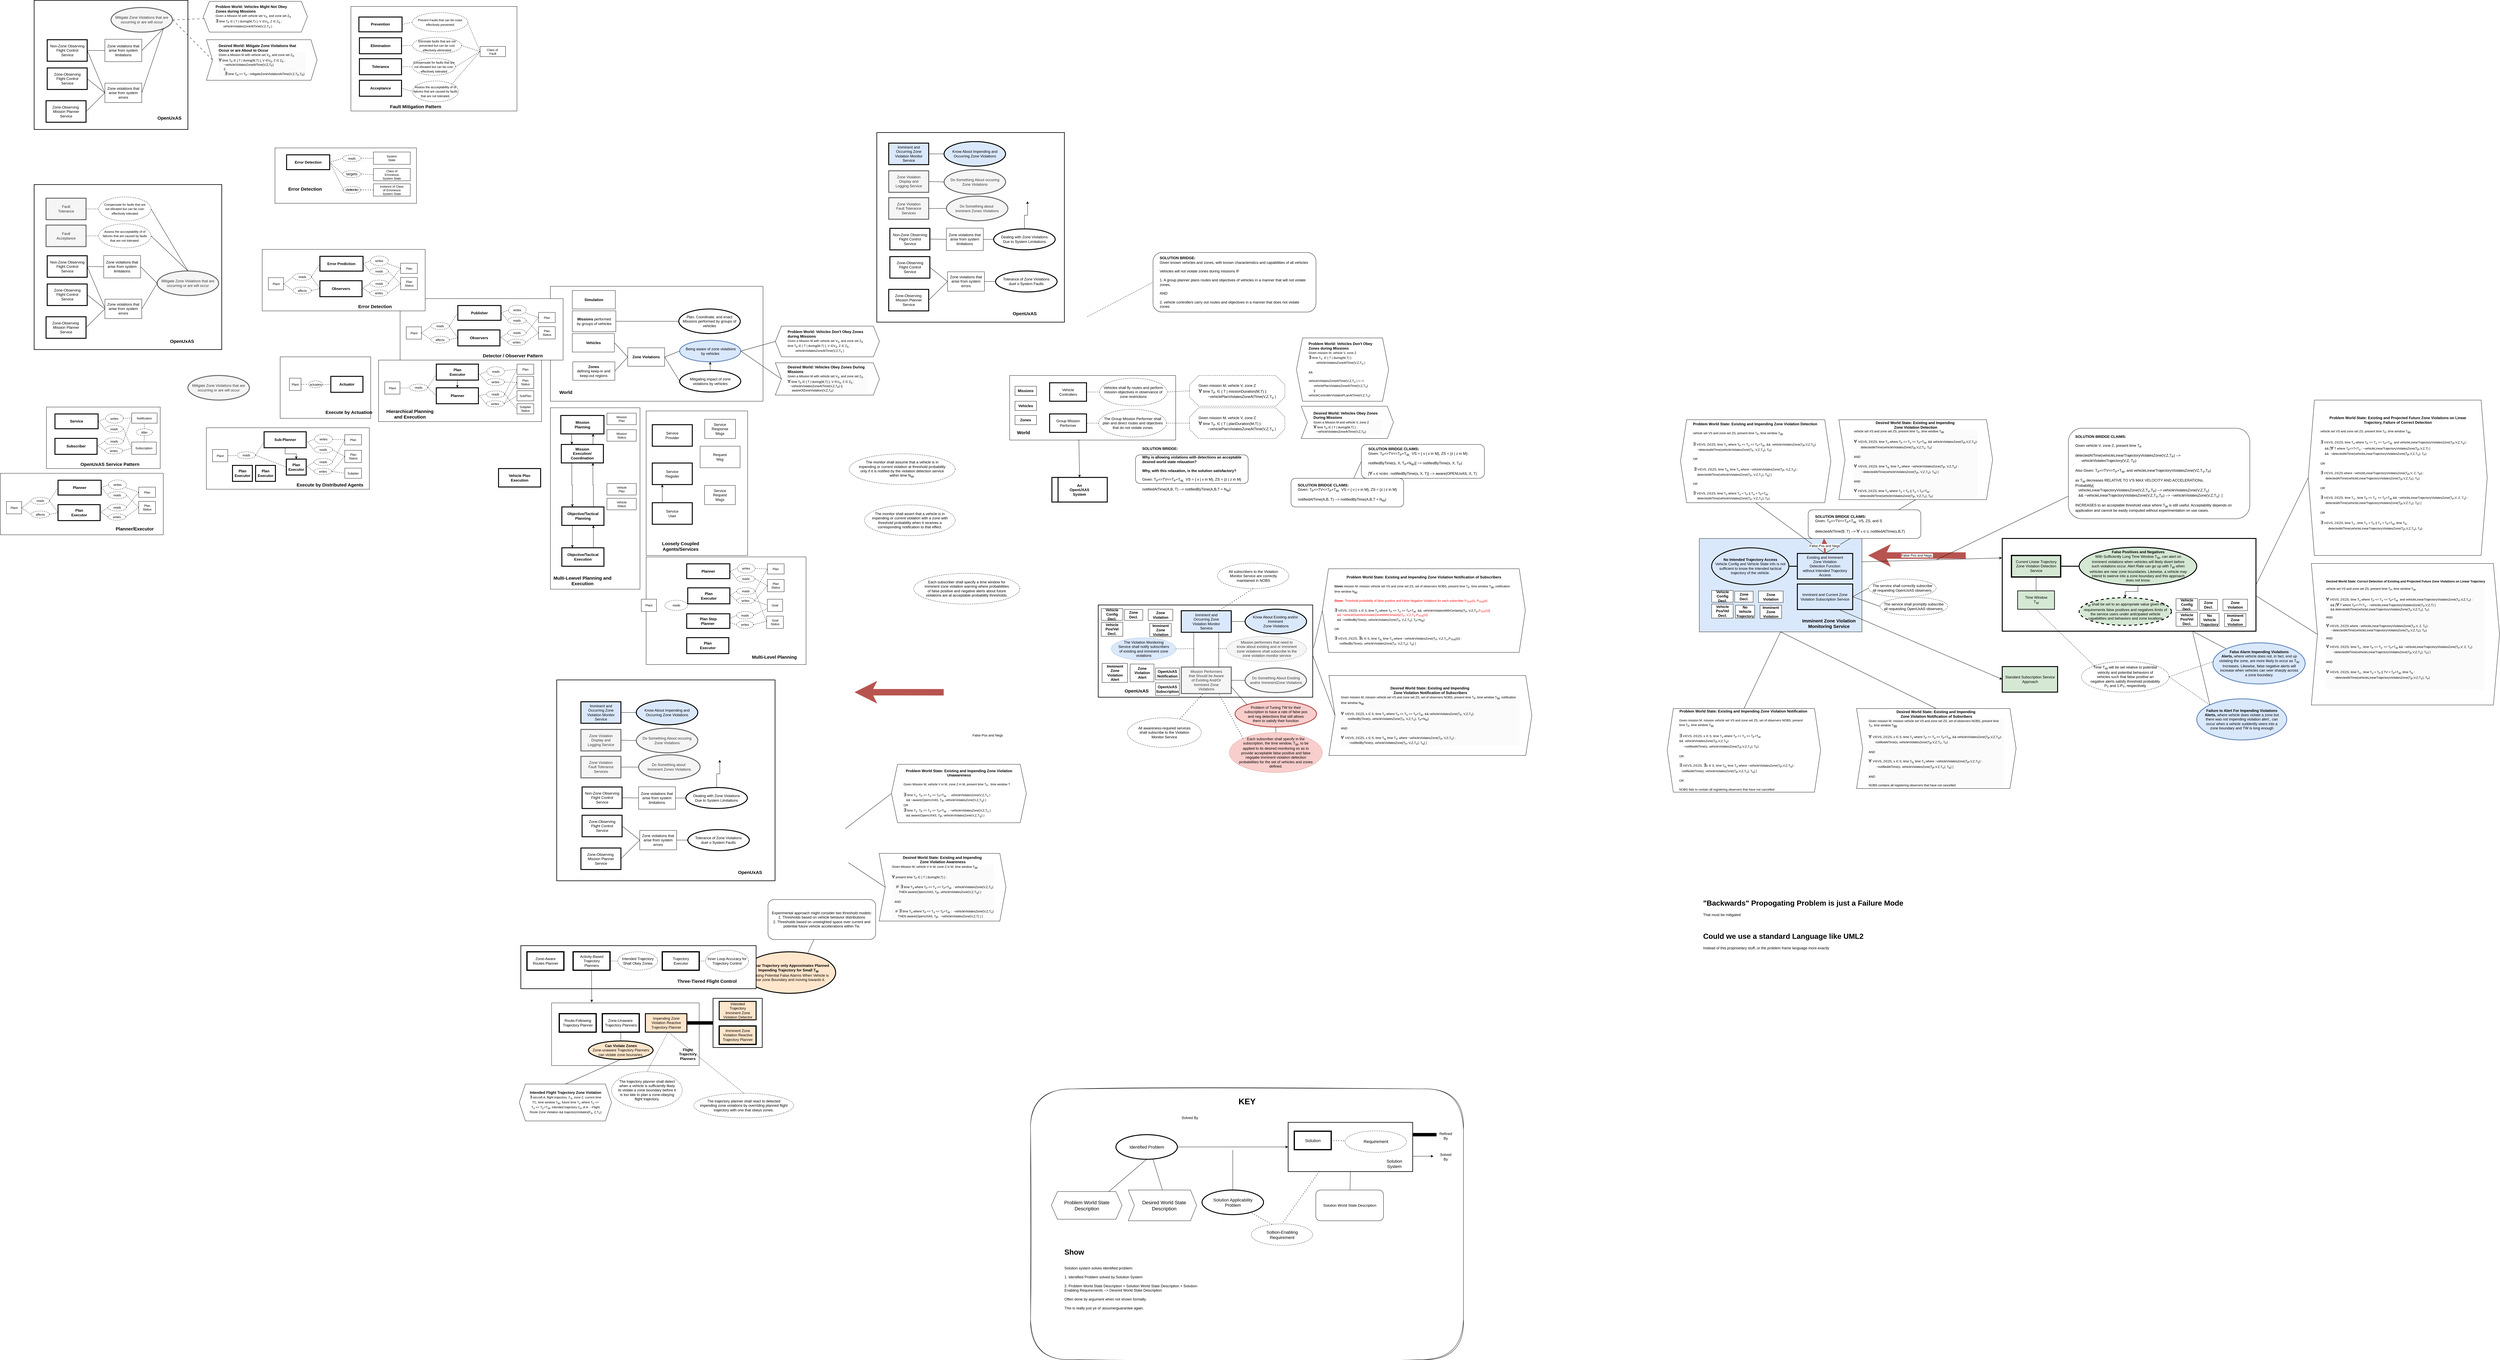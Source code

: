 <mxfile version="24.7.5">
  <diagram name="Page-1" id="yXuvJgtH6QPZDnH7URkE">
    <mxGraphModel dx="5033" dy="2393" grid="1" gridSize="10" guides="1" tooltips="1" connect="1" arrows="1" fold="1" page="1" pageScale="1" pageWidth="1600" pageHeight="1200" math="0" shadow="0">
      <root>
        <mxCell id="0" />
        <mxCell id="1" parent="0" />
        <mxCell id="Zk8KBmE9eqNOMB8fk7ov-100" value="False Pos and Negs." style="endArrow=classic;html=1;rounded=0;strokeWidth=21.0;fillColor=#f8cecc;strokeColor=#b85450;" edge="1" parent="1">
          <mxGeometry width="50" height="50" relative="1" as="geometry">
            <mxPoint x="4770.75" y="915.6" as="sourcePoint" />
            <mxPoint x="4453.25" y="915.3" as="targetPoint" />
          </mxGeometry>
        </mxCell>
        <mxCell id="JSQSmUIgRKh7VZr8fQnd-71" value="" style="rounded=1;whiteSpace=wrap;html=1;strokeColor=default;align=center;verticalAlign=middle;spacing=10;fontFamily=Helvetica;fontSize=12;fontColor=default;fillColor=default;sketch=1;curveFitting=1;jiggle=2;" parent="1" vertex="1">
          <mxGeometry x="1730" y="2650" width="1407.5" height="880" as="geometry" />
        </mxCell>
        <mxCell id="JSQSmUIgRKh7VZr8fQnd-45" style="rounded=0;orthogonalLoop=1;jettySize=auto;html=1;exitX=0.5;exitY=1;exitDx=0;exitDy=0;endArrow=none;endFill=0;" parent="1" source="JSQSmUIgRKh7VZr8fQnd-19" target="JSQSmUIgRKh7VZr8fQnd-59" edge="1">
          <mxGeometry relative="1" as="geometry">
            <mxPoint x="2777.5" y="3008.75" as="targetPoint" />
          </mxGeometry>
        </mxCell>
        <mxCell id="JSQSmUIgRKh7VZr8fQnd-19" value="" style="rounded=0;whiteSpace=wrap;html=1;strokeWidth=2;" parent="1" vertex="1">
          <mxGeometry x="2567.5" y="2758.75" width="405" height="160" as="geometry" />
        </mxCell>
        <mxCell id="3HOIWTGmucpw2cb6dpyh-17" value="" style="rounded=0;whiteSpace=wrap;html=1;fillColor=#dae8fc;strokeColor=#000000;" parent="1" vertex="1">
          <mxGeometry x="3904.5" y="860" width="528.75" height="303.75" as="geometry" />
        </mxCell>
        <mxCell id="Zk8KBmE9eqNOMB8fk7ov-60" style="rounded=0;orthogonalLoop=1;jettySize=auto;html=1;exitX=1;exitY=0.5;exitDx=0;exitDy=0;entryX=0;entryY=0.5;entryDx=0;entryDy=0;endArrow=none;endFill=0;" edge="1" parent="1" source="zZAwamqaLNWORr6iWZXO-54" target="Zk8KBmE9eqNOMB8fk7ov-57">
          <mxGeometry relative="1" as="geometry" />
        </mxCell>
        <mxCell id="zZAwamqaLNWORr6iWZXO-54" value="" style="rounded=0;whiteSpace=wrap;html=1;align=center;verticalAlign=middle;spacingLeft=10;spacingRight=10;spacingTop=10;spacingBottom=10;fontFamily=Helvetica;fontSize=12;strokeWidth=3;strokeColor=#000000;" parent="1" vertex="1">
          <mxGeometry x="4889.5" y="860" width="825" height="301.55" as="geometry" />
        </mxCell>
        <mxCell id="KBQtOnZJJO23YoY9Fe5M-16" value="" style="rounded=0;whiteSpace=wrap;html=1;strokeColor=default;align=center;verticalAlign=middle;spacingLeft=10;spacingRight=10;spacingTop=10;spacingBottom=10;fontFamily=Helvetica;fontSize=12;fontColor=default;fillColor=default;strokeWidth=1;" parent="1" vertex="1">
          <mxGeometry x="1661.88" y="330" width="540" height="210" as="geometry" />
        </mxCell>
        <mxCell id="zZAwamqaLNWORr6iWZXO-45" value="" style="rounded=0;whiteSpace=wrap;html=1;" parent="1" vertex="1">
          <mxGeometry x="168.75" y="40" width="691.25" height="373.76" as="geometry" />
        </mxCell>
        <mxCell id="KBQtOnZJJO23YoY9Fe5M-14" style="rounded=0;orthogonalLoop=1;jettySize=auto;html=1;fontFamily=Helvetica;fontSize=12;fontColor=default;entryX=0.5;entryY=0;entryDx=0;entryDy=0;exitX=0.417;exitY=0.992;exitDx=0;exitDy=0;exitPerimeter=0;" parent="1" source="KBQtOnZJJO23YoY9Fe5M-16" target="KBQtOnZJJO23YoY9Fe5M-17" edge="1">
          <mxGeometry relative="1" as="geometry">
            <mxPoint x="1898.38" y="180" as="sourcePoint" />
          </mxGeometry>
        </mxCell>
        <mxCell id="KBQtOnZJJO23YoY9Fe5M-1" value="Group Mission Performer" style="rounded=0;whiteSpace=wrap;html=1;strokeWidth=3;" parent="1" vertex="1">
          <mxGeometry x="1791.88" y="455" width="120" height="60" as="geometry" />
        </mxCell>
        <mxCell id="KBQtOnZJJO23YoY9Fe5M-2" value="Plan, Coordinate, and enact Missions performed by groups of vehicles" style="ellipse;whiteSpace=wrap;html=1;spacingLeft=10;spacingBottom=10;spacingRight=10;spacingTop=10;strokeWidth=3;" parent="1" vertex="1">
          <mxGeometry x="586.09" y="113.76" width="200" height="80" as="geometry" />
        </mxCell>
        <mxCell id="KBQtOnZJJO23YoY9Fe5M-10" style="rounded=0;orthogonalLoop=1;jettySize=auto;html=1;exitX=0;exitY=0.5;exitDx=0;exitDy=0;fontFamily=Helvetica;fontSize=12;fontColor=default;dashed=1;entryX=1;entryY=0.5;entryDx=0;entryDy=0;endArrow=none;endFill=0;" parent="1" source="KBQtOnZJJO23YoY9Fe5M-9" target="KBQtOnZJJO23YoY9Fe5M-1" edge="1">
          <mxGeometry relative="1" as="geometry" />
        </mxCell>
        <mxCell id="KBQtOnZJJO23YoY9Fe5M-9" value="The Group Mission Performer shall plan and direct routes and objectives that do not violate zones" style="ellipse;whiteSpace=wrap;html=1;spacingLeft=10;spacingBottom=10;spacingRight=10;spacingTop=10;dashed=1;" parent="1" vertex="1">
          <mxGeometry x="1951.88" y="440" width="220" height="90" as="geometry" />
        </mxCell>
        <mxCell id="KBQtOnZJJO23YoY9Fe5M-17" value="&lt;b&gt;An&lt;/b&gt;&lt;div&gt;&lt;b&gt;OpenUXAS&lt;/b&gt;&lt;/div&gt;&lt;div&gt;&lt;b&gt;System&lt;/b&gt;&lt;/div&gt;" style="shape=internalStorage;whiteSpace=wrap;html=1;backgroundOutline=1;strokeColor=default;align=center;verticalAlign=middle;spacingLeft=10;spacingRight=10;spacingTop=10;spacingBottom=10;fontFamily=Helvetica;fontSize=12;fontColor=default;fillColor=default;dx=20;dy=0;strokeWidth=3;" parent="1" vertex="1">
          <mxGeometry x="1799.38" y="661.55" width="180" height="80" as="geometry" />
        </mxCell>
        <mxCell id="KBQtOnZJJO23YoY9Fe5M-18" value="" style="rounded=0;whiteSpace=wrap;html=1;strokeColor=default;align=left;verticalAlign=middle;spacingLeft=10;spacingRight=10;spacingTop=10;spacingBottom=10;fontFamily=Helvetica;fontSize=12;fontColor=default;fillColor=default;strokeWidth=2;" parent="1" vertex="1">
          <mxGeometry x="189.19" y="1320" width="710" height="653.12" as="geometry" />
        </mxCell>
        <mxCell id="KBQtOnZJJO23YoY9Fe5M-26" value="Zone-Observing&amp;nbsp;&lt;div&gt;Mission&amp;nbsp;&lt;span style=&quot;background-color: initial;&quot;&gt;Planner&lt;/span&gt;&lt;div&gt;&lt;span style=&quot;background-color: initial;&quot;&gt;Service&lt;/span&gt;&lt;/div&gt;&lt;/div&gt;" style="rounded=0;whiteSpace=wrap;html=1;strokeWidth=3;" parent="1" vertex="1">
          <mxGeometry x="267.94" y="1866.56" width="130" height="70" as="geometry" />
        </mxCell>
        <mxCell id="KBQtOnZJJO23YoY9Fe5M-27" value="Imminent and Occurring Zone Violation Monitor Service" style="rounded=0;whiteSpace=wrap;html=1;strokeWidth=3;fillColor=#dae8fc;strokeColor=#000000;spacingLeft=10;spacingRight=10;spacingBottom=10;spacingTop=10;spacing=10;" parent="1" vertex="1">
          <mxGeometry x="267.94" y="1390.93" width="130" height="70" as="geometry" />
        </mxCell>
        <mxCell id="KBQtOnZJJO23YoY9Fe5M-71" style="rounded=0;orthogonalLoop=1;jettySize=auto;html=1;exitX=0.5;exitY=1;exitDx=0;exitDy=0;fontFamily=Helvetica;fontSize=12;fontColor=default;entryX=0.3;entryY=-0.028;entryDx=0;entryDy=0;entryPerimeter=0;" parent="1" source="KBQtOnZJJO23YoY9Fe5M-74" edge="1">
          <mxGeometry relative="1" as="geometry">
            <mxPoint x="331.19" y="1821.06" as="targetPoint" />
          </mxGeometry>
        </mxCell>
        <mxCell id="KBQtOnZJJO23YoY9Fe5M-74" value="Zone-Observing Flight&amp;nbsp;&lt;span style=&quot;background-color: initial;&quot;&gt;Control&lt;/span&gt;&lt;div&gt;&lt;span style=&quot;background-color: initial;&quot;&gt;Service&lt;/span&gt;&lt;/div&gt;" style="rounded=0;whiteSpace=wrap;html=1;strokeWidth=3;" parent="1" vertex="1">
          <mxGeometry x="271.69" y="1759.97" width="130" height="70" as="geometry" />
        </mxCell>
        <mxCell id="zZAwamqaLNWORr6iWZXO-2" value="Do Something about&amp;nbsp;&lt;div&gt;Imminent Zones Violations&lt;/div&gt;" style="ellipse;whiteSpace=wrap;html=1;spacingLeft=10;spacingBottom=10;spacingRight=10;spacingTop=10;strokeWidth=3;fillColor=#f5f5f5;fontColor=#333333;strokeColor=#666666;" parent="1" vertex="1">
          <mxGeometry x="455.44" y="1563.43" width="200" height="80" as="geometry" />
        </mxCell>
        <mxCell id="zZAwamqaLNWORr6iWZXO-3" value="Do Something About occuring Zone Violations" style="ellipse;whiteSpace=wrap;html=1;spacingLeft=10;spacingBottom=10;spacingRight=10;spacingTop=10;strokeWidth=3;fillColor=#f5f5f5;fontColor=#333333;strokeColor=#666666;" parent="1" vertex="1">
          <mxGeometry x="447.94" y="1477.18" width="200" height="80" as="geometry" />
        </mxCell>
        <mxCell id="zZAwamqaLNWORr6iWZXO-12" style="rounded=0;orthogonalLoop=1;jettySize=auto;html=1;exitX=0;exitY=0.5;exitDx=0;exitDy=0;entryX=1;entryY=0.5;entryDx=0;entryDy=0;endArrow=none;endFill=0;" parent="1" source="zZAwamqaLNWORr6iWZXO-6" target="KBQtOnZJJO23YoY9Fe5M-27" edge="1">
          <mxGeometry relative="1" as="geometry" />
        </mxCell>
        <mxCell id="zZAwamqaLNWORr6iWZXO-14" style="rounded=0;orthogonalLoop=1;jettySize=auto;html=1;entryX=0;entryY=0.5;entryDx=0;entryDy=0;spacing=10;endArrow=none;endFill=0;" parent="1" target="JSQSmUIgRKh7VZr8fQnd-53" edge="1">
          <mxGeometry relative="1" as="geometry">
            <mxPoint x="625.764" y="1160.666" as="targetPoint" />
            <mxPoint x="1127.5" y="1804.07" as="sourcePoint" />
          </mxGeometry>
        </mxCell>
        <mxCell id="zZAwamqaLNWORr6iWZXO-20" style="rounded=0;orthogonalLoop=1;jettySize=auto;html=1;exitX=1;exitY=0.25;exitDx=0;exitDy=0;entryX=-0.001;entryY=0.21;entryDx=0;entryDy=0;entryPerimeter=0;" parent="1" source="3HOIWTGmucpw2cb6dpyh-17" target="zZAwamqaLNWORr6iWZXO-54" edge="1">
          <mxGeometry relative="1" as="geometry">
            <mxPoint x="4894.5" y="948.55" as="targetPoint" />
            <mxPoint x="4624.5" y="948.115" as="sourcePoint" />
          </mxGeometry>
        </mxCell>
        <mxCell id="3HOIWTGmucpw2cb6dpyh-27" style="rounded=0;orthogonalLoop=1;jettySize=auto;html=1;endArrow=none;endFill=0;entryX=0;entryY=0.5;entryDx=0;entryDy=0;" parent="1" target="JSQSmUIgRKh7VZr8fQnd-50" edge="1">
          <mxGeometry relative="1" as="geometry">
            <mxPoint x="725.37" y="994.11" as="targetPoint" />
            <mxPoint x="1137.5" y="1914.07" as="sourcePoint" />
          </mxGeometry>
        </mxCell>
        <mxCell id="zZAwamqaLNWORr6iWZXO-6" value="Know About Impending and Occurring Zone Violations" style="ellipse;whiteSpace=wrap;html=1;spacingLeft=10;spacingBottom=10;spacingRight=10;spacingTop=10;strokeWidth=3;fillColor=#dae8fc;strokeColor=#000000;" parent="1" vertex="1">
          <mxGeometry x="447.94" y="1385.93" width="200" height="80" as="geometry" />
        </mxCell>
        <mxCell id="zZAwamqaLNWORr6iWZXO-11" value="&lt;b&gt;&lt;font style=&quot;font-size: 15px;&quot;&gt;OpenUxAS&lt;/font&gt;&lt;/b&gt;" style="text;html=1;align=center;verticalAlign=middle;whiteSpace=wrap;rounded=0;" parent="1" vertex="1">
          <mxGeometry x="787.65" y="1930.0" width="60" height="30" as="geometry" />
        </mxCell>
        <mxCell id="zZAwamqaLNWORr6iWZXO-35" style="rounded=0;orthogonalLoop=1;jettySize=auto;html=1;exitX=0.5;exitY=1;exitDx=0;exitDy=0;entryX=0.5;entryY=0;entryDx=0;entryDy=0;endArrow=none;endFill=0;" parent="1" source="zZAwamqaLNWORr6iWZXO-19" target="zZAwamqaLNWORr6iWZXO-34" edge="1">
          <mxGeometry relative="1" as="geometry" />
        </mxCell>
        <mxCell id="zZAwamqaLNWORr6iWZXO-19" value="Current Linear Trajectory Zone&amp;nbsp;&lt;span style=&quot;background-color: initial;&quot;&gt;Violation Detection&lt;/span&gt;&lt;div&gt;Service&lt;/div&gt;" style="rounded=0;whiteSpace=wrap;html=1;strokeWidth=4;spacingLeft=10;spacingRight=10;fillColor=#d5e8d4;strokeColor=#000000;" parent="1" vertex="1">
          <mxGeometry x="4919.5" y="915.3" width="160" height="70" as="geometry" />
        </mxCell>
        <mxCell id="zZAwamqaLNWORr6iWZXO-82" style="rounded=0;orthogonalLoop=1;jettySize=auto;html=1;entryX=0.5;entryY=1;entryDx=0;entryDy=0;endArrow=none;endFill=0;" parent="1" target="zZAwamqaLNWORr6iWZXO-63" edge="1">
          <mxGeometry relative="1" as="geometry">
            <mxPoint x="1043.75" y="2124.07" as="sourcePoint" />
          </mxGeometry>
        </mxCell>
        <mxCell id="zZAwamqaLNWORr6iWZXO-41" style="edgeStyle=orthogonalEdgeStyle;rounded=0;orthogonalLoop=1;jettySize=auto;html=1;exitX=0.5;exitY=1;exitDx=0;exitDy=0;" parent="1" source="zZAwamqaLNWORr6iWZXO-32" target="zZAwamqaLNWORr6iWZXO-39" edge="1">
          <mxGeometry relative="1" as="geometry" />
        </mxCell>
        <mxCell id="zZAwamqaLNWORr6iWZXO-32" value="&lt;div&gt;&lt;b&gt;False Positives and Negatives&lt;/b&gt;&lt;/div&gt;With Sufficiently Long Time Window T&lt;sub&gt;W&lt;/sub&gt;, can alert on imminent violations when vehicles will likely divert before such violations occur. Alert Rate can go up with T&lt;sub&gt;W&lt;/sub&gt;&amp;nbsp;when vehicles are near zone boundaries. Likewise, a vehicle may intend to swerve into a zone boundary and this approach does not know." style="ellipse;whiteSpace=wrap;html=1;spacingLeft=10;spacingBottom=10;spacingRight=10;spacingTop=10;strokeWidth=3;fillColor=#d5e8d4;strokeColor=#000000;spacing=22;" parent="1" vertex="1">
          <mxGeometry x="5139.5" y="888.42" width="382.5" height="123.77" as="geometry" />
        </mxCell>
        <mxCell id="zZAwamqaLNWORr6iWZXO-34" value="Time Window&lt;div&gt;T&lt;sub&gt;W&lt;/sub&gt;&lt;/div&gt;" style="rounded=0;whiteSpace=wrap;html=1;strokeColor=#000000;align=center;verticalAlign=middle;spacingLeft=10;spacingRight=10;spacingTop=10;spacingBottom=10;fontFamily=Helvetica;fontSize=12;fillColor=#d5e8d4;strokeWidth=2;" parent="1" vertex="1">
          <mxGeometry x="4939.5" y="1030.3" width="120" height="60" as="geometry" />
        </mxCell>
        <mxCell id="zZAwamqaLNWORr6iWZXO-39" value="T&lt;sub&gt;W&lt;/sub&gt;&amp;nbsp;shall be set to an appropriate value given the requirements false positives and negatives limits of the service users under anticipated vehicle capabilities and behaviors and zone locations" style="ellipse;whiteSpace=wrap;html=1;spacingLeft=10;spacingBottom=10;spacingRight=10;spacingTop=10;dashed=1;fillColor=#d5e8d4;strokeColor=#000000;strokeWidth=3;" parent="1" vertex="1">
          <mxGeometry x="5139.5" y="1052.49" width="300" height="90" as="geometry" />
        </mxCell>
        <mxCell id="Zk8KBmE9eqNOMB8fk7ov-207" style="rounded=0;orthogonalLoop=1;jettySize=auto;html=1;exitX=1;exitY=0.5;exitDx=0;exitDy=0;endArrow=none;endFill=0;entryX=0;entryY=0.5;entryDx=0;entryDy=0;" edge="1" parent="1" source="zZAwamqaLNWORr6iWZXO-46" target="Zk8KBmE9eqNOMB8fk7ov-206">
          <mxGeometry relative="1" as="geometry" />
        </mxCell>
        <mxCell id="zZAwamqaLNWORr6iWZXO-46" value="&lt;b&gt;Vehicles&lt;/b&gt;" style="rounded=0;whiteSpace=wrap;html=1;strokeColor=default;align=center;verticalAlign=middle;spacingLeft=10;spacingRight=10;spacingTop=10;spacingBottom=10;fontFamily=Helvetica;fontSize=12;fontColor=default;fillColor=default;" parent="1" vertex="1">
          <mxGeometry x="239.84" y="193.76" width="136.88" height="60" as="geometry" />
        </mxCell>
        <mxCell id="Zk8KBmE9eqNOMB8fk7ov-208" style="rounded=0;orthogonalLoop=1;jettySize=auto;html=1;exitX=1;exitY=0.5;exitDx=0;exitDy=0;entryX=0;entryY=0.5;entryDx=0;entryDy=0;endArrow=none;endFill=0;" edge="1" parent="1" source="zZAwamqaLNWORr6iWZXO-47" target="Zk8KBmE9eqNOMB8fk7ov-206">
          <mxGeometry relative="1" as="geometry" />
        </mxCell>
        <mxCell id="zZAwamqaLNWORr6iWZXO-47" value="&lt;b&gt;Zones&lt;/b&gt;&lt;div&gt;defining keep-in and keep-out regions&lt;/div&gt;" style="rounded=0;whiteSpace=wrap;html=1;strokeColor=default;align=center;verticalAlign=middle;spacingLeft=10;spacingRight=10;spacingTop=10;spacingBottom=10;fontFamily=Helvetica;fontSize=12;fontColor=default;fillColor=default;" parent="1" vertex="1">
          <mxGeometry x="241.4" y="285.64" width="136.88" height="60" as="geometry" />
        </mxCell>
        <mxCell id="zZAwamqaLNWORr6iWZXO-59" style="rounded=0;orthogonalLoop=1;jettySize=auto;html=1;exitX=1;exitY=0.5;exitDx=0;exitDy=0;endArrow=none;endFill=0;entryX=0;entryY=0.5;entryDx=0;entryDy=0;" parent="1" source="zZAwamqaLNWORr6iWZXO-57" target="zZAwamqaLNWORr6iWZXO-2" edge="1">
          <mxGeometry relative="1" as="geometry" />
        </mxCell>
        <mxCell id="zZAwamqaLNWORr6iWZXO-57" value="Zone Violation Fault Tolerance Services" style="rounded=0;whiteSpace=wrap;html=1;strokeWidth=3;fillColor=#f5f5f5;strokeColor=#666666;spacingLeft=10;spacingRight=10;spacingBottom=10;spacingTop=10;spacing=10;fontColor=#333333;" parent="1" vertex="1">
          <mxGeometry x="267.94" y="1568.43" width="130" height="70" as="geometry" />
        </mxCell>
        <mxCell id="zZAwamqaLNWORr6iWZXO-60" style="rounded=0;orthogonalLoop=1;jettySize=auto;html=1;exitX=1;exitY=0.5;exitDx=0;exitDy=0;entryX=0;entryY=0.5;entryDx=0;entryDy=0;endArrow=none;endFill=0;" parent="1" source="zZAwamqaLNWORr6iWZXO-58" target="zZAwamqaLNWORr6iWZXO-3" edge="1">
          <mxGeometry relative="1" as="geometry" />
        </mxCell>
        <mxCell id="zZAwamqaLNWORr6iWZXO-58" value="Zone Violation Display and Logging Service" style="rounded=0;whiteSpace=wrap;html=1;strokeWidth=3;fillColor=#f5f5f5;strokeColor=#666666;spacingLeft=10;spacingRight=10;spacingBottom=10;spacingTop=10;spacing=10;fontColor=#333333;" parent="1" vertex="1">
          <mxGeometry x="267.94" y="1480.93" width="130" height="70" as="geometry" />
        </mxCell>
        <mxCell id="zZAwamqaLNWORr6iWZXO-63" value="&lt;b&gt;Linear Trajectory only Approximates Planned Impending Trajectory for Small T&lt;/b&gt;&lt;sub style=&quot;font-weight: bold;&quot;&gt;W&lt;/sub&gt;&amp;nbsp;&lt;span style=&quot;background-color: initial;&quot;&gt;&amp;nbsp;&lt;/span&gt;&lt;div&gt;&lt;div&gt;Causing&lt;b style=&quot;&quot;&gt; &lt;/b&gt;Potential False Alarms When Vehicle is near zone Boundary and moving towards it.&lt;/div&gt;&lt;/div&gt;" style="ellipse;whiteSpace=wrap;html=1;spacingRight=10;spacingLeft=10;strokeWidth=3;fillColor=#ffe6cc;strokeColor=#000000;" parent="1" vertex="1">
          <mxGeometry x="796.25" y="2204.07" width="300" height="135" as="geometry" />
        </mxCell>
        <mxCell id="zZAwamqaLNWORr6iWZXO-85" style="rounded=0;orthogonalLoop=1;jettySize=auto;html=1;exitX=0;exitY=0;exitDx=0;exitDy=0;endArrow=none;endFill=0;entryX=0.75;entryY=1;entryDx=0;entryDy=0;" parent="1" source="zZAwamqaLNWORr6iWZXO-84" edge="1" target="zZAwamqaLNWORr6iWZXO-54">
          <mxGeometry relative="1" as="geometry">
            <mxPoint x="4999.5" y="887.8" as="targetPoint" />
            <mxPoint x="5017" y="841.55" as="sourcePoint" />
          </mxGeometry>
        </mxCell>
        <mxCell id="zZAwamqaLNWORr6iWZXO-84" value="&lt;b&gt;False Alarm Impending Violations Alerts,&amp;nbsp;&lt;/b&gt;where vehicle does not, in fact, end up violating the zone, are more likely to occur as T&lt;sub style=&quot;&quot;&gt;W&lt;/sub&gt; Increases. Likewise, false negative alerts will increase when vehicles can veer sharply across a zone boundary." style="ellipse;whiteSpace=wrap;html=1;spacingRight=10;spacingLeft=10;strokeWidth=3;fillColor=#dae8fc;strokeColor=#6c8ebf;spacing=10;" parent="1" vertex="1">
          <mxGeometry x="5574.5" y="1199.37" width="300" height="133.75" as="geometry" />
        </mxCell>
        <mxCell id="zZAwamqaLNWORr6iWZXO-98" value="&lt;b&gt;&lt;font style=&quot;font-size: 15px;&quot;&gt;World&lt;/font&gt;&lt;/b&gt;" style="text;html=1;align=center;verticalAlign=middle;whiteSpace=wrap;rounded=0;" parent="1" vertex="1">
          <mxGeometry x="189.19" y="368.76" width="60" height="30" as="geometry" />
        </mxCell>
        <mxCell id="zZAwamqaLNWORr6iWZXO-99" value="&lt;b&gt;&lt;font style=&quot;font-size: 15px;&quot;&gt;World&lt;/font&gt;&lt;/b&gt;" style="text;html=1;align=center;verticalAlign=middle;whiteSpace=wrap;rounded=0;" parent="1" vertex="1">
          <mxGeometry x="1676.88" y="500" width="60" height="30" as="geometry" />
        </mxCell>
        <mxCell id="3HOIWTGmucpw2cb6dpyh-7" value="Existing and Imminent&lt;div&gt;Zone Violation&lt;/div&gt;&lt;div&gt;Detection Function&lt;/div&gt;&lt;div&gt;without Intended Trajectory&lt;/div&gt;&lt;div&gt;Access&lt;/div&gt;" style="rounded=0;whiteSpace=wrap;html=1;strokeWidth=3;fillColor=#dae8fc;strokeColor=#000000;" parent="1" vertex="1">
          <mxGeometry x="4223.25" y="908.75" width="180" height="83.13" as="geometry" />
        </mxCell>
        <mxCell id="3HOIWTGmucpw2cb6dpyh-29" style="rounded=0;orthogonalLoop=1;jettySize=auto;html=1;exitX=0.75;exitY=1;exitDx=0;exitDy=0;entryX=0;entryY=0.5;entryDx=0;entryDy=0;" parent="1" source="3HOIWTGmucpw2cb6dpyh-16" target="3HOIWTGmucpw2cb6dpyh-28" edge="1">
          <mxGeometry relative="1" as="geometry" />
        </mxCell>
        <mxCell id="Zk8KBmE9eqNOMB8fk7ov-64" style="rounded=0;orthogonalLoop=1;jettySize=auto;html=1;exitX=1;exitY=0.5;exitDx=0;exitDy=0;entryX=0;entryY=0.5;entryDx=0;entryDy=0;endArrow=none;endFill=0;" edge="1" parent="1" source="3HOIWTGmucpw2cb6dpyh-16" target="3HOIWTGmucpw2cb6dpyh-24">
          <mxGeometry relative="1" as="geometry">
            <mxPoint x="4624.5" y="1047.485" as="sourcePoint" />
          </mxGeometry>
        </mxCell>
        <mxCell id="Zk8KBmE9eqNOMB8fk7ov-65" style="rounded=0;orthogonalLoop=1;jettySize=auto;html=1;exitX=1;exitY=0.5;exitDx=0;exitDy=0;entryX=0;entryY=0.5;entryDx=0;entryDy=0;endArrow=none;endFill=0;" edge="1" parent="1" source="3HOIWTGmucpw2cb6dpyh-16" target="3HOIWTGmucpw2cb6dpyh-25">
          <mxGeometry relative="1" as="geometry">
            <mxPoint x="4624.5" y="1047.485" as="sourcePoint" />
          </mxGeometry>
        </mxCell>
        <mxCell id="3HOIWTGmucpw2cb6dpyh-16" value="Imminent and Current Zone Violation Subscription Service" style="rounded=0;whiteSpace=wrap;html=1;strokeWidth=3;fillColor=#dae8fc;strokeColor=#000000;" parent="1" vertex="1">
          <mxGeometry x="4223.25" y="1008.12" width="180" height="83.13" as="geometry" />
        </mxCell>
        <mxCell id="3HOIWTGmucpw2cb6dpyh-23" value="&lt;span style=&quot;font-size: 15px;&quot;&gt;&lt;b&gt;Imminent Zone Violation Monitoring Service&lt;/b&gt;&lt;/span&gt;" style="text;html=1;align=center;verticalAlign=middle;whiteSpace=wrap;rounded=0;" parent="1" vertex="1">
          <mxGeometry x="4235.75" y="1121.25" width="180" height="30" as="geometry" />
        </mxCell>
        <mxCell id="3HOIWTGmucpw2cb6dpyh-24" value="The service shall correctly subscribe all requesting OpenUxAS observers." style="ellipse;whiteSpace=wrap;html=1;spacingLeft=10;spacingBottom=10;spacingRight=10;spacingTop=10;dashed=1;" parent="1" vertex="1">
          <mxGeometry x="4454.5" y="991.88" width="220" height="58.73" as="geometry" />
        </mxCell>
        <mxCell id="3HOIWTGmucpw2cb6dpyh-25" value="The service shall promptly subscribe all requesting OpenUxAS observers." style="ellipse;whiteSpace=wrap;html=1;spacingLeft=10;spacingBottom=10;spacingRight=10;spacingTop=10;dashed=1;" parent="1" vertex="1">
          <mxGeometry x="4492" y="1051.55" width="220" height="58.73" as="geometry" />
        </mxCell>
        <mxCell id="3HOIWTGmucpw2cb6dpyh-28" value="Standard Subscription Service Approach" style="rounded=0;whiteSpace=wrap;html=1;strokeWidth=3;fillColor=#d5e8d4;strokeColor=#000000;" parent="1" vertex="1">
          <mxGeometry x="4889.5" y="1276.55" width="180" height="83.13" as="geometry" />
        </mxCell>
        <mxCell id="JSQSmUIgRKh7VZr8fQnd-11" value="Time T&lt;sub&gt;W&lt;/sub&gt; will be set relative to potential velocity and potential behaviors of vehicles such that false positive an negative alerts satisfy threshold probability P&lt;sub&gt;T&lt;/sub&gt; and 1-P&lt;sub&gt;T&lt;/sub&gt;, respectively" style="ellipse;whiteSpace=wrap;html=1;dashed=1;spacing=10;spacingLeft=20;spacingRight=20;" parent="1" vertex="1">
          <mxGeometry x="5147" y="1259.68" width="285" height="100" as="geometry" />
        </mxCell>
        <mxCell id="JSQSmUIgRKh7VZr8fQnd-12" value="" style="endArrow=none;dashed=1;html=1;rounded=0;entryX=0.009;entryY=0.452;entryDx=0;entryDy=0;exitX=1;exitY=0.5;exitDx=0;exitDy=0;entryPerimeter=0;" parent="1" source="JSQSmUIgRKh7VZr8fQnd-11" target="zZAwamqaLNWORr6iWZXO-84" edge="1">
          <mxGeometry width="50" height="50" relative="1" as="geometry">
            <mxPoint x="4864.5" y="421.56" as="sourcePoint" />
            <mxPoint x="4837" y="311.56" as="targetPoint" />
          </mxGeometry>
        </mxCell>
        <mxCell id="JSQSmUIgRKh7VZr8fQnd-17" value="&lt;b&gt;&lt;font style=&quot;font-size: 27px;&quot;&gt;KEY&lt;/font&gt;&lt;/b&gt;" style="text;html=1;align=center;verticalAlign=middle;whiteSpace=wrap;rounded=0;" parent="1" vertex="1">
          <mxGeometry x="2375" y="2661.25" width="117.5" height="58.75" as="geometry" />
        </mxCell>
        <mxCell id="JSQSmUIgRKh7VZr8fQnd-18" value="&lt;font style=&quot;font-size: 14px;&quot;&gt;Solution&lt;/font&gt;" style="rounded=0;whiteSpace=wrap;html=1;strokeWidth=4;" parent="1" vertex="1">
          <mxGeometry x="2587.5" y="2787.5" width="120" height="60" as="geometry" />
        </mxCell>
        <mxCell id="JSQSmUIgRKh7VZr8fQnd-20" value="&lt;span style=&quot;font-size: 14px;&quot;&gt;Solution System&lt;/span&gt;" style="text;html=1;align=center;verticalAlign=middle;whiteSpace=wrap;rounded=0;" parent="1" vertex="1">
          <mxGeometry x="2882.5" y="2877.5" width="60" height="30" as="geometry" />
        </mxCell>
        <mxCell id="JSQSmUIgRKh7VZr8fQnd-25" style="edgeStyle=orthogonalEdgeStyle;rounded=0;orthogonalLoop=1;jettySize=auto;html=1;exitX=1;exitY=0.5;exitDx=0;exitDy=0;entryX=0;entryY=0.5;entryDx=0;entryDy=0;" parent="1" source="JSQSmUIgRKh7VZr8fQnd-21" target="JSQSmUIgRKh7VZr8fQnd-19" edge="1">
          <mxGeometry relative="1" as="geometry" />
        </mxCell>
        <mxCell id="JSQSmUIgRKh7VZr8fQnd-37" style="rounded=0;orthogonalLoop=1;jettySize=auto;html=1;exitX=0.5;exitY=1;exitDx=0;exitDy=0;endArrow=none;endFill=0;" parent="1" source="JSQSmUIgRKh7VZr8fQnd-21" edge="1">
          <mxGeometry relative="1" as="geometry">
            <mxPoint x="1984.397" y="2983.75" as="targetPoint" />
          </mxGeometry>
        </mxCell>
        <mxCell id="JSQSmUIgRKh7VZr8fQnd-21" value="&lt;font style=&quot;font-size: 14px;&quot;&gt;Identified Problem&lt;/font&gt;" style="ellipse;whiteSpace=wrap;html=1;spacingLeft=10;spacingBottom=10;spacingRight=10;spacingTop=10;strokeWidth=3;" parent="1" vertex="1">
          <mxGeometry x="2007.5" y="2798.75" width="200" height="80" as="geometry" />
        </mxCell>
        <mxCell id="JSQSmUIgRKh7VZr8fQnd-22" value="&lt;font style=&quot;font-size: 14px;&quot;&gt;Requirement&lt;/font&gt;" style="ellipse;whiteSpace=wrap;html=1;dashed=1;" parent="1" vertex="1">
          <mxGeometry x="2752.5" y="2786.25" width="200" height="70" as="geometry" />
        </mxCell>
        <mxCell id="JSQSmUIgRKh7VZr8fQnd-24" value="" style="endArrow=none;dashed=1;html=1;dashPattern=1 3;strokeWidth=2;rounded=0;exitX=1;exitY=0.5;exitDx=0;exitDy=0;" parent="1" source="JSQSmUIgRKh7VZr8fQnd-18" target="JSQSmUIgRKh7VZr8fQnd-22" edge="1">
          <mxGeometry width="50" height="50" relative="1" as="geometry">
            <mxPoint x="2502.5" y="2707.5" as="sourcePoint" />
            <mxPoint x="2552.5" y="2657.5" as="targetPoint" />
          </mxGeometry>
        </mxCell>
        <mxCell id="JSQSmUIgRKh7VZr8fQnd-28" style="rounded=0;orthogonalLoop=1;jettySize=auto;html=1;fontFamily=Helvetica;fontSize=12;fontColor=default;endArrow=none;endFill=0;shadow=0;flowAnimation=0;strokeWidth=11.0;entryX=1;entryY=0.25;entryDx=0;entryDy=0;" parent="1" target="JSQSmUIgRKh7VZr8fQnd-19" edge="1">
          <mxGeometry relative="1" as="geometry">
            <mxPoint x="3050" y="2798.75" as="sourcePoint" />
            <mxPoint x="3065" y="2828.75" as="targetPoint" />
          </mxGeometry>
        </mxCell>
        <mxCell id="JSQSmUIgRKh7VZr8fQnd-29" value="Refined&lt;div&gt;By&lt;/div&gt;" style="text;html=1;align=center;verticalAlign=middle;whiteSpace=wrap;rounded=0;" parent="1" vertex="1">
          <mxGeometry x="3050" y="2787.5" width="60" height="30" as="geometry" />
        </mxCell>
        <mxCell id="JSQSmUIgRKh7VZr8fQnd-32" value="Solved By" style="text;html=1;align=center;verticalAlign=middle;whiteSpace=wrap;rounded=0;" parent="1" vertex="1">
          <mxGeometry x="2217.5" y="2728.75" width="60" height="30" as="geometry" />
        </mxCell>
        <mxCell id="JSQSmUIgRKh7VZr8fQnd-34" value="" style="endArrow=classic;html=1;rounded=0;exitX=1;exitY=0.689;exitDx=0;exitDy=0;exitPerimeter=0;" parent="1" source="JSQSmUIgRKh7VZr8fQnd-19" edge="1">
          <mxGeometry width="50" height="50" relative="1" as="geometry">
            <mxPoint x="2470" y="2648.75" as="sourcePoint" />
            <mxPoint x="3040" y="2868.75" as="targetPoint" />
          </mxGeometry>
        </mxCell>
        <mxCell id="JSQSmUIgRKh7VZr8fQnd-35" value="Solved&lt;div&gt;By&lt;/div&gt;" style="text;html=1;align=center;verticalAlign=middle;whiteSpace=wrap;rounded=0;" parent="1" vertex="1">
          <mxGeometry x="3050" y="2856.25" width="60" height="30" as="geometry" />
        </mxCell>
        <mxCell id="JSQSmUIgRKh7VZr8fQnd-36" value="&lt;font style=&quot;font-size: 16px;&quot;&gt;Problem World State&lt;/font&gt;&lt;div&gt;&lt;font style=&quot;font-size: 16px;&quot;&gt;Description&lt;/font&gt;&lt;/div&gt;" style="shape=hexagon;perimeter=hexagonPerimeter2;whiteSpace=wrap;html=1;fixedSize=1;spacing=30;" parent="1" vertex="1">
          <mxGeometry x="1797.5" y="2983.75" width="230" height="90" as="geometry" />
        </mxCell>
        <mxCell id="JSQSmUIgRKh7VZr8fQnd-38" value="&lt;span style=&quot;font-size: 16px;&quot;&gt;Desired World State Description&lt;/span&gt;" style="shape=step;perimeter=stepPerimeter;whiteSpace=wrap;html=1;fixedSize=1;spacing=10;spacingLeft=20;spacingRight=10;" parent="1" vertex="1">
          <mxGeometry x="2047.5" y="2978.75" width="222.5" height="100" as="geometry" />
        </mxCell>
        <mxCell id="JSQSmUIgRKh7VZr8fQnd-39" style="rounded=0;orthogonalLoop=1;jettySize=auto;html=1;endArrow=none;endFill=0;entryX=0.5;entryY=0;entryDx=0;entryDy=0;exitX=0.6;exitY=0.981;exitDx=0;exitDy=0;exitPerimeter=0;" parent="1" source="JSQSmUIgRKh7VZr8fQnd-21" target="JSQSmUIgRKh7VZr8fQnd-38" edge="1">
          <mxGeometry relative="1" as="geometry">
            <mxPoint x="2107.5" y="2868.75" as="sourcePoint" />
            <mxPoint x="2003.5" y="2988.75" as="targetPoint" />
          </mxGeometry>
        </mxCell>
        <mxCell id="JSQSmUIgRKh7VZr8fQnd-50" value="&lt;b style=&quot;forced-color-adjust: none; color: rgb(0, 0, 0); font-family: Helvetica; font-size: 12px; font-style: normal; font-variant-ligatures: normal; font-variant-caps: normal; letter-spacing: normal; orphans: 2; text-align: center; text-indent: 0px; text-transform: none; widows: 2; word-spacing: 0px; -webkit-text-stroke-width: 0px; white-space: normal; text-decoration-thickness: initial; text-decoration-style: initial; text-decoration-color: initial; background-color: rgb(251, 251, 251);&quot;&gt;Desired World State: Existing and Impending&amp;nbsp;&lt;/b&gt;&lt;div&gt;&lt;b style=&quot;forced-color-adjust: none; color: rgb(0, 0, 0); font-family: Helvetica; font-size: 12px; font-style: normal; font-variant-ligatures: normal; font-variant-caps: normal; letter-spacing: normal; orphans: 2; text-align: center; text-indent: 0px; text-transform: none; widows: 2; word-spacing: 0px; -webkit-text-stroke-width: 0px; white-space: normal; text-decoration-thickness: initial; text-decoration-style: initial; text-decoration-color: initial; background-color: rgb(251, 251, 251);&quot;&gt;Zone Violation Awareness&lt;br style=&quot;forced-color-adjust: none;&quot;&gt;&lt;/b&gt;&lt;div style=&quot;forced-color-adjust: none; color: rgb(0, 0, 0); font-family: Helvetica; font-size: 12px; font-style: normal; font-variant-ligatures: normal; font-variant-caps: normal; font-weight: 400; letter-spacing: normal; orphans: 2; text-indent: 0px; text-transform: none; widows: 2; word-spacing: 0px; -webkit-text-stroke-width: 0px; white-space: normal; text-decoration-thickness: initial; text-decoration-style: initial; text-decoration-color: initial; text-align: left; background-color: rgb(251, 251, 251);&quot;&gt;&lt;span style=&quot;forced-color-adjust: none; font-size: 12px; background-color: initial;&quot;&gt;&lt;span style=&quot;forced-color-adjust: none; background-color: initial;&quot;&gt;&lt;font style=&quot;forced-color-adjust: none; font-size: 10px;&quot;&gt;Given Mission M,&amp;nbsp;&lt;/font&gt;&lt;/span&gt;&lt;font style=&quot;forced-color-adjust: none; background-color: initial; font-size: 10px;&quot;&gt;vehicle V in M, zone Z in M,&amp;nbsp;&lt;/font&gt;&lt;span style=&quot;forced-color-adjust: none; background-color: initial; font-size: 10px;&quot;&gt;time window T&lt;/span&gt;&lt;sub style=&quot;forced-color-adjust: none; background-color: initial;&quot;&gt;W&lt;/sub&gt;&lt;/span&gt;&lt;/div&gt;&lt;div style=&quot;forced-color-adjust: none; color: rgb(0, 0, 0); font-family: Helvetica; font-size: 12px; font-style: normal; font-variant-ligatures: normal; font-variant-caps: normal; font-weight: 400; letter-spacing: normal; orphans: 2; text-indent: 0px; text-transform: none; widows: 2; word-spacing: 0px; -webkit-text-stroke-width: 0px; white-space: normal; text-decoration-thickness: initial; text-decoration-style: initial; text-decoration-color: initial; text-align: left; background-color: rgb(251, 251, 251);&quot;&gt;&lt;span style=&quot;forced-color-adjust: none; font-size: 12px; background-color: initial;&quot;&gt;&lt;br style=&quot;forced-color-adjust: none;&quot;&gt;&lt;/span&gt;&lt;/div&gt;&lt;div style=&quot;forced-color-adjust: none; color: rgb(0, 0, 0); font-family: Helvetica; font-size: 12px; font-style: normal; font-variant-ligatures: normal; font-variant-caps: normal; font-weight: 400; letter-spacing: normal; orphans: 2; text-indent: 0px; text-transform: none; widows: 2; word-spacing: 0px; -webkit-text-stroke-width: 0px; white-space: normal; text-decoration-thickness: initial; text-decoration-style: initial; text-decoration-color: initial; text-align: left; background-color: rgb(251, 251, 251);&quot;&gt;&lt;span style=&quot;forced-color-adjust: none; font-size: 12px; background-color: initial;&quot;&gt;&lt;font style=&quot;forced-color-adjust: none; font-size: 14px;&quot;&gt;∀&lt;/font&gt;&lt;font style=&quot;forced-color-adjust: none; font-size: 10px;&quot;&gt;&amp;nbsp;present time T&lt;sub style=&quot;forced-color-adjust: none;&quot;&gt;P&amp;nbsp;&lt;/sub&gt;&lt;/font&gt;&lt;/span&gt;&lt;span style=&quot;font-size: 10px; background-color: initial;&quot;&gt;∈ { T | during(M,T) }&amp;nbsp;&lt;/span&gt;&lt;i style=&quot;font-size: 10px; background-color: initial;&quot;&gt;:&lt;/i&gt;&lt;/div&gt;&lt;div style=&quot;forced-color-adjust: none; color: rgb(0, 0, 0); font-family: Helvetica; font-size: 12px; font-style: normal; font-variant-ligatures: normal; font-variant-caps: normal; font-weight: 400; letter-spacing: normal; orphans: 2; text-indent: 0px; text-transform: none; widows: 2; word-spacing: 0px; -webkit-text-stroke-width: 0px; white-space: normal; text-decoration-thickness: initial; text-decoration-style: initial; text-decoration-color: initial; text-align: left; background-color: rgb(251, 251, 251);&quot;&gt;&lt;span style=&quot;forced-color-adjust: none; font-size: 12px; background-color: initial;&quot;&gt;&lt;br style=&quot;forced-color-adjust: none;&quot;&gt;&lt;/span&gt;&lt;/div&gt;&lt;div style=&quot;forced-color-adjust: none; color: rgb(0, 0, 0); font-family: Helvetica; font-size: 12px; font-style: normal; font-variant-ligatures: normal; font-variant-caps: normal; font-weight: 400; letter-spacing: normal; orphans: 2; text-indent: 0px; text-transform: none; widows: 2; word-spacing: 0px; -webkit-text-stroke-width: 0px; white-space: normal; text-decoration-thickness: initial; text-decoration-style: initial; text-decoration-color: initial; text-align: left; background-color: rgb(251, 251, 251);&quot;&gt;&lt;span style=&quot;forced-color-adjust: none; font-size: 12px; background-color: initial;&quot;&gt;&amp;nbsp; &amp;nbsp; IF&amp;nbsp;&lt;/span&gt;&lt;span style=&quot;forced-color-adjust: none; background-color: initial;&quot;&gt;&lt;font style=&quot;forced-color-adjust: none; font-size: 14px;&quot;&gt;∃&lt;/font&gt;&lt;/span&gt;&lt;font style=&quot;forced-color-adjust: none; background-color: initial; font-size: 10px;&quot;&gt;&amp;nbsp;&lt;/font&gt;&lt;font style=&quot;forced-color-adjust: none; background-color: initial; font-size: 10px;&quot;&gt;time T&lt;sub style=&quot;forced-color-adjust: none;&quot;&gt;V&amp;nbsp;&lt;/sub&gt;where T&lt;sub style=&quot;forced-color-adjust: none;&quot;&gt;P&lt;/sub&gt;&amp;nbsp;&amp;lt;= T&lt;sub style=&quot;forced-color-adjust: none;&quot;&gt;V&lt;/sub&gt;&amp;nbsp;&amp;lt;= T&lt;sub style=&quot;forced-color-adjust: none;&quot;&gt;P&lt;/sub&gt;+T&lt;sub style=&quot;forced-color-adjust: none;&quot;&gt;W&lt;/sub&gt;&amp;nbsp;&amp;nbsp;&lt;/font&gt;&lt;font style=&quot;forced-color-adjust: none; background-color: initial; font-size: 10px;&quot;&gt;: vehicleV&lt;/font&gt;&lt;span style=&quot;forced-color-adjust: none; background-color: initial;&quot;&gt;&lt;font style=&quot;forced-color-adjust: none; font-size: 10px;&quot;&gt;iolatesZone(V,Z,T&lt;sub style=&quot;forced-color-adjust: none;&quot;&gt;V&lt;/sub&gt;)&lt;/font&gt;&lt;/span&gt;&lt;/div&gt;&lt;div style=&quot;forced-color-adjust: none; color: rgb(0, 0, 0); font-family: Helvetica; font-size: 12px; font-style: normal; font-variant-ligatures: normal; font-variant-caps: normal; font-weight: 400; letter-spacing: normal; orphans: 2; text-indent: 0px; text-transform: none; widows: 2; word-spacing: 0px; -webkit-text-stroke-width: 0px; white-space: normal; text-decoration-thickness: initial; text-decoration-style: initial; text-decoration-color: initial; text-align: left; background-color: rgb(251, 251, 251);&quot;&gt;&lt;span style=&quot;font-size: 10px; background-color: initial;&quot;&gt;&amp;nbsp; &amp;nbsp; &amp;nbsp; &amp;nbsp; THEN aware(OpenUXAS, T&lt;/span&gt;&lt;sub style=&quot;background-color: initial;&quot;&gt;P&lt;/sub&gt;&lt;span style=&quot;font-size: 10px; background-color: initial;&quot;&gt;, vehicleViolatesZone(V,Z,T&lt;/span&gt;&lt;sub style=&quot;background-color: initial;&quot;&gt;V&lt;/sub&gt;&lt;span style=&quot;font-size: 10px; background-color: initial;&quot;&gt;) )&lt;/span&gt;&lt;br&gt;&lt;/div&gt;&lt;div style=&quot;forced-color-adjust: none; color: rgb(0, 0, 0); font-family: Helvetica; font-size: 12px; font-style: normal; font-variant-ligatures: normal; font-variant-caps: normal; font-weight: 400; letter-spacing: normal; orphans: 2; text-indent: 0px; text-transform: none; widows: 2; word-spacing: 0px; -webkit-text-stroke-width: 0px; white-space: normal; text-decoration-thickness: initial; text-decoration-style: initial; text-decoration-color: initial; text-align: left; background-color: rgb(251, 251, 251);&quot;&gt;&lt;span style=&quot;font-size: 10px; background-color: initial;&quot;&gt;&lt;br&gt;&lt;/span&gt;&lt;/div&gt;&lt;div style=&quot;forced-color-adjust: none; color: rgb(0, 0, 0); font-family: Helvetica; font-size: 12px; font-style: normal; font-variant-ligatures: normal; font-variant-caps: normal; font-weight: 400; letter-spacing: normal; orphans: 2; text-indent: 0px; text-transform: none; widows: 2; word-spacing: 0px; -webkit-text-stroke-width: 0px; white-space: normal; text-decoration-thickness: initial; text-decoration-style: initial; text-decoration-color: initial; text-align: left; background-color: rgb(251, 251, 251);&quot;&gt;&lt;span style=&quot;font-size: 10px; background-color: initial;&quot;&gt;&amp;nbsp; &amp;nbsp;AND&amp;nbsp;&lt;/span&gt;&lt;br&gt;&lt;/div&gt;&lt;div style=&quot;forced-color-adjust: none; color: rgb(0, 0, 0); font-family: Helvetica; font-size: 12px; font-style: normal; font-variant-ligatures: normal; font-variant-caps: normal; font-weight: 400; letter-spacing: normal; orphans: 2; text-indent: 0px; text-transform: none; widows: 2; word-spacing: 0px; -webkit-text-stroke-width: 0px; white-space: normal; text-decoration-thickness: initial; text-decoration-style: initial; text-decoration-color: initial; text-align: left; background-color: rgb(251, 251, 251);&quot;&gt;&lt;span style=&quot;forced-color-adjust: none; background-color: initial;&quot;&gt;&lt;font style=&quot;forced-color-adjust: none; font-size: 10px;&quot;&gt;&lt;br&gt;&lt;/font&gt;&lt;/span&gt;&lt;/div&gt;&lt;div style=&quot;forced-color-adjust: none; color: rgb(0, 0, 0); font-family: Helvetica; font-size: 12px; font-style: normal; font-variant-ligatures: normal; font-variant-caps: normal; font-weight: 400; letter-spacing: normal; orphans: 2; text-indent: 0px; text-transform: none; widows: 2; word-spacing: 0px; -webkit-text-stroke-width: 0px; white-space: normal; text-decoration-thickness: initial; text-decoration-style: initial; text-decoration-color: initial; text-align: left; background-color: rgb(251, 251, 251);&quot;&gt;&lt;span style=&quot;forced-color-adjust: none; background-color: initial;&quot;&gt;&lt;font style=&quot;forced-color-adjust: none; font-size: 10px;&quot;&gt;&amp;nbsp; &amp;nbsp; IF &lt;/font&gt;&lt;/span&gt;&lt;span style=&quot;forced-color-adjust: none; background-color: initial;&quot;&gt;&lt;font style=&quot;forced-color-adjust: none; font-size: 14px;&quot;&gt;∃&lt;/font&gt;&lt;/span&gt;&lt;font style=&quot;forced-color-adjust: none; background-color: initial; font-size: 10px;&quot;&gt;&amp;nbsp;&lt;/font&gt;&lt;font style=&quot;forced-color-adjust: none; background-color: initial; font-size: 10px;&quot;&gt;time T&lt;sub style=&quot;forced-color-adjust: none;&quot;&gt;V&amp;nbsp;&lt;/sub&gt;where T&lt;sub style=&quot;forced-color-adjust: none;&quot;&gt;P&lt;/sub&gt;&amp;nbsp;&amp;lt;= T&lt;sub style=&quot;forced-color-adjust: none;&quot;&gt;V&lt;/sub&gt;&amp;nbsp;&amp;lt;= T&lt;sub style=&quot;forced-color-adjust: none;&quot;&gt;P&lt;/sub&gt;+T&lt;sub style=&quot;forced-color-adjust: none;&quot;&gt;W&lt;/sub&gt;&amp;nbsp;&lt;/font&gt;&lt;font style=&quot;forced-color-adjust: none; background-color: initial; font-size: 10px;&quot;&gt;:&amp;nbsp;&amp;nbsp;&lt;/font&gt;&lt;font style=&quot;background-color: initial; font-size: 10px;&quot;&gt;~vehicleV&lt;/font&gt;&lt;span style=&quot;background-color: initial;&quot;&gt;&lt;font style=&quot;font-size: 10px;&quot;&gt;iolatesZone(V,Z,T&lt;sub&gt;V&lt;/sub&gt;)&lt;/font&gt;&lt;/span&gt;&lt;/div&gt;&lt;div style=&quot;forced-color-adjust: none; color: rgb(0, 0, 0); font-family: Helvetica; font-size: 12px; font-style: normal; font-variant-ligatures: normal; font-variant-caps: normal; font-weight: 400; letter-spacing: normal; orphans: 2; text-indent: 0px; text-transform: none; widows: 2; word-spacing: 0px; -webkit-text-stroke-width: 0px; white-space: normal; text-decoration-thickness: initial; text-decoration-style: initial; text-decoration-color: initial; text-align: left; background-color: rgb(251, 251, 251);&quot;&gt;&lt;span style=&quot;forced-color-adjust: none; background-color: initial;&quot;&gt;&lt;font style=&quot;forced-color-adjust: none; font-size: 10px;&quot;&gt;&amp;nbsp; &amp;nbsp; &amp;nbsp; &amp;nbsp;THEN&amp;nbsp;&lt;/font&gt;&lt;/span&gt;&lt;span style=&quot;forced-color-adjust: none; font-size: 10px; background-color: initial;&quot;&gt;aware(OpenUXAS, T&lt;/span&gt;&lt;sub style=&quot;forced-color-adjust: none; background-color: initial;&quot;&gt;P&lt;/sub&gt;&lt;span style=&quot;forced-color-adjust: none; font-size: 10px; background-color: initial;&quot;&gt;,&amp;nbsp;&amp;nbsp;&lt;/span&gt;&lt;span style=&quot;font-size: 10px; background-color: initial;&quot;&gt;~vehicleViolatesZone(V,Z,T&lt;/span&gt;&lt;span style=&quot;font-size: 10px; background-color: initial;&quot;&gt;) ) )&amp;nbsp;&lt;/span&gt;&lt;/div&gt;&lt;/div&gt;" style="shape=step;perimeter=stepPerimeter;whiteSpace=wrap;html=1;fixedSize=1;spacing=20;" parent="1" vertex="1">
          <mxGeometry x="1237.5" y="1884.07" width="412.5" height="220" as="geometry" />
        </mxCell>
        <mxCell id="JSQSmUIgRKh7VZr8fQnd-53" value="&lt;b&gt;Problem World State: Existing and Impending Zone Violation Unawareness&lt;br&gt;&lt;br&gt;&lt;/b&gt;&lt;div style=&quot;text-align: left;&quot;&gt;&lt;span style=&quot;background-color: initial;&quot;&gt;&lt;font style=&quot;font-size: 10px;&quot;&gt;Given Mission M, vehicle V&amp;nbsp;&lt;/font&gt;&lt;/span&gt;&lt;font style=&quot;font-size: 10px; background-color: initial;&quot;&gt;in M, zone Z in M, present time T&lt;sub&gt;P&lt;/sub&gt;,&amp;nbsp; &lt;/font&gt;&lt;span style=&quot;background-color: initial; font-size: 10px;&quot;&gt;time window T&lt;/span&gt;&lt;/div&gt;&lt;div style=&quot;text-align: left;&quot;&gt;&lt;span style=&quot;background-color: initial;&quot;&gt;&lt;font style=&quot;font-size: 14px;&quot;&gt;&lt;br&gt;&lt;/font&gt;&lt;/span&gt;&lt;/div&gt;&lt;div style=&quot;text-align: left;&quot;&gt;&lt;span style=&quot;background-color: initial;&quot;&gt;&lt;font style=&quot;font-size: 14px;&quot;&gt;∃&lt;/font&gt;&lt;/span&gt;&lt;font style=&quot;background-color: initial; font-size: 10px;&quot;&gt;&amp;nbsp;&lt;/font&gt;&lt;font style=&quot;font-size: 10px; background-color: initial;&quot;&gt;time T&lt;sub&gt;V&amp;nbsp;&lt;/sub&gt;&amp;nbsp;T&lt;sub&gt;P&lt;/sub&gt;&amp;nbsp;&amp;lt;= T&lt;sub&gt;V&lt;/sub&gt;&amp;nbsp;&amp;lt;= T&lt;sub&gt;P&lt;/sub&gt;+T&lt;sub&gt;W&amp;nbsp;&amp;nbsp;&lt;/sub&gt;&lt;/font&gt;&lt;font style=&quot;font-size: 10px; background-color: initial;&quot;&gt;:&amp;nbsp; &amp;nbsp;vehicleV&lt;/font&gt;&lt;span style=&quot;background-color: initial;&quot;&gt;&lt;font style=&quot;font-size: 10px;&quot;&gt;iolatesZone(V,Z,T&lt;sub&gt;V&amp;nbsp;&lt;/sub&gt;)&lt;br&gt;&lt;/font&gt;&lt;/span&gt;&lt;span style=&quot;font-size: 10px; background-color: initial;&quot;&gt;&amp;nbsp; &amp;nbsp;&amp;amp;&amp;amp; ~aware(OpenUXAS, T&lt;/span&gt;&lt;sub style=&quot;background-color: initial;&quot;&gt;P&lt;/sub&gt;&lt;span style=&quot;font-size: 10px; background-color: initial;&quot;&gt;, vehicleViolatesZone(V,Z,T&lt;/span&gt;&lt;sub style=&quot;background-color: initial;&quot;&gt;V&lt;/sub&gt;&lt;span style=&quot;font-size: 10px; background-color: initial;&quot;&gt;) )&lt;/span&gt;&lt;/div&gt;&lt;div style=&quot;text-align: left;&quot;&gt;&lt;span style=&quot;font-size: 10px; background-color: initial;&quot;&gt;OR&lt;/span&gt;&lt;br&gt;&lt;/div&gt;&lt;div style=&quot;text-align: left;&quot;&gt;&lt;span style=&quot;background-color: initial;&quot;&gt;&lt;font style=&quot;font-size: 14px;&quot;&gt;∃&lt;/font&gt;&lt;/span&gt;&lt;font style=&quot;background-color: initial; font-size: 10px;&quot;&gt;&amp;nbsp;&lt;/font&gt;&lt;font style=&quot;background-color: initial; font-size: 10px;&quot;&gt;time T&lt;sub&gt;V&amp;nbsp;&lt;/sub&gt;&amp;nbsp;T&lt;sub&gt;P&lt;/sub&gt;&amp;nbsp;&amp;lt;= T&lt;sub&gt;V&lt;/sub&gt;&amp;nbsp;&amp;lt;= T&lt;sub&gt;P&lt;/sub&gt;+T&lt;sub&gt;W&lt;/sub&gt;&amp;nbsp;&amp;nbsp;&lt;/font&gt;&lt;font style=&quot;background-color: initial; font-size: 10px;&quot;&gt;: ~vehicleV&lt;/font&gt;&lt;span style=&quot;background-color: initial;&quot;&gt;&lt;font style=&quot;font-size: 10px;&quot;&gt;iolatesZone(V,Z,T&lt;sub&gt;V&amp;nbsp;&lt;/sub&gt;)&lt;/font&gt;&lt;/span&gt;&lt;/div&gt;&lt;div style=&quot;text-align: left;&quot;&gt;&lt;div&gt;&lt;span style=&quot;font-size: 10px; background-color: initial;&quot;&gt;&amp;nbsp; &amp;nbsp;&amp;amp;&amp;amp; aware(OpenUXAS, T&lt;/span&gt;&lt;sub style=&quot;background-color: initial;&quot;&gt;P&lt;/sub&gt;&lt;span style=&quot;font-size: 10px; background-color: initial;&quot;&gt;, vehicleViolatesZone(V,Z,T&lt;/span&gt;&lt;sub style=&quot;background-color: initial;&quot;&gt;V&lt;/sub&gt;&lt;span style=&quot;font-size: 10px; background-color: initial;&quot;&gt;) )&lt;/span&gt;&lt;/div&gt;&lt;/div&gt;" style="shape=hexagon;perimeter=hexagonPerimeter2;whiteSpace=wrap;html=1;fixedSize=1;spacing=40;" parent="1" vertex="1">
          <mxGeometry x="1277.5" y="1594.35" width="438.75" height="190" as="geometry" />
        </mxCell>
        <mxCell id="JSQSmUIgRKh7VZr8fQnd-56" value="" style="endArrow=none;dashed=1;html=1;rounded=0;entryX=0.5;entryY=1;entryDx=0;entryDy=0;exitX=0;exitY=0;exitDx=0;exitDy=0;" parent="1" source="JSQSmUIgRKh7VZr8fQnd-11" target="zZAwamqaLNWORr6iWZXO-34" edge="1">
          <mxGeometry width="50" height="50" relative="1" as="geometry">
            <mxPoint x="5264.5" y="1251.56" as="sourcePoint" />
            <mxPoint x="4891.5" y="481.56" as="targetPoint" />
          </mxGeometry>
        </mxCell>
        <mxCell id="JSQSmUIgRKh7VZr8fQnd-2" value="The monitor shall assert that a vehicle is in impending or current violation with a zone with threshold probability when it receives a corresponding notification to that effect." style="ellipse;whiteSpace=wrap;html=1;dashed=1;spacing=10;" parent="1" vertex="1">
          <mxGeometry x="1190" y="750.93" width="295" height="100" as="geometry" />
        </mxCell>
        <mxCell id="JSQSmUIgRKh7VZr8fQnd-1" value="The monitor shall assume that a vehicle is in impending or current violation at threshold probability only if it is notified by the violation detection service within time N&lt;sub&gt;W&lt;/sub&gt;." style="ellipse;whiteSpace=wrap;html=1;dashed=1;spacing=10;spacingLeft=20;spacingRight=20;" parent="1" vertex="1">
          <mxGeometry x="1140" y="584.68" width="345" height="100" as="geometry" />
        </mxCell>
        <mxCell id="JSQSmUIgRKh7VZr8fQnd-59" value="&lt;font style=&quot;font-size: 12px;&quot;&gt;Solution World State Description&lt;/font&gt;" style="rounded=1;whiteSpace=wrap;html=1;strokeColor=default;align=center;verticalAlign=middle;spacing=10;fontFamily=Helvetica;fontSize=12;fontColor=default;fillColor=default;" parent="1" vertex="1">
          <mxGeometry x="2657.5" y="2978.75" width="220" height="100" as="geometry" />
        </mxCell>
        <mxCell id="JSQSmUIgRKh7VZr8fQnd-60" value="&lt;font style=&quot;font-size: 14px;&quot;&gt;Soltion-Enabling&lt;/font&gt;&lt;div&gt;&lt;font style=&quot;font-size: 14px;&quot;&gt;Requirement&lt;/font&gt;&lt;/div&gt;" style="ellipse;whiteSpace=wrap;html=1;dashed=1;" parent="1" vertex="1">
          <mxGeometry x="2447.5" y="3088.75" width="200" height="70" as="geometry" />
        </mxCell>
        <mxCell id="JSQSmUIgRKh7VZr8fQnd-61" value="&lt;font style=&quot;font-size: 14px;&quot;&gt;Solution Applicability&lt;/font&gt;&lt;div&gt;&lt;font style=&quot;font-size: 14px;&quot;&gt;Problem&lt;/font&gt;&lt;/div&gt;" style="ellipse;whiteSpace=wrap;html=1;spacingLeft=10;spacingBottom=10;spacingRight=10;spacingTop=10;strokeWidth=3;" parent="1" vertex="1">
          <mxGeometry x="2287.5" y="2978.75" width="200" height="80" as="geometry" />
        </mxCell>
        <mxCell id="JSQSmUIgRKh7VZr8fQnd-66" value="" style="endArrow=none;html=1;rounded=0;fontFamily=Helvetica;fontSize=12;fontColor=default;entryX=0.5;entryY=0;entryDx=0;entryDy=0;" parent="1" target="JSQSmUIgRKh7VZr8fQnd-61" edge="1">
          <mxGeometry width="50" height="50" relative="1" as="geometry">
            <mxPoint x="2387.5" y="2848.75" as="sourcePoint" />
            <mxPoint x="2327.5" y="2838.75" as="targetPoint" />
          </mxGeometry>
        </mxCell>
        <mxCell id="JSQSmUIgRKh7VZr8fQnd-69" value="" style="endArrow=none;dashed=1;html=1;dashPattern=1 3;strokeWidth=2;rounded=0;fontFamily=Helvetica;fontSize=12;fontColor=default;exitX=0.336;exitY=0.026;exitDx=0;exitDy=0;exitPerimeter=0;" parent="1" source="JSQSmUIgRKh7VZr8fQnd-60" target="JSQSmUIgRKh7VZr8fQnd-61" edge="1">
          <mxGeometry width="50" height="50" relative="1" as="geometry">
            <mxPoint x="2267.5" y="2878.75" as="sourcePoint" />
            <mxPoint x="2317.5" y="2828.75" as="targetPoint" />
          </mxGeometry>
        </mxCell>
        <mxCell id="JSQSmUIgRKh7VZr8fQnd-70" value="" style="endArrow=none;dashed=1;html=1;dashPattern=1 3;strokeWidth=2;rounded=0;fontFamily=Helvetica;fontSize=12;fontColor=default;exitX=0.25;exitY=1;exitDx=0;exitDy=0;entryX=0.5;entryY=0;entryDx=0;entryDy=0;" parent="1" source="JSQSmUIgRKh7VZr8fQnd-19" target="JSQSmUIgRKh7VZr8fQnd-60" edge="1">
          <mxGeometry width="50" height="50" relative="1" as="geometry">
            <mxPoint x="2267.5" y="2878.75" as="sourcePoint" />
            <mxPoint x="2317.5" y="2828.75" as="targetPoint" />
          </mxGeometry>
        </mxCell>
        <mxCell id="JSQSmUIgRKh7VZr8fQnd-75" value="&lt;h1 style=&quot;margin-top: 0px;&quot;&gt;Show&lt;/h1&gt;&lt;div&gt;&lt;br&gt;&lt;/div&gt;&lt;div&gt;Solution system solves identified problem:&lt;/div&gt;&lt;div&gt;&lt;br&gt;&lt;/div&gt;&lt;div&gt;1. Identified Problem solved by Solution System&lt;/div&gt;&lt;div&gt;&lt;span style=&quot;background-color: initial;&quot;&gt;&amp;nbsp;&lt;/span&gt;&lt;/div&gt;&lt;div&gt;2. Problem World State Description + Solution World State Description + Solution-Enabling Requirements --&amp;gt; Desired World State Description&lt;/div&gt;&lt;div&gt;&lt;br&gt;&lt;/div&gt;&lt;div&gt;Often done by argument when not shown formally.&lt;/div&gt;&lt;div&gt;&lt;br&gt;&lt;/div&gt;&lt;div&gt;This is really just ye ol&#39; assume/guarantee again.&lt;/div&gt;" style="text;html=1;whiteSpace=wrap;overflow=hidden;rounded=0;fontFamily=Helvetica;fontSize=12;fontColor=default;" parent="1" vertex="1">
          <mxGeometry x="1837.5" y="3160" width="470" height="230" as="geometry" />
        </mxCell>
        <mxCell id="Zk8KBmE9eqNOMB8fk7ov-26" value="&lt;b&gt;Vehicles&lt;/b&gt;" style="rounded=0;whiteSpace=wrap;html=1;strokeColor=default;align=center;verticalAlign=middle;spacingLeft=10;spacingRight=10;spacingTop=10;spacingBottom=10;fontFamily=Helvetica;fontSize=12;fontColor=default;fillColor=default;" vertex="1" parent="1">
          <mxGeometry x="1679.38" y="413.76" width="70" height="30" as="geometry" />
        </mxCell>
        <mxCell id="Zk8KBmE9eqNOMB8fk7ov-34" value="&lt;b&gt;Missions&lt;/b&gt;" style="rounded=0;whiteSpace=wrap;html=1;strokeColor=default;align=center;verticalAlign=middle;spacingLeft=10;spacingRight=10;spacingTop=10;spacingBottom=10;fontFamily=Helvetica;fontSize=12;fontColor=default;fillColor=default;" vertex="1" parent="1">
          <mxGeometry x="1679.38" y="365" width="70" height="30" as="geometry" />
        </mxCell>
        <mxCell id="Zk8KBmE9eqNOMB8fk7ov-52" value="&lt;b&gt;SOLUTION BRIDGE CLAIMS:&amp;nbsp;&lt;/b&gt;&lt;div&gt;&lt;span style=&quot;background-color: initial;&quot;&gt;Given:&amp;nbsp;&lt;/span&gt;&lt;span style=&quot;background-color: initial;&quot;&gt;T&lt;sub&gt;P&lt;/sub&gt;&amp;lt;=TV&amp;lt;=T&lt;sub&gt;P&lt;/sub&gt;+T&lt;sub&gt;W,&amp;nbsp;&lt;/sub&gt;&lt;/span&gt;&lt;span style=&quot;background-color: initial;&quot;&gt;&amp;nbsp;VS = { v | v in M}, ZS = {z | z in M}:&amp;nbsp;&lt;/span&gt;&lt;/div&gt;&lt;div&gt;&lt;span style=&quot;background-color: initial;&quot;&gt;&lt;br&gt;&lt;/span&gt;&lt;/div&gt;&lt;div&gt;&lt;span style=&quot;background-color: initial;&quot;&gt;notifiedByTime(s, X, T&lt;/span&gt;&lt;sub style=&quot;background-color: initial;&quot;&gt;P&lt;/sub&gt;&lt;span style=&quot;background-color: initial;&quot;&gt;+N&lt;/span&gt;&lt;sub style=&quot;background-color: initial;&quot;&gt;W&lt;/sub&gt;&lt;span style=&quot;background-color: initial;&quot;&gt;)] ~= notifiedByTime(s, X, T&lt;/span&gt;&lt;sub style=&quot;background-color: initial;&quot;&gt;P&lt;/sub&gt;&lt;span style=&quot;background-color: initial;&quot;&gt;)&lt;/span&gt;&lt;br&gt;&lt;/div&gt;&lt;div&gt;&lt;span style=&quot;background-color: initial;&quot;&gt;&amp;nbsp;&lt;/span&gt;&lt;div&gt;&lt;span style=&quot;background-color: initial;&quot;&gt;[&lt;/span&gt;&lt;span style=&quot;background-color: initial; font-size: 14px;&quot;&gt;∀&amp;nbsp;&lt;/span&gt;&lt;span style=&quot;background-color: initial; font-size: 10px;&quot;&gt;s&amp;nbsp;&lt;/span&gt;&lt;span style=&quot;background-color: initial; font-size: 10px;&quot;&gt;∈ NOBS :&amp;nbsp;&lt;/span&gt;&lt;span style=&quot;background-color: initial;&quot;&gt;notifiedByTime(s, X, T)] --&amp;gt; aware(OPENUxAS, X,&amp;nbsp;&lt;/span&gt;&lt;span style=&quot;background-color: initial;&quot;&gt;T)&lt;/span&gt;&lt;/div&gt;&lt;/div&gt;" style="rounded=1;whiteSpace=wrap;html=1;align=left;spacing=22;" vertex="1" parent="1">
          <mxGeometry x="2805.63" y="554.35" width="400" height="110" as="geometry" />
        </mxCell>
        <mxCell id="Zk8KBmE9eqNOMB8fk7ov-53" value="" style="endArrow=none;html=1;rounded=0;entryX=0;entryY=0.5;entryDx=0;entryDy=0;" edge="1" parent="1" source="Zk8KBmE9eqNOMB8fk7ov-87" target="Zk8KBmE9eqNOMB8fk7ov-52">
          <mxGeometry width="50" height="50" relative="1" as="geometry">
            <mxPoint x="2756.88" y="714.35" as="sourcePoint" />
            <mxPoint x="2806.88" y="664.35" as="targetPoint" />
          </mxGeometry>
        </mxCell>
        <mxCell id="Zk8KBmE9eqNOMB8fk7ov-57" value="&lt;b&gt;Problem World State: Existing and Projected Future Zone Violations on Linear Trajectory, Failure of Correct Detection&lt;br&gt;&lt;br&gt;&lt;/b&gt;&lt;div style=&quot;text-align: left;&quot;&gt;&lt;font style=&quot;font-size: 10px; background-color: initial;&quot;&gt;vehicle set VS and zone set ZS, present time T&lt;sub&gt;P&lt;/sub&gt;,&amp;nbsp;&lt;/font&gt;&lt;span style=&quot;font-size: 10px; background-color: initial;&quot;&gt;time window T&lt;/span&gt;&lt;sub style=&quot;background-color: initial;&quot;&gt;W&lt;/sub&gt;&lt;span style=&quot;font-size: 10px; background-color: initial;&quot;&gt;&lt;font style=&quot;font-size: 9px;&quot;&gt;,&lt;/font&gt;&lt;/span&gt;&lt;/div&gt;&lt;div style=&quot;text-align: left;&quot;&gt;&lt;div&gt;&lt;span style=&quot;background-color: initial;&quot;&gt;&lt;font style=&quot;font-size: 14px;&quot;&gt;&lt;br&gt;&lt;/font&gt;&lt;/span&gt;&lt;/div&gt;&lt;div&gt;&lt;span style=&quot;background-color: initial;&quot;&gt;&lt;font style=&quot;font-size: 14px;&quot;&gt;∃&lt;/font&gt;&lt;/span&gt;&lt;font style=&quot;background-color: initial; font-size: 10px;&quot;&gt;&amp;nbsp;V∈VS, Z&lt;/font&gt;&lt;span style=&quot;background-color: initial; font-size: 10px;&quot;&gt;∈&lt;/span&gt;&lt;font style=&quot;background-color: initial; font-size: 10px;&quot;&gt;ZS,&amp;nbsp;&lt;/font&gt;&lt;font style=&quot;background-color: initial; font-size: 10px;&quot;&gt;time T&lt;sub&gt;V&amp;nbsp;&lt;/sub&gt;where T&lt;sub&gt;P&lt;/sub&gt;&amp;nbsp;&amp;lt;= T&lt;sub&gt;V&lt;/sub&gt;&amp;nbsp;&amp;lt;= T&lt;sub&gt;P&lt;/sub&gt;+T&lt;sub&gt;W&lt;/sub&gt;&amp;nbsp;&amp;nbsp;&lt;/font&gt;&lt;font style=&quot;background-color: initial; font-size: 10px;&quot;&gt;and vehicleLinearTrajectoryViolatesZone(&lt;/font&gt;&lt;span style=&quot;background-color: initial; font-size: 10px;&quot;&gt;T&lt;/span&gt;&lt;sub style=&quot;background-color: initial;&quot;&gt;P&lt;/sub&gt;&lt;span style=&quot;background-color: initial; font-size: 10px;&quot;&gt;,&lt;/span&gt;&lt;span style=&quot;background-color: initial; font-size: 10px;&quot;&gt;V,Z,T&lt;/span&gt;&lt;sub style=&quot;background-color: initial;&quot;&gt;V&lt;/sub&gt;&lt;span style=&quot;background-color: initial; font-size: 10px;&quot;&gt;) :&lt;/span&gt;&lt;br&gt;&lt;/div&gt;&lt;/div&gt;&lt;div style=&quot;text-align: left;&quot;&gt;&lt;span style=&quot;background-color: initial;&quot;&gt;&lt;font style=&quot;font-size: 10px;&quot;&gt;&amp;nbsp; &amp;nbsp; &amp;nbsp;&amp;amp;&amp;amp; [&lt;/font&gt;&lt;font style=&quot;font-size: 14px;&quot;&gt;∀&lt;/font&gt;&lt;font style=&quot;font-size: 10px;&quot;&gt;&amp;nbsp;T where T&lt;sub&gt;P&lt;/sub&gt;&amp;lt;=T&amp;lt;T&lt;sub&gt;V&amp;nbsp;&lt;/sub&gt;: ~vehicleLinearTrajectoryViolatesZone(&lt;/font&gt;&lt;/span&gt;&lt;span style=&quot;background-color: initial; font-size: 10px;&quot;&gt;T&lt;/span&gt;&lt;sub style=&quot;background-color: initial;&quot;&gt;P&lt;/sub&gt;&lt;span style=&quot;background-color: initial; font-size: 10px;&quot;&gt;,&lt;/span&gt;&lt;span style=&quot;background-color: initial;&quot;&gt;&lt;font style=&quot;font-size: 10px;&quot;&gt;V,Z,T&lt;/font&gt;&lt;/span&gt;&lt;span style=&quot;background-color: initial; font-size: 10px;&quot;&gt;) ]&amp;nbsp;&lt;/span&gt;&lt;/div&gt;&lt;div style=&quot;text-align: left;&quot;&gt;&lt;span style=&quot;background-color: initial;&quot;&gt;&lt;font style=&quot;font-size: 10px;&quot;&gt;&amp;nbsp; &amp;nbsp; &amp;nbsp;&amp;amp;&amp;amp;&amp;nbsp;&lt;/font&gt;&lt;/span&gt;&lt;font style=&quot;background-color: initial; font-size: 10px;&quot;&gt;&amp;nbsp;~detectedAtTime(&lt;/font&gt;&lt;span style=&quot;background-color: initial; font-size: 10px;&quot;&gt;vehicleLinearTrajectoryViolatesZone(&lt;/span&gt;&lt;span style=&quot;background-color: initial; font-size: 10px;&quot;&gt;T&lt;/span&gt;&lt;sub style=&quot;background-color: initial;&quot;&gt;P&lt;/sub&gt;&lt;span style=&quot;background-color: initial; font-size: 10px;&quot;&gt;,&lt;/span&gt;&lt;span style=&quot;background-color: initial; font-size: 10px;&quot;&gt;V,Z,T&lt;sub&gt;V&lt;/sub&gt;&lt;/span&gt;&lt;span style=&quot;background-color: initial; font-size: 10px;&quot;&gt;), T&lt;sub&gt;P&lt;/sub&gt;&lt;/span&gt;&lt;span style=&quot;background-color: initial; font-size: 10px;&quot;&gt;)&lt;/span&gt;&lt;/div&gt;&lt;div style=&quot;text-align: left;&quot;&gt;&lt;span style=&quot;background-color: initial; font-size: 10px;&quot;&gt;&lt;br&gt;&lt;/span&gt;&lt;/div&gt;&lt;div style=&quot;text-align: left;&quot;&gt;&lt;span style=&quot;background-color: initial; font-size: 10px;&quot;&gt;OR&lt;/span&gt;&lt;/div&gt;&lt;div style=&quot;text-align: left;&quot;&gt;&lt;span style=&quot;background-color: initial; font-size: 10px;&quot;&gt;&lt;br&gt;&lt;/span&gt;&lt;/div&gt;&lt;div style=&quot;text-align: left;&quot;&gt;&lt;div&gt;&lt;span style=&quot;background-color: initial;&quot;&gt;&lt;font style=&quot;font-size: 14px;&quot;&gt;∃&lt;/font&gt;&lt;/span&gt;&lt;font style=&quot;background-color: initial; font-size: 10px;&quot;&gt;&amp;nbsp;V∈VS, Z&lt;/font&gt;&lt;span style=&quot;font-size: 10px; background-color: initial;&quot;&gt;∈&lt;/span&gt;&lt;font style=&quot;background-color: initial; font-size: 10px;&quot;&gt;ZS where ~&lt;/font&gt;&lt;span style=&quot;background-color: initial; font-size: 10px;&quot;&gt;vehicleLinearTrajectoryViolatesZone(&lt;/span&gt;&lt;span style=&quot;background-color: initial; font-size: 10px;&quot;&gt;T&lt;/span&gt;&lt;sub style=&quot;background-color: initial;&quot;&gt;P&lt;/sub&gt;&lt;span style=&quot;background-color: initial; font-size: 10px;&quot;&gt;,&lt;/span&gt;&lt;span style=&quot;background-color: initial; font-size: 10px;&quot;&gt;V, Z, T&lt;/span&gt;&lt;sub style=&quot;background-color: initial;&quot;&gt;P&lt;/sub&gt;&lt;span style=&quot;background-color: initial; font-size: 10px;&quot;&gt;) :&lt;/span&gt;&lt;/div&gt;&lt;div&gt;&lt;font style=&quot;background-color: initial; font-size: 10px;&quot;&gt;&amp;nbsp; &amp;nbsp; &amp;nbsp; detectedAtTime(&lt;/font&gt;&lt;span style=&quot;background-color: initial; font-size: 10px;&quot;&gt;vehicleLinearTrajectoryViolatesZone(&lt;/span&gt;&lt;span style=&quot;background-color: initial; font-size: 10px;&quot;&gt;T&lt;/span&gt;&lt;sub style=&quot;background-color: initial;&quot;&gt;P&lt;/sub&gt;&lt;span style=&quot;background-color: initial; font-size: 10px;&quot;&gt;,&lt;/span&gt;&lt;span style=&quot;background-color: initial; font-size: 10px;&quot;&gt;V,Z,T&lt;sub&gt;P&lt;/sub&gt;&lt;/span&gt;&lt;span style=&quot;background-color: initial; font-size: 10px;&quot;&gt;), T&lt;sub&gt;P&lt;/sub&gt;&lt;/span&gt;&lt;span style=&quot;background-color: initial; font-size: 10px;&quot;&gt;)&lt;/span&gt;&lt;/div&gt;&lt;div&gt;&lt;span style=&quot;background-color: initial; font-size: 10px;&quot;&gt;&lt;br&gt;&lt;/span&gt;&lt;/div&gt;&lt;div&gt;&lt;span style=&quot;background-color: initial; font-size: 10px;&quot;&gt;OR&amp;nbsp;&lt;/span&gt;&lt;/div&gt;&lt;div&gt;&lt;span style=&quot;background-color: initial; font-size: 10px;&quot;&gt;&lt;br&gt;&lt;/span&gt;&lt;/div&gt;&lt;div style=&quot;font-size: 10px;&quot;&gt;&lt;div&gt;&lt;span style=&quot;background-color: initial;&quot;&gt;&lt;font style=&quot;font-size: 14px;&quot;&gt;∃&lt;/font&gt;&lt;/span&gt;&lt;font style=&quot;background-color: initial; font-size: 10px;&quot;&gt;&amp;nbsp;&lt;/font&gt;&lt;font style=&quot;background-color: initial;&quot;&gt;&lt;font style=&quot;font-size: 10px; background-color: initial;&quot;&gt;V∈VS, Z&lt;/font&gt;&lt;span style=&quot;font-size: 10px; background-color: initial;&quot;&gt;∈&lt;/span&gt;&lt;font style=&quot;font-size: 10px; background-color: initial;&quot;&gt;ZS,&amp;nbsp;&lt;/font&gt;&lt;font style=&quot;background-color: initial;&quot;&gt;&lt;span style=&quot;font-size: 10px;&quot;&gt;time T&lt;/span&gt;&lt;sub&gt;V &lt;/sub&gt;&lt;font style=&quot;font-size: 10px;&quot;&gt;, time T&lt;sub&gt;P&lt;/sub&gt; &amp;lt;= T&lt;sub&gt;V &lt;/sub&gt;&lt;/font&gt;&lt;/font&gt;&lt;sub style=&quot;font-size: 10px;&quot;&gt;&amp;nbsp;&lt;/sub&gt;&lt;/font&gt;&lt;span style=&quot;background-color: initial; font-size: 10px;&quot;&gt;&amp;lt;= T&lt;/span&gt;&lt;sub style=&quot;background-color: initial;&quot;&gt;P&lt;/sub&gt;&lt;span style=&quot;background-color: initial; font-size: 10px;&quot;&gt;+T&lt;/span&gt;&lt;sub style=&quot;background-color: initial;&quot;&gt;W&lt;/sub&gt;&lt;span style=&quot;background-color: initial;&quot;&gt; &amp;amp;&amp;amp;&lt;/span&gt;&lt;span style=&quot;background-color: initial;&quot;&gt;&amp;nbsp;&lt;/span&gt;&lt;font style=&quot;background-color: initial; font-size: 10px;&quot;&gt;~vehicleLinearTrajectoryViolatesZone&lt;/font&gt;&lt;span style=&quot;background-color: initial;&quot;&gt;&lt;font style=&quot;font-size: 10px;&quot;&gt;(&lt;/font&gt;&lt;/span&gt;&lt;span style=&quot;background-color: initial;&quot;&gt;T&lt;/span&gt;&lt;sub style=&quot;background-color: initial;&quot;&gt;P&lt;/sub&gt;&lt;span style=&quot;background-color: initial;&quot;&gt;,&lt;/span&gt;&lt;span style=&quot;background-color: initial;&quot;&gt;V, Z, T&lt;/span&gt;&lt;sub style=&quot;background-color: initial;&quot;&gt;V&lt;/sub&gt;&lt;span style=&quot;background-color: initial;&quot;&gt;) :&lt;/span&gt;&lt;/div&gt;&lt;/div&gt;&lt;/div&gt;&lt;div style=&quot;text-align: left;&quot;&gt;&lt;div&gt;&lt;div&gt;&lt;span style=&quot;background-color: initial;&quot;&gt;&lt;font style=&quot;font-size: 10px;&quot;&gt;&amp;nbsp; &amp;nbsp; &amp;nbsp; detectedAtTime(&lt;/font&gt;&lt;/span&gt;&lt;span style=&quot;background-color: initial; font-size: 10px;&quot;&gt;vehicleLinearTrajectoryViolatesZone(&lt;/span&gt;&lt;span style=&quot;background-color: initial; font-size: 10px;&quot;&gt;T&lt;/span&gt;&lt;sub style=&quot;background-color: initial;&quot;&gt;P&lt;/sub&gt;&lt;span style=&quot;background-color: initial; font-size: 10px;&quot;&gt;,&lt;/span&gt;&lt;span style=&quot;background-color: initial; font-size: 10px;&quot;&gt;V,Z,T&lt;sub&gt;V&lt;/sub&gt;&lt;/span&gt;&lt;span style=&quot;background-color: initial;&quot;&gt;&lt;font style=&quot;font-size: 10px;&quot;&gt;), T&lt;sub&gt;P&lt;/sub&gt;)&lt;/font&gt;&lt;/span&gt;&lt;span style=&quot;background-color: initial; font-size: 10px;&quot;&gt;&amp;nbsp;]&lt;/span&gt;&lt;/div&gt;&lt;/div&gt;&lt;div&gt;&lt;span style=&quot;background-color: initial; font-size: 10px;&quot;&gt;&lt;br&gt;&lt;/span&gt;&lt;/div&gt;&lt;div&gt;&lt;span style=&quot;background-color: initial; font-size: 10px;&quot;&gt;OR&amp;nbsp;&lt;/span&gt;&lt;/div&gt;&lt;div&gt;&lt;div style=&quot;&quot;&gt;&lt;div style=&quot;font-size: 10px;&quot;&gt;&lt;span style=&quot;background-color: initial;&quot;&gt;&lt;font style=&quot;font-size: 14px;&quot;&gt;&lt;br&gt;&lt;/font&gt;&lt;/span&gt;&lt;/div&gt;&lt;div style=&quot;font-size: 10px;&quot;&gt;&lt;span style=&quot;background-color: initial;&quot;&gt;&lt;font style=&quot;font-size: 14px;&quot;&gt;∃&lt;/font&gt;&lt;/span&gt;&lt;font style=&quot;background-color: initial; font-size: 10px;&quot;&gt;&amp;nbsp;&lt;/font&gt;&lt;font style=&quot;background-color: initial; font-size: 10px;&quot;&gt;&lt;font style=&quot;font-size: 10px; background-color: initial;&quot;&gt;V∈VS, Z&lt;/font&gt;&lt;span style=&quot;font-size: 10px; background-color: initial;&quot;&gt;∈&lt;/span&gt;&lt;font style=&quot;font-size: 10px; background-color: initial;&quot;&gt;ZS,&amp;nbsp;&lt;/font&gt;&lt;font style=&quot;background-color: initial; font-size: 10px;&quot;&gt;&lt;span style=&quot;font-size: 10px;&quot;&gt;time T&lt;/span&gt;&lt;sub&gt;V&amp;nbsp;&lt;/sub&gt;&lt;font style=&quot;font-size: 10px;&quot;&gt;, time T&lt;sub&gt;V&lt;/sub&gt; &amp;lt; T&lt;sub style=&quot;&quot;&gt;P&lt;/sub&gt;&amp;nbsp;|| T&lt;sub&gt;V&lt;/sub&gt; &amp;gt; T&lt;sub style=&quot;&quot;&gt;P&lt;/sub&gt;+T&lt;sub style=&quot;&quot;&gt;W&lt;/sub&gt;&lt;/font&gt;&lt;/font&gt;&lt;/font&gt;&lt;span style=&quot;background-color: initial;&quot;&gt;,&amp;nbsp;&lt;/span&gt;&lt;span style=&quot;background-color: initial;&quot;&gt;&lt;font style=&quot;font-size: 10px;&quot;&gt;time T&lt;sub&gt;N&lt;/sub&gt;&amp;nbsp;:&lt;/font&gt;&lt;/span&gt;&lt;font style=&quot;background-color: initial; font-size: 10px;&quot;&gt;&lt;sub style=&quot;&quot;&gt;&amp;nbsp;&lt;/sub&gt;&lt;/font&gt;&lt;sub style=&quot;background-color: initial;&quot;&gt;&amp;nbsp;&lt;/sub&gt;&lt;/div&gt;&lt;div style=&quot;&quot;&gt;&lt;span style=&quot;background-color: initial;&quot;&gt;&lt;font style=&quot;font-size: 10px;&quot;&gt;&amp;nbsp; &amp;nbsp;&lt;/font&gt;&lt;font style=&quot;font-size: 14px;&quot;&gt;&amp;nbsp; &amp;nbsp;&lt;/font&gt;&lt;/span&gt;&lt;span style=&quot;background-color: initial;&quot;&gt;&lt;font style=&quot;font-size: 10px;&quot;&gt;&amp;nbsp; detectedAtTime(&lt;/font&gt;&lt;/span&gt;&lt;span style=&quot;background-color: initial; font-size: 10px;&quot;&gt;vehicleLinearTrajectoryViolatesZone(&lt;/span&gt;&lt;span style=&quot;background-color: initial; font-size: 10px;&quot;&gt;T&lt;/span&gt;&lt;sub style=&quot;background-color: initial;&quot;&gt;P&lt;/sub&gt;&lt;span style=&quot;background-color: initial; font-size: 10px;&quot;&gt;,&lt;/span&gt;&lt;span style=&quot;background-color: initial; font-size: 10px;&quot;&gt;V,Z,T&lt;sub&gt;V&lt;/sub&gt;&lt;/span&gt;&lt;span style=&quot;background-color: initial;&quot;&gt;&lt;font style=&quot;font-size: 10px;&quot;&gt;), T&lt;sub&gt;P&lt;/sub&gt;)&lt;/font&gt;&lt;/span&gt;&lt;span style=&quot;background-color: initial; font-size: 10px;&quot;&gt;&amp;nbsp;&lt;/span&gt;&lt;/div&gt;&lt;/div&gt;&lt;div&gt;&lt;br&gt;&lt;/div&gt;&lt;/div&gt;&lt;div&gt;&lt;span style=&quot;background-color: initial; font-size: 10px;&quot;&gt;&lt;br&gt;&lt;/span&gt;&lt;/div&gt;&lt;/div&gt;" style="shape=hexagon;perimeter=hexagonPerimeter2;whiteSpace=wrap;html=1;fixedSize=1;spacing=40;" vertex="1" parent="1">
          <mxGeometry x="5884.5" y="410" width="582" height="505.3" as="geometry" />
        </mxCell>
        <mxCell id="Zk8KBmE9eqNOMB8fk7ov-59" value="&lt;b&gt;SOLUTION BRIDGE CLAIMS:&amp;nbsp;&lt;/b&gt;&lt;div&gt;&lt;br&gt;&lt;/div&gt;&lt;div&gt;Given vehicle V, zone Z, present time T&lt;sub&gt;P&lt;/sub&gt;&lt;/div&gt;&lt;div&gt;&lt;br&gt;&lt;/div&gt;&lt;div&gt;detectedAtTime(vehicleLinearTrajectoryViolatesZone(V,Z,T&lt;sub&gt;P&lt;/sub&gt;) --&amp;gt;&amp;nbsp;&lt;/div&gt;&lt;div&gt;&lt;span style=&quot;background-color: initial;&quot;&gt;&amp;nbsp; &amp;nbsp; &amp;nbsp; vehicleViolatesTrajectory(V,Z, T&lt;/span&gt;&lt;sub style=&quot;background-color: initial;&quot;&gt;P&lt;/sub&gt;&lt;span style=&quot;background-color: initial;&quot;&gt;)&amp;nbsp;&lt;/span&gt;&lt;/div&gt;&lt;div&gt;&lt;br&gt;&lt;div&gt;&lt;span style=&quot;background-color: initial;&quot;&gt;Also Given:&amp;nbsp;&lt;/span&gt;&lt;span style=&quot;background-color: initial;&quot;&gt;T&lt;sub&gt;P&lt;/sub&gt;&amp;lt;=TV&amp;lt;=T&lt;sub&gt;P&lt;/sub&gt;+T&lt;sub&gt;W&lt;/sub&gt;, and vehicleLinearTrajectoryViolatesZone(VZ,T&lt;sub&gt;V&lt;/sub&gt;,T&lt;sub&gt;P&lt;/sub&gt;)&lt;/span&gt;&lt;/div&gt;&lt;div&gt;&lt;span style=&quot;background-color: initial;&quot;&gt;&lt;br&gt;&lt;/span&gt;&lt;/div&gt;&lt;div&gt;&lt;span style=&quot;background-color: initial;&quot;&gt;as T&lt;sub&gt;W&lt;/sub&gt; decreases RELATIVE TO V&#39;S MAX VELOCITY AND ACCELERATIONs,&amp;nbsp;&lt;/span&gt;&lt;/div&gt;&lt;div&gt;&lt;span style=&quot;background-color: initial;&quot;&gt;Probability[&amp;nbsp;&lt;/span&gt;&lt;/div&gt;&lt;div&gt;&lt;span style=&quot;background-color: initial;&quot;&gt;&amp;nbsp; &amp;nbsp;vehicleLinearTrajectoryViolatesZone(V,Z,T&lt;/span&gt;&lt;sub style=&quot;background-color: initial;&quot;&gt;V&lt;/sub&gt;&lt;span style=&quot;background-color: initial;&quot;&gt;,T&lt;/span&gt;&lt;sub style=&quot;background-color: initial;&quot;&gt;P&lt;/sub&gt;&lt;span style=&quot;background-color: initial;&quot;&gt;)&amp;nbsp;&lt;/span&gt;&lt;span style=&quot;background-color: initial;&quot;&gt;--&amp;gt;&amp;nbsp;&lt;/span&gt;&lt;span style=&quot;background-color: initial;&quot;&gt;vehicleViolatesZone(V,Z,T&lt;/span&gt;&lt;sub style=&quot;background-color: initial;&quot;&gt;V&lt;/sub&gt;&lt;span style=&quot;background-color: initial;&quot;&gt;)&amp;nbsp;&lt;/span&gt;&lt;/div&gt;&lt;div&gt;&lt;span style=&quot;background-color: initial;&quot;&gt;&amp;nbsp; &amp;nbsp;&amp;amp;&amp;amp; ~vehicleLinearTrajectoryViolatesZone(V,Z,T&lt;sub&gt;V&lt;/sub&gt;,T&lt;sub&gt;P&lt;/sub&gt;) --&amp;gt; ~vehicleViolatesZone(V,Z,T&lt;sub&gt;V&lt;/sub&gt;)&amp;nbsp; ]&amp;nbsp;&lt;/span&gt;&lt;/div&gt;&lt;div&gt;&lt;span style=&quot;background-color: initial;&quot;&gt;&lt;br&gt;&lt;/span&gt;&lt;/div&gt;&lt;div&gt;&lt;span style=&quot;background-color: initial;&quot;&gt;INCREASES to an acceptable threshold value where T&lt;sub&gt;W&lt;/sub&gt; is still useful. Acceptability depends on application and cannot be easily computed without experimentation on use cases.&lt;/span&gt;&lt;/div&gt;&lt;/div&gt;" style="rounded=1;whiteSpace=wrap;html=1;align=left;spacing=22;" vertex="1" parent="1">
          <mxGeometry x="5104.5" y="501.56" width="590" height="294.37" as="geometry" />
        </mxCell>
        <mxCell id="Zk8KBmE9eqNOMB8fk7ov-71" value="" style="endArrow=none;html=1;rounded=0;exitX=0.5;exitY=0;exitDx=0;exitDy=0;entryX=0.5;entryY=1;entryDx=0;entryDy=0;" edge="1" parent="1" source="3HOIWTGmucpw2cb6dpyh-7" target="Zk8KBmE9eqNOMB8fk7ov-86">
          <mxGeometry width="50" height="50" relative="1" as="geometry">
            <mxPoint x="4403.25" y="813.76" as="sourcePoint" />
            <mxPoint x="4453.25" y="763.76" as="targetPoint" />
          </mxGeometry>
        </mxCell>
        <mxCell id="Zk8KBmE9eqNOMB8fk7ov-72" value="" style="endArrow=none;html=1;rounded=0;exitX=0.5;exitY=0;exitDx=0;exitDy=0;entryX=0.5;entryY=1;entryDx=0;entryDy=0;" edge="1" parent="1" source="3HOIWTGmucpw2cb6dpyh-7" target="Zk8KBmE9eqNOMB8fk7ov-84">
          <mxGeometry width="50" height="50" relative="1" as="geometry">
            <mxPoint x="4323.25" y="918.76" as="sourcePoint" />
            <mxPoint x="4608.25" y="793.76" as="targetPoint" />
          </mxGeometry>
        </mxCell>
        <mxCell id="Zk8KBmE9eqNOMB8fk7ov-78" value="" style="endArrow=none;html=1;rounded=0;exitX=0.5;exitY=1;exitDx=0;exitDy=0;entryX=0.5;entryY=0;entryDx=0;entryDy=0;" edge="1" parent="1" source="3HOIWTGmucpw2cb6dpyh-17" target="Zk8KBmE9eqNOMB8fk7ov-82">
          <mxGeometry width="50" height="50" relative="1" as="geometry">
            <mxPoint x="4323.25" y="918.76" as="sourcePoint" />
            <mxPoint x="4608.25" y="793.76" as="targetPoint" />
          </mxGeometry>
        </mxCell>
        <mxCell id="Zk8KBmE9eqNOMB8fk7ov-79" value="" style="endArrow=none;html=1;rounded=0;exitX=0.5;exitY=1;exitDx=0;exitDy=0;entryX=0.5;entryY=0;entryDx=0;entryDy=0;" edge="1" parent="1" source="3HOIWTGmucpw2cb6dpyh-17" target="Zk8KBmE9eqNOMB8fk7ov-83">
          <mxGeometry width="50" height="50" relative="1" as="geometry">
            <mxPoint x="4318.25" y="1173.76" as="sourcePoint" />
            <mxPoint x="4468.25" y="1473.76" as="targetPoint" />
          </mxGeometry>
        </mxCell>
        <mxCell id="Zk8KBmE9eqNOMB8fk7ov-82" value="&lt;b&gt;Problem World State: Existing and Impending Zone Violation Notification&amp;nbsp;&lt;br&gt;&lt;br&gt;&lt;/b&gt;&lt;div style=&quot;text-align: left;&quot;&gt;&lt;span style=&quot;font-size: 10px; background-color: initial;&quot;&gt;Given mission M, mission&amp;nbsp;&lt;/span&gt;&lt;font style=&quot;font-size: 10px; background-color: initial;&quot;&gt;vehicle set VS and zone set ZS, set of observers NOBS, present time T&lt;sub&gt;P&lt;/sub&gt;,&amp;nbsp;&lt;/font&gt;&lt;span style=&quot;font-size: 10px; background-color: initial;&quot;&gt;time window T&lt;/span&gt;&lt;sub style=&quot;background-color: initial;&quot;&gt;W&lt;/sub&gt;&lt;/div&gt;&lt;div style=&quot;text-align: left;&quot;&gt;&lt;sub style=&quot;background-color: initial;&quot;&gt;&lt;br&gt;&lt;/sub&gt;&lt;/div&gt;&lt;div style=&quot;text-align: left;&quot;&gt;&lt;span style=&quot;background-color: initial;&quot;&gt;&lt;font style=&quot;font-size: 14px;&quot;&gt;∃&lt;/font&gt;&lt;/span&gt;&lt;font style=&quot;background-color: initial; font-size: 10px;&quot;&gt;&amp;nbsp;V∈VS, Z&lt;/font&gt;&lt;span style=&quot;font-size: 10px; background-color: initial;&quot;&gt;∈&lt;/span&gt;&lt;font style=&quot;background-color: initial; font-size: 10px;&quot;&gt;ZS,&amp;nbsp;&lt;/font&gt;&lt;span style=&quot;background-color: initial; font-size: 10px;&quot;&gt;s&amp;nbsp;&lt;/span&gt;&lt;span style=&quot;background-color: initial; font-size: 10px;&quot;&gt;∈&amp;nbsp;S,&amp;nbsp;&lt;/span&gt;&lt;font style=&quot;background-color: initial; font-size: 10px;&quot;&gt;time T&lt;sub&gt;V&amp;nbsp;&lt;/sub&gt;where T&lt;sub&gt;P&lt;/sub&gt;&amp;nbsp;&amp;lt;= T&lt;sub&gt;V&lt;/sub&gt;&amp;nbsp;&amp;lt;= T&lt;sub&gt;P&lt;/sub&gt;+T&lt;sub&gt;W&lt;/sub&gt;&amp;nbsp; &amp;amp;&amp;amp;&amp;nbsp;&lt;/font&gt;&lt;font style=&quot;background-color: initial; font-size: 10px;&quot;&gt;&amp;nbsp;vehicleV&lt;/font&gt;&lt;span style=&quot;background-color: initial;&quot;&gt;&lt;font style=&quot;font-size: 10px;&quot;&gt;iolatesZone(&lt;/font&gt;&lt;/span&gt;&lt;span style=&quot;background-color: initial; font-size: 10px;&quot;&gt;T&lt;/span&gt;&lt;sub style=&quot;background-color: initial;&quot;&gt;P&lt;/sub&gt;&lt;span style=&quot;background-color: initial; font-size: 10px;&quot;&gt;,&lt;/span&gt;&lt;span style=&quot;font-size: 10px; background-color: initial;&quot;&gt;V,Z,T&lt;/span&gt;&lt;sub style=&quot;background-color: initial;&quot;&gt;V&lt;/sub&gt;&lt;span style=&quot;font-size: 10px; background-color: initial;&quot;&gt;)&lt;/span&gt;&lt;/div&gt;&lt;div style=&quot;text-align: left;&quot;&gt;&lt;span style=&quot;background-color: initial;&quot;&gt;&lt;font style=&quot;font-size: 10px;&quot;&gt;&amp;nbsp; &amp;nbsp; &amp;nbsp;&lt;/font&gt;&lt;/span&gt;&lt;span style=&quot;font-size: 10px; background-color: initial;&quot;&gt;~&lt;/span&gt;&lt;font style=&quot;background-color: initial; font-size: 10px;&quot;&gt;notifiedAtTime&lt;/font&gt;&lt;span style=&quot;background-color: initial; font-size: 10px;&quot;&gt;(s,&amp;nbsp;&lt;/span&gt;&lt;span style=&quot;background-color: initial; font-size: 10px;&quot;&gt;vehicleViolatesZone(&lt;/span&gt;&lt;span style=&quot;background-color: initial; font-size: 10px;&quot;&gt;T&lt;/span&gt;&lt;sub style=&quot;background-color: initial;&quot;&gt;P&lt;/sub&gt;&lt;span style=&quot;background-color: initial; font-size: 10px;&quot;&gt;,&lt;/span&gt;&lt;span style=&quot;background-color: initial; font-size: 10px;&quot;&gt;V,Z,T&lt;sub&gt;V&lt;/sub&gt;&lt;/span&gt;&lt;span style=&quot;background-color: initial; font-size: 10px;&quot;&gt;), T&lt;sub&gt;P&lt;/sub&gt;&lt;/span&gt;&lt;span style=&quot;background-color: initial;&quot;&gt;&lt;font style=&quot;font-size: 10px;&quot;&gt;)&lt;/font&gt;&lt;/span&gt;&lt;span style=&quot;background-color: initial; font-size: 10px;&quot;&gt;&amp;nbsp;&lt;/span&gt;&lt;/div&gt;&lt;div style=&quot;text-align: left;&quot;&gt;&lt;span style=&quot;background-color: initial; font-size: 10px;&quot;&gt;&lt;br&gt;&lt;/span&gt;&lt;/div&gt;&lt;div style=&quot;text-align: left;&quot;&gt;&lt;span style=&quot;background-color: initial; font-size: 10px;&quot;&gt;OR&lt;/span&gt;&lt;/div&gt;&lt;div style=&quot;text-align: left;&quot;&gt;&lt;span style=&quot;background-color: initial; font-size: 10px;&quot;&gt;&lt;br&gt;&lt;/span&gt;&lt;/div&gt;&lt;div style=&quot;text-align: left;&quot;&gt;&lt;div&gt;&lt;span style=&quot;background-color: initial;&quot;&gt;&lt;font style=&quot;font-size: 14px;&quot;&gt;∃&lt;/font&gt;&lt;/span&gt;&lt;font style=&quot;background-color: initial; font-size: 10px;&quot;&gt;&amp;nbsp;&lt;/font&gt;&lt;font style=&quot;background-color: initial; font-size: 10px;&quot;&gt;&lt;font style=&quot;background-color: initial;&quot;&gt;V∈VS, Z&lt;/font&gt;&lt;span style=&quot;background-color: initial;&quot;&gt;∈&lt;/span&gt;&lt;font style=&quot;background-color: initial;&quot;&gt;ZS,&amp;nbsp;&lt;/font&gt;&lt;/font&gt;&lt;span style=&quot;background-color: initial; font-size: 14px;&quot;&gt;∃&lt;/span&gt;&lt;span style=&quot;background-color: initial; font-size: 10px;&quot;&gt;s&amp;nbsp;&lt;/span&gt;&lt;span style=&quot;background-color: initial; font-size: 10px;&quot;&gt;∈&amp;nbsp;S,&amp;nbsp;&lt;/span&gt;&lt;span style=&quot;background-color: initial;&quot;&gt;&lt;font style=&quot;font-size: 10px;&quot;&gt;time T&lt;sub&gt;N,&amp;nbsp;&lt;/sub&gt;&lt;/font&gt;&lt;/span&gt;&lt;font style=&quot;background-color: initial; font-size: 10px;&quot;&gt;&lt;font style=&quot;background-color: initial;&quot;&gt;time T&lt;sub&gt;V&lt;/sub&gt;&lt;/font&gt;&lt;sub&gt;&amp;nbsp;&lt;/sub&gt;where ~&lt;/font&gt;&lt;font style=&quot;background-color: initial; font-size: 10px;&quot;&gt;vehicleV&lt;/font&gt;&lt;span style=&quot;background-color: initial;&quot;&gt;&lt;font style=&quot;font-size: 10px;&quot;&gt;iolatesZone(&lt;/font&gt;&lt;/span&gt;&lt;span style=&quot;background-color: initial; font-size: 10px;&quot;&gt;T&lt;/span&gt;&lt;sub style=&quot;background-color: initial;&quot;&gt;P&lt;/sub&gt;&lt;span style=&quot;background-color: initial; font-size: 10px;&quot;&gt;,&lt;/span&gt;&lt;span style=&quot;font-size: 10px; background-color: initial;&quot;&gt;V,Z,T&lt;/span&gt;&lt;sub style=&quot;background-color: initial;&quot;&gt;V&lt;/sub&gt;&lt;span style=&quot;font-size: 10px; background-color: initial;&quot;&gt;) :&lt;/span&gt;&lt;/div&gt;&lt;div&gt;&lt;span style=&quot;background-color: initial;&quot;&gt;&lt;font style=&quot;font-size: 10px;&quot;&gt;&amp;nbsp; &amp;nbsp;&lt;/font&gt;&lt;/span&gt;&lt;span style=&quot;background-color: initial;&quot;&gt;&lt;font style=&quot;font-size: 10px;&quot;&gt;n&lt;/font&gt;&lt;/span&gt;&lt;font style=&quot;background-color: initial; font-size: 10px;&quot;&gt;otifiedAtTime&lt;/font&gt;&lt;span style=&quot;background-color: initial; font-size: 10px;&quot;&gt;(s,&amp;nbsp;&lt;/span&gt;&lt;span style=&quot;background-color: initial; font-size: 10px;&quot;&gt;vehicleViolatesZone(&lt;/span&gt;&lt;span style=&quot;background-color: initial; font-size: 10px;&quot;&gt;T&lt;/span&gt;&lt;sub style=&quot;background-color: initial;&quot;&gt;P&lt;/sub&gt;&lt;span style=&quot;background-color: initial; font-size: 10px;&quot;&gt;,&lt;/span&gt;&lt;span style=&quot;background-color: initial; font-size: 10px;&quot;&gt;V,Z,T&lt;sub&gt;V&lt;/sub&gt;&lt;/span&gt;&lt;span style=&quot;background-color: initial;&quot;&gt;&lt;font style=&quot;font-size: 10px;&quot;&gt;), T&lt;sub&gt;N&lt;/sub&gt;)&lt;/font&gt;&lt;/span&gt;&lt;span style=&quot;background-color: initial; font-size: 10px;&quot;&gt;&amp;nbsp;]&lt;/span&gt;&lt;/div&gt;&lt;div&gt;&lt;span style=&quot;background-color: initial; font-size: 10px;&quot;&gt;&lt;br&gt;&lt;/span&gt;&lt;/div&gt;&lt;div&gt;&lt;span style=&quot;font-size: 10px;&quot;&gt;OR&lt;/span&gt;&lt;/div&gt;&lt;div&gt;&lt;span style=&quot;font-size: 10px;&quot;&gt;&lt;br&gt;&lt;/span&gt;&lt;/div&gt;&lt;div&gt;&lt;span style=&quot;font-size: 10px;&quot;&gt;NOBS fails to contain all registering observers that have not cancelled&lt;/span&gt;&lt;br&gt;&lt;/div&gt;&lt;/div&gt;" style="shape=hexagon;perimeter=hexagonPerimeter2;whiteSpace=wrap;html=1;fixedSize=1;spacing=40;" vertex="1" parent="1">
          <mxGeometry x="3800" y="1413.12" width="499" height="271.88" as="geometry" />
        </mxCell>
        <mxCell id="Zk8KBmE9eqNOMB8fk7ov-83" value="&lt;b style=&quot;forced-color-adjust: none; color: rgb(0, 0, 0); font-family: Helvetica; font-size: 12px; font-style: normal; font-variant-ligatures: normal; font-variant-caps: normal; letter-spacing: normal; orphans: 2; text-align: center; text-indent: 0px; text-transform: none; widows: 2; word-spacing: 0px; -webkit-text-stroke-width: 0px; white-space: normal; text-decoration-thickness: initial; text-decoration-style: initial; text-decoration-color: initial; background-color: rgb(251, 251, 251);&quot;&gt;Desired World State: Existing and Impending&amp;nbsp;&lt;/b&gt;&lt;div&gt;&lt;b style=&quot;forced-color-adjust: none; color: rgb(0, 0, 0); font-family: Helvetica; font-size: 12px; font-style: normal; font-variant-ligatures: normal; font-variant-caps: normal; letter-spacing: normal; orphans: 2; text-align: center; text-indent: 0px; text-transform: none; widows: 2; word-spacing: 0px; -webkit-text-stroke-width: 0px; white-space: normal; text-decoration-thickness: initial; text-decoration-style: initial; text-decoration-color: initial; background-color: rgb(251, 251, 251);&quot;&gt;Zone Violation Notification of Subsribers&lt;br style=&quot;forced-color-adjust: none;&quot;&gt;&lt;/b&gt;&lt;div style=&quot;forced-color-adjust: none; color: rgb(0, 0, 0); font-family: Helvetica; font-style: normal; font-variant-ligatures: normal; font-variant-caps: normal; font-weight: 400; letter-spacing: normal; orphans: 2; text-indent: 0px; text-transform: none; widows: 2; word-spacing: 0px; -webkit-text-stroke-width: 0px; white-space: normal; text-decoration-thickness: initial; text-decoration-style: initial; text-decoration-color: initial; text-align: left; background-color: rgb(251, 251, 251);&quot;&gt;&lt;div style=&quot;&quot;&gt;&lt;span style=&quot;font-size: 10px; background-color: initial;&quot;&gt;Given mission M, mission&amp;nbsp;&lt;/span&gt;&lt;font style=&quot;font-size: 10px; background-color: initial;&quot;&gt;vehicle set VS and zone set ZS, set of observers NOBS, present time T&lt;sub&gt;P&lt;/sub&gt;,&amp;nbsp;&lt;/font&gt;&lt;span style=&quot;font-size: 10px; background-color: initial;&quot;&gt;time window T&lt;/span&gt;&lt;sub style=&quot;background-color: initial;&quot;&gt;&lt;span style=&quot;font-size: 12px;&quot;&gt;W&lt;/span&gt;&lt;br&gt;&lt;font size=&quot;1&quot;&gt;&lt;br&gt;&lt;/font&gt;&lt;/sub&gt;&lt;/div&gt;&lt;div style=&quot;font-size: 12px;&quot;&gt;&lt;span style=&quot;font-size: 14px;&quot;&gt;∀&lt;/span&gt;&lt;span style=&quot;background-color: initial;&quot;&gt;&lt;font style=&quot;font-size: 14px;&quot;&gt;&amp;nbsp;&lt;/font&gt;&lt;/span&gt;&lt;font style=&quot;background-color: initial; font-size: 10px;&quot;&gt;V∈VS, Z&lt;/font&gt;&lt;span style=&quot;background-color: initial; font-size: 10px;&quot;&gt;∈&lt;/span&gt;&lt;font style=&quot;background-color: initial; font-size: 10px;&quot;&gt;ZS,&amp;nbsp;&lt;/font&gt;&lt;span style=&quot;background-color: initial; font-size: 10px;&quot;&gt;s&amp;nbsp;&lt;/span&gt;&lt;span style=&quot;background-color: initial; font-size: 10px;&quot;&gt;∈&amp;nbsp;S,&amp;nbsp;&lt;/span&gt;&lt;font style=&quot;background-color: initial; font-size: 10px;&quot;&gt;time T&lt;sub&gt;V&amp;nbsp;&lt;/sub&gt;where T&lt;sub&gt;P&lt;/sub&gt;&amp;nbsp;&amp;lt;= T&lt;sub&gt;V&lt;/sub&gt;&amp;nbsp;&amp;lt;= T&lt;sub&gt;P&lt;/sub&gt;+T&lt;sub&gt;W&lt;/sub&gt;, &amp;amp;&amp;amp;&amp;nbsp;&lt;/font&gt;&lt;font style=&quot;background-color: initial; font-size: 10px;&quot;&gt;vehicleV&lt;/font&gt;&lt;span style=&quot;background-color: initial;&quot;&gt;&lt;font style=&quot;font-size: 10px;&quot;&gt;iolatesZone(&lt;/font&gt;&lt;/span&gt;&lt;span style=&quot;font-size: 10px;&quot;&gt;T&lt;/span&gt;&lt;sub&gt;P&lt;/sub&gt;&lt;span style=&quot;background-color: initial; font-size: 10px;&quot;&gt;,&lt;/span&gt;&lt;span style=&quot;font-size: 10px; background-color: initial;&quot;&gt;V,Z,T&lt;/span&gt;&lt;sub style=&quot;background-color: initial;&quot;&gt;V&lt;/sub&gt;&lt;span style=&quot;font-size: 10px; background-color: initial;&quot;&gt;):&lt;/span&gt;&lt;/div&gt;&lt;div style=&quot;font-size: 12px;&quot;&gt;&lt;font style=&quot;background-color: initial; font-size: 10px;&quot;&gt;&lt;span style=&quot;white-space: pre;&quot;&gt;&#x9;&lt;/span&gt;notifiedAtTime&lt;/font&gt;&lt;span style=&quot;background-color: initial; font-size: 10px;&quot;&gt;(s,&amp;nbsp;&lt;/span&gt;&lt;span style=&quot;background-color: initial; font-size: 10px;&quot;&gt;vehicleViolatesZone(&lt;/span&gt;&lt;span style=&quot;font-size: 10px;&quot;&gt;T&lt;/span&gt;&lt;sub&gt;P&lt;/sub&gt;&lt;span style=&quot;background-color: initial; font-size: 10px;&quot;&gt;,&lt;/span&gt;&lt;span style=&quot;background-color: initial; font-size: 10px;&quot;&gt;V,Z,T&lt;sub&gt;V&lt;/sub&gt;&lt;/span&gt;&lt;span style=&quot;background-color: initial; font-size: 10px;&quot;&gt;, T&lt;sub&gt;P&lt;/sub&gt;&lt;/span&gt;&lt;span style=&quot;background-color: initial;&quot;&gt;&lt;font style=&quot;font-size: 10px;&quot;&gt;)&lt;/font&gt;&lt;/span&gt;&lt;span style=&quot;background-color: initial; font-size: 10px;&quot;&gt;&amp;nbsp;&lt;/span&gt;&lt;/div&gt;&lt;div style=&quot;font-size: 12px;&quot;&gt;&lt;span style=&quot;background-color: initial; font-size: 10px;&quot;&gt;&lt;br&gt;&lt;/span&gt;&lt;/div&gt;&lt;div style=&quot;font-size: 12px;&quot;&gt;&lt;span style=&quot;background-color: initial; font-size: 10px;&quot;&gt;AND&lt;/span&gt;&lt;/div&gt;&lt;div style=&quot;font-size: 12px;&quot;&gt;&lt;span style=&quot;background-color: initial; font-size: 10px;&quot;&gt;&lt;br&gt;&lt;/span&gt;&lt;/div&gt;&lt;div style=&quot;font-size: 12px;&quot;&gt;&lt;span style=&quot;font-size: 14px;&quot;&gt;∀&lt;/span&gt;&lt;span style=&quot;background-color: initial;&quot;&gt;&lt;font style=&quot;font-size: 14px;&quot;&gt;&amp;nbsp;&lt;/font&gt;&lt;/span&gt;&lt;font style=&quot;background-color: initial; font-size: 10px;&quot;&gt;V∈VS, Z&lt;/font&gt;&lt;span style=&quot;background-color: initial; font-size: 10px;&quot;&gt;∈&lt;/span&gt;&lt;font style=&quot;background-color: initial; font-size: 10px;&quot;&gt;ZS,&amp;nbsp;&lt;/font&gt;&lt;span style=&quot;background-color: initial; font-size: 10px;&quot;&gt;s&amp;nbsp;&lt;/span&gt;&lt;span style=&quot;background-color: initial; font-size: 10px;&quot;&gt;∈&amp;nbsp;S,&amp;nbsp;&lt;/span&gt;&lt;span style=&quot;background-color: initial;&quot;&gt;&lt;font style=&quot;font-size: 10px;&quot;&gt;time T&lt;sub&gt;N,&amp;nbsp;&lt;/sub&gt;&lt;/font&gt;&lt;/span&gt;&lt;font style=&quot;background-color: initial; font-size: 10px;&quot;&gt;time T&lt;sub&gt;V&amp;nbsp;&lt;/sub&gt;where ~&lt;/font&gt;&lt;font style=&quot;background-color: initial; font-size: 10px;&quot;&gt;vehicleV&lt;/font&gt;&lt;span style=&quot;background-color: initial;&quot;&gt;&lt;font style=&quot;font-size: 10px;&quot;&gt;iolatesZone(&lt;/font&gt;&lt;/span&gt;&lt;span style=&quot;font-size: 10px;&quot;&gt;T&lt;/span&gt;&lt;sub&gt;P&lt;/sub&gt;&lt;span style=&quot;background-color: initial; font-size: 10px;&quot;&gt;,&lt;/span&gt;&lt;span style=&quot;font-size: 10px; background-color: initial;&quot;&gt;V,Z,T&lt;/span&gt;&lt;sub style=&quot;background-color: initial;&quot;&gt;V&lt;/sub&gt;&lt;span style=&quot;font-size: 10px; background-color: initial;&quot;&gt;) :&lt;/span&gt;&lt;/div&gt;&lt;div style=&quot;font-size: 12px;&quot;&gt;&lt;span style=&quot;background-color: initial;&quot;&gt;&lt;font style=&quot;font-size: 10px;&quot;&gt;&amp;nbsp; &amp;nbsp; &amp;nbsp; &amp;nbsp; &amp;nbsp;~n&lt;/font&gt;&lt;/span&gt;&lt;font style=&quot;background-color: initial; font-size: 10px;&quot;&gt;otifiedAtTime&lt;/font&gt;&lt;span style=&quot;background-color: initial; font-size: 10px;&quot;&gt;(s,&amp;nbsp;&lt;/span&gt;&lt;span style=&quot;background-color: initial; font-size: 10px;&quot;&gt;vehicleViolatesZone(&lt;/span&gt;&lt;span style=&quot;font-size: 10px;&quot;&gt;T&lt;/span&gt;&lt;sub&gt;P&lt;/sub&gt;&lt;span style=&quot;background-color: initial; font-size: 10px;&quot;&gt;,&lt;/span&gt;&lt;span style=&quot;background-color: initial; font-size: 10px;&quot;&gt;V,Z,T&lt;sub&gt;V&lt;/sub&gt;&lt;/span&gt;&lt;span style=&quot;background-color: initial;&quot;&gt;&lt;font style=&quot;font-size: 10px;&quot;&gt;), T&lt;sub&gt;N&lt;/sub&gt;)&lt;/font&gt;&lt;/span&gt;&lt;span style=&quot;background-color: initial; font-size: 10px;&quot;&gt;&amp;nbsp;]&lt;/span&gt;&lt;/div&gt;&lt;div style=&quot;font-size: 12px;&quot;&gt;&lt;span style=&quot;background-color: initial; font-size: 10px;&quot;&gt;&lt;br&gt;&lt;/span&gt;&lt;/div&gt;&lt;div style=&quot;&quot;&gt;&lt;span style=&quot;font-size: 10px;&quot;&gt;AND&lt;/span&gt;&lt;/div&gt;&lt;div style=&quot;&quot;&gt;&lt;span style=&quot;font-size: 10px;&quot;&gt;&lt;br&gt;&lt;/span&gt;&lt;/div&gt;&lt;div style=&quot;&quot;&gt;&lt;span style=&quot;font-size: 10px;&quot;&gt;NOBS contains all registering observers that have not cancelled&lt;/span&gt;&lt;br&gt;&lt;/div&gt;&lt;/div&gt;&lt;/div&gt;" style="shape=step;perimeter=stepPerimeter;whiteSpace=wrap;html=1;fixedSize=1;spacing=40;" vertex="1" parent="1">
          <mxGeometry x="4415.75" y="1413.12" width="518.75" height="260" as="geometry" />
        </mxCell>
        <mxCell id="Zk8KBmE9eqNOMB8fk7ov-84" value="&lt;b&gt;Problem World State: Existing and Impending Zone Violation Detection&amp;nbsp;&lt;br&gt;&lt;br&gt;&lt;/b&gt;&lt;div style=&quot;text-align: left;&quot;&gt;&lt;font style=&quot;font-size: 10px; background-color: initial;&quot;&gt;vehicle set VS and zone set ZS, present time T&lt;sub&gt;P&lt;/sub&gt;,&amp;nbsp;&lt;/font&gt;&lt;span style=&quot;font-size: 10px; background-color: initial;&quot;&gt;time window T&lt;/span&gt;&lt;sub style=&quot;background-color: initial;&quot;&gt;W&lt;/sub&gt;&lt;/div&gt;&lt;div style=&quot;text-align: left;&quot;&gt;&lt;sub style=&quot;background-color: initial;&quot;&gt;&lt;br&gt;&lt;/sub&gt;&lt;/div&gt;&lt;div style=&quot;text-align: left;&quot;&gt;&lt;span style=&quot;background-color: initial;&quot;&gt;&lt;font style=&quot;font-size: 14px;&quot;&gt;∃&lt;/font&gt;&lt;/span&gt;&lt;font style=&quot;background-color: initial; font-size: 10px;&quot;&gt;&amp;nbsp;V∈VS, Z&lt;/font&gt;&lt;span style=&quot;font-size: 10px; background-color: initial;&quot;&gt;∈&lt;/span&gt;&lt;font style=&quot;background-color: initial; font-size: 10px;&quot;&gt;ZS,&amp;nbsp;&lt;/font&gt;&lt;font style=&quot;background-color: initial; font-size: 10px;&quot;&gt;time T&lt;sub&gt;V&amp;nbsp;&lt;/sub&gt;where T&lt;sub&gt;P&lt;/sub&gt;&amp;nbsp;&amp;lt;= T&lt;sub&gt;V&lt;/sub&gt;&amp;nbsp;&amp;lt;= T&lt;sub&gt;P&lt;/sub&gt;+T&lt;sub&gt;W&lt;/sub&gt;&amp;nbsp; &amp;amp;&amp;amp;&amp;nbsp;&lt;/font&gt;&lt;font style=&quot;background-color: initial; font-size: 10px;&quot;&gt;&amp;nbsp;vehicleV&lt;/font&gt;&lt;span style=&quot;background-color: initial;&quot;&gt;&lt;font style=&quot;font-size: 10px;&quot;&gt;iolatesZone(&lt;/font&gt;&lt;/span&gt;&lt;span style=&quot;background-color: initial; font-size: 10px;&quot;&gt;T&lt;/span&gt;&lt;sub style=&quot;background-color: initial;&quot;&gt;P&lt;/sub&gt;&lt;span style=&quot;background-color: initial; font-size: 10px;&quot;&gt;,&lt;/span&gt;&lt;span style=&quot;font-size: 10px; background-color: initial;&quot;&gt;V,Z,T&lt;/span&gt;&lt;sub style=&quot;background-color: initial;&quot;&gt;V&lt;/sub&gt;&lt;span style=&quot;font-size: 10px; background-color: initial;&quot;&gt;)&lt;/span&gt;&lt;/div&gt;&lt;div style=&quot;text-align: left;&quot;&gt;&lt;span style=&quot;background-color: initial;&quot;&gt;&lt;font style=&quot;font-size: 10px;&quot;&gt;&amp;nbsp; &amp;nbsp; &amp;nbsp;&lt;/font&gt;&lt;/span&gt;&lt;span style=&quot;font-size: 10px; background-color: initial;&quot;&gt;~&lt;/span&gt;&lt;font style=&quot;background-color: initial; font-size: 10px;&quot;&gt;detectedAtTime&lt;/font&gt;&lt;span style=&quot;background-color: initial; font-size: 10px;&quot;&gt;(&lt;/span&gt;&lt;span style=&quot;background-color: initial; font-size: 10px;&quot;&gt;vehicleViolatesZone(T&lt;sub&gt;P&lt;/sub&gt;, V,Z,T&lt;sub&gt;V&lt;/sub&gt;&lt;/span&gt;&lt;span style=&quot;background-color: initial; font-size: 10px;&quot;&gt;), T&lt;sub&gt;P&lt;/sub&gt;&lt;/span&gt;&lt;span style=&quot;background-color: initial;&quot;&gt;&lt;font style=&quot;font-size: 10px;&quot;&gt;)&lt;/font&gt;&lt;/span&gt;&lt;span style=&quot;background-color: initial; font-size: 10px;&quot;&gt;&amp;nbsp;&lt;/span&gt;&lt;/div&gt;&lt;div style=&quot;text-align: left;&quot;&gt;&lt;span style=&quot;background-color: initial; font-size: 10px;&quot;&gt;&lt;br&gt;&lt;/span&gt;&lt;/div&gt;&lt;div style=&quot;text-align: left;&quot;&gt;&lt;span style=&quot;background-color: initial; font-size: 10px;&quot;&gt;OR&lt;/span&gt;&lt;/div&gt;&lt;div style=&quot;text-align: left;&quot;&gt;&lt;div&gt;&lt;span style=&quot;background-color: initial;&quot;&gt;&lt;font style=&quot;font-size: 14px;&quot;&gt;&lt;br&gt;&lt;/font&gt;&lt;/span&gt;&lt;/div&gt;&lt;div&gt;&lt;span style=&quot;background-color: initial; font-size: 10px;&quot;&gt;&amp;nbsp;&lt;/span&gt;&lt;span style=&quot;background-color: initial;&quot;&gt;&lt;font style=&quot;font-size: 14px;&quot;&gt;∃&lt;/font&gt;&lt;/span&gt;&lt;font style=&quot;background-color: initial; font-size: 10px;&quot;&gt;&amp;nbsp;&lt;/font&gt;&lt;font style=&quot;background-color: initial; font-size: 10px;&quot;&gt;&lt;font style=&quot;background-color: initial;&quot;&gt;V∈VS, Z&lt;/font&gt;&lt;span style=&quot;background-color: initial;&quot;&gt;∈&lt;/span&gt;&lt;font style=&quot;background-color: initial;&quot;&gt;ZS,&amp;nbsp;&lt;/font&gt;&lt;/font&gt;&lt;span style=&quot;background-color: initial;&quot;&gt;&lt;font style=&quot;font-size: 10px;&quot;&gt;time T&lt;sub&gt;N,&amp;nbsp;&lt;/sub&gt;&lt;/font&gt;&lt;/span&gt;&lt;font style=&quot;background-color: initial; font-size: 10px;&quot;&gt;&lt;font style=&quot;background-color: initial;&quot;&gt;time T&lt;sub&gt;V&lt;/sub&gt;&lt;/font&gt;&lt;sub&gt;&amp;nbsp;&lt;/sub&gt;where ~&lt;/font&gt;&lt;font style=&quot;background-color: initial; font-size: 10px;&quot;&gt;vehicleV&lt;/font&gt;&lt;span style=&quot;background-color: initial;&quot;&gt;&lt;font style=&quot;font-size: 10px;&quot;&gt;iolatesZone(&lt;/font&gt;&lt;/span&gt;&lt;span style=&quot;background-color: initial; font-size: 10px;&quot;&gt;T&lt;/span&gt;&lt;sub style=&quot;background-color: initial;&quot;&gt;P&lt;/sub&gt;&lt;span style=&quot;background-color: initial; font-size: 10px;&quot;&gt;,&amp;nbsp;&lt;/span&gt;&lt;span style=&quot;font-size: 10px; background-color: initial;&quot;&gt;V,Z,T&lt;/span&gt;&lt;sub style=&quot;background-color: initial;&quot;&gt;V&lt;/sub&gt;&lt;span style=&quot;font-size: 10px; background-color: initial;&quot;&gt;) :&lt;/span&gt;&lt;/div&gt;&lt;div&gt;&lt;span style=&quot;background-color: initial;&quot;&gt;&lt;font style=&quot;font-size: 10px;&quot;&gt;&amp;nbsp; &amp;nbsp; &amp;nbsp;detectedAtTime&lt;/font&gt;&lt;/span&gt;&lt;span style=&quot;background-color: initial; font-size: 10px;&quot;&gt;(&lt;/span&gt;&lt;span style=&quot;background-color: initial; font-size: 10px;&quot;&gt;vehicleViolatesZone(T&lt;sub&gt;P&lt;/sub&gt;, V,Z,T&lt;sub&gt;V&lt;/sub&gt;&lt;/span&gt;&lt;span style=&quot;background-color: initial;&quot;&gt;&lt;font style=&quot;font-size: 10px;&quot;&gt;), T&lt;sub&gt;N&lt;/sub&gt;)&lt;/font&gt;&lt;/span&gt;&lt;span style=&quot;background-color: initial; font-size: 10px;&quot;&gt;&amp;nbsp;]&lt;/span&gt;&lt;/div&gt;&lt;div&gt;&lt;span style=&quot;background-color: initial; font-size: 10px;&quot;&gt;&lt;br&gt;&lt;/span&gt;&lt;/div&gt;&lt;div&gt;&lt;span style=&quot;background-color: initial; font-size: 10px;&quot;&gt;OR&lt;/span&gt;&lt;/div&gt;&lt;/div&gt;&lt;div style=&quot;text-align: left;&quot;&gt;&lt;br&gt;&lt;/div&gt;&lt;div style=&quot;text-align: left;&quot;&gt;&lt;div&gt;&lt;div&gt;&lt;span style=&quot;background-color: initial;&quot;&gt;&lt;font style=&quot;font-size: 14px;&quot;&gt;∃&lt;/font&gt;&lt;/span&gt;&lt;font style=&quot;background-color: initial; font-size: 10px;&quot;&gt;&amp;nbsp;V∈VS, Z&lt;/font&gt;&lt;span style=&quot;font-size: 10px; background-color: initial;&quot;&gt;∈&lt;/span&gt;&lt;font style=&quot;background-color: initial; font-size: 10px;&quot;&gt;ZS,&amp;nbsp;&lt;/font&gt;&lt;font style=&quot;background-color: initial; font-size: 10px;&quot;&gt;time T&lt;sub&gt;V&amp;nbsp;&lt;/sub&gt;where T&lt;sub&gt;V&lt;/sub&gt;&amp;nbsp;&amp;lt; T&lt;sub&gt;P&lt;/sub&gt;&amp;nbsp;|| T&lt;sub&gt;V&lt;/sub&gt;&amp;nbsp;&amp;gt; T&lt;sub&gt;P&lt;/sub&gt;+T&lt;sub&gt;W&lt;/sub&gt;&amp;nbsp;&lt;/font&gt;&lt;span style=&quot;background-color: initial;&quot;&gt;&lt;font style=&quot;font-size: 10px;&quot;&gt;:&lt;/font&gt;&lt;/span&gt;&lt;/div&gt;&lt;div&gt;&lt;font style=&quot;background-color: initial; font-size: 10px;&quot;&gt;&amp;nbsp; &amp;nbsp; &amp;nbsp;detectedAtTime&lt;/font&gt;&lt;span style=&quot;background-color: initial; font-size: 10px;&quot;&gt;(&lt;/span&gt;&lt;span style=&quot;background-color: initial; font-size: 10px;&quot;&gt;vehicleViolatesZone(T&lt;sub&gt;P&lt;/sub&gt;, V,Z,T&lt;sub&gt;V&lt;/sub&gt;&lt;/span&gt;&lt;span style=&quot;background-color: initial; font-size: 10px;&quot;&gt;), T&lt;sub&gt;P&lt;/sub&gt;&lt;/span&gt;&lt;span style=&quot;background-color: initial;&quot;&gt;&lt;font style=&quot;font-size: 10px;&quot;&gt;)&lt;/font&gt;&lt;/span&gt;&lt;/div&gt;&lt;/div&gt;&lt;/div&gt;" style="shape=hexagon;perimeter=hexagonPerimeter2;whiteSpace=wrap;html=1;fixedSize=1;spacing=40;" vertex="1" parent="1">
          <mxGeometry x="3843.25" y="473.76" width="489" height="270" as="geometry" />
        </mxCell>
        <mxCell id="Zk8KBmE9eqNOMB8fk7ov-86" value="&lt;b style=&quot;forced-color-adjust: none; color: rgb(0, 0, 0); font-family: Helvetica; font-size: 12px; font-style: normal; font-variant-ligatures: normal; font-variant-caps: normal; letter-spacing: normal; orphans: 2; text-align: center; text-indent: 0px; text-transform: none; widows: 2; word-spacing: 0px; -webkit-text-stroke-width: 0px; white-space: normal; text-decoration-thickness: initial; text-decoration-style: initial; text-decoration-color: initial; background-color: rgb(251, 251, 251);&quot;&gt;Desired World State: Existing and Impending&amp;nbsp;&lt;/b&gt;&lt;div&gt;&lt;b style=&quot;forced-color-adjust: none; color: rgb(0, 0, 0); font-family: Helvetica; font-size: 12px; font-style: normal; font-variant-ligatures: normal; font-variant-caps: normal; letter-spacing: normal; orphans: 2; text-align: center; text-indent: 0px; text-transform: none; widows: 2; word-spacing: 0px; -webkit-text-stroke-width: 0px; white-space: normal; text-decoration-thickness: initial; text-decoration-style: initial; text-decoration-color: initial; background-color: rgb(251, 251, 251);&quot;&gt;Zone Violation Detection&lt;br style=&quot;forced-color-adjust: none;&quot;&gt;&lt;/b&gt;&lt;div style=&quot;forced-color-adjust: none; color: rgb(0, 0, 0); font-family: Helvetica; font-style: normal; font-variant-ligatures: normal; font-variant-caps: normal; font-weight: 400; letter-spacing: normal; orphans: 2; text-indent: 0px; text-transform: none; widows: 2; word-spacing: 0px; -webkit-text-stroke-width: 0px; white-space: normal; text-decoration-thickness: initial; text-decoration-style: initial; text-decoration-color: initial; text-align: left; background-color: rgb(251, 251, 251); font-size: 10px;&quot;&gt;&lt;div style=&quot;&quot;&gt;&lt;font style=&quot;font-size: 10px; background-color: initial;&quot;&gt;vehicle set VS and zone set ZS, present time T&lt;sub&gt;P&lt;/sub&gt;,&amp;nbsp;&lt;/font&gt;&lt;span style=&quot;background-color: initial;&quot;&gt;time window T&lt;/span&gt;&lt;sub style=&quot;background-color: initial;&quot;&gt;&lt;span style=&quot;font-size: 10px;&quot;&gt;W&lt;/span&gt;&lt;br&gt;&lt;font size=&quot;1&quot;&gt;&lt;br&gt;&lt;/font&gt;&lt;/sub&gt;&lt;/div&gt;&lt;div style=&quot;font-size: 12px;&quot;&gt;&lt;span style=&quot;font-size: 14px;&quot;&gt;∀&lt;/span&gt;&lt;span style=&quot;background-color: initial;&quot;&gt;&lt;font style=&quot;font-size: 14px;&quot;&gt;&amp;nbsp;&lt;/font&gt;&lt;/span&gt;&lt;font style=&quot;background-color: initial; font-size: 10px;&quot;&gt;V∈VS, Z&lt;/font&gt;&lt;span style=&quot;background-color: initial; font-size: 10px;&quot;&gt;∈&lt;/span&gt;&lt;font style=&quot;background-color: initial; font-size: 10px;&quot;&gt;ZS,&amp;nbsp;&lt;/font&gt;&lt;font style=&quot;background-color: initial; font-size: 10px;&quot;&gt;time T&lt;sub&gt;V&amp;nbsp;&lt;/sub&gt;where T&lt;sub&gt;P&lt;/sub&gt;&amp;nbsp;&amp;lt;= T&lt;sub&gt;V&lt;/sub&gt;&amp;nbsp;&amp;lt;= T&lt;sub&gt;P&lt;/sub&gt;+T&lt;sub&gt;W&lt;/sub&gt;, &amp;amp;&amp;amp;&amp;nbsp;&lt;/font&gt;&lt;font style=&quot;background-color: initial; font-size: 10px;&quot;&gt;vehicleV&lt;/font&gt;&lt;span style=&quot;background-color: initial;&quot;&gt;&lt;font style=&quot;font-size: 10px;&quot;&gt;iolatesZone(&lt;/font&gt;&lt;/span&gt;&lt;span style=&quot;font-size: 10px;&quot;&gt;T&lt;/span&gt;&lt;sub&gt;P&lt;/sub&gt;&lt;span style=&quot;font-size: 10px; background-color: initial;&quot;&gt;,&lt;/span&gt;&lt;span style=&quot;font-size: 10px; background-color: initial;&quot;&gt;V,Z,T&lt;/span&gt;&lt;sub style=&quot;background-color: initial;&quot;&gt;V&lt;/sub&gt;&lt;span style=&quot;font-size: 10px; background-color: initial;&quot;&gt;):&lt;/span&gt;&lt;/div&gt;&lt;div style=&quot;font-size: 12px;&quot;&gt;&lt;font style=&quot;background-color: initial; font-size: 10px;&quot;&gt;&lt;span style=&quot;white-space: pre;&quot;&gt;&#x9;&lt;/span&gt;detectedAtTime&lt;/font&gt;&lt;span style=&quot;background-color: initial; font-size: 10px;&quot;&gt;(&lt;/span&gt;&lt;span style=&quot;background-color: initial; font-size: 10px;&quot;&gt;vehicleViolatesZone(&lt;/span&gt;&lt;span style=&quot;font-size: 10px;&quot;&gt;T&lt;/span&gt;&lt;sub&gt;P&lt;/sub&gt;&lt;span style=&quot;background-color: initial; font-size: 10px;&quot;&gt;,V,Z,T&lt;sub&gt;V&lt;/sub&gt;&lt;/span&gt;&lt;span style=&quot;background-color: initial; font-size: 10px;&quot;&gt;, T&lt;sub&gt;P&lt;/sub&gt;&lt;/span&gt;&lt;span style=&quot;background-color: initial;&quot;&gt;&lt;font style=&quot;font-size: 10px;&quot;&gt;)&lt;/font&gt;&lt;/span&gt;&lt;span style=&quot;background-color: initial; font-size: 10px;&quot;&gt;&amp;nbsp;&lt;/span&gt;&lt;/div&gt;&lt;div style=&quot;font-size: 12px;&quot;&gt;&lt;span style=&quot;background-color: initial; font-size: 10px;&quot;&gt;&lt;br&gt;&lt;/span&gt;&lt;/div&gt;&lt;div style=&quot;font-size: 12px;&quot;&gt;&lt;span style=&quot;background-color: initial; font-size: 10px;&quot;&gt;AND&lt;/span&gt;&lt;/div&gt;&lt;div style=&quot;font-size: 12px;&quot;&gt;&lt;span style=&quot;background-color: initial; font-size: 10px;&quot;&gt;&lt;br&gt;&lt;/span&gt;&lt;/div&gt;&lt;div style=&quot;font-size: 12px;&quot;&gt;&lt;span style=&quot;font-size: 14px;&quot;&gt;∀&lt;/span&gt;&lt;span style=&quot;background-color: initial;&quot;&gt;&lt;font style=&quot;font-size: 14px;&quot;&gt;&amp;nbsp;&lt;/font&gt;&lt;/span&gt;&lt;font style=&quot;background-color: initial; font-size: 10px;&quot;&gt;V∈VS, Z&lt;/font&gt;&lt;span style=&quot;background-color: initial; font-size: 10px;&quot;&gt;∈&lt;/span&gt;&lt;font style=&quot;background-color: initial; font-size: 10px;&quot;&gt;ZS,&amp;nbsp;&lt;/font&gt;&lt;span style=&quot;background-color: initial;&quot;&gt;&lt;font style=&quot;font-size: 10px;&quot;&gt;time T&lt;sub&gt;N,&amp;nbsp;&lt;/sub&gt;&lt;/font&gt;&lt;/span&gt;&lt;font style=&quot;background-color: initial; font-size: 10px;&quot;&gt;time T&lt;sub&gt;V&amp;nbsp;&lt;/sub&gt;where ~&lt;/font&gt;&lt;font style=&quot;background-color: initial; font-size: 10px;&quot;&gt;vehicleV&lt;/font&gt;&lt;span style=&quot;background-color: initial;&quot;&gt;&lt;font style=&quot;font-size: 10px;&quot;&gt;iolatesZone(&lt;/font&gt;&lt;/span&gt;&lt;span style=&quot;font-size: 10px;&quot;&gt;T&lt;/span&gt;&lt;sub&gt;P&lt;/sub&gt;&lt;span style=&quot;font-size: 10px; background-color: initial;&quot;&gt;,&amp;nbsp;&lt;/span&gt;&lt;span style=&quot;font-size: 10px; background-color: initial;&quot;&gt;V,Z,T&lt;/span&gt;&lt;sub style=&quot;background-color: initial;&quot;&gt;V&lt;/sub&gt;&lt;span style=&quot;font-size: 10px; background-color: initial;&quot;&gt;) :&lt;/span&gt;&lt;/div&gt;&lt;div style=&quot;font-size: 12px;&quot;&gt;&lt;span style=&quot;background-color: initial;&quot;&gt;&lt;font style=&quot;font-size: 10px;&quot;&gt;&amp;nbsp; &amp;nbsp; &amp;nbsp; &amp;nbsp; &amp;nbsp;~detectedAtTime&lt;/font&gt;&lt;/span&gt;&lt;span style=&quot;background-color: initial; font-size: 10px;&quot;&gt;(&lt;/span&gt;&lt;span style=&quot;background-color: initial; font-size: 10px;&quot;&gt;vehicleViolatesZone(&lt;/span&gt;&lt;span style=&quot;font-size: 10px;&quot;&gt;T&lt;/span&gt;&lt;sub&gt;P&lt;/sub&gt;,&amp;nbsp;&lt;span style=&quot;background-color: initial; font-size: 10px;&quot;&gt;V,Z,T&lt;sub&gt;V&lt;/sub&gt;&lt;/span&gt;&lt;span style=&quot;background-color: initial;&quot;&gt;&lt;font style=&quot;font-size: 10px;&quot;&gt;), T&lt;sub&gt;N&lt;/sub&gt;)&lt;/font&gt;&lt;/span&gt;&lt;span style=&quot;background-color: initial; font-size: 10px;&quot;&gt;&amp;nbsp;]&lt;/span&gt;&lt;/div&gt;&lt;div style=&quot;font-size: 12px;&quot;&gt;&lt;br&gt;&lt;/div&gt;&lt;div style=&quot;font-size: 12px;&quot;&gt;&lt;div&gt;&lt;span style=&quot;background-color: initial; font-size: 10px;&quot;&gt;AND&lt;/span&gt;&lt;/div&gt;&lt;div&gt;&lt;br&gt;&lt;/div&gt;&lt;div&gt;&lt;div&gt;&lt;font style=&quot;background-color: initial; font-size: 10px;&quot;&gt;&lt;span style=&quot;font-size: 14px;&quot;&gt;∀&lt;/span&gt;&amp;nbsp;V∈VS, Z&lt;/font&gt;&lt;span style=&quot;font-size: 10px; background-color: initial;&quot;&gt;∈&lt;/span&gt;&lt;font style=&quot;background-color: initial; font-size: 10px;&quot;&gt;ZS,&amp;nbsp;&lt;/font&gt;&lt;font style=&quot;background-color: initial; font-size: 10px;&quot;&gt;time T&lt;sub&gt;V&amp;nbsp;&lt;/sub&gt;where T&lt;sub&gt;V&lt;/sub&gt;&amp;nbsp;&amp;lt; T&lt;sub&gt;P&lt;/sub&gt;&amp;nbsp;|| T&lt;sub&gt;V&lt;/sub&gt;&amp;nbsp;&amp;gt; T&lt;sub&gt;P&lt;/sub&gt;+T&lt;sub&gt;W&lt;/sub&gt;&amp;nbsp;&lt;/font&gt;&lt;span style=&quot;background-color: initial;&quot;&gt;&lt;font style=&quot;font-size: 10px;&quot;&gt;:&lt;/font&gt;&lt;/span&gt;&lt;/div&gt;&lt;div&gt;&lt;font style=&quot;background-color: initial; font-size: 10px;&quot;&gt;&amp;nbsp; &amp;nbsp; &amp;nbsp;~detectedAtTime&lt;/font&gt;&lt;span style=&quot;background-color: initial; font-size: 10px;&quot;&gt;(&lt;/span&gt;&lt;span style=&quot;background-color: initial; font-size: 10px;&quot;&gt;vehicleViolatesZone(&lt;/span&gt;&lt;span style=&quot;font-size: 10px;&quot;&gt;T&lt;/span&gt;&lt;sub&gt;P&lt;/sub&gt;&lt;span style=&quot;background-color: initial; font-size: 10px;&quot;&gt;,&amp;nbsp;&lt;/span&gt;&lt;span style=&quot;background-color: initial; font-size: 10px;&quot;&gt;V,Z,T&lt;sub&gt;V&lt;/sub&gt;&lt;/span&gt;&lt;span style=&quot;background-color: initial; font-size: 10px;&quot;&gt;), T&lt;sub&gt;P&lt;/sub&gt;&lt;/span&gt;&lt;span style=&quot;background-color: initial;&quot;&gt;&lt;font style=&quot;font-size: 10px;&quot;&gt;)&lt;/font&gt;&lt;/span&gt;&lt;/div&gt;&lt;/div&gt;&lt;/div&gt;&lt;/div&gt;&lt;/div&gt;" style="shape=step;perimeter=stepPerimeter;whiteSpace=wrap;html=1;fixedSize=1;spacing=40;" vertex="1" parent="1">
          <mxGeometry x="4358.25" y="473.76" width="500" height="260" as="geometry" />
        </mxCell>
        <mxCell id="Zk8KBmE9eqNOMB8fk7ov-87" value="&lt;b&gt;SOLUTION BRIDGE CLAIMS:&amp;nbsp;&lt;/b&gt;&lt;div&gt;&lt;div&gt;&lt;span style=&quot;background-color: initial;&quot;&gt;Given:&amp;nbsp;&lt;/span&gt;&lt;span style=&quot;background-color: initial;&quot;&gt;T&lt;sub&gt;P&lt;/sub&gt;&amp;lt;=TV&amp;lt;=T&lt;sub&gt;P&lt;/sub&gt;+T&lt;sub&gt;W,&amp;nbsp;&lt;/sub&gt;&lt;/span&gt;&lt;span style=&quot;background-color: initial;&quot;&gt;&amp;nbsp;VS = { v | v in M}, ZS = {z | z in M}&lt;/span&gt;&lt;/div&gt;&lt;div&gt;&lt;span style=&quot;background-color: initial;&quot;&gt;&amp;nbsp;&lt;/span&gt;&lt;/div&gt;&lt;div&gt;&lt;span style=&quot;background-color: initial;&quot;&gt;notifiedAtTime(A,B, T) --&amp;gt; notifiedByTime(A,B,T + N&lt;sub&gt;W&lt;/sub&gt;)&lt;/span&gt;&lt;/div&gt;&lt;/div&gt;" style="rounded=1;whiteSpace=wrap;html=1;align=left;spacing=22;" vertex="1" parent="1">
          <mxGeometry x="2576.88" y="664.35" width="366.25" height="93.13" as="geometry" />
        </mxCell>
        <mxCell id="Zk8KBmE9eqNOMB8fk7ov-88" value="&lt;div style=&quot;forced-color-adjust: none; color: rgb(0, 0, 0); font-family: Helvetica; font-style: normal; font-variant-ligatures: normal; font-variant-caps: normal; font-weight: 400; letter-spacing: normal; orphans: 2; text-indent: 0px; text-transform: none; widows: 2; word-spacing: 0px; -webkit-text-stroke-width: 0px; white-space: normal; text-decoration-thickness: initial; text-decoration-style: initial; text-decoration-color: initial; text-align: left; background-color: rgb(251, 251, 251); font-size: 10px;&quot;&gt;&lt;div style=&quot;&quot;&gt;&lt;b&gt;Desired World State: Correct Detection of Existing and Projected Future Zone Violations on Linear Trajectory&lt;br&gt;&lt;br&gt;&lt;/b&gt;&lt;div&gt;&lt;font style=&quot;background-color: initial;&quot;&gt;vehicle set VS and zone set ZS, present time T&lt;sub&gt;P&lt;/sub&gt;,&amp;nbsp;&lt;/font&gt;&lt;span style=&quot;background-color: initial;&quot;&gt;time window T&lt;/span&gt;&lt;sub style=&quot;background-color: initial;&quot;&gt;W&lt;/sub&gt;&lt;span style=&quot;background-color: initial;&quot;&gt;&lt;font style=&quot;font-size: 9px;&quot;&gt;,&lt;/font&gt;&lt;/span&gt;&lt;/div&gt;&lt;div&gt;&lt;div&gt;&lt;span style=&quot;background-color: initial;&quot;&gt;&lt;font style=&quot;font-size: 14px;&quot;&gt;&lt;br&gt;&lt;/font&gt;&lt;/span&gt;&lt;/div&gt;&lt;div&gt;&lt;font style=&quot;background-color: initial;&quot;&gt;&lt;span style=&quot;font-size: 14px;&quot;&gt;∀&lt;/span&gt;&amp;nbsp;V∈VS, Z&lt;/font&gt;&lt;span style=&quot;background-color: initial;&quot;&gt;∈&lt;/span&gt;&lt;font style=&quot;background-color: initial;&quot;&gt;ZS,&amp;nbsp;&lt;/font&gt;&lt;font style=&quot;background-color: initial;&quot;&gt;time T&lt;sub&gt;V&amp;nbsp;&lt;/sub&gt;where T&lt;sub&gt;P&lt;/sub&gt;&amp;nbsp;&amp;lt;= T&lt;sub&gt;V&lt;/sub&gt;&amp;nbsp;&amp;lt;= T&lt;sub&gt;P&lt;/sub&gt;+T&lt;sub&gt;W&lt;/sub&gt;&amp;nbsp;&amp;nbsp;&lt;/font&gt;&lt;font style=&quot;background-color: initial;&quot;&gt;and vehicleLinearTrajectoryViolatesZone(&lt;/font&gt;T&lt;sub&gt;P&lt;/sub&gt;,&lt;span style=&quot;background-color: initial;&quot;&gt;V,Z,T&lt;/span&gt;&lt;sub style=&quot;background-color: initial;&quot;&gt;V&lt;/sub&gt;&lt;span style=&quot;background-color: initial;&quot;&gt;) :&lt;/span&gt;&lt;br&gt;&lt;/div&gt;&lt;/div&gt;&lt;div&gt;&lt;span style=&quot;background-color: initial;&quot;&gt;&amp;nbsp; &amp;nbsp; &amp;nbsp;&amp;amp;&amp;amp; [&lt;font style=&quot;font-size: 14px;&quot;&gt;∀&lt;/font&gt;&amp;nbsp;T where T&lt;sub&gt;P&lt;/sub&gt;&amp;lt;=T&amp;lt;T&lt;sub&gt;V&amp;nbsp;&lt;/sub&gt;: ~vehicleLinearTrajectoryViolatesZone(&lt;/span&gt;T&lt;sub&gt;P&lt;/sub&gt;,&lt;span style=&quot;background-color: initial;&quot;&gt;V,Z,T&lt;/span&gt;&lt;span style=&quot;background-color: initial;&quot;&gt;) ]&amp;nbsp;&lt;/span&gt;&lt;/div&gt;&lt;div&gt;&lt;span style=&quot;background-color: initial;&quot;&gt;&amp;nbsp; &amp;nbsp; &amp;nbsp;&amp;amp;&amp;amp;&amp;nbsp;&lt;/span&gt;&lt;font style=&quot;background-color: initial;&quot;&gt;detectedAtTime(&lt;/font&gt;&lt;span style=&quot;background-color: initial;&quot;&gt;vehicleLinearTrajectoryViolatesZone(&lt;/span&gt;T&lt;sub&gt;P&lt;/sub&gt;,&lt;span style=&quot;background-color: initial;&quot;&gt;V,Z,T&lt;sub&gt;V&lt;/sub&gt;&lt;/span&gt;&lt;span style=&quot;background-color: initial;&quot;&gt;), T&lt;sub&gt;P&lt;/sub&gt;&lt;/span&gt;&lt;span style=&quot;background-color: initial;&quot;&gt;)&lt;/span&gt;&lt;/div&gt;&lt;div&gt;&lt;span style=&quot;background-color: initial;&quot;&gt;&lt;br&gt;&lt;/span&gt;&lt;/div&gt;&lt;div&gt;&lt;span style=&quot;background-color: initial;&quot;&gt;AND&lt;/span&gt;&lt;/div&gt;&lt;div&gt;&lt;span style=&quot;background-color: initial;&quot;&gt;&lt;br&gt;&lt;/span&gt;&lt;/div&gt;&lt;div&gt;&lt;div&gt;&lt;font style=&quot;background-color: initial;&quot;&gt;&lt;span style=&quot;font-size: 14px;&quot;&gt;∀&lt;/span&gt;&amp;nbsp;V∈VS, Z&lt;/font&gt;&lt;span style=&quot;background-color: initial;&quot;&gt;∈&lt;/span&gt;&lt;font style=&quot;background-color: initial;&quot;&gt;ZS where ~&lt;/font&gt;&lt;span style=&quot;background-color: initial;&quot;&gt;vehicleLinearTrajectoryViolatesZone(&lt;/span&gt;T&lt;sub&gt;P&lt;/sub&gt;,&lt;span style=&quot;background-color: initial;&quot;&gt;V, Z, T&lt;/span&gt;&lt;sub style=&quot;background-color: initial;&quot;&gt;P&lt;/sub&gt;&lt;span style=&quot;background-color: initial;&quot;&gt;) :&lt;/span&gt;&lt;/div&gt;&lt;div&gt;&lt;font style=&quot;background-color: initial;&quot;&gt;&amp;nbsp; &amp;nbsp; &amp;nbsp; ~detectedAtTime(&lt;/font&gt;&lt;span style=&quot;background-color: initial;&quot;&gt;vehicleLinearTrajectoryViolatesZone(&lt;/span&gt;T&lt;sub&gt;P&lt;/sub&gt;,&lt;span style=&quot;background-color: initial;&quot;&gt;V,Z,T&lt;sub&gt;P&lt;/sub&gt;&lt;/span&gt;&lt;span style=&quot;background-color: initial;&quot;&gt;), T&lt;sub&gt;P&lt;/sub&gt;&lt;/span&gt;&lt;span style=&quot;background-color: initial;&quot;&gt;)&lt;/span&gt;&lt;/div&gt;&lt;div&gt;&lt;span style=&quot;background-color: initial;&quot;&gt;&lt;br&gt;&lt;/span&gt;&lt;/div&gt;&lt;div&gt;AND&lt;span style=&quot;background-color: initial;&quot;&gt;&amp;nbsp;&lt;/span&gt;&lt;/div&gt;&lt;div&gt;&lt;span style=&quot;background-color: initial;&quot;&gt;&lt;br&gt;&lt;/span&gt;&lt;/div&gt;&lt;div&gt;&lt;font style=&quot;background-color: initial;&quot;&gt;&lt;span style=&quot;font-size: 14px;&quot;&gt;∀&lt;/span&gt;&amp;nbsp;&lt;/font&gt;&lt;font style=&quot;background-color: initial;&quot;&gt;&lt;font style=&quot;background-color: initial;&quot;&gt;V∈VS, Z&lt;/font&gt;&lt;span style=&quot;background-color: initial;&quot;&gt;∈&lt;/span&gt;&lt;font style=&quot;background-color: initial;&quot;&gt;ZS,&amp;nbsp;&lt;/font&gt;&lt;font style=&quot;background-color: initial;&quot;&gt;time T&lt;sub&gt;V&amp;nbsp;&lt;/sub&gt;, time T&lt;sub&gt;P&lt;/sub&gt;&amp;nbsp;&amp;lt;= T&lt;sub&gt;V&amp;nbsp;&lt;/sub&gt;&lt;/font&gt;&lt;sub style=&quot;font-size: 10px;&quot;&gt;&amp;nbsp;&lt;/sub&gt;&lt;/font&gt;&lt;span style=&quot;background-color: initial;&quot;&gt;&amp;lt;= T&lt;/span&gt;&lt;sub style=&quot;background-color: initial;&quot;&gt;P&lt;/sub&gt;&lt;span style=&quot;background-color: initial;&quot;&gt;+T&lt;/span&gt;&lt;sub style=&quot;background-color: initial;&quot;&gt;W&lt;/sub&gt;&lt;span style=&quot;background-color: initial;&quot;&gt;&amp;nbsp;&amp;amp;&amp;amp;&lt;/span&gt;&lt;span style=&quot;background-color: initial;&quot;&gt;&amp;nbsp;&lt;/span&gt;&lt;font style=&quot;background-color: initial;&quot;&gt;~vehicleLinearTrajectoryViolatesZone&lt;/font&gt;&lt;span style=&quot;background-color: initial;&quot;&gt;(&lt;/span&gt;T&lt;sub&gt;P&lt;/sub&gt;,&lt;span style=&quot;background-color: initial;&quot;&gt;V, Z, T&lt;/span&gt;&lt;sub style=&quot;background-color: initial;&quot;&gt;V&lt;/sub&gt;&lt;span style=&quot;background-color: initial;&quot;&gt;)&amp;nbsp;&lt;/span&gt;&lt;/div&gt;&lt;/div&gt;&lt;div&gt;&lt;div style=&quot;font-size: 12px;&quot;&gt;&lt;span style=&quot;background-color: initial;&quot;&gt;&lt;font style=&quot;font-size: 10px;&quot;&gt;&amp;nbsp; &amp;nbsp; &lt;span style=&quot;white-space: pre;&quot;&gt;&#x9;&lt;/span&gt;~detectedAtTime(&lt;/font&gt;&lt;/span&gt;&lt;span style=&quot;background-color: initial; font-size: 10px;&quot;&gt;vehicleLinearTrajectoryViolatesZone(&lt;/span&gt;&lt;span style=&quot;font-size: 10px;&quot;&gt;T&lt;/span&gt;&lt;sub&gt;P&lt;/sub&gt;&lt;span style=&quot;font-size: 10px;&quot;&gt;,&lt;/span&gt;&lt;span style=&quot;background-color: initial; font-size: 10px;&quot;&gt;V,Z,T&lt;sub&gt;V&lt;/sub&gt;&lt;/span&gt;&lt;span style=&quot;background-color: initial;&quot;&gt;&lt;font style=&quot;font-size: 10px;&quot;&gt;), T&lt;sub&gt;P&lt;/sub&gt;)&lt;/font&gt;&lt;/span&gt;&lt;span style=&quot;background-color: initial; font-size: 10px;&quot;&gt;&amp;nbsp;]&lt;/span&gt;&lt;/div&gt;&lt;div style=&quot;font-size: 12px;&quot;&gt;&lt;span style=&quot;background-color: initial; font-size: 10px;&quot;&gt;&lt;br&gt;&lt;/span&gt;&lt;/div&gt;&lt;div style=&quot;font-size: 12px;&quot;&gt;&lt;span style=&quot;background-color: initial; font-size: 10px;&quot;&gt;AND&amp;nbsp;&lt;/span&gt;&lt;/div&gt;&lt;div style=&quot;font-size: 12px;&quot;&gt;&lt;div&gt;&lt;div style=&quot;font-size: 10px;&quot;&gt;&lt;span style=&quot;background-color: initial;&quot;&gt;&lt;font style=&quot;font-size: 14px;&quot;&gt;&lt;br&gt;&lt;/font&gt;&lt;/span&gt;&lt;/div&gt;&lt;div style=&quot;font-size: 10px;&quot;&gt;&lt;font style=&quot;background-color: initial;&quot;&gt;&lt;span style=&quot;font-size: 14px;&quot;&gt;∀&lt;/span&gt;&amp;nbsp;&lt;/font&gt;&lt;font style=&quot;background-color: initial;&quot;&gt;&lt;font style=&quot;background-color: initial;&quot;&gt;V∈VS, Z&lt;/font&gt;&lt;span style=&quot;background-color: initial;&quot;&gt;∈&lt;/span&gt;&lt;font style=&quot;background-color: initial;&quot;&gt;ZS,&amp;nbsp;&lt;/font&gt;&lt;font style=&quot;background-color: initial;&quot;&gt;time T&lt;sub&gt;V&amp;nbsp;&lt;/sub&gt;, time T&lt;sub&gt;V&lt;/sub&gt;&amp;nbsp;&amp;lt;&amp;nbsp;T&lt;sub&gt;P&lt;/sub&gt;&amp;nbsp;|| TV &amp;gt; T&lt;sub&gt;P&lt;/sub&gt;+T&lt;sub&gt;W&lt;/sub&gt;&lt;/font&gt;&lt;/font&gt;&lt;span style=&quot;background-color: initial;&quot;&gt;,&amp;nbsp;&lt;/span&gt;&lt;span style=&quot;background-color: initial;&quot;&gt;time T&lt;sub&gt;N&lt;/sub&gt;&amp;nbsp;:&lt;/span&gt;&lt;font style=&quot;background-color: initial;&quot;&gt;&lt;sub&gt;&amp;nbsp;&lt;/sub&gt;&lt;/font&gt;&lt;sub style=&quot;background-color: initial;&quot;&gt;&amp;nbsp;&lt;/sub&gt;&lt;/div&gt;&lt;div&gt;&lt;span style=&quot;background-color: initial;&quot;&gt;&lt;font style=&quot;font-size: 10px;&quot;&gt;&amp;nbsp; &amp;nbsp;&lt;/font&gt;&lt;font style=&quot;font-size: 14px;&quot;&gt;&amp;nbsp; &amp;nbsp;&lt;/font&gt;&lt;/span&gt;&lt;span style=&quot;background-color: initial;&quot;&gt;&lt;font style=&quot;font-size: 10px;&quot;&gt;&amp;nbsp; ~detectedAtTime(&lt;/font&gt;&lt;/span&gt;&lt;span style=&quot;background-color: initial; font-size: 10px;&quot;&gt;vehicleLinearTrajectoryViolatesZone(&lt;/span&gt;&lt;span style=&quot;font-size: 10px;&quot;&gt;T&lt;/span&gt;&lt;sub&gt;P&lt;/sub&gt;&lt;span style=&quot;font-size: 10px;&quot;&gt;,&lt;/span&gt;&lt;span style=&quot;background-color: initial; font-size: 10px;&quot;&gt;V,Z,T&lt;sub&gt;V&lt;/sub&gt;&lt;/span&gt;&lt;span style=&quot;background-color: initial;&quot;&gt;&lt;font style=&quot;font-size: 10px;&quot;&gt;), T&lt;sub&gt;P&lt;/sub&gt;)&lt;/font&gt;&lt;/span&gt;&lt;span style=&quot;background-color: initial; font-size: 10px;&quot;&gt;&amp;nbsp;&lt;/span&gt;&lt;/div&gt;&lt;/div&gt;&lt;div&gt;&lt;br&gt;&lt;br&gt;&lt;/div&gt;&lt;/div&gt;&lt;/div&gt;&lt;/div&gt;&lt;/div&gt;" style="shape=step;perimeter=stepPerimeter;whiteSpace=wrap;html=1;fixedSize=1;spacing=40;" vertex="1" parent="1">
          <mxGeometry x="5894.5" y="941.56" width="612" height="460" as="geometry" />
        </mxCell>
        <mxCell id="Zk8KBmE9eqNOMB8fk7ov-89" style="rounded=0;orthogonalLoop=1;jettySize=auto;html=1;exitX=0.998;exitY=0.615;exitDx=0;exitDy=0;entryX=0;entryY=0.5;entryDx=0;entryDy=0;endArrow=none;endFill=0;exitPerimeter=0;" edge="1" parent="1" source="zZAwamqaLNWORr6iWZXO-54" target="Zk8KBmE9eqNOMB8fk7ov-88">
          <mxGeometry relative="1" as="geometry">
            <mxPoint x="5549.5" y="1036.56" as="sourcePoint" />
            <mxPoint x="5663.5" y="677.56" as="targetPoint" />
          </mxGeometry>
        </mxCell>
        <mxCell id="Zk8KBmE9eqNOMB8fk7ov-90" value="" style="endArrow=none;html=1;rounded=0;entryX=0;entryY=0.75;entryDx=0;entryDy=0;" edge="1" parent="1" target="Zk8KBmE9eqNOMB8fk7ov-59">
          <mxGeometry width="50" height="50" relative="1" as="geometry">
            <mxPoint x="4674.5" y="930" as="sourcePoint" />
            <mxPoint x="5174.5" y="871.56" as="targetPoint" />
          </mxGeometry>
        </mxCell>
        <mxCell id="Zk8KBmE9eqNOMB8fk7ov-91" value="&lt;b&gt;Failure to Alert For Impending Violations Alerts,&amp;nbsp;&lt;/b&gt;where vehicle does violate a zone but there was not impending violation alert., can occur when a vehicle suddently veers into a zone boundary and TW is long enough" style="ellipse;whiteSpace=wrap;html=1;spacingRight=10;spacingLeft=10;strokeWidth=3;fillColor=#dae8fc;strokeColor=#6c8ebf;spacing=10;" vertex="1" parent="1">
          <mxGeometry x="5522" y="1381.56" width="292.5" height="133.75" as="geometry" />
        </mxCell>
        <mxCell id="Zk8KBmE9eqNOMB8fk7ov-92" value="" style="endArrow=none;dashed=1;html=1;rounded=0;entryX=0;entryY=0;entryDx=0;entryDy=0;exitX=1;exitY=0.5;exitDx=0;exitDy=0;" edge="1" parent="1" source="JSQSmUIgRKh7VZr8fQnd-11" target="Zk8KBmE9eqNOMB8fk7ov-91">
          <mxGeometry width="50" height="50" relative="1" as="geometry">
            <mxPoint x="5442.5" y="1319.56" as="sourcePoint" />
            <mxPoint x="5546.5" y="1324.56" as="targetPoint" />
          </mxGeometry>
        </mxCell>
        <mxCell id="Zk8KBmE9eqNOMB8fk7ov-93" style="rounded=0;orthogonalLoop=1;jettySize=auto;html=1;exitX=0;exitY=0;exitDx=0;exitDy=0;endArrow=none;endFill=0;entryX=0.75;entryY=1;entryDx=0;entryDy=0;" edge="1" parent="1" source="Zk8KBmE9eqNOMB8fk7ov-91" target="zZAwamqaLNWORr6iWZXO-54">
          <mxGeometry relative="1" as="geometry">
            <mxPoint x="5495.5" y="1172.56" as="targetPoint" />
            <mxPoint x="5694.5" y="1397.56" as="sourcePoint" />
          </mxGeometry>
        </mxCell>
        <mxCell id="Zk8KBmE9eqNOMB8fk7ov-103" value="False Pos and Negs" style="endArrow=classic;html=1;rounded=0;strokeWidth=21.0;fillColor=#f8cecc;strokeColor=#b85450;" edge="1" parent="1">
          <mxGeometry x="-1" y="200" width="50" height="50" relative="1" as="geometry">
            <mxPoint x="1447.5" y="1360.07" as="sourcePoint" />
            <mxPoint x="1157.5" y="1360" as="targetPoint" />
            <mxPoint x="143" y="-60" as="offset" />
          </mxGeometry>
        </mxCell>
        <mxCell id="Zk8KBmE9eqNOMB8fk7ov-104" value="False Pos and Negs" style="endArrow=classic;html=1;rounded=0;strokeWidth=5;fillColor=#f8cecc;strokeColor=#b85450;exitX=0.5;exitY=0;exitDx=0;exitDy=0;entryX=0.14;entryY=1;entryDx=0;entryDy=0;entryPerimeter=0;" edge="1" parent="1" source="3HOIWTGmucpw2cb6dpyh-7" target="Zk8KBmE9eqNOMB8fk7ov-153">
          <mxGeometry width="50" height="50" relative="1" as="geometry">
            <mxPoint x="4343.25" y="917.5" as="sourcePoint" />
            <mxPoint x="4323.25" y="773.76" as="targetPoint" />
          </mxGeometry>
        </mxCell>
        <mxCell id="Zk8KBmE9eqNOMB8fk7ov-106" value="&lt;h1 style=&quot;margin-top: 0px;&quot;&gt;&quot;Backwards&quot; Propogating Problem is just a Failure Mode&lt;/h1&gt;&lt;div&gt;That must be mitigated&lt;/div&gt;" style="text;html=1;whiteSpace=wrap;overflow=hidden;rounded=0;" vertex="1" parent="1">
          <mxGeometry x="3914.5" y="2025" width="697.5" height="120" as="geometry" />
        </mxCell>
        <mxCell id="Zk8KBmE9eqNOMB8fk7ov-107" value="&lt;h1 style=&quot;margin-top: 0px;&quot;&gt;Could we use a standard Language like UML2&lt;/h1&gt;&lt;div&gt;Instead of this proprioetary stuff, or the problem frame language more exactly&lt;/div&gt;" style="text;html=1;whiteSpace=wrap;overflow=hidden;rounded=0;" vertex="1" parent="1">
          <mxGeometry x="3914.5" y="2132.5" width="667.5" height="120" as="geometry" />
        </mxCell>
        <mxCell id="Zk8KBmE9eqNOMB8fk7ov-117" value="Each subscriber shall specify a time window for imminent zone violation warning where probabilities of false positive and negative alerts about future violations are at acceptable probability thresholds." style="ellipse;whiteSpace=wrap;html=1;dashed=1;spacing=10;spacingLeft=20;spacingRight=20;" vertex="1" parent="1">
          <mxGeometry x="1350" y="973.36" width="345" height="100" as="geometry" />
        </mxCell>
        <mxCell id="Zk8KBmE9eqNOMB8fk7ov-118" value="Experimental approach might consider two threshold models:&lt;div&gt;1. Thresholds based on vehicle behavior distributions&lt;/div&gt;&lt;div&gt;2. Thresholds based on unweighted space over current and potential future vehicle accelerations within Tw.&lt;/div&gt;" style="rounded=1;whiteSpace=wrap;html=1;" vertex="1" parent="1">
          <mxGeometry x="876.25" y="2034.07" width="350" height="130" as="geometry" />
        </mxCell>
        <mxCell id="Zk8KBmE9eqNOMB8fk7ov-125" value="&lt;div&gt;&lt;b&gt;No Intended Trajectory Access&lt;/b&gt;&lt;/div&gt;Vehicle Config and Vehicle State info is not sufficient to know the intended tactical trajectory of the vehicle." style="ellipse;whiteSpace=wrap;html=1;spacingLeft=10;spacingBottom=10;spacingRight=10;spacingTop=10;strokeWidth=3;fillColor=#dae8fc;strokeColor=#141414;" vertex="1" parent="1">
          <mxGeometry x="3944.5" y="890.32" width="251" height="120" as="geometry" />
        </mxCell>
        <mxCell id="Zk8KBmE9eqNOMB8fk7ov-126" value="" style="endArrow=none;html=1;rounded=0;exitX=1;exitY=0.5;exitDx=0;exitDy=0;entryX=0;entryY=0.5;entryDx=0;entryDy=0;strokeWidth=3;" edge="1" parent="1" source="Zk8KBmE9eqNOMB8fk7ov-125" target="3HOIWTGmucpw2cb6dpyh-7">
          <mxGeometry width="50" height="50" relative="1" as="geometry">
            <mxPoint x="4413.25" y="1093.76" as="sourcePoint" />
            <mxPoint x="4463.25" y="1043.76" as="targetPoint" />
          </mxGeometry>
        </mxCell>
        <mxCell id="Zk8KBmE9eqNOMB8fk7ov-127" value="" style="endArrow=none;html=1;rounded=0;entryX=0;entryY=0.5;entryDx=0;entryDy=0;exitX=1;exitY=0.5;exitDx=0;exitDy=0;strokeWidth=3;" edge="1" parent="1" source="zZAwamqaLNWORr6iWZXO-19" target="zZAwamqaLNWORr6iWZXO-32">
          <mxGeometry width="50" height="50" relative="1" as="geometry">
            <mxPoint x="5044.5" y="951.56" as="sourcePoint" />
            <mxPoint x="5094.5" y="901.56" as="targetPoint" />
          </mxGeometry>
        </mxCell>
        <mxCell id="Zk8KBmE9eqNOMB8fk7ov-139" value="&lt;b&gt;Vehicle Config&lt;/b&gt;&lt;div&gt;&lt;b&gt;Decl.&lt;/b&gt;&lt;/div&gt;" style="rounded=0;whiteSpace=wrap;html=1;strokeColor=default;align=center;verticalAlign=middle;spacingLeft=10;spacingRight=10;spacingTop=10;spacingBottom=10;fontFamily=Helvetica;fontSize=12;fontColor=default;fillColor=default;" vertex="1" parent="1">
          <mxGeometry x="3944.5" y="1029" width="70" height="38.13" as="geometry" />
        </mxCell>
        <mxCell id="Zk8KBmE9eqNOMB8fk7ov-140" value="&lt;b&gt;Vehicle&lt;/b&gt;&lt;div&gt;&lt;b&gt;Pos/Vel&lt;/b&gt;&lt;/div&gt;&lt;div&gt;&lt;b&gt;Decl.&lt;/b&gt;&lt;/div&gt;" style="rounded=0;whiteSpace=wrap;html=1;strokeColor=default;align=center;verticalAlign=middle;spacingLeft=10;spacingRight=10;spacingTop=10;spacingBottom=10;fontFamily=Helvetica;fontSize=12;fontColor=default;fillColor=default;" vertex="1" parent="1">
          <mxGeometry x="3944.5" y="1073.36" width="70" height="45.64" as="geometry" />
        </mxCell>
        <mxCell id="Zk8KBmE9eqNOMB8fk7ov-141" value="&lt;b&gt;Zone Decl.&lt;/b&gt;" style="rounded=0;whiteSpace=wrap;html=1;strokeColor=default;align=center;verticalAlign=middle;spacingLeft=10;spacingRight=10;spacingTop=10;spacingBottom=10;fontFamily=Helvetica;fontSize=12;fontColor=default;fillColor=default;" vertex="1" parent="1">
          <mxGeometry x="4019.5" y="1031.49" width="60" height="35.64" as="geometry" />
        </mxCell>
        <mxCell id="Zk8KBmE9eqNOMB8fk7ov-142" value="&lt;div&gt;&lt;b style=&quot;background-color: initial;&quot;&gt;No&lt;/b&gt;&lt;br&gt;&lt;/div&gt;&lt;b&gt;Vehicle&lt;/b&gt;&lt;div&gt;&lt;b&gt;Trajectory&lt;/b&gt;&lt;/div&gt;" style="rounded=0;whiteSpace=wrap;html=1;strokeColor=default;align=center;verticalAlign=middle;spacingLeft=10;spacingRight=10;spacingTop=10;spacingBottom=10;fontFamily=Helvetica;fontSize=12;fontColor=default;fillColor=default;" vertex="1" parent="1">
          <mxGeometry x="4022" y="1077.13" width="62.5" height="41.87" as="geometry" />
        </mxCell>
        <mxCell id="Zk8KBmE9eqNOMB8fk7ov-143" value="&lt;b&gt;Imminent&lt;/b&gt;&lt;div&gt;&lt;b&gt;Zone&lt;/b&gt;&lt;/div&gt;&lt;div&gt;&lt;b&gt;Violation&lt;/b&gt;&lt;/div&gt;" style="rounded=0;whiteSpace=wrap;html=1;strokeColor=default;align=center;verticalAlign=middle;spacingLeft=10;spacingRight=10;spacingTop=10;spacingBottom=10;fontFamily=Helvetica;fontSize=12;fontColor=default;fillColor=default;" vertex="1" parent="1">
          <mxGeometry x="4102" y="1077.13" width="70" height="43.13" as="geometry" />
        </mxCell>
        <mxCell id="Zk8KBmE9eqNOMB8fk7ov-144" value="&lt;b&gt;Zone&lt;/b&gt;&lt;div&gt;&lt;b&gt;Violation&lt;/b&gt;&lt;/div&gt;" style="rounded=0;whiteSpace=wrap;html=1;strokeColor=default;align=center;verticalAlign=middle;spacingLeft=10;spacingRight=10;spacingTop=10;spacingBottom=10;fontFamily=Helvetica;fontSize=12;fontColor=default;fillColor=default;" vertex="1" parent="1">
          <mxGeometry x="4097" y="1030.87" width="80" height="37.51" as="geometry" />
        </mxCell>
        <mxCell id="Zk8KBmE9eqNOMB8fk7ov-147" value="&lt;b&gt;Vehicle Config&lt;/b&gt;&lt;div&gt;&lt;b&gt;Decl.&lt;/b&gt;&lt;/div&gt;" style="rounded=0;whiteSpace=wrap;html=1;strokeColor=default;align=center;verticalAlign=middle;spacingLeft=10;spacingRight=10;spacingTop=10;spacingBottom=10;fontFamily=Helvetica;fontSize=12;fontColor=default;fillColor=default;" vertex="1" parent="1">
          <mxGeometry x="5454.5" y="1055.61" width="70" height="38.13" as="geometry" />
        </mxCell>
        <mxCell id="Zk8KBmE9eqNOMB8fk7ov-148" value="&lt;b&gt;Vehicle&lt;/b&gt;&lt;div&gt;&lt;b&gt;Pos/Vel&lt;/b&gt;&lt;/div&gt;&lt;div&gt;&lt;b&gt;Decl.&lt;/b&gt;&lt;/div&gt;" style="rounded=0;whiteSpace=wrap;html=1;strokeColor=default;align=center;verticalAlign=middle;spacingLeft=10;spacingRight=10;spacingTop=10;spacingBottom=10;fontFamily=Helvetica;fontSize=12;fontColor=default;fillColor=default;" vertex="1" parent="1">
          <mxGeometry x="5454.5" y="1099.97" width="70" height="45.64" as="geometry" />
        </mxCell>
        <mxCell id="Zk8KBmE9eqNOMB8fk7ov-149" value="&lt;b&gt;Zone Decl.&lt;/b&gt;" style="rounded=0;whiteSpace=wrap;html=1;strokeColor=default;align=center;verticalAlign=middle;spacingLeft=10;spacingRight=10;spacingTop=10;spacingBottom=10;fontFamily=Helvetica;fontSize=12;fontColor=default;fillColor=default;" vertex="1" parent="1">
          <mxGeometry x="5529.5" y="1058.1" width="60" height="35.64" as="geometry" />
        </mxCell>
        <mxCell id="Zk8KBmE9eqNOMB8fk7ov-150" value="&lt;div&gt;&lt;b style=&quot;background-color: initial;&quot;&gt;No&lt;/b&gt;&lt;br&gt;&lt;/div&gt;&lt;b&gt;Vehicle&lt;/b&gt;&lt;div&gt;&lt;b&gt;Trajectory&lt;/b&gt;&lt;/div&gt;" style="rounded=0;whiteSpace=wrap;html=1;strokeColor=default;align=center;verticalAlign=middle;spacingLeft=10;spacingRight=10;spacingTop=10;spacingBottom=10;fontFamily=Helvetica;fontSize=12;fontColor=default;fillColor=default;" vertex="1" parent="1">
          <mxGeometry x="5532" y="1103.74" width="62.5" height="41.87" as="geometry" />
        </mxCell>
        <mxCell id="Zk8KBmE9eqNOMB8fk7ov-151" value="&lt;b&gt;Imminent&lt;/b&gt;&lt;div&gt;&lt;b&gt;Zone&lt;/b&gt;&lt;/div&gt;&lt;div&gt;&lt;b&gt;Violation&lt;/b&gt;&lt;/div&gt;" style="rounded=0;whiteSpace=wrap;html=1;strokeColor=default;align=center;verticalAlign=middle;spacingLeft=10;spacingRight=10;spacingTop=10;spacingBottom=10;fontFamily=Helvetica;fontSize=12;fontColor=default;fillColor=default;" vertex="1" parent="1">
          <mxGeometry x="5612" y="1103.74" width="70" height="43.13" as="geometry" />
        </mxCell>
        <mxCell id="Zk8KBmE9eqNOMB8fk7ov-152" value="&lt;b&gt;Zone&lt;/b&gt;&lt;div&gt;&lt;b&gt;Violation&lt;/b&gt;&lt;/div&gt;" style="rounded=0;whiteSpace=wrap;html=1;strokeColor=default;align=center;verticalAlign=middle;spacingLeft=10;spacingRight=10;spacingTop=10;spacingBottom=10;fontFamily=Helvetica;fontSize=12;fontColor=default;fillColor=default;" vertex="1" parent="1">
          <mxGeometry x="5607" y="1057.48" width="80" height="37.51" as="geometry" />
        </mxCell>
        <mxCell id="Zk8KBmE9eqNOMB8fk7ov-153" value="&lt;b&gt;SOLUTION BRIDGE CLAIMS:&amp;nbsp;&lt;/b&gt;&lt;div&gt;&lt;div&gt;&lt;span style=&quot;background-color: initial;&quot;&gt;Given:&amp;nbsp;&lt;/span&gt;&lt;span style=&quot;background-color: initial;&quot;&gt;T&lt;sub&gt;P&lt;/sub&gt;&amp;lt;=TV&amp;lt;=T&lt;sub&gt;P&lt;/sub&gt;+T&lt;sub&gt;W,&amp;nbsp;&lt;/sub&gt;&lt;/span&gt;&lt;span style=&quot;background-color: initial;&quot;&gt;&amp;nbsp;VS, ZS, and S&lt;/span&gt;&lt;/div&gt;&lt;div&gt;&lt;span style=&quot;background-color: initial;&quot;&gt;&amp;nbsp;&lt;/span&gt;&lt;/div&gt;&lt;div&gt;&lt;span style=&quot;background-color: initial;&quot;&gt;detectedAtTime(B, T) --&amp;gt;&amp;nbsp;&lt;/span&gt;&lt;span style=&quot;font-size: 14px; background-color: initial;&quot;&gt;∀&amp;nbsp;&lt;/span&gt;&lt;span style=&quot;background-color: initial; font-size: 10px;&quot;&gt;s&amp;nbsp;&lt;/span&gt;&lt;span style=&quot;background-color: initial; font-size: 10px;&quot;&gt;∈&amp;nbsp;S,&amp;nbsp;&lt;/span&gt;&lt;span style=&quot;background-color: initial;&quot;&gt;notifiedAtTime(s,B,T)&lt;/span&gt;&lt;/div&gt;&lt;/div&gt;" style="rounded=1;whiteSpace=wrap;html=1;align=left;spacing=22;" vertex="1" parent="1">
          <mxGeometry x="4258.5" y="766.87" width="366.25" height="93.13" as="geometry" />
        </mxCell>
        <mxCell id="Zk8KBmE9eqNOMB8fk7ov-160" value="Vehicles shall fly routes and perform mission objectives in observance of zone restrictions" style="ellipse;whiteSpace=wrap;html=1;spacingLeft=10;spacingBottom=10;spacingRight=10;spacingTop=10;dashed=1;" vertex="1" parent="1">
          <mxGeometry x="1954.38" y="338.76" width="220" height="90" as="geometry" />
        </mxCell>
        <mxCell id="Zk8KBmE9eqNOMB8fk7ov-161" style="rounded=0;orthogonalLoop=1;jettySize=auto;html=1;exitX=0;exitY=0.5;exitDx=0;exitDy=0;fontFamily=Helvetica;fontSize=12;fontColor=default;dashed=1;entryX=1;entryY=0.5;entryDx=0;entryDy=0;endArrow=none;endFill=0;" edge="1" parent="1" source="Zk8KBmE9eqNOMB8fk7ov-160" target="Zk8KBmE9eqNOMB8fk7ov-162">
          <mxGeometry relative="1" as="geometry">
            <mxPoint x="1870.88" y="495" as="sourcePoint" />
            <mxPoint x="1821.88" y="460" as="targetPoint" />
          </mxGeometry>
        </mxCell>
        <mxCell id="Zk8KBmE9eqNOMB8fk7ov-162" value="Vehicle&lt;div&gt;Controllers&lt;/div&gt;" style="rounded=0;whiteSpace=wrap;html=1;strokeColor=default;align=center;verticalAlign=middle;spacingLeft=10;spacingRight=10;spacingTop=10;spacingBottom=10;fontFamily=Helvetica;fontSize=12;fontColor=default;fillColor=default;strokeWidth=3;" vertex="1" parent="1">
          <mxGeometry x="1791.88" y="353.76" width="120" height="60" as="geometry" />
        </mxCell>
        <mxCell id="Zk8KBmE9eqNOMB8fk7ov-163" value="&lt;b&gt;Zones&lt;/b&gt;" style="rounded=0;whiteSpace=wrap;html=1;strokeColor=default;align=center;verticalAlign=middle;spacingLeft=10;spacingRight=10;spacingTop=10;spacingBottom=10;fontFamily=Helvetica;fontSize=12;fontColor=default;fillColor=default;" vertex="1" parent="1">
          <mxGeometry x="1679.38" y="460" width="70" height="30" as="geometry" />
        </mxCell>
        <mxCell id="Zk8KBmE9eqNOMB8fk7ov-171" value="" style="group" vertex="1" connectable="0" parent="1">
          <mxGeometry x="1950" y="940.0" width="1410" height="681.24" as="geometry" />
        </mxCell>
        <mxCell id="Zk8KBmE9eqNOMB8fk7ov-1" value="" style="rounded=0;whiteSpace=wrap;html=1;strokeColor=default;align=left;verticalAlign=middle;spacingLeft=10;spacingRight=10;spacingTop=10;spacingBottom=10;fontFamily=Helvetica;fontSize=12;fontColor=default;fillColor=default;strokeWidth=2;" vertex="1" parent="Zk8KBmE9eqNOMB8fk7ov-171">
          <mxGeometry y="136.24" width="697.5" height="300" as="geometry" />
        </mxCell>
        <mxCell id="Zk8KBmE9eqNOMB8fk7ov-2" value="Imminent and Occurring Zone Violation Monitor Service" style="rounded=0;whiteSpace=wrap;html=1;strokeWidth=3;fillColor=#dae8fc;strokeColor=#000000;spacingLeft=10;spacingRight=10;spacingBottom=10;spacingTop=10;spacing=10;" vertex="1" parent="Zk8KBmE9eqNOMB8fk7ov-171">
          <mxGeometry x="270" y="154.99" width="162.5" height="70" as="geometry" />
        </mxCell>
        <mxCell id="Zk8KBmE9eqNOMB8fk7ov-3" value="Do Something About Existing and/or ImminentZone Violations" style="ellipse;whiteSpace=wrap;html=1;spacingLeft=10;spacingBottom=10;spacingRight=10;spacingTop=10;strokeWidth=3;fillColor=#f5f5f5;fontColor=#333333;strokeColor=#666666;" vertex="1" parent="Zk8KBmE9eqNOMB8fk7ov-171">
          <mxGeometry x="477.5" y="341.24" width="200" height="80" as="geometry" />
        </mxCell>
        <mxCell id="Zk8KBmE9eqNOMB8fk7ov-4" value="Know About Existing and/or&amp;nbsp; Imminent&amp;nbsp;&lt;div&gt;Zone Violations&lt;/div&gt;" style="ellipse;whiteSpace=wrap;html=1;spacingLeft=10;spacingBottom=10;spacingRight=10;spacingTop=10;strokeWidth=3;fillColor=#dae8fc;strokeColor=#000000;" vertex="1" parent="Zk8KBmE9eqNOMB8fk7ov-171">
          <mxGeometry x="477.5" y="149.99" width="200" height="80" as="geometry" />
        </mxCell>
        <mxCell id="Zk8KBmE9eqNOMB8fk7ov-12" style="rounded=0;orthogonalLoop=1;jettySize=auto;html=1;dashed=1;endArrow=none;endFill=0;" edge="1" parent="Zk8KBmE9eqNOMB8fk7ov-171" target="Zk8KBmE9eqNOMB8fk7ov-11">
          <mxGeometry relative="1" as="geometry">
            <mxPoint x="390" y="278.12" as="sourcePoint" />
          </mxGeometry>
        </mxCell>
        <mxCell id="Zk8KBmE9eqNOMB8fk7ov-5" value="Mission Performers that Should be Aware of Existing And/Or&lt;div&gt;Imminent Zone Violations&lt;/div&gt;" style="rounded=0;whiteSpace=wrap;html=1;strokeWidth=3;fillColor=#f5f5f5;strokeColor=#666666;spacingLeft=10;spacingRight=10;spacingBottom=10;spacingTop=10;spacing=10;fontColor=#333333;" vertex="1" parent="Zk8KBmE9eqNOMB8fk7ov-171">
          <mxGeometry x="270" y="338.11" width="162.5" height="86.25" as="geometry" />
        </mxCell>
        <mxCell id="Zk8KBmE9eqNOMB8fk7ov-7" value="" style="endArrow=none;html=1;rounded=0;exitX=1;exitY=0.5;exitDx=0;exitDy=0;entryX=0;entryY=0.5;entryDx=0;entryDy=0;" edge="1" parent="Zk8KBmE9eqNOMB8fk7ov-171" source="Zk8KBmE9eqNOMB8fk7ov-5" target="Zk8KBmE9eqNOMB8fk7ov-3">
          <mxGeometry width="50" height="50" relative="1" as="geometry">
            <mxPoint x="577.5" y="427.48" as="sourcePoint" />
            <mxPoint x="477.5" y="377.48" as="targetPoint" />
          </mxGeometry>
        </mxCell>
        <mxCell id="Zk8KBmE9eqNOMB8fk7ov-8" value="" style="endArrow=none;html=1;rounded=0;exitX=1;exitY=0.5;exitDx=0;exitDy=0;entryX=0;entryY=0.5;entryDx=0;entryDy=0;" edge="1" parent="Zk8KBmE9eqNOMB8fk7ov-171" source="Zk8KBmE9eqNOMB8fk7ov-2" target="Zk8KBmE9eqNOMB8fk7ov-4">
          <mxGeometry width="50" height="50" relative="1" as="geometry">
            <mxPoint x="442.5" y="327.24" as="sourcePoint" />
            <mxPoint x="487.5" y="326.24" as="targetPoint" />
          </mxGeometry>
        </mxCell>
        <mxCell id="Zk8KBmE9eqNOMB8fk7ov-9" value="" style="endArrow=none;html=1;rounded=0;exitX=0.75;exitY=0;exitDx=0;exitDy=0;entryX=0.75;entryY=1;entryDx=0;entryDy=0;endFill=0;" edge="1" parent="Zk8KBmE9eqNOMB8fk7ov-171" source="Zk8KBmE9eqNOMB8fk7ov-5" target="Zk8KBmE9eqNOMB8fk7ov-2">
          <mxGeometry width="50" height="50" relative="1" as="geometry">
            <mxPoint x="497.5" y="266.24" as="sourcePoint" />
            <mxPoint x="547.5" y="216.24" as="targetPoint" />
          </mxGeometry>
        </mxCell>
        <mxCell id="Zk8KBmE9eqNOMB8fk7ov-11" value="Mission performers that need to know about existing and or imminent zone violations shall subscribe to the zone violation monitor service" style="ellipse;whiteSpace=wrap;html=1;spacingLeft=10;spacingBottom=10;spacingRight=10;spacingTop=10;strokeWidth=1;fillColor=#f5f5f5;strokeColor=#666666;fontColor=#333333;dashed=1;spacing=22;" vertex="1" parent="Zk8KBmE9eqNOMB8fk7ov-171">
          <mxGeometry x="417.5" y="238.11" width="260" height="82.18" as="geometry" />
        </mxCell>
        <mxCell id="Zk8KBmE9eqNOMB8fk7ov-14" value="The Violation Monitoring Service shall notify subscribers of existing and imminent zone violations" style="ellipse;whiteSpace=wrap;html=1;spacingLeft=10;spacingBottom=10;spacingRight=10;spacingTop=10;strokeWidth=1;fillColor=#dae8fc;strokeColor=#6c8ebf;dashed=1;spacing=12;" vertex="1" parent="Zk8KBmE9eqNOMB8fk7ov-171">
          <mxGeometry x="42.5" y="242.8" width="210" height="72.81" as="geometry" />
        </mxCell>
        <mxCell id="Zk8KBmE9eqNOMB8fk7ov-16" style="rounded=0;orthogonalLoop=1;jettySize=auto;html=1;dashed=1;endArrow=none;endFill=0;entryX=1;entryY=0.5;entryDx=0;entryDy=0;" edge="1" parent="Zk8KBmE9eqNOMB8fk7ov-171" target="Zk8KBmE9eqNOMB8fk7ov-14">
          <mxGeometry relative="1" as="geometry">
            <mxPoint x="310" y="278.12" as="sourcePoint" />
            <mxPoint x="257.5" y="389.24" as="targetPoint" />
          </mxGeometry>
        </mxCell>
        <mxCell id="Zk8KBmE9eqNOMB8fk7ov-17" value="" style="endArrow=none;html=1;rounded=0;exitX=0.25;exitY=1;exitDx=0;exitDy=0;entryX=0.25;entryY=0;entryDx=0;entryDy=0;endFill=0;" edge="1" parent="Zk8KBmE9eqNOMB8fk7ov-171" source="Zk8KBmE9eqNOMB8fk7ov-2" target="Zk8KBmE9eqNOMB8fk7ov-5">
          <mxGeometry width="50" height="50" relative="1" as="geometry">
            <mxPoint x="406.5" y="348.24" as="sourcePoint" />
            <mxPoint x="406.5" y="260.24" as="targetPoint" />
          </mxGeometry>
        </mxCell>
        <mxCell id="Zk8KBmE9eqNOMB8fk7ov-19" value="&lt;b&gt;&lt;font style=&quot;font-size: 15px;&quot;&gt;OpenUxAS&lt;/font&gt;&lt;/b&gt;" style="text;html=1;align=center;verticalAlign=middle;whiteSpace=wrap;rounded=0;" vertex="1" parent="Zk8KBmE9eqNOMB8fk7ov-171">
          <mxGeometry x="95" y="400.3" width="60" height="30" as="geometry" />
        </mxCell>
        <mxCell id="Zk8KBmE9eqNOMB8fk7ov-27" style="rounded=0;orthogonalLoop=1;jettySize=auto;html=1;exitX=1.004;exitY=0.465;exitDx=0;exitDy=0;entryX=0;entryY=0.5;entryDx=0;entryDy=0;spacing=10;endArrow=none;endFill=0;exitPerimeter=0;" edge="1" parent="Zk8KBmE9eqNOMB8fk7ov-171" source="Zk8KBmE9eqNOMB8fk7ov-1" target="Zk8KBmE9eqNOMB8fk7ov-28">
          <mxGeometry relative="1" as="geometry">
            <mxPoint x="608" y="-393.76" as="targetPoint" />
            <mxPoint x="540" y="-220.76" as="sourcePoint" />
          </mxGeometry>
        </mxCell>
        <mxCell id="Zk8KBmE9eqNOMB8fk7ov-28" value="&lt;b&gt;Problem World State: Existing and Impending Zone Violation Notification of Subscribers&lt;br&gt;&lt;br&gt;&lt;/b&gt;&lt;div style=&quot;text-align: left;&quot;&gt;&lt;span style=&quot;font-size: 10px; background-color: initial;&quot;&gt;&lt;b&gt;Given&lt;/b&gt; mission M, mission&amp;nbsp;&lt;/span&gt;&lt;font style=&quot;font-size: 10px; background-color: initial;&quot;&gt;vehicle set VS and zone set ZS, set of observers NOBS, present time T&lt;sub&gt;P&lt;/sub&gt;,&amp;nbsp;&lt;/font&gt;&lt;span style=&quot;font-size: 10px; background-color: initial;&quot;&gt;time window T&lt;/span&gt;&lt;sub style=&quot;background-color: initial;&quot;&gt;W&lt;/sub&gt;&lt;span style=&quot;font-size: 10px; background-color: initial;&quot;&gt;&lt;font style=&quot;font-size: 9px;&quot;&gt;,&amp;nbsp;&lt;/font&gt;&lt;/span&gt;&lt;span style=&quot;font-size: 10px; background-color: initial;&quot;&gt;notification time window N&lt;/span&gt;&lt;sub style=&quot;background-color: initial;&quot;&gt;W&lt;/sub&gt;&lt;/div&gt;&lt;div style=&quot;text-align: left;&quot;&gt;&lt;span style=&quot;background-color: initial;&quot;&gt;&lt;br&gt;&lt;/span&gt;&lt;/div&gt;&lt;div style=&quot;text-align: left; font-size: 10px;&quot;&gt;&lt;font color=&quot;#ff0000&quot; style=&quot;font-size: 10px;&quot;&gt;&lt;span style=&quot;background-color: initial;&quot;&gt;&lt;b&gt;Given&lt;/b&gt;: Threshold probability of false positive and False Negative Violations for each subscriber P&lt;/span&gt;&lt;span style=&quot;background-color: initial;&quot;&gt;&lt;sub&gt;TFP&lt;/sub&gt;(s), P&lt;sub&gt;TFN&lt;/sub&gt;(s)&lt;/span&gt;&lt;/font&gt;&lt;/div&gt;&lt;div style=&quot;text-align: left; font-size: 10px;&quot;&gt;&lt;sub style=&quot;background-color: initial;&quot;&gt;&lt;br&gt;&lt;/sub&gt;&lt;/div&gt;&lt;div style=&quot;text-align: left; font-size: 10px;&quot;&gt;&lt;span style=&quot;background-color: initial;&quot;&gt;&lt;font style=&quot;font-size: 14px;&quot;&gt;∃&lt;/font&gt;&lt;/span&gt;&lt;font style=&quot;background-color: initial; font-size: 10px;&quot;&gt;&amp;nbsp;V∈VS, Z&lt;/font&gt;&lt;span style=&quot;font-size: 10px; background-color: initial;&quot;&gt;∈&lt;/span&gt;&lt;font style=&quot;background-color: initial; font-size: 10px;&quot;&gt;ZS,&amp;nbsp;&lt;/font&gt;&lt;span style=&quot;background-color: initial; font-size: 10px;&quot;&gt;s&amp;nbsp;&lt;/span&gt;&lt;span style=&quot;background-color: initial; font-size: 10px;&quot;&gt;∈&amp;nbsp;S,&amp;nbsp;&lt;/span&gt;&lt;font style=&quot;background-color: initial; font-size: 10px;&quot;&gt;time T&lt;sub&gt;V&amp;nbsp;&lt;/sub&gt;where T&lt;sub&gt;P&lt;/sub&gt;&amp;nbsp;&amp;lt;= T&lt;sub&gt;V&lt;/sub&gt;&amp;nbsp;&amp;lt;= T&lt;sub&gt;P&lt;/sub&gt;+T&lt;sub&gt;W&lt;/sub&gt;&amp;nbsp; &lt;/font&gt;&lt;font style=&quot;background-color: initial; font-size: 10px;&quot;&gt;&amp;amp;&amp;amp;&amp;nbsp;&lt;/font&gt;&lt;font style=&quot;background-color: initial; font-size: 10px;&quot;&gt;&amp;nbsp;vehicleV&lt;/font&gt;&lt;span style=&quot;background-color: initial;&quot;&gt;&lt;font style=&quot;font-size: 10px;&quot;&gt;iolatesWithCertainty&lt;/font&gt;&lt;/span&gt;&lt;span style=&quot;background-color: initial; font-size: 10px;&quot;&gt;(T&lt;sub&gt;P&lt;/sub&gt;, V,Z,T&lt;/span&gt;&lt;sub style=&quot;background-color: initial;&quot;&gt;V&lt;/sub&gt;&lt;span style=&quot;background-color: initial;&quot;&gt;,&lt;/span&gt;&lt;span style=&quot;background-color: initial;&quot;&gt;&lt;font color=&quot;#ff0a12&quot;&gt;P&lt;sub&gt;TFP&lt;/sub&gt;(s)&lt;/font&gt;&lt;/span&gt;&lt;span style=&quot;background-color: initial;&quot;&gt;)&lt;/span&gt;&lt;/div&gt;&lt;div style=&quot;text-align: left; font-size: 10px;&quot;&gt;&lt;font color=&quot;#ff0a12&quot;&gt;&lt;span style=&quot;background-color: initial;&quot;&gt;&amp;nbsp; &amp;nbsp;&amp;amp;&amp;amp; ~vehicleDoesNotViolateZoneWithCertainty(&lt;/span&gt;&lt;span style=&quot;background-color: initial;&quot;&gt;T&lt;sub&gt;P&lt;/sub&gt;, V,Z,T&lt;/span&gt;&lt;sub style=&quot;background-color: initial;&quot;&gt;V&lt;/sub&gt;&lt;span style=&quot;background-color: initial;&quot;&gt;,&lt;/span&gt;&lt;span style=&quot;background-color: initial;&quot;&gt;P&lt;sub&gt;TFN&lt;/sub&gt;(s)&lt;/span&gt;&lt;span style=&quot;background-color: initial;&quot;&gt;)&lt;/span&gt;&lt;/font&gt;&lt;/div&gt;&lt;div style=&quot;text-align: left;&quot;&gt;&lt;span style=&quot;background-color: initial;&quot;&gt;&lt;font style=&quot;font-size: 10px;&quot;&gt;&amp;nbsp; &amp;nbsp;&amp;amp;&amp;amp;&amp;nbsp;&lt;/font&gt;&lt;/span&gt;&lt;span style=&quot;font-size: 10px; background-color: initial;&quot;&gt;~&lt;/span&gt;&lt;font style=&quot;background-color: initial; font-size: 10px;&quot;&gt;notifiedByTime&lt;/font&gt;&lt;span style=&quot;background-color: initial; font-size: 10px;&quot;&gt;(s,&amp;nbsp;&lt;/span&gt;&lt;span style=&quot;background-color: initial; font-size: 10px;&quot;&gt;vehicleViolatesZone(T&lt;sub&gt;P&lt;/sub&gt;,&lt;sub&gt;&amp;nbsp;&lt;/sub&gt;V,Z,T&lt;sub&gt;V&lt;/sub&gt;&lt;/span&gt;&lt;span style=&quot;background-color: initial; font-size: 10px;&quot;&gt;), T&lt;sub&gt;P&lt;/sub&gt;+N&lt;sub&gt;W&lt;/sub&gt;&lt;/span&gt;&lt;span style=&quot;background-color: initial;&quot;&gt;&lt;font style=&quot;font-size: 10px;&quot;&gt;)&lt;/font&gt;&lt;/span&gt;&lt;span style=&quot;background-color: initial; font-size: 10px;&quot;&gt;&amp;nbsp;&lt;/span&gt;&lt;/div&gt;&lt;div style=&quot;text-align: left;&quot;&gt;&lt;span style=&quot;background-color: initial; font-size: 10px;&quot;&gt;&lt;br&gt;&lt;/span&gt;&lt;/div&gt;&lt;div style=&quot;text-align: left;&quot;&gt;&lt;span style=&quot;background-color: initial; font-size: 10px;&quot;&gt;OR&lt;/span&gt;&lt;/div&gt;&lt;div style=&quot;text-align: left;&quot;&gt;&lt;span style=&quot;background-color: initial; font-size: 10px;&quot;&gt;&lt;br&gt;&lt;/span&gt;&lt;/div&gt;&lt;div style=&quot;text-align: left;&quot;&gt;&lt;div&gt;&lt;span style=&quot;background-color: initial;&quot;&gt;&lt;font style=&quot;font-size: 14px;&quot;&gt;∃&lt;/font&gt;&lt;/span&gt;&lt;font style=&quot;background-color: initial; font-size: 10px;&quot;&gt;&amp;nbsp;&lt;/font&gt;&lt;font style=&quot;background-color: initial; font-size: 10px;&quot;&gt;&lt;font style=&quot;background-color: initial;&quot;&gt;V∈VS, Z&lt;/font&gt;&lt;span style=&quot;background-color: initial;&quot;&gt;∈&lt;/span&gt;&lt;font style=&quot;background-color: initial;&quot;&gt;ZS,&amp;nbsp;&lt;/font&gt;&lt;/font&gt;&lt;span style=&quot;background-color: initial; font-size: 14px;&quot;&gt;∃&lt;/span&gt;&lt;span style=&quot;background-color: initial; font-size: 10px;&quot;&gt;s&amp;nbsp;&lt;/span&gt;&lt;span style=&quot;background-color: initial; font-size: 10px;&quot;&gt;∈&amp;nbsp;S,&amp;nbsp;&lt;/span&gt;&lt;span style=&quot;background-color: initial;&quot;&gt;&lt;font style=&quot;font-size: 10px;&quot;&gt;time T&lt;sub&gt;N,&amp;nbsp;&lt;/sub&gt;&lt;/font&gt;&lt;/span&gt;&lt;font style=&quot;background-color: initial; font-size: 10px;&quot;&gt;&lt;font style=&quot;background-color: initial;&quot;&gt;time T&lt;sub&gt;V&lt;/sub&gt;&lt;/font&gt;&lt;sub&gt;&amp;nbsp;&lt;/sub&gt;where ~&lt;/font&gt;&lt;font style=&quot;background-color: initial; font-size: 10px;&quot;&gt;vehicleV&lt;/font&gt;&lt;span style=&quot;background-color: initial;&quot;&gt;&lt;font style=&quot;font-size: 10px;&quot;&gt;iolatesZone(T&lt;sub&gt;P&lt;/sub&gt;, V,Z,T&lt;sub&gt;V&lt;/sub&gt;&lt;/font&gt;&lt;/span&gt;&lt;span style=&quot;background-color: initial; font-size: 10px;&quot;&gt;,&lt;/span&gt;&lt;span style=&quot;background-color: initial; font-size: 10px;&quot;&gt;P&lt;sub&gt;TFN&lt;/sub&gt;(s)&lt;/span&gt;&lt;span style=&quot;font-size: 10px; background-color: initial;&quot;&gt;) :&lt;/span&gt;&lt;/div&gt;&lt;div&gt;&lt;span style=&quot;background-color: initial;&quot;&gt;&lt;font style=&quot;font-size: 10px;&quot;&gt;&amp;nbsp; &amp;nbsp; &amp;nbsp;&amp;nbsp;&lt;/font&gt;&lt;/span&gt;&lt;span style=&quot;background-color: initial;&quot;&gt;&lt;font style=&quot;font-size: 10px;&quot;&gt;n&lt;/font&gt;&lt;/span&gt;&lt;font style=&quot;background-color: initial; font-size: 10px;&quot;&gt;otifiedByTime&lt;/font&gt;&lt;span style=&quot;background-color: initial; font-size: 10px;&quot;&gt;(s,&amp;nbsp;&lt;/span&gt;&lt;span style=&quot;background-color: initial; font-size: 10px;&quot;&gt;vehicleViolatesZone(T&lt;sub&gt;P&lt;/sub&gt;, V,Z,T&lt;sub&gt;V&lt;/sub&gt;&lt;/span&gt;&lt;span style=&quot;background-color: initial;&quot;&gt;&lt;font style=&quot;font-size: 10px;&quot;&gt;), T&lt;sub&gt;N&lt;/sub&gt;)&lt;/font&gt;&lt;/span&gt;&lt;span style=&quot;background-color: initial; font-size: 10px;&quot;&gt;&amp;nbsp;]&lt;/span&gt;&lt;/div&gt;&lt;/div&gt;" style="shape=hexagon;perimeter=hexagonPerimeter2;whiteSpace=wrap;html=1;fixedSize=1;spacing=40;" vertex="1" parent="Zk8KBmE9eqNOMB8fk7ov-171">
          <mxGeometry x="728.75" y="18.44" width="660" height="271.88" as="geometry" />
        </mxCell>
        <mxCell id="Zk8KBmE9eqNOMB8fk7ov-29" value="&lt;b style=&quot;forced-color-adjust: none; color: rgb(0, 0, 0); font-family: Helvetica; font-size: 12px; font-style: normal; font-variant-ligatures: normal; font-variant-caps: normal; letter-spacing: normal; orphans: 2; text-align: center; text-indent: 0px; text-transform: none; widows: 2; word-spacing: 0px; -webkit-text-stroke-width: 0px; white-space: normal; text-decoration-thickness: initial; text-decoration-style: initial; text-decoration-color: initial; background-color: rgb(251, 251, 251);&quot;&gt;Desired World State: Existing and Impending&amp;nbsp;&lt;/b&gt;&lt;div&gt;&lt;b style=&quot;forced-color-adjust: none; color: rgb(0, 0, 0); font-family: Helvetica; font-size: 12px; font-style: normal; font-variant-ligatures: normal; font-variant-caps: normal; letter-spacing: normal; orphans: 2; text-align: center; text-indent: 0px; text-transform: none; widows: 2; word-spacing: 0px; -webkit-text-stroke-width: 0px; white-space: normal; text-decoration-thickness: initial; text-decoration-style: initial; text-decoration-color: initial; background-color: rgb(251, 251, 251);&quot;&gt;Zone Violation Notification of Subscribers&lt;br style=&quot;forced-color-adjust: none;&quot;&gt;&lt;/b&gt;&lt;div style=&quot;forced-color-adjust: none; color: rgb(0, 0, 0); font-family: Helvetica; font-style: normal; font-variant-ligatures: normal; font-variant-caps: normal; font-weight: 400; letter-spacing: normal; orphans: 2; text-indent: 0px; text-transform: none; widows: 2; word-spacing: 0px; -webkit-text-stroke-width: 0px; white-space: normal; text-decoration-thickness: initial; text-decoration-style: initial; text-decoration-color: initial; text-align: left; background-color: rgb(251, 251, 251);&quot;&gt;&lt;div style=&quot;font-size: 12px;&quot;&gt;&lt;span style=&quot;font-size: 10px; background-color: initial;&quot;&gt;Given mission M, mission&amp;nbsp;&lt;/span&gt;&lt;font style=&quot;font-size: 10px; background-color: initial;&quot;&gt;vehicle set VS and zone set ZS, set of observers NOBS, present time T&lt;sub&gt;P&lt;/sub&gt;,&amp;nbsp;&lt;/font&gt;&lt;span style=&quot;font-size: 10px; background-color: initial;&quot;&gt;time window T&lt;/span&gt;&lt;sub style=&quot;background-color: initial;&quot;&gt;W&lt;/sub&gt;&lt;span style=&quot;font-size: 10px; background-color: initial;&quot;&gt;&lt;font style=&quot;font-size: 9px;&quot;&gt;,&amp;nbsp;&lt;/font&gt;&lt;/span&gt;&lt;span style=&quot;font-size: 10px; background-color: initial;&quot;&gt;notification time window N&lt;/span&gt;&lt;sub style=&quot;background-color: initial;&quot;&gt;W.&lt;/sub&gt;&lt;/div&gt;&lt;div style=&quot;font-size: 12px;&quot;&gt;&lt;sub style=&quot;background-color: initial;&quot;&gt;&lt;br&gt;&lt;/sub&gt;&lt;/div&gt;&lt;div style=&quot;font-size: 12px;&quot;&gt;&lt;span style=&quot;font-size: 14px;&quot;&gt;∀&lt;/span&gt;&lt;span style=&quot;background-color: initial;&quot;&gt;&lt;font style=&quot;font-size: 14px;&quot;&gt;&amp;nbsp;&lt;/font&gt;&lt;/span&gt;&lt;font style=&quot;background-color: initial; font-size: 10px;&quot;&gt;V∈VS, Z&lt;/font&gt;&lt;span style=&quot;background-color: initial; font-size: 10px;&quot;&gt;∈&lt;/span&gt;&lt;font style=&quot;background-color: initial; font-size: 10px;&quot;&gt;ZS,&amp;nbsp;&lt;/font&gt;&lt;span style=&quot;background-color: initial; font-size: 10px;&quot;&gt;s&amp;nbsp;&lt;/span&gt;&lt;span style=&quot;background-color: initial; font-size: 10px;&quot;&gt;∈&amp;nbsp;S,&amp;nbsp;&lt;/span&gt;&lt;font style=&quot;background-color: initial; font-size: 10px;&quot;&gt;time T&lt;sub&gt;V&amp;nbsp;&lt;/sub&gt;where T&lt;sub&gt;P&lt;/sub&gt;&amp;nbsp;&amp;lt;= T&lt;sub&gt;V&lt;/sub&gt;&amp;nbsp;&amp;lt;= T&lt;sub&gt;P&lt;/sub&gt;+T&lt;sub&gt;W&lt;/sub&gt;, &amp;amp;&amp;amp;&amp;nbsp;&lt;/font&gt;&lt;font style=&quot;background-color: initial; font-size: 10px;&quot;&gt;vehicleV&lt;/font&gt;&lt;span style=&quot;background-color: initial;&quot;&gt;&lt;font style=&quot;font-size: 10px;&quot;&gt;iolatesZone(T&lt;sub&gt;P&lt;/sub&gt;, V,Z,T&lt;sub&gt;V&lt;/sub&gt;):&lt;/font&gt;&lt;/span&gt;&lt;/div&gt;&lt;div style=&quot;font-size: 12px;&quot;&gt;&lt;font style=&quot;background-color: initial; font-size: 10px;&quot;&gt;&lt;span style=&quot;white-space: pre;&quot;&gt;&#x9;&lt;/span&gt;notifiedByTime&lt;/font&gt;&lt;span style=&quot;background-color: initial; font-size: 10px;&quot;&gt;(s, &lt;/span&gt;&lt;span style=&quot;background-color: initial; font-size: 10px;&quot;&gt;vehicleViolatesZone(T&lt;sub&gt;P&lt;/sub&gt;, V,Z,T&lt;sub&gt;V&lt;/sub&gt;&lt;/span&gt;&lt;span style=&quot;background-color: initial; font-size: 10px;&quot;&gt;), T&lt;sub&gt;P&lt;/sub&gt;+N&lt;sub&gt;W&lt;/sub&gt;&lt;/span&gt;&lt;span style=&quot;background-color: initial;&quot;&gt;&lt;font style=&quot;font-size: 10px;&quot;&gt;)&lt;/font&gt;&lt;/span&gt;&lt;/div&gt;&lt;div style=&quot;font-size: 12px;&quot;&gt;&lt;span style=&quot;background-color: initial; font-size: 10px;&quot;&gt;&lt;br&gt;&lt;/span&gt;&lt;/div&gt;&lt;div style=&quot;font-size: 12px;&quot;&gt;&lt;span style=&quot;background-color: initial; font-size: 10px;&quot;&gt;AND&lt;/span&gt;&lt;/div&gt;&lt;div style=&quot;font-size: 12px;&quot;&gt;&lt;span style=&quot;background-color: initial; font-size: 10px;&quot;&gt;&lt;br&gt;&lt;/span&gt;&lt;/div&gt;&lt;div style=&quot;font-size: 12px;&quot;&gt;&lt;span style=&quot;font-size: 14px;&quot;&gt;∀&lt;/span&gt;&lt;span style=&quot;background-color: initial;&quot;&gt;&lt;font style=&quot;font-size: 14px;&quot;&gt;&amp;nbsp;&lt;/font&gt;&lt;/span&gt;&lt;font style=&quot;background-color: initial; font-size: 10px;&quot;&gt;V∈VS, Z&lt;/font&gt;&lt;span style=&quot;background-color: initial; font-size: 10px;&quot;&gt;∈&lt;/span&gt;&lt;font style=&quot;background-color: initial; font-size: 10px;&quot;&gt;ZS,&amp;nbsp;&lt;/font&gt;&lt;span style=&quot;background-color: initial; font-size: 10px;&quot;&gt;s&amp;nbsp;&lt;/span&gt;&lt;span style=&quot;background-color: initial; font-size: 10px;&quot;&gt;∈&amp;nbsp;S,&amp;nbsp;&lt;/span&gt;&lt;span style=&quot;background-color: initial;&quot;&gt;&lt;font style=&quot;font-size: 10px;&quot;&gt;time T&lt;sub&gt;N,&amp;nbsp;&lt;/sub&gt;&lt;/font&gt;&lt;/span&gt;&lt;font style=&quot;background-color: initial; font-size: 10px;&quot;&gt;time T&lt;sub&gt;V&lt;/sub&gt;,&lt;sub&gt;&amp;nbsp;&lt;/sub&gt;where ~&lt;/font&gt;&lt;font style=&quot;background-color: initial; font-size: 10px;&quot;&gt;vehicleV&lt;/font&gt;&lt;span style=&quot;background-color: initial;&quot;&gt;&lt;font style=&quot;font-size: 10px;&quot;&gt;iolatesZone(T&lt;sub&gt;P&lt;/sub&gt;, V,Z,T&lt;sub&gt;V&lt;/sub&gt;) :&lt;/font&gt;&lt;/span&gt;&lt;/div&gt;&lt;div style=&quot;font-size: 12px;&quot;&gt;&lt;span style=&quot;background-color: initial;&quot;&gt;&lt;font style=&quot;font-size: 10px;&quot;&gt;&amp;nbsp; &amp;nbsp; &amp;nbsp; &amp;nbsp; &amp;nbsp;~n&lt;/font&gt;&lt;/span&gt;&lt;font style=&quot;background-color: initial; font-size: 10px;&quot;&gt;otifiedByTime&lt;/font&gt;&lt;span style=&quot;background-color: initial; font-size: 10px;&quot;&gt;(s,&amp;nbsp;&lt;/span&gt;&lt;span style=&quot;background-color: initial; font-size: 10px;&quot;&gt;vehicleViolatesZone(T&lt;sub&gt;P&lt;/sub&gt;, V,Z,T&lt;sub&gt;V&lt;/sub&gt;&lt;/span&gt;&lt;span style=&quot;background-color: initial;&quot;&gt;&lt;font style=&quot;font-size: 10px;&quot;&gt;), T&lt;sub&gt;N&lt;/sub&gt;)&lt;/font&gt;&lt;/span&gt;&lt;span style=&quot;background-color: initial; font-size: 10px;&quot;&gt;&amp;nbsp;]&lt;/span&gt;&lt;/div&gt;&lt;/div&gt;&lt;/div&gt;" style="shape=step;perimeter=stepPerimeter;whiteSpace=wrap;html=1;fixedSize=1;spacing=40;" vertex="1" parent="Zk8KBmE9eqNOMB8fk7ov-171">
          <mxGeometry x="750" y="365.61" width="660" height="260" as="geometry" />
        </mxCell>
        <mxCell id="Zk8KBmE9eqNOMB8fk7ov-30" style="rounded=0;orthogonalLoop=1;jettySize=auto;html=1;exitX=1;exitY=0.544;exitDx=0;exitDy=0;entryX=0;entryY=0.5;entryDx=0;entryDy=0;spacing=10;endArrow=none;endFill=0;exitPerimeter=0;" edge="1" parent="Zk8KBmE9eqNOMB8fk7ov-171" source="Zk8KBmE9eqNOMB8fk7ov-1" target="Zk8KBmE9eqNOMB8fk7ov-29">
          <mxGeometry relative="1" as="geometry">
            <mxPoint x="800" y="232.24" as="targetPoint" />
            <mxPoint x="710" y="241.24" as="sourcePoint" />
          </mxGeometry>
        </mxCell>
        <mxCell id="Zk8KBmE9eqNOMB8fk7ov-108" value="All subscribers to the Violation Monitor Service are correctly maintained in NOBS" style="ellipse;whiteSpace=wrap;html=1;dashed=1;spacing=10;spacingLeft=20;spacingRight=20;" vertex="1" parent="Zk8KBmE9eqNOMB8fk7ov-171">
          <mxGeometry x="387.5" width="232.5" height="83.12" as="geometry" />
        </mxCell>
        <mxCell id="Zk8KBmE9eqNOMB8fk7ov-109" value="All awareness-required services shall subscribe to the Violation Monitor Service" style="ellipse;whiteSpace=wrap;html=1;dashed=1;spacing=10;spacingLeft=20;spacingRight=20;" vertex="1" parent="Zk8KBmE9eqNOMB8fk7ov-171">
          <mxGeometry x="95" y="503.12" width="240" height="96.24" as="geometry" />
        </mxCell>
        <mxCell id="Zk8KBmE9eqNOMB8fk7ov-110" value="" style="endArrow=none;dashed=1;html=1;dashPattern=1 3;strokeWidth=2;rounded=0;exitX=0.5;exitY=1;exitDx=0;exitDy=0;entryX=0.75;entryY=0;entryDx=0;entryDy=0;" edge="1" parent="Zk8KBmE9eqNOMB8fk7ov-171" source="Zk8KBmE9eqNOMB8fk7ov-108" target="Zk8KBmE9eqNOMB8fk7ov-2">
          <mxGeometry width="50" height="50" relative="1" as="geometry">
            <mxPoint x="507.5" y="448.12" as="sourcePoint" />
            <mxPoint x="557.5" y="398.12" as="targetPoint" />
          </mxGeometry>
        </mxCell>
        <mxCell id="Zk8KBmE9eqNOMB8fk7ov-111" value="" style="endArrow=none;dashed=1;html=1;dashPattern=1 3;strokeWidth=2;rounded=0;exitX=0.715;exitY=0.021;exitDx=0;exitDy=0;exitPerimeter=0;entryX=0.444;entryY=0.993;entryDx=0;entryDy=0;entryPerimeter=0;" edge="1" parent="Zk8KBmE9eqNOMB8fk7ov-171" source="Zk8KBmE9eqNOMB8fk7ov-109" target="Zk8KBmE9eqNOMB8fk7ov-5">
          <mxGeometry width="50" height="50" relative="1" as="geometry">
            <mxPoint x="507.5" y="448.12" as="sourcePoint" />
            <mxPoint x="557.5" y="398.12" as="targetPoint" />
          </mxGeometry>
        </mxCell>
        <mxCell id="Zk8KBmE9eqNOMB8fk7ov-113" value="Each subscriber shall specify in the subscription, the time window, T&lt;sub&gt;W&lt;/sub&gt;, to be applied to its desired monitoring so as to provide acceptable false positive and false negqatie imminent violation detection probabilities for the set of vehicles and zones defined." style="ellipse;whiteSpace=wrap;html=1;dashed=1;spacing=10;spacingLeft=20;spacingRight=20;fillColor=#f8cecc;strokeColor=#b85450;" vertex="1" parent="Zk8KBmE9eqNOMB8fk7ov-171">
          <mxGeometry x="426.25" y="551.24" width="302.5" height="130" as="geometry" />
        </mxCell>
        <mxCell id="Zk8KBmE9eqNOMB8fk7ov-114" value="" style="endArrow=none;dashed=1;html=1;dashPattern=1 3;strokeWidth=2;rounded=0;exitX=0;exitY=0;exitDx=0;exitDy=0;entryX=0.75;entryY=1;entryDx=0;entryDy=0;" edge="1" parent="Zk8KBmE9eqNOMB8fk7ov-171" source="Zk8KBmE9eqNOMB8fk7ov-113" target="Zk8KBmE9eqNOMB8fk7ov-5">
          <mxGeometry width="50" height="50" relative="1" as="geometry">
            <mxPoint x="537.5" y="488.12" as="sourcePoint" />
            <mxPoint x="587.5" y="438.12" as="targetPoint" />
          </mxGeometry>
        </mxCell>
        <mxCell id="Zk8KBmE9eqNOMB8fk7ov-119" value="Problem of Tuning TW for their subscription to have a rate of false pos and neg detections that still allows them to satisfy their function" style="ellipse;whiteSpace=wrap;html=1;spacingLeft=10;spacingBottom=10;spacingRight=10;spacingTop=10;strokeWidth=3;fillColor=#f8cecc;strokeColor=#b85450;spacing=20;" vertex="1" parent="Zk8KBmE9eqNOMB8fk7ov-171">
          <mxGeometry x="445" y="448.12" width="265" height="85" as="geometry" />
        </mxCell>
        <mxCell id="Zk8KBmE9eqNOMB8fk7ov-120" value="" style="endArrow=none;html=1;rounded=0;exitX=0.5;exitY=0;exitDx=0;exitDy=0;" edge="1" parent="Zk8KBmE9eqNOMB8fk7ov-171" source="Zk8KBmE9eqNOMB8fk7ov-113" target="Zk8KBmE9eqNOMB8fk7ov-119">
          <mxGeometry width="50" height="50" relative="1" as="geometry">
            <mxPoint x="657.5" y="468.12" as="sourcePoint" />
            <mxPoint x="707.5" y="418.12" as="targetPoint" />
          </mxGeometry>
        </mxCell>
        <mxCell id="Zk8KBmE9eqNOMB8fk7ov-121" value="" style="endArrow=none;html=1;rounded=0;exitX=1;exitY=0.75;exitDx=0;exitDy=0;entryX=0;entryY=0;entryDx=0;entryDy=0;" edge="1" parent="Zk8KBmE9eqNOMB8fk7ov-171" source="Zk8KBmE9eqNOMB8fk7ov-5" target="Zk8KBmE9eqNOMB8fk7ov-119">
          <mxGeometry width="50" height="50" relative="1" as="geometry">
            <mxPoint x="657.5" y="468.12" as="sourcePoint" />
            <mxPoint x="707.5" y="418.12" as="targetPoint" />
          </mxGeometry>
        </mxCell>
        <mxCell id="Zk8KBmE9eqNOMB8fk7ov-122" value="&lt;b&gt;Vehicle Config&lt;/b&gt;&lt;div&gt;&lt;b&gt;Decl.&lt;/b&gt;&lt;/div&gt;" style="rounded=0;whiteSpace=wrap;html=1;strokeColor=default;align=center;verticalAlign=middle;spacingLeft=10;spacingRight=10;spacingTop=10;spacingBottom=10;fontFamily=Helvetica;fontSize=12;fontColor=default;fillColor=default;" vertex="1" parent="Zk8KBmE9eqNOMB8fk7ov-171">
          <mxGeometry x="10" y="148.12" width="70" height="38.13" as="geometry" />
        </mxCell>
        <mxCell id="Zk8KBmE9eqNOMB8fk7ov-123" value="&lt;b&gt;Vehicle&lt;/b&gt;&lt;div&gt;&lt;b&gt;Pos/Vel&lt;/b&gt;&lt;/div&gt;&lt;div&gt;&lt;b&gt;Decl.&lt;/b&gt;&lt;/div&gt;" style="rounded=0;whiteSpace=wrap;html=1;strokeColor=default;align=center;verticalAlign=middle;spacingLeft=10;spacingRight=10;spacingTop=10;spacingBottom=10;fontFamily=Helvetica;fontSize=12;fontColor=default;fillColor=default;" vertex="1" parent="Zk8KBmE9eqNOMB8fk7ov-171">
          <mxGeometry x="10" y="192.48" width="70" height="45.64" as="geometry" />
        </mxCell>
        <mxCell id="Zk8KBmE9eqNOMB8fk7ov-124" value="&lt;b&gt;Zone Decl.&lt;/b&gt;" style="rounded=0;whiteSpace=wrap;html=1;strokeColor=default;align=center;verticalAlign=middle;spacingLeft=10;spacingRight=10;spacingTop=10;spacingBottom=10;fontFamily=Helvetica;fontSize=12;fontColor=default;fillColor=default;" vertex="1" parent="Zk8KBmE9eqNOMB8fk7ov-171">
          <mxGeometry x="85" y="150.61" width="60" height="35.64" as="geometry" />
        </mxCell>
        <mxCell id="Zk8KBmE9eqNOMB8fk7ov-130" value="&lt;b&gt;Zone&lt;/b&gt;&lt;div&gt;&lt;b&gt;Violation&lt;/b&gt;&lt;/div&gt;&lt;div&gt;&lt;b&gt;Alert&lt;/b&gt;&lt;/div&gt;" style="rounded=0;whiteSpace=wrap;html=1;strokeColor=default;align=center;verticalAlign=middle;spacingLeft=10;spacingRight=10;spacingTop=10;spacingBottom=10;fontFamily=Helvetica;fontSize=12;fontColor=default;fillColor=default;" vertex="1" parent="Zk8KBmE9eqNOMB8fk7ov-171">
          <mxGeometry x="103.75" y="328.27" width="77.5" height="57.83" as="geometry" />
        </mxCell>
        <mxCell id="Zk8KBmE9eqNOMB8fk7ov-131" value="&lt;b&gt;Imminent&lt;/b&gt;&lt;div&gt;&lt;b&gt;Zone&lt;/b&gt;&lt;/div&gt;&lt;div&gt;&lt;b&gt;Violation&lt;/b&gt;&lt;/div&gt;&lt;div&gt;&lt;b&gt;Alert&lt;/b&gt;&lt;/div&gt;" style="rounded=0;whiteSpace=wrap;html=1;strokeColor=default;align=center;verticalAlign=middle;spacingLeft=10;spacingRight=10;spacingTop=10;spacingBottom=10;fontFamily=Helvetica;fontSize=12;fontColor=default;fillColor=default;" vertex="1" parent="Zk8KBmE9eqNOMB8fk7ov-171">
          <mxGeometry x="12.5" y="326.25" width="82.5" height="61.87" as="geometry" />
        </mxCell>
        <mxCell id="Zk8KBmE9eqNOMB8fk7ov-135" value="&lt;b&gt;Imminent&lt;/b&gt;&lt;div&gt;&lt;b&gt;Zone&lt;/b&gt;&lt;/div&gt;&lt;div&gt;&lt;b&gt;Violation&lt;/b&gt;&lt;/div&gt;" style="rounded=0;whiteSpace=wrap;html=1;strokeColor=default;align=center;verticalAlign=middle;spacingLeft=10;spacingRight=10;spacingTop=10;spacingBottom=10;fontFamily=Helvetica;fontSize=12;fontColor=default;fillColor=default;" vertex="1" parent="Zk8KBmE9eqNOMB8fk7ov-171">
          <mxGeometry x="167.5" y="196.25" width="70" height="43.13" as="geometry" />
        </mxCell>
        <mxCell id="Zk8KBmE9eqNOMB8fk7ov-136" value="&lt;b&gt;Zone&lt;/b&gt;&lt;div&gt;&lt;b&gt;Violation&lt;/b&gt;&lt;/div&gt;" style="rounded=0;whiteSpace=wrap;html=1;strokeColor=default;align=center;verticalAlign=middle;spacingLeft=10;spacingRight=10;spacingTop=10;spacingBottom=10;fontFamily=Helvetica;fontSize=12;fontColor=default;fillColor=default;" vertex="1" parent="Zk8KBmE9eqNOMB8fk7ov-171">
          <mxGeometry x="162.5" y="149.99" width="80" height="37.51" as="geometry" />
        </mxCell>
        <mxCell id="Zk8KBmE9eqNOMB8fk7ov-137" value="&lt;b&gt;OpenUxAS&lt;/b&gt;&lt;div&gt;&lt;b&gt;Subscription&lt;/b&gt;&lt;/div&gt;" style="rounded=0;whiteSpace=wrap;html=1;strokeColor=default;align=center;verticalAlign=middle;spacingLeft=10;spacingRight=10;spacingTop=10;spacingBottom=10;fontFamily=Helvetica;fontSize=12;fontColor=default;fillColor=default;" vertex="1" parent="Zk8KBmE9eqNOMB8fk7ov-171">
          <mxGeometry x="186.25" y="389.68" width="77.5" height="40.67" as="geometry" />
        </mxCell>
        <mxCell id="Zk8KBmE9eqNOMB8fk7ov-138" value="&lt;b&gt;OpenUxAS&lt;/b&gt;&lt;div&gt;&lt;b&gt;Notification&lt;/b&gt;&lt;/div&gt;" style="rounded=0;whiteSpace=wrap;html=1;strokeColor=default;align=center;verticalAlign=middle;spacingLeft=10;spacingRight=10;spacingTop=10;spacingBottom=10;fontFamily=Helvetica;fontSize=12;fontColor=default;fillColor=default;" vertex="1" parent="Zk8KBmE9eqNOMB8fk7ov-171">
          <mxGeometry x="186.25" y="341.24" width="77.5" height="38.45" as="geometry" />
        </mxCell>
        <mxCell id="Zk8KBmE9eqNOMB8fk7ov-172" value="" style="group" vertex="1" connectable="0" parent="1">
          <mxGeometry x="67.5" y="2184.07" width="892.5" height="570" as="geometry" />
        </mxCell>
        <mxCell id="zZAwamqaLNWORr6iWZXO-28" value="" style="rounded=0;whiteSpace=wrap;html=1;strokeWidth=2;" parent="Zk8KBmE9eqNOMB8fk7ov-172" vertex="1">
          <mxGeometry x="630" y="171.25" width="160" height="160" as="geometry" />
        </mxCell>
        <mxCell id="zZAwamqaLNWORr6iWZXO-24" value="" style="rounded=0;whiteSpace=wrap;html=1;" parent="Zk8KBmE9eqNOMB8fk7ov-172" vertex="1">
          <mxGeometry x="105" y="186.25" width="480" height="203.75" as="geometry" />
        </mxCell>
        <mxCell id="KBQtOnZJJO23YoY9Fe5M-31" value="" style="rounded=0;whiteSpace=wrap;html=1;strokeWidth=2;" parent="Zk8KBmE9eqNOMB8fk7ov-172" vertex="1">
          <mxGeometry x="5" width="765" height="140" as="geometry" />
        </mxCell>
        <mxCell id="KBQtOnZJJO23YoY9Fe5M-33" value="Zone-Aware&lt;div&gt;Routes Planner&lt;/div&gt;" style="rounded=0;whiteSpace=wrap;html=1;strokeWidth=4;" parent="Zk8KBmE9eqNOMB8fk7ov-172" vertex="1">
          <mxGeometry x="25" y="20" width="120" height="60" as="geometry" />
        </mxCell>
        <mxCell id="KBQtOnZJJO23YoY9Fe5M-34" style="rounded=0;orthogonalLoop=1;jettySize=auto;html=1;exitX=1;exitY=0.5;exitDx=0;exitDy=0;entryX=0;entryY=0.5;entryDx=0;entryDy=0;endArrow=none;endFill=0;dashed=1;" parent="Zk8KBmE9eqNOMB8fk7ov-172" source="KBQtOnZJJO23YoY9Fe5M-35" target="KBQtOnZJJO23YoY9Fe5M-39" edge="1">
          <mxGeometry relative="1" as="geometry" />
        </mxCell>
        <mxCell id="KBQtOnZJJO23YoY9Fe5M-35" value="Activity-Based Trajectory&lt;div&gt;Planners&lt;/div&gt;" style="rounded=0;whiteSpace=wrap;html=1;strokeWidth=4;" parent="Zk8KBmE9eqNOMB8fk7ov-172" vertex="1">
          <mxGeometry x="175" y="20" width="120" height="60" as="geometry" />
        </mxCell>
        <mxCell id="KBQtOnZJJO23YoY9Fe5M-39" value="Intended Trajectory Shall Obey Zones" style="ellipse;whiteSpace=wrap;html=1;dashed=1;" parent="Zk8KBmE9eqNOMB8fk7ov-172" vertex="1">
          <mxGeometry x="320" y="20" width="130" height="60" as="geometry" />
        </mxCell>
        <mxCell id="zZAwamqaLNWORr6iWZXO-71" style="rounded=0;orthogonalLoop=1;jettySize=auto;html=1;exitX=0.5;exitY=1;exitDx=0;exitDy=0;entryX=0.5;entryY=0;entryDx=0;entryDy=0;endArrow=none;endFill=0;" parent="Zk8KBmE9eqNOMB8fk7ov-172" source="KBQtOnZJJO23YoY9Fe5M-45" target="zZAwamqaLNWORr6iWZXO-69" edge="1">
          <mxGeometry relative="1" as="geometry" />
        </mxCell>
        <mxCell id="KBQtOnZJJO23YoY9Fe5M-45" value="Zone-Unaware&amp;nbsp;&lt;div&gt;Trajectory Planners&lt;/div&gt;" style="rounded=0;whiteSpace=wrap;html=1;strokeWidth=4;" parent="Zk8KBmE9eqNOMB8fk7ov-172" vertex="1">
          <mxGeometry x="270" y="221.25" width="120" height="60" as="geometry" />
        </mxCell>
        <mxCell id="KBQtOnZJJO23YoY9Fe5M-46" value="Trajectory&lt;div&gt;Executor&lt;/div&gt;" style="rounded=0;whiteSpace=wrap;html=1;strokeWidth=4;" parent="Zk8KBmE9eqNOMB8fk7ov-172" vertex="1">
          <mxGeometry x="465" y="20" width="120" height="60" as="geometry" />
        </mxCell>
        <mxCell id="KBQtOnZJJO23YoY9Fe5M-47" value="Inner Loop Accuracy for Trajectory Control" style="ellipse;whiteSpace=wrap;html=1;dashed=1;" parent="Zk8KBmE9eqNOMB8fk7ov-172" vertex="1">
          <mxGeometry x="605" y="15" width="140" height="70" as="geometry" />
        </mxCell>
        <mxCell id="KBQtOnZJJO23YoY9Fe5M-48" style="rounded=0;orthogonalLoop=1;jettySize=auto;html=1;exitX=1;exitY=0.5;exitDx=0;exitDy=0;endArrow=none;endFill=0;dashed=1;" parent="Zk8KBmE9eqNOMB8fk7ov-172" source="KBQtOnZJJO23YoY9Fe5M-46" target="KBQtOnZJJO23YoY9Fe5M-47" edge="1">
          <mxGeometry relative="1" as="geometry">
            <mxPoint x="210" y="90" as="sourcePoint" />
            <mxPoint x="210" y="130" as="targetPoint" />
          </mxGeometry>
        </mxCell>
        <mxCell id="KBQtOnZJJO23YoY9Fe5M-53" value="Route-Following Trajectory Planner" style="rounded=0;whiteSpace=wrap;html=1;strokeWidth=4;" parent="Zk8KBmE9eqNOMB8fk7ov-172" vertex="1">
          <mxGeometry x="130" y="221.25" width="120" height="60" as="geometry" />
        </mxCell>
        <mxCell id="KBQtOnZJJO23YoY9Fe5M-60" style="rounded=0;orthogonalLoop=1;jettySize=auto;html=1;exitX=0.556;exitY=0.958;exitDx=0;exitDy=0;entryX=0.5;entryY=0;entryDx=0;entryDy=0;endArrow=none;endFill=0;exitPerimeter=0;dashed=1;" parent="Zk8KBmE9eqNOMB8fk7ov-172" source="KBQtOnZJJO23YoY9Fe5M-65" target="zZAwamqaLNWORr6iWZXO-75" edge="1">
          <mxGeometry relative="1" as="geometry">
            <mxPoint x="765" y="480" as="targetPoint" />
          </mxGeometry>
        </mxCell>
        <mxCell id="KBQtOnZJJO23YoY9Fe5M-61" value="Imminent Zone Violation Reactive Trajectory Planner" style="rounded=0;whiteSpace=wrap;html=1;strokeWidth=4;fillColor=#ffe6cc;strokeColor=#000000;" parent="Zk8KBmE9eqNOMB8fk7ov-172" vertex="1">
          <mxGeometry x="650" y="261.25" width="120" height="60" as="geometry" />
        </mxCell>
        <mxCell id="KBQtOnZJJO23YoY9Fe5M-65" value="Impending Zone&lt;div&gt;Violation Reactive&lt;/div&gt;&lt;div&gt;Trajectory Planner&lt;/div&gt;" style="rounded=0;whiteSpace=wrap;html=1;strokeWidth=3;fillColor=#ffe6cc;strokeColor=#000000;" parent="Zk8KBmE9eqNOMB8fk7ov-172" vertex="1">
          <mxGeometry x="410" y="221.25" width="135" height="60" as="geometry" />
        </mxCell>
        <mxCell id="zZAwamqaLNWORr6iWZXO-21" value="Intended Trajectory Imminent Zone Violation Detector" style="rounded=0;whiteSpace=wrap;html=1;spacing=10;strokeWidth=3;fillColor=#ffe6cc;strokeColor=#000000;" parent="Zk8KBmE9eqNOMB8fk7ov-172" vertex="1">
          <mxGeometry x="650" y="181.25" width="120" height="60" as="geometry" />
        </mxCell>
        <mxCell id="zZAwamqaLNWORr6iWZXO-29" style="rounded=0;orthogonalLoop=1;jettySize=auto;html=1;entryX=0;entryY=0.5;entryDx=0;entryDy=0;fontFamily=Helvetica;fontSize=12;fontColor=default;endArrow=none;endFill=0;shadow=0;flowAnimation=0;strokeWidth=11.0;exitX=1;exitY=0.5;exitDx=0;exitDy=0;" parent="Zk8KBmE9eqNOMB8fk7ov-172" source="KBQtOnZJJO23YoY9Fe5M-65" target="zZAwamqaLNWORr6iWZXO-28" edge="1">
          <mxGeometry relative="1" as="geometry">
            <mxPoint x="590" y="248.75" as="sourcePoint" />
            <mxPoint x="265" y="218.75" as="targetPoint" />
          </mxGeometry>
        </mxCell>
        <mxCell id="zZAwamqaLNWORr6iWZXO-67" value="&lt;b&gt;&lt;font style=&quot;font-size: 15px;&quot;&gt;Three-Tiered Flight Control&lt;/font&gt;&lt;/b&gt;" style="text;html=1;align=center;verticalAlign=middle;whiteSpace=wrap;rounded=0;" parent="Zk8KBmE9eqNOMB8fk7ov-172" vertex="1">
          <mxGeometry x="490" y="100" width="240" height="30" as="geometry" />
        </mxCell>
        <mxCell id="zZAwamqaLNWORr6iWZXO-68" style="rounded=0;orthogonalLoop=1;jettySize=auto;html=1;exitX=0.5;exitY=1;exitDx=0;exitDy=0;entryX=0.272;entryY=-0.009;entryDx=0;entryDy=0;entryPerimeter=0;" parent="Zk8KBmE9eqNOMB8fk7ov-172" source="KBQtOnZJJO23YoY9Fe5M-35" target="zZAwamqaLNWORr6iWZXO-24" edge="1">
          <mxGeometry relative="1" as="geometry">
            <mxPoint x="230" y="180" as="targetPoint" />
          </mxGeometry>
        </mxCell>
        <mxCell id="zZAwamqaLNWORr6iWZXO-70" style="rounded=0;orthogonalLoop=1;jettySize=auto;html=1;exitX=0.5;exitY=1;exitDx=0;exitDy=0;endArrow=none;endFill=0;entryX=0.5;entryY=0;entryDx=0;entryDy=0;" parent="Zk8KBmE9eqNOMB8fk7ov-172" source="zZAwamqaLNWORr6iWZXO-69" target="zZAwamqaLNWORr6iWZXO-73" edge="1">
          <mxGeometry relative="1" as="geometry">
            <mxPoint x="330" y="470" as="targetPoint" />
          </mxGeometry>
        </mxCell>
        <mxCell id="zZAwamqaLNWORr6iWZXO-69" value="&lt;b&gt;Can Violate Zones&lt;/b&gt;&lt;div&gt;Zone-unaware Trajectory Planners can violate zone bounaries.&lt;/div&gt;" style="ellipse;whiteSpace=wrap;html=1;spacingRight=10;spacingLeft=10;fillColor=#ffe6cc;strokeColor=#000000;strokeWidth=3;" parent="Zk8KBmE9eqNOMB8fk7ov-172" vertex="1">
          <mxGeometry x="225" y="310" width="210" height="60" as="geometry" />
        </mxCell>
        <mxCell id="zZAwamqaLNWORr6iWZXO-73" value="&lt;b&gt;Intended Flight Trajectory Zone Violation&lt;/b&gt;&lt;div&gt;&lt;span style=&quot;background-color: initial;&quot;&gt;∃&lt;/span&gt;&lt;font style=&quot;font-size: 10px; background-color: initial;&quot;&gt;&amp;nbsp;aircraft A, flight trajectory&amp;nbsp; F&lt;sub&gt;A&lt;/sub&gt;, zone Z, current time TC, time window T&lt;sub&gt;W&lt;/sub&gt;, future time T&lt;sub&gt;V&lt;/sub&gt;&amp;nbsp;where T&lt;sub&gt;C&lt;/sub&gt;&amp;nbsp;&amp;lt;= T&lt;sub&gt;V&lt;/sub&gt;&amp;nbsp;&amp;lt;= T&lt;sub&gt;C&lt;/sub&gt;+T&lt;sub&gt;W&lt;/sub&gt;, intended trajectory C&lt;sub&gt;A&lt;/sub&gt;&amp;nbsp;of A : ~Flight Route Zone Violation &amp;amp;&amp;amp; trajectoryViolates&lt;/font&gt;&lt;span style=&quot;background-color: initial;&quot;&gt;&lt;font style=&quot;font-size: 10px;&quot;&gt;(F&lt;sub&gt;A&lt;/sub&gt;, Z,T&lt;sub&gt;V&lt;/sub&gt;)&lt;/font&gt;&lt;/span&gt;&lt;/div&gt;" style="shape=hexagon;perimeter=hexagonPerimeter2;whiteSpace=wrap;html=1;fixedSize=1;spacing=30;" parent="Zk8KBmE9eqNOMB8fk7ov-172" vertex="1">
          <mxGeometry y="450" width="300" height="120" as="geometry" />
        </mxCell>
        <mxCell id="zZAwamqaLNWORr6iWZXO-75" value="The trajectory planner shall detect when a vehicle is sufficiently likely to violate a zone boundary before it is too late to plan a zone-obeying flight trajectory." style="ellipse;whiteSpace=wrap;html=1;dashed=1;spacing=20;" parent="Zk8KBmE9eqNOMB8fk7ov-172" vertex="1">
          <mxGeometry x="300" y="410" width="230" height="120" as="geometry" />
        </mxCell>
        <mxCell id="zZAwamqaLNWORr6iWZXO-76" value="The trajectory planner shall react to detected impending zone violations by overriding planned flight trajectory with one that obeys zones." style="ellipse;whiteSpace=wrap;html=1;dashed=1;spacing=20;" parent="Zk8KBmE9eqNOMB8fk7ov-172" vertex="1">
          <mxGeometry x="567.5" y="480" width="325" height="80" as="geometry" />
        </mxCell>
        <mxCell id="zZAwamqaLNWORr6iWZXO-77" style="rounded=0;orthogonalLoop=1;jettySize=auto;html=1;exitX=0.556;exitY=1.004;exitDx=0;exitDy=0;entryX=0.5;entryY=0;entryDx=0;entryDy=0;endArrow=none;endFill=0;exitPerimeter=0;dashed=1;" parent="Zk8KBmE9eqNOMB8fk7ov-172" source="KBQtOnZJJO23YoY9Fe5M-65" target="zZAwamqaLNWORr6iWZXO-76" edge="1">
          <mxGeometry relative="1" as="geometry">
            <mxPoint x="530" y="289" as="sourcePoint" />
            <mxPoint x="480" y="430" as="targetPoint" />
          </mxGeometry>
        </mxCell>
        <mxCell id="zZAwamqaLNWORr6iWZXO-79" value="&lt;b&gt;Flight&lt;/b&gt;&lt;div&gt;&lt;b&gt;Trajectory&lt;/b&gt;&lt;/div&gt;&lt;div&gt;&lt;b&gt;Planners&lt;/b&gt;&lt;/div&gt;" style="text;html=1;align=center;verticalAlign=middle;whiteSpace=wrap;rounded=0;" parent="Zk8KBmE9eqNOMB8fk7ov-172" vertex="1">
          <mxGeometry x="515" y="326.25" width="65" height="52.5" as="geometry" />
        </mxCell>
        <mxCell id="Zk8KBmE9eqNOMB8fk7ov-173" value="&lt;b&gt;Problem World: Vehicles Don&#39;t Obey Zones during Missions&lt;br&gt;&lt;/b&gt;&lt;div&gt;&lt;span style=&quot;background-color: initial;&quot;&gt;&lt;span style=&quot;background-color: initial;&quot;&gt;&lt;font style=&quot;font-size: 10px;&quot;&gt;Given a Mission M with&amp;nbsp;&lt;/font&gt;&lt;/span&gt;&lt;font style=&quot;background-color: initial; font-size: 10px;&quot;&gt;vehicle set V&lt;sub&gt;S&lt;/sub&gt;, and zone set Z&lt;sub&gt;S&lt;/sub&gt;&amp;nbsp;&lt;/font&gt;&lt;/span&gt;&lt;/div&gt;&lt;div&gt;&lt;span style=&quot;background-color: initial;&quot;&gt;&lt;font style=&quot;font-size: 10px;&quot;&gt;time T&lt;sub&gt;P&amp;nbsp;&lt;/sub&gt;&lt;/font&gt;&lt;/span&gt;&lt;span style=&quot;font-size: 10px; background-color: initial;&quot;&gt;∈ { T | during(M,T) }, V&amp;nbsp;&lt;/span&gt;&lt;span style=&quot;font-size: 10px; background-color: initial;&quot;&gt;∈&lt;/span&gt;&lt;span style=&quot;background-color: initial; font-size: 10px;&quot;&gt;V&lt;sub&gt;S&lt;/sub&gt;, Z&amp;nbsp;&lt;/span&gt;&lt;span style=&quot;font-size: 10px; background-color: initial;&quot;&gt;∈&amp;nbsp;&lt;/span&gt;&lt;span style=&quot;background-color: initial; font-size: 10px;&quot;&gt;Z&lt;sub&gt;S&lt;/sub&gt;&amp;nbsp;:&lt;/span&gt;&lt;/div&gt;&lt;div style=&quot;&quot;&gt;&lt;font style=&quot;background-color: initial; font-size: 10px;&quot;&gt;&amp;nbsp; &amp;nbsp; &amp;nbsp; &amp;nbsp; &amp;nbsp;vehicleV&lt;/font&gt;&lt;span style=&quot;background-color: initial;&quot;&gt;&lt;font style=&quot;font-size: 10px;&quot;&gt;iolatesZoneAtTime(V,Z,T&lt;sub&gt;V&amp;nbsp;&lt;/sub&gt;)&lt;/font&gt;&lt;/span&gt;&lt;br&gt;&lt;/div&gt;" style="shape=hexagon;perimeter=hexagonPerimeter2;whiteSpace=wrap;html=1;fixedSize=1;spacing=40;align=left;" vertex="1" parent="1">
          <mxGeometry x="900" y="169.4" width="338.75" height="100" as="geometry" />
        </mxCell>
        <mxCell id="Zk8KBmE9eqNOMB8fk7ov-174" value="&lt;b style=&quot;forced-color-adjust: none; color: rgb(0, 0, 0); font-family: Helvetica; font-size: 12px; font-style: normal; font-variant-ligatures: normal; font-variant-caps: normal; letter-spacing: normal; orphans: 2; text-indent: 0px; text-transform: none; widows: 2; word-spacing: 0px; -webkit-text-stroke-width: 0px; white-space: normal; text-decoration-thickness: initial; text-decoration-style: initial; text-decoration-color: initial; background-color: rgb(251, 251, 251);&quot;&gt;Desired World: Vehicles Obey Zones During Missions&lt;/b&gt;&lt;div style=&quot;font-size: 10px;&quot;&gt;&lt;div style=&quot;forced-color-adjust: none; color: rgb(0, 0, 0); font-family: Helvetica; font-size: 12px; font-style: normal; font-variant-ligatures: normal; font-variant-caps: normal; font-weight: 400; letter-spacing: normal; orphans: 2; text-indent: 0px; text-transform: none; widows: 2; word-spacing: 0px; -webkit-text-stroke-width: 0px; white-space: normal; text-decoration-thickness: initial; text-decoration-style: initial; text-decoration-color: initial; background-color: rgb(251, 251, 251);&quot;&gt;&lt;span style=&quot;forced-color-adjust: none; font-size: 12px; background-color: initial;&quot;&gt;&lt;span style=&quot;forced-color-adjust: none; background-color: initial;&quot;&gt;&lt;font style=&quot;forced-color-adjust: none; font-size: 10px;&quot;&gt;Given a Mission M with&amp;nbsp;&lt;/font&gt;&lt;/span&gt;&lt;font style=&quot;forced-color-adjust: none; background-color: initial; font-size: 10px;&quot;&gt;vehicle set V&lt;sub&gt;S&lt;/sub&gt;, and zone set Z&lt;sub&gt;S&lt;/sub&gt;&amp;nbsp;&lt;/font&gt;&lt;/span&gt;&lt;/div&gt;&lt;div style=&quot;forced-color-adjust: none; color: rgb(0, 0, 0); font-family: Helvetica; font-size: 12px; font-variant-ligatures: normal; font-variant-caps: normal; font-weight: 400; letter-spacing: normal; orphans: 2; text-indent: 0px; text-transform: none; widows: 2; word-spacing: 0px; -webkit-text-stroke-width: 0px; white-space: normal; text-decoration-thickness: initial; text-decoration-style: initial; text-decoration-color: initial; background-color: rgb(251, 251, 251);&quot;&gt;&lt;span style=&quot;font-style: normal; forced-color-adjust: none; font-size: 12px; background-color: initial;&quot;&gt;&lt;font style=&quot;forced-color-adjust: none; font-size: 14px;&quot;&gt;∀&lt;/font&gt;&lt;font style=&quot;forced-color-adjust: none; font-size: 10px;&quot;&gt;&amp;nbsp;time T&lt;sub style=&quot;forced-color-adjust: none;&quot;&gt;P&amp;nbsp;&lt;/sub&gt;&lt;/font&gt;&lt;/span&gt;&lt;span style=&quot;font-size: 10px; background-color: initial;&quot;&gt;∈ { T | during(M,T) }, V&amp;nbsp;&lt;/span&gt;&lt;span style=&quot;font-size: 10px; background-color: initial;&quot;&gt;∈&lt;/span&gt;&lt;span style=&quot;background-color: initial; font-size: 10px;&quot;&gt;V&lt;sub&gt;S&lt;/sub&gt;, Z&amp;nbsp;&lt;/span&gt;&lt;span style=&quot;font-size: 10px; background-color: initial;&quot;&gt;∈&amp;nbsp;&lt;/span&gt;&lt;span style=&quot;background-color: initial; font-size: 10px;&quot;&gt;Z&lt;sub&gt;S&lt;/sub&gt; :&lt;/span&gt;&lt;/div&gt;&lt;div style=&quot;forced-color-adjust: none; color: rgb(0, 0, 0); font-family: Helvetica; font-style: normal; font-variant-ligatures: normal; font-variant-caps: normal; font-weight: 400; letter-spacing: normal; orphans: 2; text-indent: 0px; text-transform: none; widows: 2; word-spacing: 0px; -webkit-text-stroke-width: 0px; white-space: normal; text-decoration-thickness: initial; text-decoration-style: initial; text-decoration-color: initial; background-color: rgb(251, 251, 251);&quot;&gt;&lt;span style=&quot;forced-color-adjust: none; background-color: initial;&quot;&gt;&amp;nbsp; &amp;nbsp;~vehicleViolatesZoneAtTime(V,Z,T&lt;sub&gt;P&lt;/sub&gt;) ||&amp;nbsp;&lt;/span&gt;&lt;/div&gt;&lt;div style=&quot;forced-color-adjust: none; color: rgb(0, 0, 0); font-family: Helvetica; font-style: normal; font-variant-ligatures: normal; font-variant-caps: normal; font-weight: 400; letter-spacing: normal; orphans: 2; text-indent: 0px; text-transform: none; widows: 2; word-spacing: 0px; -webkit-text-stroke-width: 0px; white-space: normal; text-decoration-thickness: initial; text-decoration-style: initial; text-decoration-color: initial; background-color: rgb(251, 251, 251);&quot;&gt;&lt;span style=&quot;forced-color-adjust: none; background-color: initial;&quot;&gt;&amp;nbsp; &amp;nbsp; &amp;nbsp;awareOfZoneViolation(V,Z,T&lt;sub&gt;P&lt;/sub&gt;)&lt;/span&gt;&lt;/div&gt;&lt;/div&gt;" style="shape=step;perimeter=stepPerimeter;whiteSpace=wrap;html=1;fixedSize=1;spacing=40;align=left;" vertex="1" parent="1">
          <mxGeometry x="900" y="288.76" width="338.75" height="105" as="geometry" />
        </mxCell>
        <mxCell id="Zk8KBmE9eqNOMB8fk7ov-182" value="&lt;div style=&quot;text-align: left;&quot;&gt;&lt;span style=&quot;font-size: 16px; background-color: initial;&quot;&gt;&lt;font style=&quot;font-size: 12px;&quot;&gt;Given mission M, vehicle V&lt;/font&gt;&lt;/span&gt;&lt;font style=&quot;background-color: initial;&quot;&gt;, zone Z&lt;/font&gt;&lt;/div&gt;&lt;div style=&quot;text-align: left; font-size: 16px;&quot;&gt;&lt;font style=&quot;background-color: initial;&quot;&gt;&lt;span style=&quot;background-color: initial;&quot;&gt;∀&lt;/span&gt;&lt;span style=&quot;font-size: 13px;&quot;&gt;&amp;nbsp;&lt;/span&gt;&lt;/font&gt;&lt;font style=&quot;font-size: 12px; background-color: initial;&quot;&gt;time T&lt;sub&gt;P&amp;nbsp;&amp;nbsp;&lt;/sub&gt;&lt;/font&gt;&lt;span style=&quot;font-size: 12px; background-color: initial;&quot;&gt;∈ { T | missionDuration(M,T) }&lt;/span&gt;&lt;font style=&quot;font-size: 12px; background-color: initial;&quot;&gt;:&amp;nbsp;&amp;nbsp;&lt;/font&gt;&lt;/div&gt;&lt;div style=&quot;text-align: left;&quot;&gt;&lt;font style=&quot;background-color: initial;&quot;&gt;&amp;nbsp; &amp;nbsp; &amp;nbsp; &amp;nbsp; &amp;nbsp;~vehiclePlanV&lt;/font&gt;&lt;span style=&quot;background-color: initial;&quot;&gt;iolatesZoneAtTime(V,Z,T&lt;sub&gt;V&amp;nbsp;&lt;/sub&gt;)&lt;/span&gt;&lt;/div&gt;" style="whiteSpace=wrap;html=1;shape=mxgraph.basic.octagon2;align=center;verticalAlign=middle;dx=15;dashed=1;" vertex="1" parent="1">
          <mxGeometry x="2246.88" y="330" width="310" height="100" as="geometry" />
        </mxCell>
        <mxCell id="Zk8KBmE9eqNOMB8fk7ov-183" value="&lt;div style=&quot;text-align: left;&quot;&gt;&lt;font style=&quot;&quot;&gt;&lt;span style=&quot;font-size: 16px; background-color: initial;&quot;&gt;&lt;font style=&quot;font-size: 12px;&quot;&gt;Given mission M, vehicle V&lt;/font&gt;&lt;/span&gt;&lt;font style=&quot;background-color: initial; font-size: 12px;&quot;&gt;, zone Z&lt;/font&gt;&lt;/font&gt;&lt;/div&gt;&lt;div style=&quot;text-align: left; font-size: 16px;&quot;&gt;&lt;font style=&quot;font-size: 16px;&quot;&gt;&lt;font style=&quot;background-color: initial; font-size: 16px;&quot;&gt;&lt;span style=&quot;background-color: initial;&quot;&gt;&lt;font style=&quot;font-size: 16px;&quot;&gt;∀&lt;/font&gt;&lt;/span&gt;&lt;span style=&quot;font-size: 13px;&quot;&gt;&amp;nbsp;&lt;/span&gt;&lt;/font&gt;&lt;font style=&quot;font-size: 12px; background-color: initial;&quot;&gt;time T&lt;sub&gt;P&amp;nbsp;&amp;nbsp;&lt;/sub&gt;&lt;/font&gt;&lt;span style=&quot;font-size: 12px; background-color: initial;&quot;&gt;∈ { T | planDuration(M,T) }&lt;/span&gt;&lt;font style=&quot;font-size: 12px; background-color: initial;&quot;&gt;:&amp;nbsp;&amp;nbsp;&lt;/font&gt;&lt;/font&gt;&lt;/div&gt;&lt;div style=&quot;text-align: left;&quot;&gt;&lt;font style=&quot;font-size: 12px;&quot;&gt;&lt;font style=&quot;background-color: initial; font-size: 12px;&quot;&gt;&amp;nbsp; &amp;nbsp; &amp;nbsp; &amp;nbsp; &amp;nbsp;~vehiclePlanV&lt;/font&gt;&lt;span style=&quot;background-color: initial;&quot;&gt;&lt;font style=&quot;font-size: 12px;&quot;&gt;iolatesZoneAtTime(V,Z,T&lt;sub style=&quot;&quot;&gt;V&amp;nbsp;&lt;/sub&gt;)&lt;/font&gt;&lt;/span&gt;&lt;/font&gt;&lt;/div&gt;" style="whiteSpace=wrap;html=1;shape=mxgraph.basic.octagon2;align=center;verticalAlign=middle;dx=15;dashed=1;" vertex="1" parent="1">
          <mxGeometry x="2246.88" y="435" width="310" height="100" as="geometry" />
        </mxCell>
        <mxCell id="Zk8KBmE9eqNOMB8fk7ov-184" style="rounded=0;orthogonalLoop=1;jettySize=auto;html=1;exitX=0;exitY=0.5;exitDx=0;exitDy=0;fontFamily=Helvetica;fontSize=12;fontColor=default;dashed=1;entryX=1;entryY=0.5;entryDx=0;entryDy=0;endArrow=none;endFill=0;exitPerimeter=0;" edge="1" parent="1" source="Zk8KBmE9eqNOMB8fk7ov-182" target="Zk8KBmE9eqNOMB8fk7ov-160">
          <mxGeometry relative="1" as="geometry">
            <mxPoint x="1964.88" y="394.24" as="sourcePoint" />
            <mxPoint x="1921.88" y="394.24" as="targetPoint" />
          </mxGeometry>
        </mxCell>
        <mxCell id="Zk8KBmE9eqNOMB8fk7ov-186" style="rounded=0;orthogonalLoop=1;jettySize=auto;html=1;exitX=0;exitY=0.5;exitDx=0;exitDy=0;fontFamily=Helvetica;fontSize=12;fontColor=default;dashed=1;entryX=1;entryY=0.5;entryDx=0;entryDy=0;endArrow=none;endFill=0;exitPerimeter=0;" edge="1" parent="1" source="Zk8KBmE9eqNOMB8fk7ov-183" target="KBQtOnZJJO23YoY9Fe5M-9">
          <mxGeometry relative="1" as="geometry">
            <mxPoint x="2256.88" y="394.24" as="sourcePoint" />
            <mxPoint x="2183.88" y="394.24" as="targetPoint" />
          </mxGeometry>
        </mxCell>
        <mxCell id="Zk8KBmE9eqNOMB8fk7ov-187" value="&lt;b&gt;SOLUTION BRIDGE:&lt;/b&gt;&lt;div&gt;Given known vehicles and zones, with known characteristics and capabilities of all vehicles&lt;/div&gt;&lt;div&gt;&lt;br&gt;&lt;/div&gt;&lt;div&gt;&lt;div&gt;&lt;span style=&quot;background-color: initial;&quot;&gt;Vehicles will not violate zones during missions IF&lt;/span&gt;&lt;/div&gt;&lt;div&gt;&lt;span style=&quot;background-color: initial;&quot;&gt;&lt;br&gt;&lt;/span&gt;&lt;/div&gt;&lt;div&gt;&lt;span style=&quot;background-color: initial;&quot;&gt;1. A group planner plans routes and objectives of vehicles in a manner that will not violate zones,&amp;nbsp;&lt;/span&gt;&lt;/div&gt;&lt;div&gt;&lt;span style=&quot;background-color: initial;&quot;&gt;&lt;br&gt;&lt;/span&gt;&lt;/div&gt;&lt;div&gt;&lt;span style=&quot;background-color: initial;&quot;&gt;AND&amp;nbsp;&lt;/span&gt;&lt;/div&gt;&lt;div&gt;&lt;span style=&quot;background-color: initial;&quot;&gt;&lt;br&gt;&lt;/span&gt;&lt;/div&gt;&lt;div&gt;&lt;span style=&quot;background-color: initial;&quot;&gt;2. vehicle controllers carry out routes and objectives in a manner that does not violate zones&lt;/span&gt;&lt;/div&gt;&lt;/div&gt;" style="rounded=1;whiteSpace=wrap;html=1;align=left;spacing=22;" vertex="1" parent="1">
          <mxGeometry x="2128.13" y="-70" width="530" height="193.76" as="geometry" />
        </mxCell>
        <mxCell id="Zk8KBmE9eqNOMB8fk7ov-188" value="" style="endArrow=none;dashed=1;html=1;rounded=0;entryX=0;entryY=0.5;entryDx=0;entryDy=0;" edge="1" parent="1" target="Zk8KBmE9eqNOMB8fk7ov-187">
          <mxGeometry width="50" height="50" relative="1" as="geometry">
            <mxPoint x="1914.38" y="139" as="sourcePoint" />
            <mxPoint x="2104.38" y="-10" as="targetPoint" />
          </mxGeometry>
        </mxCell>
        <mxCell id="Zk8KBmE9eqNOMB8fk7ov-189" value="&lt;b&gt;Missions &lt;/b&gt;performed by groups of vehicles" style="rounded=0;whiteSpace=wrap;html=1;strokeColor=default;align=center;verticalAlign=middle;spacingLeft=10;spacingRight=10;spacingTop=10;spacingBottom=10;fontFamily=Helvetica;fontSize=12;fontColor=default;fillColor=default;" vertex="1" parent="1">
          <mxGeometry x="239.84" y="119.7" width="141.61" height="68.12" as="geometry" />
        </mxCell>
        <mxCell id="Zk8KBmE9eqNOMB8fk7ov-199" value="&lt;b&gt;SOLUTION BRIDGE:&amp;nbsp;&lt;/b&gt;&lt;div&gt;&lt;b&gt;&lt;br&gt;&lt;/b&gt;&lt;/div&gt;&lt;div&gt;&lt;b&gt;Why is allowing violations with detections an acceptable&lt;/b&gt;&lt;/div&gt;&lt;div&gt;&lt;b&gt;desired world state relaxation?&lt;/b&gt;&lt;/div&gt;&lt;div&gt;&lt;b&gt;&lt;br&gt;&lt;/b&gt;&lt;/div&gt;&lt;div&gt;&lt;b&gt;Why, with this relaxation, is the solution satisfactory?&lt;/b&gt;&lt;/div&gt;&lt;div&gt;&lt;b&gt;&lt;br&gt;&lt;/b&gt;&lt;div&gt;&lt;div&gt;&lt;span style=&quot;background-color: initial;&quot;&gt;Given:&amp;nbsp;&lt;/span&gt;&lt;span style=&quot;background-color: initial;&quot;&gt;T&lt;sub&gt;P&lt;/sub&gt;&amp;lt;=TV&amp;lt;=T&lt;sub&gt;P&lt;/sub&gt;+T&lt;sub&gt;W,&amp;nbsp;&lt;/sub&gt;&lt;/span&gt;&lt;span style=&quot;background-color: initial;&quot;&gt;&amp;nbsp;VS = { v | v in M}, ZS = {z | z in M}&lt;/span&gt;&lt;/div&gt;&lt;div&gt;&lt;span style=&quot;background-color: initial;&quot;&gt;&amp;nbsp;&lt;/span&gt;&lt;/div&gt;&lt;div&gt;&lt;span style=&quot;background-color: initial;&quot;&gt;notifiedAtTime(A,B, T) --&amp;gt; notifiedByTime(A,B,T + N&lt;sub&gt;W&lt;/sub&gt;)&lt;/span&gt;&lt;/div&gt;&lt;/div&gt;&lt;/div&gt;" style="rounded=1;whiteSpace=wrap;html=1;align=left;spacing=22;" vertex="1" parent="1">
          <mxGeometry x="2071.26" y="588.12" width="366.25" height="93.13" as="geometry" />
        </mxCell>
        <mxCell id="Zk8KBmE9eqNOMB8fk7ov-200" value="&lt;b&gt;Problem World: Vehicles Don&#39;t Obey Zones during Missions&lt;br&gt;&lt;/b&gt;&lt;div style=&quot;&quot;&gt;&lt;span style=&quot;background-color: initial;&quot;&gt;&lt;font style=&quot;font-size: 10px;&quot;&gt;Given mission M, vehicle V&lt;/font&gt;&lt;/span&gt;&lt;font style=&quot;font-size: 10px; background-color: initial;&quot;&gt;, zone Z&lt;/font&gt;&lt;/div&gt;&lt;div style=&quot;&quot;&gt;&lt;span style=&quot;background-color: initial;&quot;&gt;&lt;font style=&quot;font-size: 14px;&quot;&gt;∃&lt;/font&gt;&lt;/span&gt;&lt;font style=&quot;background-color: initial; font-size: 10px;&quot;&gt;&amp;nbsp;&lt;/font&gt;&lt;font style=&quot;font-size: 10px; background-color: initial;&quot;&gt;time T&lt;sub&gt;V&amp;nbsp;&amp;nbsp;&lt;/sub&gt;&lt;/font&gt;&lt;span style=&quot;font-size: 10px; background-color: initial;&quot;&gt;∈ { T | during(M,T) }&lt;/span&gt;&lt;font style=&quot;background-color: initial; font-size: 10px;&quot;&gt;:&amp;nbsp;&amp;nbsp;&lt;/font&gt;&lt;/div&gt;&lt;div style=&quot;&quot;&gt;&lt;font style=&quot;background-color: initial; font-size: 10px;&quot;&gt;&amp;nbsp; &amp;nbsp; &amp;nbsp; &amp;nbsp; &amp;nbsp;vehicleV&lt;/font&gt;&lt;span style=&quot;background-color: initial;&quot;&gt;&lt;font style=&quot;font-size: 10px;&quot;&gt;iolatesZoneAtTime(V,Z,T&lt;sub&gt;V&amp;nbsp;&lt;/sub&gt;)&lt;/font&gt;&lt;/span&gt;&lt;/div&gt;&lt;div style=&quot;&quot;&gt;&lt;span style=&quot;background-color: initial;&quot;&gt;&lt;font style=&quot;font-size: 10px;&quot;&gt;&lt;br&gt;&lt;/font&gt;&lt;/span&gt;&lt;/div&gt;&lt;div style=&quot;&quot;&gt;&lt;span style=&quot;background-color: initial;&quot;&gt;&lt;font style=&quot;font-size: 10px;&quot;&gt;&amp;amp;&amp;amp;&amp;nbsp;&lt;/font&gt;&lt;/span&gt;&lt;/div&gt;&lt;div style=&quot;&quot;&gt;&lt;span style=&quot;background-color: initial;&quot;&gt;&lt;font style=&quot;font-size: 10px;&quot;&gt;&lt;br&gt;&lt;/font&gt;&lt;/span&gt;&lt;/div&gt;&lt;div style=&quot;&quot;&gt;&lt;div&gt;&lt;font style=&quot;background-color: initial; font-size: 10px;&quot;&gt;vehicleV&lt;/font&gt;&lt;span style=&quot;background-color: initial;&quot;&gt;&lt;font style=&quot;font-size: 10px;&quot;&gt;iolatesZoneAtTime(V,Z,T&lt;sub&gt;V&amp;nbsp;&lt;/sub&gt;) &amp;lt;--&amp;gt;&lt;/font&gt;&lt;/span&gt;&lt;/div&gt;&lt;div&gt;&lt;span style=&quot;background-color: initial;&quot;&gt;&lt;font style=&quot;font-size: 10px;&quot;&gt;&amp;nbsp; &amp;nbsp; &amp;nbsp; vehiclePlanViolatesZoneAtTime(V,Z,T&lt;sub&gt;V&lt;/sub&gt;)&amp;nbsp;&lt;/font&gt;&lt;/span&gt;&lt;/div&gt;&lt;div&gt;&lt;span style=&quot;background-color: initial;&quot;&gt;&lt;font style=&quot;font-size: 10px;&quot;&gt;&amp;nbsp; &amp;nbsp; &amp;nbsp; || vehicleControllerViolatesPLanAtTime(V,Z,T&lt;sub&gt;V&lt;/sub&gt;)&lt;/font&gt;&lt;/span&gt;&lt;/div&gt;&lt;/div&gt;" style="shape=hexagon;perimeter=hexagonPerimeter2;whiteSpace=wrap;html=1;fixedSize=1;spacing=40;align=left;" vertex="1" parent="1">
          <mxGeometry x="2594.38" y="207.83" width="300" height="205.93" as="geometry" />
        </mxCell>
        <mxCell id="Zk8KBmE9eqNOMB8fk7ov-201" value="&lt;b style=&quot;forced-color-adjust: none; color: rgb(0, 0, 0); font-family: Helvetica; font-size: 12px; font-style: normal; font-variant-ligatures: normal; font-variant-caps: normal; letter-spacing: normal; orphans: 2; text-indent: 0px; text-transform: none; widows: 2; word-spacing: 0px; -webkit-text-stroke-width: 0px; white-space: normal; text-decoration-thickness: initial; text-decoration-style: initial; text-decoration-color: initial; background-color: rgb(251, 251, 251);&quot;&gt;Desired World: Vehicles Obey Zones During Missions&lt;/b&gt;&lt;div style=&quot;font-size: 10px;&quot;&gt;&lt;div style=&quot;forced-color-adjust: none; color: rgb(0, 0, 0); font-family: Helvetica; font-size: 12px; font-style: normal; font-variant-ligatures: normal; font-variant-caps: normal; font-weight: 400; letter-spacing: normal; orphans: 2; text-indent: 0px; text-transform: none; widows: 2; word-spacing: 0px; -webkit-text-stroke-width: 0px; white-space: normal; text-decoration-thickness: initial; text-decoration-style: initial; text-decoration-color: initial; background-color: rgb(251, 251, 251);&quot;&gt;&lt;span style=&quot;forced-color-adjust: none; font-size: 12px; background-color: initial;&quot;&gt;&lt;span style=&quot;forced-color-adjust: none; background-color: initial;&quot;&gt;&lt;font style=&quot;forced-color-adjust: none; font-size: 10px;&quot;&gt;Given a Mission M and&amp;nbsp;&lt;/font&gt;&lt;/span&gt;&lt;font style=&quot;forced-color-adjust: none; background-color: initial; font-size: 10px;&quot;&gt;vehicle V, zone Z&amp;nbsp;&lt;/font&gt;&lt;/span&gt;&lt;/div&gt;&lt;div style=&quot;forced-color-adjust: none; color: rgb(0, 0, 0); font-family: Helvetica; font-size: 12px; font-variant-ligatures: normal; font-variant-caps: normal; font-weight: 400; letter-spacing: normal; orphans: 2; text-indent: 0px; text-transform: none; widows: 2; word-spacing: 0px; -webkit-text-stroke-width: 0px; white-space: normal; text-decoration-thickness: initial; text-decoration-style: initial; text-decoration-color: initial; background-color: rgb(251, 251, 251);&quot;&gt;&lt;span style=&quot;font-style: normal; forced-color-adjust: none; font-size: 12px; background-color: initial;&quot;&gt;&lt;font style=&quot;forced-color-adjust: none; font-size: 14px;&quot;&gt;∀&lt;/font&gt;&lt;font style=&quot;forced-color-adjust: none; font-size: 10px;&quot;&gt;&amp;nbsp;time T&lt;sub style=&quot;forced-color-adjust: none;&quot;&gt;P&amp;nbsp;&lt;/sub&gt;&lt;/font&gt;&lt;/span&gt;&lt;span style=&quot;font-size: 10px; background-color: initial;&quot;&gt;∈ { T | during(M,T) } :&lt;/span&gt;&lt;/div&gt;&lt;div style=&quot;forced-color-adjust: none; color: rgb(0, 0, 0); font-family: Helvetica; font-style: normal; font-variant-ligatures: normal; font-variant-caps: normal; font-weight: 400; letter-spacing: normal; orphans: 2; text-indent: 0px; text-transform: none; widows: 2; word-spacing: 0px; -webkit-text-stroke-width: 0px; white-space: normal; text-decoration-thickness: initial; text-decoration-style: initial; text-decoration-color: initial; background-color: rgb(251, 251, 251);&quot;&gt;&lt;span style=&quot;forced-color-adjust: none; background-color: initial;&quot;&gt;&amp;nbsp; &amp;nbsp;~vehicleViolatesZoneAtTime(V,Z,T&lt;sub&gt;P&lt;/sub&gt;)&lt;/span&gt;&lt;/div&gt;&lt;/div&gt;" style="shape=step;perimeter=stepPerimeter;whiteSpace=wrap;html=1;fixedSize=1;spacing=40;align=left;" vertex="1" parent="1">
          <mxGeometry x="2610.01" y="430" width="300" height="105" as="geometry" />
        </mxCell>
        <mxCell id="Zk8KBmE9eqNOMB8fk7ov-202" value="Non-Zone Observing Flight&amp;nbsp;&lt;span style=&quot;background-color: initial;&quot;&gt;Control&lt;/span&gt;&lt;div&gt;&lt;span style=&quot;background-color: initial;&quot;&gt;Service&lt;/span&gt;&lt;/div&gt;" style="rounded=0;whiteSpace=wrap;html=1;strokeWidth=3;" vertex="1" parent="1">
          <mxGeometry x="271.69" y="1668.12" width="130" height="70" as="geometry" />
        </mxCell>
        <mxCell id="Zk8KBmE9eqNOMB8fk7ov-204" style="rounded=0;orthogonalLoop=1;jettySize=auto;html=1;exitX=1;exitY=0.5;exitDx=0;exitDy=0;endArrow=none;endFill=0;entryX=0;entryY=0.5;entryDx=0;entryDy=0;" edge="1" parent="1" source="Zk8KBmE9eqNOMB8fk7ov-202" target="Zk8KBmE9eqNOMB8fk7ov-221">
          <mxGeometry relative="1" as="geometry">
            <mxPoint x="412.19" y="1618.12" as="sourcePoint" />
            <mxPoint x="454.19" y="1702.18" as="targetPoint" />
          </mxGeometry>
        </mxCell>
        <mxCell id="Zk8KBmE9eqNOMB8fk7ov-205" value="&lt;div&gt;&lt;span style=&quot;background-color: initial;&quot;&gt;&amp;nbsp;Being aware of zone violations by vehicles&lt;/span&gt;&lt;/div&gt;" style="ellipse;whiteSpace=wrap;html=1;spacingLeft=10;spacingBottom=10;spacingRight=10;spacingTop=10;strokeWidth=3;fillColor=#dae8fc;strokeColor=#6c8ebf;" vertex="1" parent="1">
          <mxGeometry x="588.9" y="215.64" width="198.75" height="70" as="geometry" />
        </mxCell>
        <mxCell id="Zk8KBmE9eqNOMB8fk7ov-206" value="&lt;b&gt;Zone Violations&lt;/b&gt;" style="rounded=0;whiteSpace=wrap;html=1;strokeColor=default;align=center;verticalAlign=middle;spacingLeft=10;spacingRight=10;spacingTop=10;spacingBottom=10;fontFamily=Helvetica;fontSize=12;fontColor=default;fillColor=default;" vertex="1" parent="1">
          <mxGeometry x="420.15" y="240.0" width="120" height="60" as="geometry" />
        </mxCell>
        <mxCell id="Zk8KBmE9eqNOMB8fk7ov-209" value="&lt;b&gt;Simulation&lt;/b&gt;" style="rounded=0;whiteSpace=wrap;html=1;strokeColor=default;align=center;verticalAlign=middle;spacingLeft=10;spacingRight=10;spacingTop=10;spacingBottom=10;fontFamily=Helvetica;fontSize=12;fontColor=default;fillColor=default;" vertex="1" parent="1">
          <mxGeometry x="239.84" y="53.76" width="140" height="60" as="geometry" />
        </mxCell>
        <mxCell id="Zk8KBmE9eqNOMB8fk7ov-210" value="" style="endArrow=none;html=1;rounded=0;exitX=1;exitY=0.5;exitDx=0;exitDy=0;entryX=0;entryY=0.5;entryDx=0;entryDy=0;" edge="1" parent="1" source="Zk8KBmE9eqNOMB8fk7ov-189" target="KBQtOnZJJO23YoY9Fe5M-2">
          <mxGeometry width="50" height="50" relative="1" as="geometry">
            <mxPoint x="914.84" y="249.7" as="sourcePoint" />
            <mxPoint x="964.84" y="199.7" as="targetPoint" />
          </mxGeometry>
        </mxCell>
        <mxCell id="Zk8KBmE9eqNOMB8fk7ov-211" value="" style="endArrow=none;html=1;rounded=0;entryX=0;entryY=0.5;entryDx=0;entryDy=0;exitX=1;exitY=0.5;exitDx=0;exitDy=0;" edge="1" parent="1" source="Zk8KBmE9eqNOMB8fk7ov-206" target="Zk8KBmE9eqNOMB8fk7ov-205">
          <mxGeometry width="50" height="50" relative="1" as="geometry">
            <mxPoint x="916.4" y="263.76" as="sourcePoint" />
            <mxPoint x="966.4" y="213.76" as="targetPoint" />
          </mxGeometry>
        </mxCell>
        <mxCell id="Zk8KBmE9eqNOMB8fk7ov-212" value="" style="endArrow=none;html=1;rounded=0;exitX=1;exitY=0.5;exitDx=0;exitDy=0;entryX=0;entryY=0.5;entryDx=0;entryDy=0;" edge="1" parent="1" source="Zk8KBmE9eqNOMB8fk7ov-205" target="Zk8KBmE9eqNOMB8fk7ov-173">
          <mxGeometry width="50" height="50" relative="1" as="geometry">
            <mxPoint x="948.75" y="353.76" as="sourcePoint" />
            <mxPoint x="998.75" y="303.76" as="targetPoint" />
          </mxGeometry>
        </mxCell>
        <mxCell id="Zk8KBmE9eqNOMB8fk7ov-237" style="edgeStyle=orthogonalEdgeStyle;rounded=0;orthogonalLoop=1;jettySize=auto;html=1;exitX=0.5;exitY=0;exitDx=0;exitDy=0;entryX=0.5;entryY=1;entryDx=0;entryDy=0;" edge="1" parent="1" source="Zk8KBmE9eqNOMB8fk7ov-213" target="Zk8KBmE9eqNOMB8fk7ov-205">
          <mxGeometry relative="1" as="geometry" />
        </mxCell>
        <mxCell id="Zk8KBmE9eqNOMB8fk7ov-213" value="&lt;div&gt;&lt;span style=&quot;background-color: initial;&quot;&gt;Mitigating impact of zone violations by vehicles&lt;/span&gt;&lt;/div&gt;" style="ellipse;whiteSpace=wrap;html=1;spacingLeft=10;spacingBottom=10;spacingRight=10;spacingTop=10;strokeWidth=3;" vertex="1" parent="1">
          <mxGeometry x="588.9" y="313.76" width="198.75" height="70" as="geometry" />
        </mxCell>
        <mxCell id="Zk8KBmE9eqNOMB8fk7ov-214" value="" style="endArrow=none;html=1;rounded=0;entryX=0;entryY=0.5;entryDx=0;entryDy=0;exitX=1;exitY=0.5;exitDx=0;exitDy=0;" edge="1" parent="1" source="Zk8KBmE9eqNOMB8fk7ov-206" target="Zk8KBmE9eqNOMB8fk7ov-213">
          <mxGeometry width="50" height="50" relative="1" as="geometry">
            <mxPoint x="550.4" y="273.76" as="sourcePoint" />
            <mxPoint x="597.4" y="273.76" as="targetPoint" />
          </mxGeometry>
        </mxCell>
        <mxCell id="Zk8KBmE9eqNOMB8fk7ov-215" value="" style="endArrow=none;html=1;rounded=0;exitX=1;exitY=0.5;exitDx=0;exitDy=0;entryX=0;entryY=0.5;entryDx=0;entryDy=0;" edge="1" parent="1" source="Zk8KBmE9eqNOMB8fk7ov-205" target="Zk8KBmE9eqNOMB8fk7ov-174">
          <mxGeometry width="50" height="50" relative="1" as="geometry">
            <mxPoint x="811.75" y="283.76" as="sourcePoint" />
            <mxPoint x="929.75" y="233.76" as="targetPoint" />
          </mxGeometry>
        </mxCell>
        <mxCell id="Zk8KBmE9eqNOMB8fk7ov-219" value="Zone violations that arise from system&lt;div&gt;errors&lt;/div&gt;" style="rounded=0;whiteSpace=wrap;html=1;" vertex="1" parent="1">
          <mxGeometry x="459.19" y="1809.37" width="120" height="63.12" as="geometry" />
        </mxCell>
        <mxCell id="Zk8KBmE9eqNOMB8fk7ov-230" style="edgeStyle=orthogonalEdgeStyle;rounded=0;orthogonalLoop=1;jettySize=auto;html=1;exitX=1;exitY=0.5;exitDx=0;exitDy=0;entryX=0;entryY=0.5;entryDx=0;entryDy=0;endArrow=none;endFill=0;" edge="1" parent="1" source="Zk8KBmE9eqNOMB8fk7ov-221" target="Zk8KBmE9eqNOMB8fk7ov-226">
          <mxGeometry relative="1" as="geometry" />
        </mxCell>
        <mxCell id="Zk8KBmE9eqNOMB8fk7ov-221" value="Zone violations that arise from system limitations" style="rounded=0;whiteSpace=wrap;html=1;" vertex="1" parent="1">
          <mxGeometry x="455.44" y="1667.5" width="120" height="72.82" as="geometry" />
        </mxCell>
        <mxCell id="Zk8KBmE9eqNOMB8fk7ov-223" value="" style="endArrow=none;html=1;rounded=0;exitX=0;exitY=0.5;exitDx=0;exitDy=0;entryX=1;entryY=0.5;entryDx=0;entryDy=0;" edge="1" parent="1" source="Zk8KBmE9eqNOMB8fk7ov-219" target="KBQtOnZJJO23YoY9Fe5M-74">
          <mxGeometry width="50" height="50" relative="1" as="geometry">
            <mxPoint x="240.19" y="1716" as="sourcePoint" />
            <mxPoint x="281.19" y="1713" as="targetPoint" />
          </mxGeometry>
        </mxCell>
        <mxCell id="Zk8KBmE9eqNOMB8fk7ov-224" value="" style="endArrow=none;html=1;rounded=0;exitX=0;exitY=0.5;exitDx=0;exitDy=0;entryX=1;entryY=0.5;entryDx=0;entryDy=0;" edge="1" parent="1" source="Zk8KBmE9eqNOMB8fk7ov-219" target="KBQtOnZJJO23YoY9Fe5M-26">
          <mxGeometry width="50" height="50" relative="1" as="geometry">
            <mxPoint x="240.19" y="1873" as="sourcePoint" />
            <mxPoint x="278.19" y="1817" as="targetPoint" />
          </mxGeometry>
        </mxCell>
        <mxCell id="Zk8KBmE9eqNOMB8fk7ov-225" value="Tolerance of Zone Violations due&lt;span style=&quot;background-color: initial;&quot;&gt;t o System Faults&lt;/span&gt;" style="ellipse;whiteSpace=wrap;html=1;spacingLeft=10;spacingBottom=10;spacingRight=10;spacingTop=10;strokeWidth=3;spacing=4;" vertex="1" parent="1">
          <mxGeometry x="615.44" y="1806.87" width="200" height="68.12" as="geometry" />
        </mxCell>
        <mxCell id="Zk8KBmE9eqNOMB8fk7ov-233" style="edgeStyle=orthogonalEdgeStyle;rounded=0;orthogonalLoop=1;jettySize=auto;html=1;exitX=0.5;exitY=0;exitDx=0;exitDy=0;" edge="1" parent="1" source="Zk8KBmE9eqNOMB8fk7ov-226">
          <mxGeometry relative="1" as="geometry">
            <mxPoint x="719.19" y="1580" as="targetPoint" />
          </mxGeometry>
        </mxCell>
        <mxCell id="Zk8KBmE9eqNOMB8fk7ov-226" value="&lt;div&gt;&lt;span style=&quot;background-color: initial;&quot;&gt;Dealing with Zone Violations&lt;/span&gt;&lt;br&gt;&lt;/div&gt;&lt;div&gt;Due to System Limitations&lt;/div&gt;" style="ellipse;whiteSpace=wrap;html=1;spacingLeft=10;spacingBottom=10;spacingRight=10;spacingTop=10;strokeWidth=3;spacing=4;" vertex="1" parent="1">
          <mxGeometry x="609.19" y="1669.85" width="200" height="68.12" as="geometry" />
        </mxCell>
        <mxCell id="Zk8KBmE9eqNOMB8fk7ov-227" value="" style="endArrow=none;html=1;rounded=0;exitX=1;exitY=0.5;exitDx=0;exitDy=0;entryX=0;entryY=0.5;entryDx=0;entryDy=0;" edge="1" parent="1" source="Zk8KBmE9eqNOMB8fk7ov-219" target="Zk8KBmE9eqNOMB8fk7ov-225">
          <mxGeometry width="50" height="50" relative="1" as="geometry">
            <mxPoint x="639.19" y="1480" as="sourcePoint" />
            <mxPoint x="689.19" y="1430" as="targetPoint" />
          </mxGeometry>
        </mxCell>
        <mxCell id="Zk8KBmE9eqNOMB8fk7ov-260" value="" style="rounded=0;whiteSpace=wrap;html=1;" vertex="1" parent="1">
          <mxGeometry x="168.75" y="435" width="291.25" height="590" as="geometry" />
        </mxCell>
        <mxCell id="Zk8KBmE9eqNOMB8fk7ov-287" style="edgeStyle=orthogonalEdgeStyle;rounded=0;orthogonalLoop=1;jettySize=auto;html=1;exitX=0.25;exitY=1;exitDx=0;exitDy=0;entryX=0.25;entryY=0;entryDx=0;entryDy=0;" edge="1" parent="1" source="Zk8KBmE9eqNOMB8fk7ov-261" target="Zk8KBmE9eqNOMB8fk7ov-262">
          <mxGeometry relative="1" as="geometry" />
        </mxCell>
        <mxCell id="Zk8KBmE9eqNOMB8fk7ov-261" value="&lt;b&gt;Mission&lt;/b&gt;&lt;div&gt;&lt;b&gt;Planning&lt;/b&gt;&lt;/div&gt;" style="rounded=0;whiteSpace=wrap;html=1;strokeColor=default;align=center;verticalAlign=middle;spacingLeft=10;spacingRight=10;spacingTop=10;spacingBottom=10;fontFamily=Helvetica;fontSize=12;fontColor=default;fillColor=default;strokeWidth=3;" vertex="1" parent="1">
          <mxGeometry x="202.51" y="460" width="140.24" height="60" as="geometry" />
        </mxCell>
        <mxCell id="Zk8KBmE9eqNOMB8fk7ov-288" style="edgeStyle=orthogonalEdgeStyle;rounded=0;orthogonalLoop=1;jettySize=auto;html=1;exitX=0.75;exitY=0;exitDx=0;exitDy=0;entryX=0.75;entryY=1;entryDx=0;entryDy=0;" edge="1" parent="1" source="Zk8KBmE9eqNOMB8fk7ov-262" target="Zk8KBmE9eqNOMB8fk7ov-261">
          <mxGeometry relative="1" as="geometry" />
        </mxCell>
        <mxCell id="Zk8KBmE9eqNOMB8fk7ov-289" style="edgeStyle=orthogonalEdgeStyle;rounded=0;orthogonalLoop=1;jettySize=auto;html=1;exitX=0.25;exitY=1;exitDx=0;exitDy=0;entryX=0.25;entryY=0;entryDx=0;entryDy=0;" edge="1" parent="1" source="Zk8KBmE9eqNOMB8fk7ov-262" target="Zk8KBmE9eqNOMB8fk7ov-263">
          <mxGeometry relative="1" as="geometry" />
        </mxCell>
        <mxCell id="Zk8KBmE9eqNOMB8fk7ov-262" value="&lt;b&gt;Mission&lt;/b&gt;&lt;div&gt;&lt;b&gt;Execution/&lt;/b&gt;&lt;/div&gt;&lt;div&gt;&lt;b&gt;Coordination&lt;/b&gt;&lt;/div&gt;" style="rounded=0;whiteSpace=wrap;html=1;strokeColor=default;align=center;verticalAlign=middle;spacingLeft=10;spacingRight=10;spacingTop=10;spacingBottom=10;fontFamily=Helvetica;fontSize=12;fontColor=default;fillColor=default;strokeWidth=3;" vertex="1" parent="1">
          <mxGeometry x="204.19" y="554.35" width="136.88" height="60" as="geometry" />
        </mxCell>
        <mxCell id="Zk8KBmE9eqNOMB8fk7ov-290" style="edgeStyle=orthogonalEdgeStyle;rounded=0;orthogonalLoop=1;jettySize=auto;html=1;exitX=0.75;exitY=0;exitDx=0;exitDy=0;entryX=0.75;entryY=1;entryDx=0;entryDy=0;" edge="1" parent="1" source="Zk8KBmE9eqNOMB8fk7ov-263" target="Zk8KBmE9eqNOMB8fk7ov-262">
          <mxGeometry relative="1" as="geometry" />
        </mxCell>
        <mxCell id="Zk8KBmE9eqNOMB8fk7ov-291" style="edgeStyle=orthogonalEdgeStyle;rounded=0;orthogonalLoop=1;jettySize=auto;html=1;exitX=0.25;exitY=1;exitDx=0;exitDy=0;entryX=0.25;entryY=0;entryDx=0;entryDy=0;" edge="1" parent="1" source="Zk8KBmE9eqNOMB8fk7ov-263" target="Zk8KBmE9eqNOMB8fk7ov-264">
          <mxGeometry relative="1" as="geometry" />
        </mxCell>
        <mxCell id="Zk8KBmE9eqNOMB8fk7ov-263" value="&lt;b&gt;Objective/Tactical&lt;/b&gt;&lt;div&gt;&lt;b&gt;Planning&lt;/b&gt;&lt;/div&gt;" style="rounded=0;whiteSpace=wrap;html=1;strokeColor=default;align=center;verticalAlign=middle;spacingLeft=10;spacingRight=10;spacingTop=10;spacingBottom=10;fontFamily=Helvetica;fontSize=12;fontColor=default;fillColor=default;strokeWidth=3;" vertex="1" parent="1">
          <mxGeometry x="205.87" y="757.48" width="136.88" height="60" as="geometry" />
        </mxCell>
        <mxCell id="Zk8KBmE9eqNOMB8fk7ov-292" style="edgeStyle=orthogonalEdgeStyle;rounded=0;orthogonalLoop=1;jettySize=auto;html=1;exitX=0.75;exitY=0;exitDx=0;exitDy=0;entryX=0.75;entryY=1;entryDx=0;entryDy=0;" edge="1" parent="1" source="Zk8KBmE9eqNOMB8fk7ov-264" target="Zk8KBmE9eqNOMB8fk7ov-263">
          <mxGeometry relative="1" as="geometry" />
        </mxCell>
        <mxCell id="Zk8KBmE9eqNOMB8fk7ov-264" value="&lt;b&gt;Objective/Tactical&lt;/b&gt;&lt;div&gt;&lt;b&gt;Execution&lt;/b&gt;&lt;/div&gt;" style="rounded=0;whiteSpace=wrap;html=1;strokeColor=default;align=center;verticalAlign=middle;spacingLeft=10;spacingRight=10;spacingTop=10;spacingBottom=10;fontFamily=Helvetica;fontSize=12;fontColor=default;fillColor=default;strokeWidth=3;" vertex="1" parent="1">
          <mxGeometry x="205.87" y="890.32" width="136.88" height="60" as="geometry" />
        </mxCell>
        <mxCell id="Zk8KBmE9eqNOMB8fk7ov-266" value="&lt;b&gt;&lt;font style=&quot;font-size: 15px;&quot;&gt;Multi-Lewvel Planning and Execution&lt;/font&gt;&lt;/b&gt;" style="text;html=1;align=center;verticalAlign=middle;whiteSpace=wrap;rounded=0;" vertex="1" parent="1">
          <mxGeometry x="160.68" y="982.19" width="223.91" height="30" as="geometry" />
        </mxCell>
        <mxCell id="Zk8KBmE9eqNOMB8fk7ov-278" value="" style="rounded=0;whiteSpace=wrap;html=1;" vertex="1" parent="1">
          <mxGeometry x="480" y="445.3" width="330" height="470" as="geometry" />
        </mxCell>
        <mxCell id="Zk8KBmE9eqNOMB8fk7ov-279" value="&lt;b&gt;&lt;font style=&quot;font-size: 15px;&quot;&gt;Loosely Coupled&lt;/font&gt;&lt;/b&gt;&lt;div&gt;&lt;b&gt;&lt;font style=&quot;font-size: 15px;&quot;&gt;Agents/Services&lt;/font&gt;&lt;/b&gt;&lt;/div&gt;" style="text;html=1;align=center;verticalAlign=middle;whiteSpace=wrap;rounded=0;" vertex="1" parent="1">
          <mxGeometry x="480" y="870" width="223.91" height="30" as="geometry" />
        </mxCell>
        <mxCell id="Zk8KBmE9eqNOMB8fk7ov-280" value="&lt;div&gt;Service&lt;/div&gt;&lt;div&gt;Register&lt;/div&gt;" style="rounded=0;whiteSpace=wrap;html=1;strokeWidth=3;spacingLeft=10;spacingRight=10;spacingBottom=10;spacingTop=10;spacing=10;" vertex="1" parent="1">
          <mxGeometry x="500" y="614.68" width="130" height="70" as="geometry" />
        </mxCell>
        <mxCell id="Zk8KBmE9eqNOMB8fk7ov-282" value="Service&lt;div&gt;Provider&lt;/div&gt;" style="rounded=0;whiteSpace=wrap;html=1;strokeWidth=3;spacingLeft=10;spacingRight=10;spacingBottom=10;spacingTop=10;spacing=10;" vertex="1" parent="1">
          <mxGeometry x="500" y="490.0" width="130" height="70" as="geometry" />
        </mxCell>
        <mxCell id="Zk8KBmE9eqNOMB8fk7ov-293" style="edgeStyle=orthogonalEdgeStyle;rounded=0;orthogonalLoop=1;jettySize=auto;html=1;exitX=0.25;exitY=0;exitDx=0;exitDy=0;entryX=0.25;entryY=1;entryDx=0;entryDy=0;" edge="1" parent="1" source="Zk8KBmE9eqNOMB8fk7ov-283" target="Zk8KBmE9eqNOMB8fk7ov-280">
          <mxGeometry relative="1" as="geometry" />
        </mxCell>
        <mxCell id="Zk8KBmE9eqNOMB8fk7ov-283" value="Service&lt;div&gt;User&lt;/div&gt;" style="rounded=0;whiteSpace=wrap;html=1;strokeWidth=3;spacingLeft=10;spacingRight=10;spacingBottom=10;spacingTop=10;spacing=10;" vertex="1" parent="1">
          <mxGeometry x="500" y="743.76" width="130" height="70" as="geometry" />
        </mxCell>
        <mxCell id="Zk8KBmE9eqNOMB8fk7ov-284" value="Request&lt;div&gt;Msg&lt;/div&gt;" style="rounded=0;whiteSpace=wrap;html=1;strokeWidth=1;spacingLeft=10;spacingRight=10;spacingBottom=10;spacingTop=10;spacing=10;" vertex="1" parent="1">
          <mxGeometry x="655.44" y="560.0" width="130" height="70" as="geometry" />
        </mxCell>
        <mxCell id="Zk8KBmE9eqNOMB8fk7ov-285" value="&lt;div&gt;Service&lt;/div&gt;Request&lt;div&gt;Msgs&lt;/div&gt;" style="rounded=0;whiteSpace=wrap;html=1;strokeWidth=1;spacingLeft=10;spacingRight=10;spacingBottom=10;spacingTop=10;spacing=10;" vertex="1" parent="1">
          <mxGeometry x="670" y="687.48" width="100" height="62.52" as="geometry" />
        </mxCell>
        <mxCell id="Zk8KBmE9eqNOMB8fk7ov-286" value="&lt;div&gt;Service&lt;/div&gt;Response&lt;div&gt;Msgs&lt;/div&gt;" style="rounded=0;whiteSpace=wrap;html=1;strokeWidth=1;spacingLeft=10;spacingRight=10;spacingBottom=10;spacingTop=10;spacing=10;" vertex="1" parent="1">
          <mxGeometry x="670.44" y="472.48" width="100" height="62.52" as="geometry" />
        </mxCell>
        <mxCell id="Zk8KBmE9eqNOMB8fk7ov-294" value="&lt;div style=&quot;font-size: 10px;&quot;&gt;&lt;font style=&quot;font-size: 10px;&quot;&gt;Mission&lt;/font&gt;&lt;/div&gt;&lt;div style=&quot;font-size: 10px;&quot;&gt;&lt;font style=&quot;font-size: 10px;&quot;&gt;Plan&lt;/font&gt;&lt;/div&gt;" style="rounded=0;whiteSpace=wrap;html=1;strokeWidth=1;spacingLeft=10;spacingRight=10;spacingBottom=10;spacingTop=10;spacing=10;" vertex="1" parent="1">
          <mxGeometry x="352.5" y="452.5" width="95.44" height="37.5" as="geometry" />
        </mxCell>
        <mxCell id="Zk8KBmE9eqNOMB8fk7ov-296" value="&lt;div style=&quot;font-size: 10px;&quot;&gt;&lt;font style=&quot;font-size: 10px;&quot;&gt;Mission&lt;/font&gt;&lt;/div&gt;&lt;div style=&quot;font-size: 10px;&quot;&gt;&lt;font style=&quot;font-size: 10px;&quot;&gt;Status&lt;/font&gt;&lt;/div&gt;" style="rounded=0;whiteSpace=wrap;html=1;strokeWidth=1;spacingLeft=10;spacingRight=10;spacingBottom=10;spacingTop=10;spacing=10;" vertex="1" parent="1">
          <mxGeometry x="352.5" y="506.25" width="95.44" height="37.5" as="geometry" />
        </mxCell>
        <mxCell id="Zk8KBmE9eqNOMB8fk7ov-297" value="&lt;div style=&quot;font-size: 10px;&quot;&gt;Vehicle&lt;/div&gt;&lt;div style=&quot;font-size: 10px;&quot;&gt;Plan&lt;/div&gt;" style="rounded=0;whiteSpace=wrap;html=1;strokeWidth=1;spacingLeft=10;spacingRight=10;spacingBottom=10;spacingTop=10;spacing=10;" vertex="1" parent="1">
          <mxGeometry x="352.5" y="681.25" width="95.44" height="37.5" as="geometry" />
        </mxCell>
        <mxCell id="Zk8KBmE9eqNOMB8fk7ov-298" value="&lt;div style=&quot;font-size: 10px;&quot;&gt;Vehicle&lt;/div&gt;&lt;div style=&quot;font-size: 10px;&quot;&gt;Status&lt;/div&gt;" style="rounded=0;whiteSpace=wrap;html=1;strokeWidth=1;spacingLeft=10;spacingRight=10;spacingBottom=10;spacingTop=10;spacing=10;" vertex="1" parent="1">
          <mxGeometry x="352.5" y="729.37" width="95.44" height="37.5" as="geometry" />
        </mxCell>
        <mxCell id="Zk8KBmE9eqNOMB8fk7ov-299" value="&lt;b&gt;Vehicle Plan&lt;/b&gt;&lt;div&gt;&lt;b&gt;Execution&lt;/b&gt;&lt;/div&gt;" style="rounded=0;whiteSpace=wrap;html=1;strokeColor=default;align=center;verticalAlign=middle;spacingLeft=10;spacingRight=10;spacingTop=10;spacingBottom=10;fontFamily=Helvetica;fontSize=12;fontColor=default;fillColor=default;strokeWidth=3;" vertex="1" parent="1">
          <mxGeometry y="632.65" width="136.88" height="60" as="geometry" />
        </mxCell>
        <mxCell id="Zk8KBmE9eqNOMB8fk7ov-300" value="" style="rounded=0;whiteSpace=wrap;html=1;" vertex="1" parent="1">
          <mxGeometry x="480" y="920" width="520" height="350" as="geometry" />
        </mxCell>
        <mxCell id="Zk8KBmE9eqNOMB8fk7ov-301" value="&lt;b&gt;Planner&lt;/b&gt;" style="rounded=0;whiteSpace=wrap;html=1;strokeColor=default;align=center;verticalAlign=middle;spacingLeft=10;spacingRight=10;spacingTop=10;spacingBottom=10;fontFamily=Helvetica;fontSize=12;fontColor=default;fillColor=default;strokeWidth=3;" vertex="1" parent="1">
          <mxGeometry x="611.89" y="942.49" width="140.24" height="48.12" as="geometry" />
        </mxCell>
        <mxCell id="Zk8KBmE9eqNOMB8fk7ov-302" value="&lt;b&gt;Plan&lt;/b&gt;&lt;div&gt;&lt;b&gt;Executor&lt;/b&gt;&lt;/div&gt;" style="rounded=0;whiteSpace=wrap;html=1;strokeColor=default;align=center;verticalAlign=middle;spacingLeft=10;spacingRight=10;spacingTop=10;spacingBottom=10;fontFamily=Helvetica;fontSize=12;fontColor=default;fillColor=default;strokeWidth=3;" vertex="1" parent="1">
          <mxGeometry x="615.25" y="1020.61" width="136.88" height="51.88" as="geometry" />
        </mxCell>
        <mxCell id="Zk8KBmE9eqNOMB8fk7ov-303" value="&lt;b&gt;Plan Step&lt;/b&gt;&lt;div&gt;&lt;b&gt;Planner&amp;nbsp;&lt;/b&gt;&lt;/div&gt;" style="rounded=0;whiteSpace=wrap;html=1;strokeColor=default;align=center;verticalAlign=middle;spacingLeft=10;spacingRight=10;spacingTop=10;spacingBottom=10;fontFamily=Helvetica;fontSize=12;fontColor=default;fillColor=default;strokeWidth=3;" vertex="1" parent="1">
          <mxGeometry x="611.89" y="1104.98" width="140.24" height="47.51" as="geometry" />
        </mxCell>
        <mxCell id="Zk8KBmE9eqNOMB8fk7ov-305" value="&lt;div style=&quot;font-size: 10px;&quot;&gt;Plan&lt;/div&gt;" style="rounded=0;whiteSpace=wrap;html=1;strokeWidth=1;spacingLeft=10;spacingRight=10;spacingBottom=10;spacingTop=10;spacing=10;" vertex="1" parent="1">
          <mxGeometry x="874.19" y="942.49" width="54.56" height="33.14" as="geometry" />
        </mxCell>
        <mxCell id="Zk8KBmE9eqNOMB8fk7ov-307" value="&lt;div style=&quot;font-size: 10px;&quot;&gt;Goal&lt;/div&gt;" style="rounded=0;whiteSpace=wrap;html=1;strokeWidth=1;spacingLeft=10;spacingRight=10;spacingBottom=10;spacingTop=10;spacing=10;" vertex="1" parent="1">
          <mxGeometry x="874.19" y="1057.48" width="49.56" height="40" as="geometry" />
        </mxCell>
        <mxCell id="Zk8KBmE9eqNOMB8fk7ov-308" value="&lt;div style=&quot;font-size: 10px;&quot;&gt;Goal&lt;/div&gt;&lt;div style=&quot;font-size: 10px;&quot;&gt;Status&lt;/div&gt;" style="rounded=0;whiteSpace=wrap;html=1;strokeWidth=1;spacingLeft=10;spacingRight=10;spacingBottom=10;spacingTop=10;spacing=10;" vertex="1" parent="1">
          <mxGeometry x="871.69" y="1112.49" width="54.56" height="40" as="geometry" />
        </mxCell>
        <mxCell id="Zk8KBmE9eqNOMB8fk7ov-310" value="&lt;font style=&quot;font-size: 10px;&quot;&gt;writes&lt;/font&gt;" style="ellipse;whiteSpace=wrap;html=1;dashed=1;" vertex="1" parent="1">
          <mxGeometry x="776.1" y="941.56" width="58.09" height="30.93" as="geometry" />
        </mxCell>
        <mxCell id="Zk8KBmE9eqNOMB8fk7ov-311" value="&lt;font style=&quot;font-size: 10px;&quot;&gt;reads&lt;/font&gt;" style="ellipse;whiteSpace=wrap;html=1;dashed=1;" vertex="1" parent="1">
          <mxGeometry x="774.19" y="979.97" width="60" height="22.52" as="geometry" />
        </mxCell>
        <mxCell id="Zk8KBmE9eqNOMB8fk7ov-312" value="&lt;font style=&quot;font-size: 10px;&quot;&gt;reads&lt;/font&gt;" style="ellipse;whiteSpace=wrap;html=1;dashed=1;" vertex="1" parent="1">
          <mxGeometry x="774.19" y="1097.48" width="55.21" height="24.39" as="geometry" />
        </mxCell>
        <mxCell id="Zk8KBmE9eqNOMB8fk7ov-313" value="&lt;div style=&quot;font-size: 10px;&quot;&gt;Plan&lt;/div&gt;&lt;div style=&quot;font-size: 10px;&quot;&gt;Status&lt;/div&gt;" style="rounded=0;whiteSpace=wrap;html=1;strokeWidth=1;spacingLeft=10;spacingRight=10;spacingBottom=10;spacingTop=10;spacing=10;" vertex="1" parent="1">
          <mxGeometry x="874.19" y="993.36" width="54.56" height="40" as="geometry" />
        </mxCell>
        <mxCell id="Zk8KBmE9eqNOMB8fk7ov-315" value="&lt;b&gt;&lt;font style=&quot;font-size: 15px;&quot;&gt;Multi-Level Planning&lt;/font&gt;&lt;/b&gt;" style="text;html=1;align=center;verticalAlign=middle;whiteSpace=wrap;rounded=0;" vertex="1" parent="1">
          <mxGeometry x="785.44" y="1229.68" width="223.91" height="30" as="geometry" />
        </mxCell>
        <mxCell id="Zk8KBmE9eqNOMB8fk7ov-319" value="" style="endArrow=none;html=1;rounded=0;entryX=0;entryY=0.5;entryDx=0;entryDy=0;exitX=1;exitY=0.5;exitDx=0;exitDy=0;dashed=1;" edge="1" parent="1" source="Zk8KBmE9eqNOMB8fk7ov-301" target="Zk8KBmE9eqNOMB8fk7ov-310">
          <mxGeometry width="50" height="50" relative="1" as="geometry">
            <mxPoint x="684.19" y="1012.49" as="sourcePoint" />
            <mxPoint x="734.19" y="962.49" as="targetPoint" />
          </mxGeometry>
        </mxCell>
        <mxCell id="Zk8KBmE9eqNOMB8fk7ov-320" value="" style="endArrow=none;html=1;rounded=0;exitX=0;exitY=0.5;exitDx=0;exitDy=0;dashed=1;" edge="1" parent="1" source="Zk8KBmE9eqNOMB8fk7ov-305" target="Zk8KBmE9eqNOMB8fk7ov-310">
          <mxGeometry width="50" height="50" relative="1" as="geometry">
            <mxPoint x="734.19" y="952.49" as="sourcePoint" />
            <mxPoint x="791.19" y="939.49" as="targetPoint" />
          </mxGeometry>
        </mxCell>
        <mxCell id="Zk8KBmE9eqNOMB8fk7ov-323" value="&lt;div style=&quot;font-size: 10px;&quot;&gt;Plant&lt;/div&gt;" style="rounded=0;whiteSpace=wrap;html=1;strokeWidth=1;spacingLeft=10;spacingRight=10;spacingBottom=10;spacingTop=10;spacing=10;" vertex="1" parent="1">
          <mxGeometry x="464.19" y="1057.48" width="49.56" height="40" as="geometry" />
        </mxCell>
        <mxCell id="Zk8KBmE9eqNOMB8fk7ov-324" value="&lt;font style=&quot;font-size: 10px;&quot;&gt;reads&lt;/font&gt;" style="ellipse;whiteSpace=wrap;html=1;dashed=1;" vertex="1" parent="1">
          <mxGeometry x="540.69" y="1060.92" width="74.56" height="33.12" as="geometry" />
        </mxCell>
        <mxCell id="Zk8KBmE9eqNOMB8fk7ov-327" value="" style="endArrow=none;html=1;rounded=0;entryX=0;entryY=0.5;entryDx=0;entryDy=0;dashed=1;" edge="1" parent="1" target="Zk8KBmE9eqNOMB8fk7ov-311">
          <mxGeometry width="50" height="50" relative="1" as="geometry">
            <mxPoint x="754.19" y="967.49" as="sourcePoint" />
            <mxPoint x="786.19" y="967.49" as="targetPoint" />
          </mxGeometry>
        </mxCell>
        <mxCell id="Zk8KBmE9eqNOMB8fk7ov-328" value="" style="endArrow=none;html=1;rounded=0;entryX=0;entryY=0.5;entryDx=0;entryDy=0;dashed=1;exitX=1;exitY=0.5;exitDx=0;exitDy=0;" edge="1" parent="1" source="Zk8KBmE9eqNOMB8fk7ov-311" target="Zk8KBmE9eqNOMB8fk7ov-313">
          <mxGeometry width="50" height="50" relative="1" as="geometry">
            <mxPoint x="764.19" y="977.49" as="sourcePoint" />
            <mxPoint x="784.19" y="1002.49" as="targetPoint" />
          </mxGeometry>
        </mxCell>
        <mxCell id="Zk8KBmE9eqNOMB8fk7ov-329" value="&lt;font style=&quot;font-size: 10px;&quot;&gt;writes&lt;/font&gt;" style="ellipse;whiteSpace=wrap;html=1;dashed=1;" vertex="1" parent="1">
          <mxGeometry x="774.19" y="1051.82" width="58.09" height="20.67" as="geometry" />
        </mxCell>
        <mxCell id="Zk8KBmE9eqNOMB8fk7ov-330" value="" style="endArrow=none;html=1;rounded=0;entryX=0;entryY=0.5;entryDx=0;entryDy=0;dashed=1;exitX=1;exitY=0.5;exitDx=0;exitDy=0;" edge="1" parent="1" source="Zk8KBmE9eqNOMB8fk7ov-329" target="Zk8KBmE9eqNOMB8fk7ov-313">
          <mxGeometry width="50" height="50" relative="1" as="geometry">
            <mxPoint x="844.19" y="1002.49" as="sourcePoint" />
            <mxPoint x="884.19" y="1023.49" as="targetPoint" />
          </mxGeometry>
        </mxCell>
        <mxCell id="Zk8KBmE9eqNOMB8fk7ov-331" value="" style="endArrow=none;html=1;rounded=0;entryX=0.991;entryY=0.41;entryDx=0;entryDy=0;dashed=1;entryPerimeter=0;exitX=0;exitY=0.5;exitDx=0;exitDy=0;" edge="1" parent="1" source="Zk8KBmE9eqNOMB8fk7ov-329" target="Zk8KBmE9eqNOMB8fk7ov-302">
          <mxGeometry width="50" height="50" relative="1" as="geometry">
            <mxPoint x="764.19" y="977.49" as="sourcePoint" />
            <mxPoint x="784.19" y="1002.49" as="targetPoint" />
          </mxGeometry>
        </mxCell>
        <mxCell id="Zk8KBmE9eqNOMB8fk7ov-332" value="&lt;font style=&quot;font-size: 10px;&quot;&gt;reads&lt;/font&gt;" style="ellipse;whiteSpace=wrap;html=1;dashed=1;" vertex="1" parent="1">
          <mxGeometry x="774.19" y="1019.97" width="60" height="22.52" as="geometry" />
        </mxCell>
        <mxCell id="Zk8KBmE9eqNOMB8fk7ov-333" value="" style="endArrow=none;html=1;rounded=0;entryX=1;entryY=0.5;entryDx=0;entryDy=0;dashed=1;exitX=0;exitY=0.5;exitDx=0;exitDy=0;" edge="1" parent="1" source="Zk8KBmE9eqNOMB8fk7ov-332" target="Zk8KBmE9eqNOMB8fk7ov-302">
          <mxGeometry width="50" height="50" relative="1" as="geometry">
            <mxPoint x="784.19" y="1045.49" as="sourcePoint" />
            <mxPoint x="761.19" y="1051.49" as="targetPoint" />
          </mxGeometry>
        </mxCell>
        <mxCell id="Zk8KBmE9eqNOMB8fk7ov-334" value="" style="endArrow=none;html=1;rounded=0;entryX=0;entryY=0.5;entryDx=0;entryDy=0;dashed=1;exitX=1;exitY=0.5;exitDx=0;exitDy=0;" edge="1" parent="1" source="Zk8KBmE9eqNOMB8fk7ov-332" target="Zk8KBmE9eqNOMB8fk7ov-305">
          <mxGeometry width="50" height="50" relative="1" as="geometry">
            <mxPoint x="785.19" y="1082.49" as="sourcePoint" />
            <mxPoint x="762.19" y="1056.49" as="targetPoint" />
          </mxGeometry>
        </mxCell>
        <mxCell id="Zk8KBmE9eqNOMB8fk7ov-336" value="" style="endArrow=none;html=1;rounded=0;entryX=0;entryY=0.5;entryDx=0;entryDy=0;dashed=1;" edge="1" parent="1" target="Zk8KBmE9eqNOMB8fk7ov-307">
          <mxGeometry width="50" height="50" relative="1" as="geometry">
            <mxPoint x="834.19" y="1062.49" as="sourcePoint" />
            <mxPoint x="884.19" y="1023.49" as="targetPoint" />
          </mxGeometry>
        </mxCell>
        <mxCell id="Zk8KBmE9eqNOMB8fk7ov-337" value="&lt;font style=&quot;font-size: 10px;&quot;&gt;writes&lt;/font&gt;" style="ellipse;whiteSpace=wrap;html=1;dashed=1;" vertex="1" parent="1">
          <mxGeometry x="774.19" y="1128.1" width="55.21" height="24.39" as="geometry" />
        </mxCell>
        <mxCell id="Zk8KBmE9eqNOMB8fk7ov-338" value="" style="endArrow=none;html=1;rounded=0;entryX=0;entryY=0.75;entryDx=0;entryDy=0;dashed=1;exitX=1;exitY=0.5;exitDx=0;exitDy=0;" edge="1" parent="1" source="Zk8KBmE9eqNOMB8fk7ov-312" target="Zk8KBmE9eqNOMB8fk7ov-307">
          <mxGeometry width="50" height="50" relative="1" as="geometry">
            <mxPoint x="842.19" y="1072.49" as="sourcePoint" />
            <mxPoint x="884.19" y="1023.49" as="targetPoint" />
          </mxGeometry>
        </mxCell>
        <mxCell id="Zk8KBmE9eqNOMB8fk7ov-339" value="" style="endArrow=none;html=1;rounded=0;entryX=0.028;entryY=0.41;entryDx=0;entryDy=0;dashed=1;exitX=1;exitY=0.5;exitDx=0;exitDy=0;entryPerimeter=0;" edge="1" parent="1" source="Zk8KBmE9eqNOMB8fk7ov-337" target="Zk8KBmE9eqNOMB8fk7ov-308">
          <mxGeometry width="50" height="50" relative="1" as="geometry">
            <mxPoint x="839.19" y="1119.49" as="sourcePoint" />
            <mxPoint x="884.19" y="1097.49" as="targetPoint" />
          </mxGeometry>
        </mxCell>
        <mxCell id="Zk8KBmE9eqNOMB8fk7ov-340" value="" style="endArrow=none;html=1;rounded=0;entryX=0;entryY=0.5;entryDx=0;entryDy=0;dashed=1;exitX=1;exitY=0.5;exitDx=0;exitDy=0;" edge="1" parent="1" source="Zk8KBmE9eqNOMB8fk7ov-332" target="Zk8KBmE9eqNOMB8fk7ov-308">
          <mxGeometry width="50" height="50" relative="1" as="geometry">
            <mxPoint x="841.19" y="1150.49" as="sourcePoint" />
            <mxPoint x="883.19" y="1138.49" as="targetPoint" />
          </mxGeometry>
        </mxCell>
        <mxCell id="Zk8KBmE9eqNOMB8fk7ov-341" value="" style="endArrow=none;html=1;rounded=0;entryX=0.989;entryY=0.598;entryDx=0;entryDy=0;dashed=1;entryPerimeter=0;exitX=0;exitY=0.5;exitDx=0;exitDy=0;" edge="1" parent="1" source="Zk8KBmE9eqNOMB8fk7ov-337" target="Zk8KBmE9eqNOMB8fk7ov-303">
          <mxGeometry width="50" height="50" relative="1" as="geometry">
            <mxPoint x="784.19" y="1072.49" as="sourcePoint" />
            <mxPoint x="761.19" y="1051.49" as="targetPoint" />
          </mxGeometry>
        </mxCell>
        <mxCell id="Zk8KBmE9eqNOMB8fk7ov-342" value="" style="endArrow=none;html=1;rounded=0;entryX=0.985;entryY=0.354;entryDx=0;entryDy=0;dashed=1;entryPerimeter=0;exitX=0;exitY=0.5;exitDx=0;exitDy=0;" edge="1" parent="1" source="Zk8KBmE9eqNOMB8fk7ov-312" target="Zk8KBmE9eqNOMB8fk7ov-303">
          <mxGeometry width="50" height="50" relative="1" as="geometry">
            <mxPoint x="784.19" y="1150.49" as="sourcePoint" />
            <mxPoint x="760.19" y="1143.49" as="targetPoint" />
          </mxGeometry>
        </mxCell>
        <mxCell id="Zk8KBmE9eqNOMB8fk7ov-343" value="&lt;b&gt;Plan&lt;/b&gt;&lt;div&gt;&lt;b&gt;Executor&lt;/b&gt;&lt;/div&gt;" style="rounded=0;whiteSpace=wrap;html=1;strokeColor=default;align=center;verticalAlign=middle;spacingLeft=10;spacingRight=10;spacingTop=10;spacingBottom=10;fontFamily=Helvetica;fontSize=12;fontColor=default;fillColor=default;strokeWidth=3;" vertex="1" parent="1">
          <mxGeometry x="611.89" y="1182.49" width="136.88" height="51.88" as="geometry" />
        </mxCell>
        <mxCell id="Zk8KBmE9eqNOMB8fk7ov-381" value="" style="group" vertex="1" connectable="0" parent="1">
          <mxGeometry x="-1620" y="648.12" width="548.49" height="200" as="geometry" />
        </mxCell>
        <mxCell id="Zk8KBmE9eqNOMB8fk7ov-344" value="" style="rounded=0;whiteSpace=wrap;html=1;" vertex="1" parent="Zk8KBmE9eqNOMB8fk7ov-381">
          <mxGeometry width="530" height="200" as="geometry" />
        </mxCell>
        <mxCell id="Zk8KBmE9eqNOMB8fk7ov-345" value="&lt;b&gt;Planner&lt;/b&gt;" style="rounded=0;whiteSpace=wrap;html=1;strokeColor=default;align=center;verticalAlign=middle;spacingLeft=10;spacingRight=10;spacingTop=10;spacingBottom=10;fontFamily=Helvetica;fontSize=12;fontColor=default;fillColor=default;strokeWidth=3;" vertex="1" parent="Zk8KBmE9eqNOMB8fk7ov-381">
          <mxGeometry x="187.7" y="22.49" width="140.24" height="48.12" as="geometry" />
        </mxCell>
        <mxCell id="Zk8KBmE9eqNOMB8fk7ov-346" value="&lt;b&gt;Plan&lt;/b&gt;&lt;div&gt;&lt;b&gt;Executor&lt;/b&gt;&lt;/div&gt;" style="rounded=0;whiteSpace=wrap;html=1;strokeColor=default;align=center;verticalAlign=middle;spacingLeft=10;spacingRight=10;spacingTop=10;spacingBottom=10;fontFamily=Helvetica;fontSize=12;fontColor=default;fillColor=default;strokeWidth=3;" vertex="1" parent="Zk8KBmE9eqNOMB8fk7ov-381">
          <mxGeometry x="187.7" y="101.88" width="136.88" height="51.88" as="geometry" />
        </mxCell>
        <mxCell id="Zk8KBmE9eqNOMB8fk7ov-348" value="&lt;div style=&quot;font-size: 10px;&quot;&gt;Plan&lt;/div&gt;" style="rounded=0;whiteSpace=wrap;html=1;strokeWidth=1;spacingLeft=10;spacingRight=10;spacingBottom=10;spacingTop=10;spacing=10;" vertex="1" parent="Zk8KBmE9eqNOMB8fk7ov-381">
          <mxGeometry x="450" y="44.95" width="54.56" height="33.14" as="geometry" />
        </mxCell>
        <mxCell id="Zk8KBmE9eqNOMB8fk7ov-351" value="&lt;font style=&quot;font-size: 10px;&quot;&gt;writes&lt;/font&gt;" style="ellipse;whiteSpace=wrap;html=1;dashed=1;" vertex="1" parent="Zk8KBmE9eqNOMB8fk7ov-381">
          <mxGeometry x="351.91" y="21.56" width="58.09" height="30.93" as="geometry" />
        </mxCell>
        <mxCell id="Zk8KBmE9eqNOMB8fk7ov-352" value="&lt;font style=&quot;font-size: 10px;&quot;&gt;reads&lt;/font&gt;" style="ellipse;whiteSpace=wrap;html=1;dashed=1;" vertex="1" parent="Zk8KBmE9eqNOMB8fk7ov-381">
          <mxGeometry x="350" y="59.97" width="60" height="22.52" as="geometry" />
        </mxCell>
        <mxCell id="Zk8KBmE9eqNOMB8fk7ov-354" value="&lt;div style=&quot;font-size: 10px;&quot;&gt;Plan&lt;/div&gt;&lt;div style=&quot;font-size: 10px;&quot;&gt;Status&lt;/div&gt;" style="rounded=0;whiteSpace=wrap;html=1;strokeWidth=1;spacingLeft=10;spacingRight=10;spacingBottom=10;spacingTop=10;spacing=10;" vertex="1" parent="Zk8KBmE9eqNOMB8fk7ov-381">
          <mxGeometry x="450" y="91.23" width="54.56" height="40" as="geometry" />
        </mxCell>
        <mxCell id="Zk8KBmE9eqNOMB8fk7ov-355" value="&lt;b&gt;&lt;font style=&quot;font-size: 15px;&quot;&gt;Planner/Executor&lt;/font&gt;&lt;/b&gt;" style="text;html=1;align=center;verticalAlign=middle;whiteSpace=wrap;rounded=0;" vertex="1" parent="Zk8KBmE9eqNOMB8fk7ov-381">
          <mxGeometry x="324.58" y="164.4" width="223.91" height="30" as="geometry" />
        </mxCell>
        <mxCell id="Zk8KBmE9eqNOMB8fk7ov-356" value="" style="endArrow=none;html=1;rounded=0;entryX=0;entryY=0.5;entryDx=0;entryDy=0;exitX=1;exitY=0.5;exitDx=0;exitDy=0;dashed=1;" edge="1" parent="Zk8KBmE9eqNOMB8fk7ov-381" source="Zk8KBmE9eqNOMB8fk7ov-345" target="Zk8KBmE9eqNOMB8fk7ov-351">
          <mxGeometry width="50" height="50" relative="1" as="geometry">
            <mxPoint x="260" y="92.49" as="sourcePoint" />
            <mxPoint x="310" y="42.49" as="targetPoint" />
          </mxGeometry>
        </mxCell>
        <mxCell id="Zk8KBmE9eqNOMB8fk7ov-357" value="" style="endArrow=none;html=1;rounded=0;exitX=0;exitY=0.5;exitDx=0;exitDy=0;dashed=1;" edge="1" parent="Zk8KBmE9eqNOMB8fk7ov-381" source="Zk8KBmE9eqNOMB8fk7ov-348" target="Zk8KBmE9eqNOMB8fk7ov-351">
          <mxGeometry width="50" height="50" relative="1" as="geometry">
            <mxPoint x="310" y="32.49" as="sourcePoint" />
            <mxPoint x="367" y="19.49" as="targetPoint" />
          </mxGeometry>
        </mxCell>
        <mxCell id="Zk8KBmE9eqNOMB8fk7ov-377" style="rounded=0;orthogonalLoop=1;jettySize=auto;html=1;exitX=1;exitY=0.5;exitDx=0;exitDy=0;entryX=0;entryY=0.5;entryDx=0;entryDy=0;dashed=1;endArrow=none;endFill=0;" edge="1" parent="Zk8KBmE9eqNOMB8fk7ov-381" source="Zk8KBmE9eqNOMB8fk7ov-358" target="Zk8KBmE9eqNOMB8fk7ov-376">
          <mxGeometry relative="1" as="geometry" />
        </mxCell>
        <mxCell id="Zk8KBmE9eqNOMB8fk7ov-358" value="&lt;div style=&quot;font-size: 10px;&quot;&gt;Plant&lt;/div&gt;" style="rounded=0;whiteSpace=wrap;html=1;strokeWidth=1;spacingLeft=10;spacingRight=10;spacingBottom=10;spacingTop=10;spacing=10;" vertex="1" parent="Zk8KBmE9eqNOMB8fk7ov-381">
          <mxGeometry x="20" y="91.82" width="49.56" height="40" as="geometry" />
        </mxCell>
        <mxCell id="Zk8KBmE9eqNOMB8fk7ov-360" value="" style="endArrow=none;html=1;rounded=0;entryX=0;entryY=0.5;entryDx=0;entryDy=0;dashed=1;" edge="1" parent="Zk8KBmE9eqNOMB8fk7ov-381" target="Zk8KBmE9eqNOMB8fk7ov-352">
          <mxGeometry width="50" height="50" relative="1" as="geometry">
            <mxPoint x="330" y="47.49" as="sourcePoint" />
            <mxPoint x="362" y="47.49" as="targetPoint" />
          </mxGeometry>
        </mxCell>
        <mxCell id="Zk8KBmE9eqNOMB8fk7ov-361" value="" style="endArrow=none;html=1;rounded=0;entryX=0;entryY=0.5;entryDx=0;entryDy=0;dashed=1;exitX=1;exitY=0.5;exitDx=0;exitDy=0;" edge="1" parent="Zk8KBmE9eqNOMB8fk7ov-381" source="Zk8KBmE9eqNOMB8fk7ov-352" target="Zk8KBmE9eqNOMB8fk7ov-354">
          <mxGeometry width="50" height="50" relative="1" as="geometry">
            <mxPoint x="340" y="57.49" as="sourcePoint" />
            <mxPoint x="360" y="82.49" as="targetPoint" />
          </mxGeometry>
        </mxCell>
        <mxCell id="Zk8KBmE9eqNOMB8fk7ov-362" value="&lt;font style=&quot;font-size: 10px;&quot;&gt;writes&lt;/font&gt;" style="ellipse;whiteSpace=wrap;html=1;dashed=1;" vertex="1" parent="Zk8KBmE9eqNOMB8fk7ov-381">
          <mxGeometry x="350" y="131.82" width="58.09" height="20.67" as="geometry" />
        </mxCell>
        <mxCell id="Zk8KBmE9eqNOMB8fk7ov-363" value="" style="endArrow=none;html=1;rounded=0;entryX=0;entryY=0.5;entryDx=0;entryDy=0;dashed=1;exitX=1;exitY=0.5;exitDx=0;exitDy=0;" edge="1" parent="Zk8KBmE9eqNOMB8fk7ov-381" source="Zk8KBmE9eqNOMB8fk7ov-362" target="Zk8KBmE9eqNOMB8fk7ov-354">
          <mxGeometry width="50" height="50" relative="1" as="geometry">
            <mxPoint x="420" y="82.49" as="sourcePoint" />
            <mxPoint x="460" y="103.49" as="targetPoint" />
          </mxGeometry>
        </mxCell>
        <mxCell id="Zk8KBmE9eqNOMB8fk7ov-364" value="" style="endArrow=none;html=1;rounded=0;entryX=0.991;entryY=0.41;entryDx=0;entryDy=0;dashed=1;entryPerimeter=0;exitX=0;exitY=0.5;exitDx=0;exitDy=0;" edge="1" parent="Zk8KBmE9eqNOMB8fk7ov-381" source="Zk8KBmE9eqNOMB8fk7ov-362" target="Zk8KBmE9eqNOMB8fk7ov-346">
          <mxGeometry width="50" height="50" relative="1" as="geometry">
            <mxPoint x="340" y="57.49" as="sourcePoint" />
            <mxPoint x="360" y="82.49" as="targetPoint" />
          </mxGeometry>
        </mxCell>
        <mxCell id="Zk8KBmE9eqNOMB8fk7ov-365" value="&lt;font style=&quot;font-size: 10px;&quot;&gt;reads&lt;/font&gt;" style="ellipse;whiteSpace=wrap;html=1;dashed=1;" vertex="1" parent="Zk8KBmE9eqNOMB8fk7ov-381">
          <mxGeometry x="350" y="99.97" width="60" height="22.52" as="geometry" />
        </mxCell>
        <mxCell id="Zk8KBmE9eqNOMB8fk7ov-366" value="" style="endArrow=none;html=1;rounded=0;entryX=1;entryY=0.5;entryDx=0;entryDy=0;dashed=1;exitX=0;exitY=0.5;exitDx=0;exitDy=0;" edge="1" parent="Zk8KBmE9eqNOMB8fk7ov-381" source="Zk8KBmE9eqNOMB8fk7ov-365" target="Zk8KBmE9eqNOMB8fk7ov-346">
          <mxGeometry width="50" height="50" relative="1" as="geometry">
            <mxPoint x="360" y="125.49" as="sourcePoint" />
            <mxPoint x="337" y="131.49" as="targetPoint" />
          </mxGeometry>
        </mxCell>
        <mxCell id="Zk8KBmE9eqNOMB8fk7ov-367" value="" style="endArrow=none;html=1;rounded=0;entryX=0;entryY=0.5;entryDx=0;entryDy=0;dashed=1;exitX=1;exitY=0.5;exitDx=0;exitDy=0;" edge="1" parent="Zk8KBmE9eqNOMB8fk7ov-381" source="Zk8KBmE9eqNOMB8fk7ov-365" target="Zk8KBmE9eqNOMB8fk7ov-348">
          <mxGeometry width="50" height="50" relative="1" as="geometry">
            <mxPoint x="361" y="162.49" as="sourcePoint" />
            <mxPoint x="338" y="136.49" as="targetPoint" />
          </mxGeometry>
        </mxCell>
        <mxCell id="Zk8KBmE9eqNOMB8fk7ov-378" style="rounded=0;orthogonalLoop=1;jettySize=auto;html=1;exitX=1;exitY=0.5;exitDx=0;exitDy=0;entryX=0;entryY=0.5;entryDx=0;entryDy=0;endArrow=none;endFill=0;dashed=1;" edge="1" parent="Zk8KBmE9eqNOMB8fk7ov-381" source="Zk8KBmE9eqNOMB8fk7ov-376" target="Zk8KBmE9eqNOMB8fk7ov-345">
          <mxGeometry relative="1" as="geometry" />
        </mxCell>
        <mxCell id="Zk8KBmE9eqNOMB8fk7ov-376" value="&lt;font style=&quot;font-size: 10px;&quot;&gt;reads&lt;/font&gt;" style="ellipse;whiteSpace=wrap;html=1;dashed=1;" vertex="1" parent="Zk8KBmE9eqNOMB8fk7ov-381">
          <mxGeometry x="100" y="78.09" width="60" height="22.52" as="geometry" />
        </mxCell>
        <mxCell id="Zk8KBmE9eqNOMB8fk7ov-380" style="rounded=0;orthogonalLoop=1;jettySize=auto;html=1;exitX=1;exitY=0.5;exitDx=0;exitDy=0;entryX=0;entryY=0.5;entryDx=0;entryDy=0;endArrow=none;endFill=0;dashed=1;" edge="1" parent="Zk8KBmE9eqNOMB8fk7ov-381" source="Zk8KBmE9eqNOMB8fk7ov-376" target="Zk8KBmE9eqNOMB8fk7ov-346">
          <mxGeometry relative="1" as="geometry">
            <mxPoint x="170" y="99" as="sourcePoint" />
            <mxPoint x="198" y="57" as="targetPoint" />
          </mxGeometry>
        </mxCell>
        <mxCell id="Zk8KBmE9eqNOMB8fk7ov-477" value="&lt;font style=&quot;font-size: 10px;&quot;&gt;affects&lt;/font&gt;" style="ellipse;whiteSpace=wrap;html=1;dashed=1;" vertex="1" parent="Zk8KBmE9eqNOMB8fk7ov-381">
          <mxGeometry x="100" y="122.49" width="60" height="22.52" as="geometry" />
        </mxCell>
        <mxCell id="Zk8KBmE9eqNOMB8fk7ov-478" style="rounded=0;orthogonalLoop=1;jettySize=auto;html=1;exitX=1;exitY=0.5;exitDx=0;exitDy=0;entryX=0;entryY=0.5;entryDx=0;entryDy=0;dashed=1;endArrow=none;endFill=0;" edge="1" parent="Zk8KBmE9eqNOMB8fk7ov-381" source="Zk8KBmE9eqNOMB8fk7ov-358" target="Zk8KBmE9eqNOMB8fk7ov-477">
          <mxGeometry relative="1" as="geometry">
            <mxPoint x="80" y="122" as="sourcePoint" />
            <mxPoint x="110" y="99" as="targetPoint" />
          </mxGeometry>
        </mxCell>
        <mxCell id="Zk8KBmE9eqNOMB8fk7ov-479" style="rounded=0;orthogonalLoop=1;jettySize=auto;html=1;exitX=1;exitY=0.5;exitDx=0;exitDy=0;entryX=0;entryY=0.5;entryDx=0;entryDy=0;dashed=1;endArrow=none;endFill=0;" edge="1" parent="Zk8KBmE9eqNOMB8fk7ov-381" source="Zk8KBmE9eqNOMB8fk7ov-477" target="Zk8KBmE9eqNOMB8fk7ov-346">
          <mxGeometry relative="1" as="geometry">
            <mxPoint x="80" y="122" as="sourcePoint" />
            <mxPoint x="110" y="144" as="targetPoint" />
          </mxGeometry>
        </mxCell>
        <mxCell id="Zk8KBmE9eqNOMB8fk7ov-382" value="" style="group" vertex="1" connectable="0" parent="1">
          <mxGeometry x="-820" y="269.4" width="418.49" height="200" as="geometry" />
        </mxCell>
        <mxCell id="Zk8KBmE9eqNOMB8fk7ov-383" value="" style="rounded=0;whiteSpace=wrap;html=1;" vertex="1" parent="Zk8KBmE9eqNOMB8fk7ov-382">
          <mxGeometry x="110" width="294.38" height="200" as="geometry" />
        </mxCell>
        <mxCell id="Zk8KBmE9eqNOMB8fk7ov-385" value="&lt;b&gt;Actuator&lt;/b&gt;" style="rounded=0;whiteSpace=wrap;html=1;strokeColor=default;align=center;verticalAlign=middle;spacingLeft=10;spacingRight=10;spacingTop=10;spacingBottom=10;fontFamily=Helvetica;fontSize=12;fontColor=default;fillColor=default;strokeWidth=3;" vertex="1" parent="Zk8KBmE9eqNOMB8fk7ov-382">
          <mxGeometry x="274.675" y="63.41" width="104.437" height="51.88" as="geometry" />
        </mxCell>
        <mxCell id="Zk8KBmE9eqNOMB8fk7ov-390" value="&lt;b&gt;&lt;font style=&quot;font-size: 15px;&quot;&gt;Execute by Actuation&lt;/font&gt;&lt;/b&gt;" style="text;html=1;align=center;verticalAlign=middle;whiteSpace=wrap;rounded=0;" vertex="1" parent="Zk8KBmE9eqNOMB8fk7ov-382">
          <mxGeometry x="247.65" y="164.4" width="170.84" height="30" as="geometry" />
        </mxCell>
        <mxCell id="Zk8KBmE9eqNOMB8fk7ov-394" value="&lt;div style=&quot;font-size: 10px;&quot;&gt;Plant&lt;/div&gt;" style="rounded=0;whiteSpace=wrap;html=1;strokeWidth=1;spacingLeft=10;spacingRight=10;spacingBottom=10;spacingTop=10;spacing=10;" vertex="1" parent="Zk8KBmE9eqNOMB8fk7ov-382">
          <mxGeometry x="139.998" y="69.35" width="37.814" height="40" as="geometry" />
        </mxCell>
        <mxCell id="Zk8KBmE9eqNOMB8fk7ov-472" value="&lt;font style=&quot;font-size: 10px;&quot;&gt;actuates&lt;/font&gt;" style="ellipse;whiteSpace=wrap;html=1;dashed=1;" vertex="1" parent="Zk8KBmE9eqNOMB8fk7ov-382">
          <mxGeometry x="201.872" y="78.09" width="45.779" height="22.52" as="geometry" />
        </mxCell>
        <mxCell id="Zk8KBmE9eqNOMB8fk7ov-475" value="" style="endArrow=none;dashed=1;html=1;dashPattern=1 3;strokeWidth=2;rounded=0;exitX=1;exitY=0.5;exitDx=0;exitDy=0;entryX=0;entryY=0.5;entryDx=0;entryDy=0;" edge="1" parent="Zk8KBmE9eqNOMB8fk7ov-382" source="Zk8KBmE9eqNOMB8fk7ov-394" target="Zk8KBmE9eqNOMB8fk7ov-472">
          <mxGeometry width="50" height="50" relative="1" as="geometry">
            <mxPoint x="61.039" y="110" as="sourcePoint" />
            <mxPoint x="83.928" y="99" as="targetPoint" />
          </mxGeometry>
        </mxCell>
        <mxCell id="Zk8KBmE9eqNOMB8fk7ov-476" style="rounded=0;orthogonalLoop=1;jettySize=auto;html=1;exitX=0.9;exitY=0.6;exitDx=0;exitDy=0;entryX=0;entryY=0.5;entryDx=0;entryDy=0;endArrow=none;endFill=0;dashed=1;exitPerimeter=0;" edge="1" parent="Zk8KBmE9eqNOMB8fk7ov-382" source="Zk8KBmE9eqNOMB8fk7ov-472" target="Zk8KBmE9eqNOMB8fk7ov-385">
          <mxGeometry relative="1" as="geometry">
            <mxPoint x="232.711" y="71" as="sourcePoint" />
            <mxPoint x="282.305" y="99" as="targetPoint" />
          </mxGeometry>
        </mxCell>
        <mxCell id="Zk8KBmE9eqNOMB8fk7ov-408" value="" style="group" vertex="1" connectable="0" parent="1">
          <mxGeometry x="-390" y="280" width="548.49" height="200" as="geometry" />
        </mxCell>
        <mxCell id="Zk8KBmE9eqNOMB8fk7ov-409" value="" style="rounded=0;whiteSpace=wrap;html=1;" vertex="1" parent="Zk8KBmE9eqNOMB8fk7ov-408">
          <mxGeometry width="530" height="200" as="geometry" />
        </mxCell>
        <mxCell id="Zk8KBmE9eqNOMB8fk7ov-410" value="&lt;b&gt;Planner&lt;/b&gt;" style="rounded=0;whiteSpace=wrap;html=1;strokeColor=default;align=center;verticalAlign=middle;spacingLeft=10;spacingRight=10;spacingTop=10;spacingBottom=10;fontFamily=Helvetica;fontSize=12;fontColor=default;fillColor=default;strokeWidth=3;" vertex="1" parent="Zk8KBmE9eqNOMB8fk7ov-408">
          <mxGeometry x="187.7" y="90.0" width="136.88" height="51.88" as="geometry" />
        </mxCell>
        <mxCell id="Zk8KBmE9eqNOMB8fk7ov-411" value="&lt;div style=&quot;font-size: 10px;&quot;&gt;Plan&lt;/div&gt;" style="rounded=0;whiteSpace=wrap;html=1;strokeWidth=1;spacingLeft=10;spacingRight=10;spacingBottom=10;spacingTop=10;spacing=10;" vertex="1" parent="Zk8KBmE9eqNOMB8fk7ov-408">
          <mxGeometry x="450" y="13.12" width="54.56" height="33.14" as="geometry" />
        </mxCell>
        <mxCell id="Zk8KBmE9eqNOMB8fk7ov-412" value="&lt;font style=&quot;font-size: 10px;&quot;&gt;reads&lt;/font&gt;" style="ellipse;whiteSpace=wrap;html=1;dashed=1;" vertex="1" parent="Zk8KBmE9eqNOMB8fk7ov-408">
          <mxGeometry x="351.91" y="21.56" width="58.09" height="30.93" as="geometry" />
        </mxCell>
        <mxCell id="Zk8KBmE9eqNOMB8fk7ov-413" value="&lt;font style=&quot;font-size: 10px;&quot;&gt;writes&lt;/font&gt;" style="ellipse;whiteSpace=wrap;html=1;dashed=1;" vertex="1" parent="Zk8KBmE9eqNOMB8fk7ov-408">
          <mxGeometry x="350" y="59.97" width="60" height="22.52" as="geometry" />
        </mxCell>
        <mxCell id="Zk8KBmE9eqNOMB8fk7ov-414" value="&lt;div style=&quot;font-size: 10px;&quot;&gt;Plan&lt;/div&gt;&lt;div style=&quot;font-size: 10px;&quot;&gt;Status&lt;/div&gt;" style="rounded=0;whiteSpace=wrap;html=1;strokeWidth=1;spacingLeft=10;spacingRight=10;spacingBottom=10;spacingTop=10;spacing=10;" vertex="1" parent="Zk8KBmE9eqNOMB8fk7ov-408">
          <mxGeometry x="450" y="52.49" width="54.56" height="40" as="geometry" />
        </mxCell>
        <mxCell id="Zk8KBmE9eqNOMB8fk7ov-415" value="&lt;b&gt;&lt;font style=&quot;font-size: 15px;&quot;&gt;Hierarchical Planning&lt;/font&gt;&lt;/b&gt;&lt;div&gt;&lt;b&gt;&lt;font style=&quot;font-size: 15px;&quot;&gt;and Execution&lt;/font&gt;&lt;/b&gt;&lt;/div&gt;" style="text;html=1;align=center;verticalAlign=middle;whiteSpace=wrap;rounded=0;" vertex="1" parent="Zk8KBmE9eqNOMB8fk7ov-408">
          <mxGeometry x="-10.0" y="160.0" width="223.91" height="30" as="geometry" />
        </mxCell>
        <mxCell id="Zk8KBmE9eqNOMB8fk7ov-416" value="" style="endArrow=none;html=1;rounded=0;entryX=0;entryY=0.5;entryDx=0;entryDy=0;exitX=1;exitY=0.5;exitDx=0;exitDy=0;dashed=1;" edge="1" parent="Zk8KBmE9eqNOMB8fk7ov-408" target="Zk8KBmE9eqNOMB8fk7ov-412">
          <mxGeometry width="50" height="50" relative="1" as="geometry">
            <mxPoint x="327.94" y="46.55" as="sourcePoint" />
            <mxPoint x="310" y="42.49" as="targetPoint" />
          </mxGeometry>
        </mxCell>
        <mxCell id="Zk8KBmE9eqNOMB8fk7ov-417" value="" style="endArrow=none;html=1;rounded=0;exitX=0;exitY=0.5;exitDx=0;exitDy=0;dashed=1;" edge="1" parent="Zk8KBmE9eqNOMB8fk7ov-408" source="Zk8KBmE9eqNOMB8fk7ov-411" target="Zk8KBmE9eqNOMB8fk7ov-412">
          <mxGeometry width="50" height="50" relative="1" as="geometry">
            <mxPoint x="310" y="32.49" as="sourcePoint" />
            <mxPoint x="367" y="19.49" as="targetPoint" />
          </mxGeometry>
        </mxCell>
        <mxCell id="Zk8KBmE9eqNOMB8fk7ov-418" style="edgeStyle=orthogonalEdgeStyle;rounded=0;orthogonalLoop=1;jettySize=auto;html=1;exitX=1;exitY=0.5;exitDx=0;exitDy=0;entryX=0;entryY=0.5;entryDx=0;entryDy=0;dashed=1;endArrow=none;endFill=0;" edge="1" parent="Zk8KBmE9eqNOMB8fk7ov-408" source="Zk8KBmE9eqNOMB8fk7ov-419" target="Zk8KBmE9eqNOMB8fk7ov-429">
          <mxGeometry relative="1" as="geometry" />
        </mxCell>
        <mxCell id="Zk8KBmE9eqNOMB8fk7ov-419" value="&lt;div style=&quot;font-size: 10px;&quot;&gt;Plant&lt;/div&gt;" style="rounded=0;whiteSpace=wrap;html=1;strokeWidth=1;spacingLeft=10;spacingRight=10;spacingBottom=10;spacingTop=10;spacing=10;" vertex="1" parent="Zk8KBmE9eqNOMB8fk7ov-408">
          <mxGeometry x="20" y="70.61" width="49.56" height="40" as="geometry" />
        </mxCell>
        <mxCell id="Zk8KBmE9eqNOMB8fk7ov-420" value="" style="endArrow=none;html=1;rounded=0;entryX=0;entryY=0.5;entryDx=0;entryDy=0;dashed=1;" edge="1" parent="Zk8KBmE9eqNOMB8fk7ov-408" target="Zk8KBmE9eqNOMB8fk7ov-413">
          <mxGeometry width="50" height="50" relative="1" as="geometry">
            <mxPoint x="330" y="47.49" as="sourcePoint" />
            <mxPoint x="362" y="47.49" as="targetPoint" />
          </mxGeometry>
        </mxCell>
        <mxCell id="Zk8KBmE9eqNOMB8fk7ov-421" value="" style="endArrow=none;html=1;rounded=0;entryX=0;entryY=0.5;entryDx=0;entryDy=0;dashed=1;exitX=1;exitY=0.5;exitDx=0;exitDy=0;" edge="1" parent="Zk8KBmE9eqNOMB8fk7ov-408" source="Zk8KBmE9eqNOMB8fk7ov-413" target="Zk8KBmE9eqNOMB8fk7ov-414">
          <mxGeometry width="50" height="50" relative="1" as="geometry">
            <mxPoint x="340" y="57.49" as="sourcePoint" />
            <mxPoint x="360" y="82.49" as="targetPoint" />
          </mxGeometry>
        </mxCell>
        <mxCell id="Zk8KBmE9eqNOMB8fk7ov-422" value="&lt;font style=&quot;font-size: 10px;&quot;&gt;writes&lt;/font&gt;" style="ellipse;whiteSpace=wrap;html=1;dashed=1;" vertex="1" parent="Zk8KBmE9eqNOMB8fk7ov-408">
          <mxGeometry x="350" y="131.82" width="58.09" height="20.67" as="geometry" />
        </mxCell>
        <mxCell id="Zk8KBmE9eqNOMB8fk7ov-423" value="" style="endArrow=none;html=1;rounded=0;entryX=0;entryY=0.5;entryDx=0;entryDy=0;dashed=1;exitX=1;exitY=0.5;exitDx=0;exitDy=0;" edge="1" parent="Zk8KBmE9eqNOMB8fk7ov-408" source="Zk8KBmE9eqNOMB8fk7ov-422" target="Zk8KBmE9eqNOMB8fk7ov-414">
          <mxGeometry width="50" height="50" relative="1" as="geometry">
            <mxPoint x="420" y="82.49" as="sourcePoint" />
            <mxPoint x="460" y="103.49" as="targetPoint" />
          </mxGeometry>
        </mxCell>
        <mxCell id="Zk8KBmE9eqNOMB8fk7ov-424" value="" style="endArrow=none;html=1;rounded=0;entryX=0.991;entryY=0.41;entryDx=0;entryDy=0;dashed=1;entryPerimeter=0;exitX=0;exitY=0.5;exitDx=0;exitDy=0;" edge="1" parent="Zk8KBmE9eqNOMB8fk7ov-408" source="Zk8KBmE9eqNOMB8fk7ov-422" target="Zk8KBmE9eqNOMB8fk7ov-410">
          <mxGeometry width="50" height="50" relative="1" as="geometry">
            <mxPoint x="340" y="57.49" as="sourcePoint" />
            <mxPoint x="360" y="82.49" as="targetPoint" />
          </mxGeometry>
        </mxCell>
        <mxCell id="Zk8KBmE9eqNOMB8fk7ov-425" value="&lt;font style=&quot;font-size: 10px;&quot;&gt;reads&lt;/font&gt;" style="ellipse;whiteSpace=wrap;html=1;dashed=1;" vertex="1" parent="Zk8KBmE9eqNOMB8fk7ov-408">
          <mxGeometry x="350" y="99.97" width="60" height="22.52" as="geometry" />
        </mxCell>
        <mxCell id="Zk8KBmE9eqNOMB8fk7ov-426" value="" style="endArrow=none;html=1;rounded=0;entryX=1;entryY=0.5;entryDx=0;entryDy=0;dashed=1;exitX=0;exitY=0.5;exitDx=0;exitDy=0;" edge="1" parent="Zk8KBmE9eqNOMB8fk7ov-408" source="Zk8KBmE9eqNOMB8fk7ov-425" target="Zk8KBmE9eqNOMB8fk7ov-410">
          <mxGeometry width="50" height="50" relative="1" as="geometry">
            <mxPoint x="360" y="125.49" as="sourcePoint" />
            <mxPoint x="337" y="131.49" as="targetPoint" />
          </mxGeometry>
        </mxCell>
        <mxCell id="Zk8KBmE9eqNOMB8fk7ov-427" value="" style="endArrow=none;html=1;rounded=0;entryX=0;entryY=0.5;entryDx=0;entryDy=0;dashed=1;exitX=1;exitY=0.5;exitDx=0;exitDy=0;" edge="1" parent="Zk8KBmE9eqNOMB8fk7ov-408" source="Zk8KBmE9eqNOMB8fk7ov-425" target="Zk8KBmE9eqNOMB8fk7ov-411">
          <mxGeometry width="50" height="50" relative="1" as="geometry">
            <mxPoint x="361" y="162.49" as="sourcePoint" />
            <mxPoint x="338" y="136.49" as="targetPoint" />
          </mxGeometry>
        </mxCell>
        <mxCell id="Zk8KBmE9eqNOMB8fk7ov-428" style="rounded=0;orthogonalLoop=1;jettySize=auto;html=1;exitX=1;exitY=0.5;exitDx=0;exitDy=0;entryX=0;entryY=0.5;entryDx=0;entryDy=0;endArrow=none;endFill=0;dashed=1;" edge="1" parent="Zk8KBmE9eqNOMB8fk7ov-408" source="Zk8KBmE9eqNOMB8fk7ov-429">
          <mxGeometry relative="1" as="geometry">
            <mxPoint x="187.7" y="46.55" as="targetPoint" />
          </mxGeometry>
        </mxCell>
        <mxCell id="Zk8KBmE9eqNOMB8fk7ov-429" value="&lt;font style=&quot;font-size: 10px;&quot;&gt;reads&lt;/font&gt;" style="ellipse;whiteSpace=wrap;html=1;dashed=1;" vertex="1" parent="Zk8KBmE9eqNOMB8fk7ov-408">
          <mxGeometry x="100" y="78.09" width="60" height="22.52" as="geometry" />
        </mxCell>
        <mxCell id="Zk8KBmE9eqNOMB8fk7ov-430" style="rounded=0;orthogonalLoop=1;jettySize=auto;html=1;exitX=1;exitY=0.5;exitDx=0;exitDy=0;entryX=0;entryY=0.5;entryDx=0;entryDy=0;endArrow=none;endFill=0;dashed=1;" edge="1" parent="Zk8KBmE9eqNOMB8fk7ov-408" source="Zk8KBmE9eqNOMB8fk7ov-429" target="Zk8KBmE9eqNOMB8fk7ov-410">
          <mxGeometry relative="1" as="geometry">
            <mxPoint x="170" y="99" as="sourcePoint" />
            <mxPoint x="198" y="57" as="targetPoint" />
          </mxGeometry>
        </mxCell>
        <mxCell id="Zk8KBmE9eqNOMB8fk7ov-431" style="edgeStyle=orthogonalEdgeStyle;rounded=0;orthogonalLoop=1;jettySize=auto;html=1;exitX=0.5;exitY=1;exitDx=0;exitDy=0;entryX=0.5;entryY=0;entryDx=0;entryDy=0;" edge="1" parent="Zk8KBmE9eqNOMB8fk7ov-408" source="Zk8KBmE9eqNOMB8fk7ov-432" target="Zk8KBmE9eqNOMB8fk7ov-410">
          <mxGeometry relative="1" as="geometry" />
        </mxCell>
        <mxCell id="Zk8KBmE9eqNOMB8fk7ov-432" value="&lt;b&gt;Plan&lt;/b&gt;&lt;div&gt;&lt;b&gt;Executor&lt;/b&gt;&lt;/div&gt;" style="rounded=0;whiteSpace=wrap;html=1;strokeColor=default;align=center;verticalAlign=middle;spacingLeft=10;spacingRight=10;spacingTop=10;spacingBottom=10;fontFamily=Helvetica;fontSize=12;fontColor=default;fillColor=default;strokeWidth=3;" vertex="1" parent="Zk8KBmE9eqNOMB8fk7ov-408">
          <mxGeometry x="187.7" y="13.12" width="136.88" height="51.88" as="geometry" />
        </mxCell>
        <mxCell id="Zk8KBmE9eqNOMB8fk7ov-433" value="&lt;font style=&quot;font-size: 10px;&quot;&gt;SubPlan&lt;/font&gt;" style="rounded=0;whiteSpace=wrap;html=1;strokeWidth=1;spacingLeft=10;spacingRight=10;spacingBottom=10;spacingTop=10;spacing=10;" vertex="1" parent="Zk8KBmE9eqNOMB8fk7ov-408">
          <mxGeometry x="450" y="99.37" width="54.56" height="33.14" as="geometry" />
        </mxCell>
        <mxCell id="Zk8KBmE9eqNOMB8fk7ov-434" value="" style="endArrow=none;html=1;rounded=0;entryX=0;entryY=0.5;entryDx=0;entryDy=0;dashed=1;exitX=1;exitY=0.5;exitDx=0;exitDy=0;" edge="1" parent="Zk8KBmE9eqNOMB8fk7ov-408" source="Zk8KBmE9eqNOMB8fk7ov-422" target="Zk8KBmE9eqNOMB8fk7ov-433">
          <mxGeometry width="50" height="50" relative="1" as="geometry">
            <mxPoint x="418" y="152" as="sourcePoint" />
            <mxPoint x="460" y="103" as="targetPoint" />
          </mxGeometry>
        </mxCell>
        <mxCell id="Zk8KBmE9eqNOMB8fk7ov-462" value="&lt;div style=&quot;font-size: 10px;&quot;&gt;Subplan&lt;/div&gt;&lt;div style=&quot;font-size: 10px;&quot;&gt;Status&lt;/div&gt;" style="rounded=0;whiteSpace=wrap;html=1;strokeWidth=1;spacingLeft=10;spacingRight=10;spacingBottom=10;spacingTop=10;spacing=10;" vertex="1" parent="Zk8KBmE9eqNOMB8fk7ov-408">
          <mxGeometry x="450" y="141.88" width="54.56" height="33.14" as="geometry" />
        </mxCell>
        <mxCell id="Zk8KBmE9eqNOMB8fk7ov-464" value="" style="endArrow=none;html=1;rounded=0;entryX=0;entryY=0.5;entryDx=0;entryDy=0;dashed=1;exitX=1;exitY=0.5;exitDx=0;exitDy=0;" edge="1" parent="Zk8KBmE9eqNOMB8fk7ov-408" source="Zk8KBmE9eqNOMB8fk7ov-425" target="Zk8KBmE9eqNOMB8fk7ov-462">
          <mxGeometry width="50" height="50" relative="1" as="geometry">
            <mxPoint x="418" y="152" as="sourcePoint" />
            <mxPoint x="460" y="126" as="targetPoint" />
          </mxGeometry>
        </mxCell>
        <mxCell id="Zk8KBmE9eqNOMB8fk7ov-435" value="" style="group" vertex="1" connectable="0" parent="1">
          <mxGeometry x="-950" y="500" width="548.49" height="200" as="geometry" />
        </mxCell>
        <mxCell id="Zk8KBmE9eqNOMB8fk7ov-436" value="" style="rounded=0;whiteSpace=wrap;html=1;" vertex="1" parent="Zk8KBmE9eqNOMB8fk7ov-435">
          <mxGeometry width="530" height="200" as="geometry" />
        </mxCell>
        <mxCell id="Zk8KBmE9eqNOMB8fk7ov-437" value="&lt;b&gt;Plan&lt;/b&gt;&lt;div&gt;&lt;b&gt;Executor&lt;/b&gt;&lt;/div&gt;" style="rounded=0;whiteSpace=wrap;html=1;strokeColor=default;align=center;verticalAlign=middle;spacingLeft=10;spacingRight=10;spacingTop=10;spacingBottom=10;fontFamily=Helvetica;fontSize=12;fontColor=default;fillColor=default;strokeWidth=3;" vertex="1" parent="Zk8KBmE9eqNOMB8fk7ov-435">
          <mxGeometry x="260" y="101.88" width="64.58" height="51.88" as="geometry" />
        </mxCell>
        <mxCell id="Zk8KBmE9eqNOMB8fk7ov-438" value="&lt;div style=&quot;font-size: 10px;&quot;&gt;Plan&lt;/div&gt;" style="rounded=0;whiteSpace=wrap;html=1;strokeWidth=1;spacingLeft=10;spacingRight=10;spacingBottom=10;spacingTop=10;spacing=10;" vertex="1" parent="Zk8KBmE9eqNOMB8fk7ov-435">
          <mxGeometry x="450" y="22.49" width="54.56" height="33.14" as="geometry" />
        </mxCell>
        <mxCell id="Zk8KBmE9eqNOMB8fk7ov-439" value="&lt;font style=&quot;font-size: 10px;&quot;&gt;writes&lt;/font&gt;" style="ellipse;whiteSpace=wrap;html=1;dashed=1;" vertex="1" parent="Zk8KBmE9eqNOMB8fk7ov-435">
          <mxGeometry x="351.91" y="21.56" width="58.09" height="30.93" as="geometry" />
        </mxCell>
        <mxCell id="Zk8KBmE9eqNOMB8fk7ov-440" value="&lt;font style=&quot;font-size: 10px;&quot;&gt;reads&lt;/font&gt;" style="ellipse;whiteSpace=wrap;html=1;dashed=1;" vertex="1" parent="Zk8KBmE9eqNOMB8fk7ov-435">
          <mxGeometry x="350" y="59.97" width="60" height="22.52" as="geometry" />
        </mxCell>
        <mxCell id="Zk8KBmE9eqNOMB8fk7ov-441" value="&lt;div style=&quot;font-size: 10px;&quot;&gt;Plan&lt;/div&gt;&lt;div style=&quot;font-size: 10px;&quot;&gt;Status&lt;/div&gt;" style="rounded=0;whiteSpace=wrap;html=1;strokeWidth=1;spacingLeft=10;spacingRight=10;spacingBottom=10;spacingTop=10;spacing=10;" vertex="1" parent="Zk8KBmE9eqNOMB8fk7ov-435">
          <mxGeometry x="450" y="73.36" width="54.56" height="40" as="geometry" />
        </mxCell>
        <mxCell id="Zk8KBmE9eqNOMB8fk7ov-442" value="&lt;b&gt;&lt;font style=&quot;font-size: 15px;&quot;&gt;Execute by Distributed Agents&lt;/font&gt;&lt;/b&gt;" style="text;html=1;align=center;verticalAlign=middle;whiteSpace=wrap;rounded=0;" vertex="1" parent="Zk8KBmE9eqNOMB8fk7ov-435">
          <mxGeometry x="290.0" y="170.0" width="223.91" height="30" as="geometry" />
        </mxCell>
        <mxCell id="Zk8KBmE9eqNOMB8fk7ov-443" value="" style="endArrow=none;html=1;rounded=0;entryX=0;entryY=0.5;entryDx=0;entryDy=0;exitX=1;exitY=0.5;exitDx=0;exitDy=0;dashed=1;" edge="1" parent="Zk8KBmE9eqNOMB8fk7ov-435" target="Zk8KBmE9eqNOMB8fk7ov-439">
          <mxGeometry width="50" height="50" relative="1" as="geometry">
            <mxPoint x="327.94" y="46.55" as="sourcePoint" />
            <mxPoint x="310" y="42.49" as="targetPoint" />
          </mxGeometry>
        </mxCell>
        <mxCell id="Zk8KBmE9eqNOMB8fk7ov-444" value="" style="endArrow=none;html=1;rounded=0;exitX=0;exitY=0.5;exitDx=0;exitDy=0;dashed=1;" edge="1" parent="Zk8KBmE9eqNOMB8fk7ov-435" source="Zk8KBmE9eqNOMB8fk7ov-438" target="Zk8KBmE9eqNOMB8fk7ov-439">
          <mxGeometry width="50" height="50" relative="1" as="geometry">
            <mxPoint x="310" y="32.49" as="sourcePoint" />
            <mxPoint x="367" y="19.49" as="targetPoint" />
          </mxGeometry>
        </mxCell>
        <mxCell id="Zk8KBmE9eqNOMB8fk7ov-445" style="edgeStyle=orthogonalEdgeStyle;rounded=0;orthogonalLoop=1;jettySize=auto;html=1;exitX=1;exitY=0.5;exitDx=0;exitDy=0;entryX=0;entryY=0.5;entryDx=0;entryDy=0;dashed=1;endArrow=none;endFill=0;" edge="1" parent="Zk8KBmE9eqNOMB8fk7ov-435" source="Zk8KBmE9eqNOMB8fk7ov-446" target="Zk8KBmE9eqNOMB8fk7ov-456">
          <mxGeometry relative="1" as="geometry" />
        </mxCell>
        <mxCell id="Zk8KBmE9eqNOMB8fk7ov-446" value="&lt;div style=&quot;font-size: 10px;&quot;&gt;Plant&lt;/div&gt;" style="rounded=0;whiteSpace=wrap;html=1;strokeWidth=1;spacingLeft=10;spacingRight=10;spacingBottom=10;spacingTop=10;spacing=10;" vertex="1" parent="Zk8KBmE9eqNOMB8fk7ov-435">
          <mxGeometry x="20" y="70.61" width="49.56" height="40" as="geometry" />
        </mxCell>
        <mxCell id="Zk8KBmE9eqNOMB8fk7ov-447" value="" style="endArrow=none;html=1;rounded=0;entryX=0;entryY=0.5;entryDx=0;entryDy=0;dashed=1;" edge="1" parent="Zk8KBmE9eqNOMB8fk7ov-435" target="Zk8KBmE9eqNOMB8fk7ov-440">
          <mxGeometry width="50" height="50" relative="1" as="geometry">
            <mxPoint x="330" y="47.49" as="sourcePoint" />
            <mxPoint x="362" y="47.49" as="targetPoint" />
          </mxGeometry>
        </mxCell>
        <mxCell id="Zk8KBmE9eqNOMB8fk7ov-448" value="" style="endArrow=none;html=1;rounded=0;entryX=0;entryY=0.5;entryDx=0;entryDy=0;dashed=1;exitX=1;exitY=0.5;exitDx=0;exitDy=0;" edge="1" parent="Zk8KBmE9eqNOMB8fk7ov-435" source="Zk8KBmE9eqNOMB8fk7ov-440" target="Zk8KBmE9eqNOMB8fk7ov-441">
          <mxGeometry width="50" height="50" relative="1" as="geometry">
            <mxPoint x="340" y="57.49" as="sourcePoint" />
            <mxPoint x="360" y="82.49" as="targetPoint" />
          </mxGeometry>
        </mxCell>
        <mxCell id="Zk8KBmE9eqNOMB8fk7ov-449" value="&lt;font style=&quot;font-size: 10px;&quot;&gt;writes&lt;/font&gt;" style="ellipse;whiteSpace=wrap;html=1;dashed=1;" vertex="1" parent="Zk8KBmE9eqNOMB8fk7ov-435">
          <mxGeometry x="350" y="131.82" width="58.09" height="20.67" as="geometry" />
        </mxCell>
        <mxCell id="Zk8KBmE9eqNOMB8fk7ov-450" value="" style="endArrow=none;html=1;rounded=0;entryX=0;entryY=0.5;entryDx=0;entryDy=0;dashed=1;exitX=1;exitY=0.5;exitDx=0;exitDy=0;" edge="1" parent="Zk8KBmE9eqNOMB8fk7ov-435" source="Zk8KBmE9eqNOMB8fk7ov-449" target="Zk8KBmE9eqNOMB8fk7ov-441">
          <mxGeometry width="50" height="50" relative="1" as="geometry">
            <mxPoint x="420" y="82.49" as="sourcePoint" />
            <mxPoint x="460" y="103.49" as="targetPoint" />
          </mxGeometry>
        </mxCell>
        <mxCell id="Zk8KBmE9eqNOMB8fk7ov-451" value="" style="endArrow=none;html=1;rounded=0;entryX=0.991;entryY=0.41;entryDx=0;entryDy=0;dashed=1;entryPerimeter=0;exitX=0;exitY=0.5;exitDx=0;exitDy=0;" edge="1" parent="Zk8KBmE9eqNOMB8fk7ov-435" source="Zk8KBmE9eqNOMB8fk7ov-449" target="Zk8KBmE9eqNOMB8fk7ov-437">
          <mxGeometry width="50" height="50" relative="1" as="geometry">
            <mxPoint x="340" y="57.49" as="sourcePoint" />
            <mxPoint x="360" y="82.49" as="targetPoint" />
          </mxGeometry>
        </mxCell>
        <mxCell id="Zk8KBmE9eqNOMB8fk7ov-452" value="&lt;font style=&quot;font-size: 10px;&quot;&gt;reads&lt;/font&gt;" style="ellipse;whiteSpace=wrap;html=1;dashed=1;" vertex="1" parent="Zk8KBmE9eqNOMB8fk7ov-435">
          <mxGeometry x="350" y="99.97" width="60" height="22.52" as="geometry" />
        </mxCell>
        <mxCell id="Zk8KBmE9eqNOMB8fk7ov-453" value="" style="endArrow=none;html=1;rounded=0;entryX=1;entryY=0.5;entryDx=0;entryDy=0;dashed=1;exitX=0;exitY=0.5;exitDx=0;exitDy=0;" edge="1" parent="Zk8KBmE9eqNOMB8fk7ov-435" source="Zk8KBmE9eqNOMB8fk7ov-452" target="Zk8KBmE9eqNOMB8fk7ov-437">
          <mxGeometry width="50" height="50" relative="1" as="geometry">
            <mxPoint x="360" y="125.49" as="sourcePoint" />
            <mxPoint x="337" y="131.49" as="targetPoint" />
          </mxGeometry>
        </mxCell>
        <mxCell id="Zk8KBmE9eqNOMB8fk7ov-454" value="" style="endArrow=none;html=1;rounded=0;entryX=0;entryY=0.5;entryDx=0;entryDy=0;dashed=1;exitX=1;exitY=0.5;exitDx=0;exitDy=0;" edge="1" parent="Zk8KBmE9eqNOMB8fk7ov-435" source="Zk8KBmE9eqNOMB8fk7ov-452" target="Zk8KBmE9eqNOMB8fk7ov-438">
          <mxGeometry width="50" height="50" relative="1" as="geometry">
            <mxPoint x="361" y="162.49" as="sourcePoint" />
            <mxPoint x="338" y="136.49" as="targetPoint" />
          </mxGeometry>
        </mxCell>
        <mxCell id="Zk8KBmE9eqNOMB8fk7ov-455" style="rounded=0;orthogonalLoop=1;jettySize=auto;html=1;exitX=1;exitY=0.5;exitDx=0;exitDy=0;entryX=0;entryY=0.5;entryDx=0;entryDy=0;endArrow=none;endFill=0;dashed=1;" edge="1" parent="Zk8KBmE9eqNOMB8fk7ov-435" source="Zk8KBmE9eqNOMB8fk7ov-456">
          <mxGeometry relative="1" as="geometry">
            <mxPoint x="187.7" y="46.55" as="targetPoint" />
          </mxGeometry>
        </mxCell>
        <mxCell id="Zk8KBmE9eqNOMB8fk7ov-456" value="&lt;font style=&quot;font-size: 10px;&quot;&gt;reads&lt;/font&gt;" style="ellipse;whiteSpace=wrap;html=1;dashed=1;" vertex="1" parent="Zk8KBmE9eqNOMB8fk7ov-435">
          <mxGeometry x="100" y="78.09" width="60" height="22.52" as="geometry" />
        </mxCell>
        <mxCell id="Zk8KBmE9eqNOMB8fk7ov-457" style="rounded=0;orthogonalLoop=1;jettySize=auto;html=1;exitX=1;exitY=0.5;exitDx=0;exitDy=0;entryX=0;entryY=0.5;entryDx=0;entryDy=0;endArrow=none;endFill=0;dashed=1;" edge="1" parent="Zk8KBmE9eqNOMB8fk7ov-435" source="Zk8KBmE9eqNOMB8fk7ov-456" target="Zk8KBmE9eqNOMB8fk7ov-437">
          <mxGeometry relative="1" as="geometry">
            <mxPoint x="170" y="99" as="sourcePoint" />
            <mxPoint x="198" y="57" as="targetPoint" />
          </mxGeometry>
        </mxCell>
        <mxCell id="Zk8KBmE9eqNOMB8fk7ov-458" style="edgeStyle=orthogonalEdgeStyle;rounded=0;orthogonalLoop=1;jettySize=auto;html=1;exitX=0.5;exitY=1;exitDx=0;exitDy=0;entryX=0.5;entryY=0;entryDx=0;entryDy=0;" edge="1" parent="Zk8KBmE9eqNOMB8fk7ov-435" source="Zk8KBmE9eqNOMB8fk7ov-459" target="Zk8KBmE9eqNOMB8fk7ov-437">
          <mxGeometry relative="1" as="geometry" />
        </mxCell>
        <mxCell id="Zk8KBmE9eqNOMB8fk7ov-459" value="&lt;b&gt;Sub-Planner&lt;/b&gt;" style="rounded=0;whiteSpace=wrap;html=1;strokeColor=default;align=center;verticalAlign=middle;spacingLeft=10;spacingRight=10;spacingTop=10;spacingBottom=10;fontFamily=Helvetica;fontSize=12;fontColor=default;fillColor=default;strokeWidth=3;" vertex="1" parent="Zk8KBmE9eqNOMB8fk7ov-435">
          <mxGeometry x="187.7" y="13.12" width="136.88" height="51.88" as="geometry" />
        </mxCell>
        <mxCell id="Zk8KBmE9eqNOMB8fk7ov-460" value="&lt;font style=&quot;font-size: 10px;&quot;&gt;Subplan&lt;/font&gt;" style="rounded=0;whiteSpace=wrap;html=1;strokeWidth=1;spacingLeft=10;spacingRight=10;spacingBottom=10;spacingTop=10;spacing=10;" vertex="1" parent="Zk8KBmE9eqNOMB8fk7ov-435">
          <mxGeometry x="450" y="131.26" width="54.56" height="33.14" as="geometry" />
        </mxCell>
        <mxCell id="Zk8KBmE9eqNOMB8fk7ov-461" value="" style="endArrow=none;html=1;rounded=0;entryX=0;entryY=0.5;entryDx=0;entryDy=0;dashed=1;exitX=1;exitY=0.5;exitDx=0;exitDy=0;" edge="1" parent="Zk8KBmE9eqNOMB8fk7ov-435" source="Zk8KBmE9eqNOMB8fk7ov-449" target="Zk8KBmE9eqNOMB8fk7ov-460">
          <mxGeometry width="50" height="50" relative="1" as="geometry">
            <mxPoint x="418" y="152" as="sourcePoint" />
            <mxPoint x="460" y="103" as="targetPoint" />
          </mxGeometry>
        </mxCell>
        <mxCell id="Zk8KBmE9eqNOMB8fk7ov-465" value="&lt;b&gt;Plan&lt;/b&gt;&lt;div&gt;&lt;b&gt;Executor&lt;/b&gt;&lt;/div&gt;" style="rounded=0;whiteSpace=wrap;html=1;strokeColor=default;align=center;verticalAlign=middle;spacingLeft=10;spacingRight=10;spacingTop=10;spacingBottom=10;fontFamily=Helvetica;fontSize=12;fontColor=default;fillColor=default;strokeWidth=3;" vertex="1" parent="Zk8KBmE9eqNOMB8fk7ov-435">
          <mxGeometry x="160" y="122.49" width="64.58" height="51.88" as="geometry" />
        </mxCell>
        <mxCell id="Zk8KBmE9eqNOMB8fk7ov-466" value="&lt;b&gt;Plan&lt;/b&gt;&lt;div&gt;&lt;b&gt;Executor&lt;/b&gt;&lt;/div&gt;" style="rounded=0;whiteSpace=wrap;html=1;strokeColor=default;align=center;verticalAlign=middle;spacingLeft=10;spacingRight=10;spacingTop=10;spacingBottom=10;fontFamily=Helvetica;fontSize=12;fontColor=default;fillColor=default;strokeWidth=3;" vertex="1" parent="Zk8KBmE9eqNOMB8fk7ov-435">
          <mxGeometry x="85" y="122.49" width="64.58" height="51.88" as="geometry" />
        </mxCell>
        <mxCell id="Zk8KBmE9eqNOMB8fk7ov-487" style="rounded=0;orthogonalLoop=1;jettySize=auto;html=1;exitX=0;exitY=0.5;exitDx=0;exitDy=0;entryX=1;entryY=0.5;entryDx=0;entryDy=0;endArrow=none;endFill=0;" edge="1" parent="1" source="Zk8KBmE9eqNOMB8fk7ov-488">
          <mxGeometry relative="1" as="geometry">
            <mxPoint x="-1341.25" y="-1004.07" as="targetPoint" />
          </mxGeometry>
        </mxCell>
        <mxCell id="Zk8KBmE9eqNOMB8fk7ov-492" style="rounded=0;orthogonalLoop=1;jettySize=auto;html=1;exitX=1;exitY=0.5;exitDx=0;exitDy=0;entryX=0;entryY=0.5;entryDx=0;entryDy=0;endArrow=none;endFill=0;" edge="1" parent="1" target="Zk8KBmE9eqNOMB8fk7ov-486">
          <mxGeometry relative="1" as="geometry">
            <mxPoint x="-1341.25" y="-914.07" as="sourcePoint" />
          </mxGeometry>
        </mxCell>
        <mxCell id="Zk8KBmE9eqNOMB8fk7ov-537" value="" style="group" vertex="1" connectable="0" parent="1">
          <mxGeometry x="-320" y="80" width="548.49" height="200" as="geometry" />
        </mxCell>
        <mxCell id="Zk8KBmE9eqNOMB8fk7ov-538" value="" style="rounded=0;whiteSpace=wrap;html=1;" vertex="1" parent="Zk8KBmE9eqNOMB8fk7ov-537">
          <mxGeometry width="530" height="200" as="geometry" />
        </mxCell>
        <mxCell id="Zk8KBmE9eqNOMB8fk7ov-539" value="&lt;b&gt;Publisher&lt;/b&gt;" style="rounded=0;whiteSpace=wrap;html=1;strokeColor=default;align=center;verticalAlign=middle;spacingLeft=10;spacingRight=10;spacingTop=10;spacingBottom=10;fontFamily=Helvetica;fontSize=12;fontColor=default;fillColor=default;strokeWidth=3;" vertex="1" parent="Zk8KBmE9eqNOMB8fk7ov-537">
          <mxGeometry x="187.7" y="22.49" width="140.24" height="48.12" as="geometry" />
        </mxCell>
        <mxCell id="Zk8KBmE9eqNOMB8fk7ov-540" value="&lt;b&gt;Observers&lt;/b&gt;" style="rounded=0;whiteSpace=wrap;html=1;strokeColor=default;align=center;verticalAlign=middle;spacingLeft=10;spacingRight=10;spacingTop=10;spacingBottom=10;fontFamily=Helvetica;fontSize=12;fontColor=default;fillColor=default;strokeWidth=3;" vertex="1" parent="Zk8KBmE9eqNOMB8fk7ov-537">
          <mxGeometry x="187.7" y="101.88" width="136.88" height="51.88" as="geometry" />
        </mxCell>
        <mxCell id="Zk8KBmE9eqNOMB8fk7ov-541" value="&lt;div style=&quot;font-size: 10px;&quot;&gt;Plan&lt;/div&gt;" style="rounded=0;whiteSpace=wrap;html=1;strokeWidth=1;spacingLeft=10;spacingRight=10;spacingBottom=10;spacingTop=10;spacing=10;" vertex="1" parent="Zk8KBmE9eqNOMB8fk7ov-537">
          <mxGeometry x="450" y="44.95" width="54.56" height="33.14" as="geometry" />
        </mxCell>
        <mxCell id="Zk8KBmE9eqNOMB8fk7ov-542" value="&lt;font style=&quot;font-size: 10px;&quot;&gt;writes&lt;/font&gt;" style="ellipse;whiteSpace=wrap;html=1;dashed=1;" vertex="1" parent="Zk8KBmE9eqNOMB8fk7ov-537">
          <mxGeometry x="351.91" y="21.56" width="58.09" height="30.93" as="geometry" />
        </mxCell>
        <mxCell id="Zk8KBmE9eqNOMB8fk7ov-543" value="&lt;font style=&quot;font-size: 10px;&quot;&gt;reads&lt;/font&gt;" style="ellipse;whiteSpace=wrap;html=1;dashed=1;" vertex="1" parent="Zk8KBmE9eqNOMB8fk7ov-537">
          <mxGeometry x="350" y="59.97" width="60" height="22.52" as="geometry" />
        </mxCell>
        <mxCell id="Zk8KBmE9eqNOMB8fk7ov-544" value="&lt;div style=&quot;font-size: 10px;&quot;&gt;Plan&lt;/div&gt;&lt;div style=&quot;font-size: 10px;&quot;&gt;Status&lt;/div&gt;" style="rounded=0;whiteSpace=wrap;html=1;strokeWidth=1;spacingLeft=10;spacingRight=10;spacingBottom=10;spacingTop=10;spacing=10;" vertex="1" parent="Zk8KBmE9eqNOMB8fk7ov-537">
          <mxGeometry x="450" y="91.23" width="54.56" height="40" as="geometry" />
        </mxCell>
        <mxCell id="Zk8KBmE9eqNOMB8fk7ov-545" value="&lt;b&gt;&lt;font style=&quot;font-size: 15px;&quot;&gt;Detector / Observer Pattern&lt;/font&gt;&lt;/b&gt;" style="text;html=1;align=center;verticalAlign=middle;whiteSpace=wrap;rounded=0;" vertex="1" parent="Zk8KBmE9eqNOMB8fk7ov-537">
          <mxGeometry x="230.0" y="170" width="272.91" height="30" as="geometry" />
        </mxCell>
        <mxCell id="Zk8KBmE9eqNOMB8fk7ov-546" value="" style="endArrow=none;html=1;rounded=0;entryX=0;entryY=0.5;entryDx=0;entryDy=0;exitX=1;exitY=0.5;exitDx=0;exitDy=0;dashed=1;" edge="1" parent="Zk8KBmE9eqNOMB8fk7ov-537" source="Zk8KBmE9eqNOMB8fk7ov-539" target="Zk8KBmE9eqNOMB8fk7ov-542">
          <mxGeometry width="50" height="50" relative="1" as="geometry">
            <mxPoint x="260" y="92.49" as="sourcePoint" />
            <mxPoint x="310" y="42.49" as="targetPoint" />
          </mxGeometry>
        </mxCell>
        <mxCell id="Zk8KBmE9eqNOMB8fk7ov-547" value="" style="endArrow=none;html=1;rounded=0;exitX=0;exitY=0.5;exitDx=0;exitDy=0;dashed=1;" edge="1" parent="Zk8KBmE9eqNOMB8fk7ov-537" source="Zk8KBmE9eqNOMB8fk7ov-541" target="Zk8KBmE9eqNOMB8fk7ov-542">
          <mxGeometry width="50" height="50" relative="1" as="geometry">
            <mxPoint x="310" y="32.49" as="sourcePoint" />
            <mxPoint x="367" y="19.49" as="targetPoint" />
          </mxGeometry>
        </mxCell>
        <mxCell id="Zk8KBmE9eqNOMB8fk7ov-548" style="rounded=0;orthogonalLoop=1;jettySize=auto;html=1;exitX=1;exitY=0.5;exitDx=0;exitDy=0;entryX=0;entryY=0.5;entryDx=0;entryDy=0;dashed=1;endArrow=none;endFill=0;" edge="1" parent="Zk8KBmE9eqNOMB8fk7ov-537" source="Zk8KBmE9eqNOMB8fk7ov-549" target="Zk8KBmE9eqNOMB8fk7ov-559">
          <mxGeometry relative="1" as="geometry" />
        </mxCell>
        <mxCell id="Zk8KBmE9eqNOMB8fk7ov-549" value="&lt;div style=&quot;font-size: 10px;&quot;&gt;Plant&lt;/div&gt;" style="rounded=0;whiteSpace=wrap;html=1;strokeWidth=1;spacingLeft=10;spacingRight=10;spacingBottom=10;spacingTop=10;spacing=10;" vertex="1" parent="Zk8KBmE9eqNOMB8fk7ov-537">
          <mxGeometry x="20" y="91.82" width="49.56" height="40" as="geometry" />
        </mxCell>
        <mxCell id="Zk8KBmE9eqNOMB8fk7ov-550" value="" style="endArrow=none;html=1;rounded=0;entryX=0;entryY=0.5;entryDx=0;entryDy=0;dashed=1;" edge="1" parent="Zk8KBmE9eqNOMB8fk7ov-537" target="Zk8KBmE9eqNOMB8fk7ov-543">
          <mxGeometry width="50" height="50" relative="1" as="geometry">
            <mxPoint x="330" y="47.49" as="sourcePoint" />
            <mxPoint x="362" y="47.49" as="targetPoint" />
          </mxGeometry>
        </mxCell>
        <mxCell id="Zk8KBmE9eqNOMB8fk7ov-551" value="" style="endArrow=none;html=1;rounded=0;entryX=0;entryY=0.5;entryDx=0;entryDy=0;dashed=1;exitX=1;exitY=0.5;exitDx=0;exitDy=0;" edge="1" parent="Zk8KBmE9eqNOMB8fk7ov-537" source="Zk8KBmE9eqNOMB8fk7ov-543" target="Zk8KBmE9eqNOMB8fk7ov-544">
          <mxGeometry width="50" height="50" relative="1" as="geometry">
            <mxPoint x="340" y="57.49" as="sourcePoint" />
            <mxPoint x="360" y="82.49" as="targetPoint" />
          </mxGeometry>
        </mxCell>
        <mxCell id="Zk8KBmE9eqNOMB8fk7ov-552" value="&lt;font style=&quot;font-size: 10px;&quot;&gt;writes&lt;/font&gt;" style="ellipse;whiteSpace=wrap;html=1;dashed=1;" vertex="1" parent="Zk8KBmE9eqNOMB8fk7ov-537">
          <mxGeometry x="350" y="131.82" width="58.09" height="20.67" as="geometry" />
        </mxCell>
        <mxCell id="Zk8KBmE9eqNOMB8fk7ov-553" value="" style="endArrow=none;html=1;rounded=0;entryX=0;entryY=0.5;entryDx=0;entryDy=0;dashed=1;exitX=1;exitY=0.5;exitDx=0;exitDy=0;" edge="1" parent="Zk8KBmE9eqNOMB8fk7ov-537" source="Zk8KBmE9eqNOMB8fk7ov-552" target="Zk8KBmE9eqNOMB8fk7ov-544">
          <mxGeometry width="50" height="50" relative="1" as="geometry">
            <mxPoint x="420" y="82.49" as="sourcePoint" />
            <mxPoint x="460" y="103.49" as="targetPoint" />
          </mxGeometry>
        </mxCell>
        <mxCell id="Zk8KBmE9eqNOMB8fk7ov-554" value="" style="endArrow=none;html=1;rounded=0;entryX=0.991;entryY=0.41;entryDx=0;entryDy=0;dashed=1;entryPerimeter=0;exitX=0;exitY=0.5;exitDx=0;exitDy=0;" edge="1" parent="Zk8KBmE9eqNOMB8fk7ov-537" source="Zk8KBmE9eqNOMB8fk7ov-552" target="Zk8KBmE9eqNOMB8fk7ov-540">
          <mxGeometry width="50" height="50" relative="1" as="geometry">
            <mxPoint x="340" y="57.49" as="sourcePoint" />
            <mxPoint x="360" y="82.49" as="targetPoint" />
          </mxGeometry>
        </mxCell>
        <mxCell id="Zk8KBmE9eqNOMB8fk7ov-555" value="&lt;font style=&quot;font-size: 10px;&quot;&gt;reads&lt;/font&gt;" style="ellipse;whiteSpace=wrap;html=1;dashed=1;" vertex="1" parent="Zk8KBmE9eqNOMB8fk7ov-537">
          <mxGeometry x="350" y="99.97" width="60" height="22.52" as="geometry" />
        </mxCell>
        <mxCell id="Zk8KBmE9eqNOMB8fk7ov-556" value="" style="endArrow=none;html=1;rounded=0;entryX=1;entryY=0.5;entryDx=0;entryDy=0;dashed=1;exitX=0;exitY=0.5;exitDx=0;exitDy=0;" edge="1" parent="Zk8KBmE9eqNOMB8fk7ov-537" source="Zk8KBmE9eqNOMB8fk7ov-555" target="Zk8KBmE9eqNOMB8fk7ov-540">
          <mxGeometry width="50" height="50" relative="1" as="geometry">
            <mxPoint x="360" y="125.49" as="sourcePoint" />
            <mxPoint x="337" y="131.49" as="targetPoint" />
          </mxGeometry>
        </mxCell>
        <mxCell id="Zk8KBmE9eqNOMB8fk7ov-557" value="" style="endArrow=none;html=1;rounded=0;entryX=0;entryY=0.5;entryDx=0;entryDy=0;dashed=1;exitX=1;exitY=0.5;exitDx=0;exitDy=0;" edge="1" parent="Zk8KBmE9eqNOMB8fk7ov-537" source="Zk8KBmE9eqNOMB8fk7ov-555" target="Zk8KBmE9eqNOMB8fk7ov-541">
          <mxGeometry width="50" height="50" relative="1" as="geometry">
            <mxPoint x="361" y="162.49" as="sourcePoint" />
            <mxPoint x="338" y="136.49" as="targetPoint" />
          </mxGeometry>
        </mxCell>
        <mxCell id="Zk8KBmE9eqNOMB8fk7ov-558" style="rounded=0;orthogonalLoop=1;jettySize=auto;html=1;exitX=1;exitY=0.5;exitDx=0;exitDy=0;entryX=0;entryY=0.5;entryDx=0;entryDy=0;endArrow=none;endFill=0;dashed=1;" edge="1" parent="Zk8KBmE9eqNOMB8fk7ov-537" source="Zk8KBmE9eqNOMB8fk7ov-559" target="Zk8KBmE9eqNOMB8fk7ov-539">
          <mxGeometry relative="1" as="geometry" />
        </mxCell>
        <mxCell id="Zk8KBmE9eqNOMB8fk7ov-559" value="&lt;font style=&quot;font-size: 10px;&quot;&gt;reads&lt;/font&gt;" style="ellipse;whiteSpace=wrap;html=1;dashed=1;" vertex="1" parent="Zk8KBmE9eqNOMB8fk7ov-537">
          <mxGeometry x="100" y="78.09" width="60" height="22.52" as="geometry" />
        </mxCell>
        <mxCell id="Zk8KBmE9eqNOMB8fk7ov-560" style="rounded=0;orthogonalLoop=1;jettySize=auto;html=1;exitX=1;exitY=0.5;exitDx=0;exitDy=0;entryX=0;entryY=0.5;entryDx=0;entryDy=0;endArrow=none;endFill=0;dashed=1;" edge="1" parent="Zk8KBmE9eqNOMB8fk7ov-537" source="Zk8KBmE9eqNOMB8fk7ov-559" target="Zk8KBmE9eqNOMB8fk7ov-540">
          <mxGeometry relative="1" as="geometry">
            <mxPoint x="170" y="99" as="sourcePoint" />
            <mxPoint x="198" y="57" as="targetPoint" />
          </mxGeometry>
        </mxCell>
        <mxCell id="Zk8KBmE9eqNOMB8fk7ov-561" value="&lt;font style=&quot;font-size: 10px;&quot;&gt;affects&lt;/font&gt;" style="ellipse;whiteSpace=wrap;html=1;dashed=1;" vertex="1" parent="Zk8KBmE9eqNOMB8fk7ov-537">
          <mxGeometry x="100" y="122.49" width="60" height="22.52" as="geometry" />
        </mxCell>
        <mxCell id="Zk8KBmE9eqNOMB8fk7ov-562" style="rounded=0;orthogonalLoop=1;jettySize=auto;html=1;exitX=1;exitY=0.5;exitDx=0;exitDy=0;entryX=0;entryY=0.5;entryDx=0;entryDy=0;dashed=1;endArrow=none;endFill=0;" edge="1" parent="Zk8KBmE9eqNOMB8fk7ov-537" source="Zk8KBmE9eqNOMB8fk7ov-549" target="Zk8KBmE9eqNOMB8fk7ov-561">
          <mxGeometry relative="1" as="geometry">
            <mxPoint x="80" y="122" as="sourcePoint" />
            <mxPoint x="110" y="99" as="targetPoint" />
          </mxGeometry>
        </mxCell>
        <mxCell id="Zk8KBmE9eqNOMB8fk7ov-563" style="rounded=0;orthogonalLoop=1;jettySize=auto;html=1;exitX=1;exitY=0.5;exitDx=0;exitDy=0;entryX=0;entryY=0.5;entryDx=0;entryDy=0;dashed=1;endArrow=none;endFill=0;" edge="1" parent="Zk8KBmE9eqNOMB8fk7ov-537" source="Zk8KBmE9eqNOMB8fk7ov-561" target="Zk8KBmE9eqNOMB8fk7ov-540">
          <mxGeometry relative="1" as="geometry">
            <mxPoint x="80" y="122" as="sourcePoint" />
            <mxPoint x="110" y="144" as="targetPoint" />
          </mxGeometry>
        </mxCell>
        <mxCell id="Zk8KBmE9eqNOMB8fk7ov-705" value="" style="group" vertex="1" connectable="0" parent="Zk8KBmE9eqNOMB8fk7ov-537">
          <mxGeometry x="-448.49" y="-160" width="548.49" height="200" as="geometry" />
        </mxCell>
        <mxCell id="Zk8KBmE9eqNOMB8fk7ov-706" value="" style="rounded=0;whiteSpace=wrap;html=1;" vertex="1" parent="Zk8KBmE9eqNOMB8fk7ov-705">
          <mxGeometry width="530" height="200" as="geometry" />
        </mxCell>
        <mxCell id="Zk8KBmE9eqNOMB8fk7ov-707" value="&lt;b&gt;Error Prediction&lt;/b&gt;" style="rounded=0;whiteSpace=wrap;html=1;strokeColor=default;align=center;verticalAlign=middle;spacingLeft=10;spacingRight=10;spacingTop=10;spacingBottom=10;fontFamily=Helvetica;fontSize=12;fontColor=default;fillColor=default;strokeWidth=3;" vertex="1" parent="Zk8KBmE9eqNOMB8fk7ov-705">
          <mxGeometry x="187.7" y="22.49" width="140.24" height="48.12" as="geometry" />
        </mxCell>
        <mxCell id="Zk8KBmE9eqNOMB8fk7ov-708" value="&lt;b&gt;Observers&lt;/b&gt;" style="rounded=0;whiteSpace=wrap;html=1;strokeColor=default;align=center;verticalAlign=middle;spacingLeft=10;spacingRight=10;spacingTop=10;spacingBottom=10;fontFamily=Helvetica;fontSize=12;fontColor=default;fillColor=default;strokeWidth=3;" vertex="1" parent="Zk8KBmE9eqNOMB8fk7ov-705">
          <mxGeometry x="187.7" y="101.88" width="136.88" height="51.88" as="geometry" />
        </mxCell>
        <mxCell id="Zk8KBmE9eqNOMB8fk7ov-709" value="&lt;div style=&quot;font-size: 10px;&quot;&gt;Plan&lt;/div&gt;" style="rounded=0;whiteSpace=wrap;html=1;strokeWidth=1;spacingLeft=10;spacingRight=10;spacingBottom=10;spacingTop=10;spacing=10;" vertex="1" parent="Zk8KBmE9eqNOMB8fk7ov-705">
          <mxGeometry x="450" y="44.95" width="54.56" height="33.14" as="geometry" />
        </mxCell>
        <mxCell id="Zk8KBmE9eqNOMB8fk7ov-710" value="&lt;font style=&quot;font-size: 10px;&quot;&gt;writes&lt;/font&gt;" style="ellipse;whiteSpace=wrap;html=1;dashed=1;" vertex="1" parent="Zk8KBmE9eqNOMB8fk7ov-705">
          <mxGeometry x="351.91" y="21.56" width="58.09" height="30.93" as="geometry" />
        </mxCell>
        <mxCell id="Zk8KBmE9eqNOMB8fk7ov-711" value="&lt;font style=&quot;font-size: 10px;&quot;&gt;reads&lt;/font&gt;" style="ellipse;whiteSpace=wrap;html=1;dashed=1;" vertex="1" parent="Zk8KBmE9eqNOMB8fk7ov-705">
          <mxGeometry x="350" y="59.97" width="60" height="22.52" as="geometry" />
        </mxCell>
        <mxCell id="Zk8KBmE9eqNOMB8fk7ov-712" value="&lt;div style=&quot;font-size: 10px;&quot;&gt;Plan&lt;/div&gt;&lt;div style=&quot;font-size: 10px;&quot;&gt;Status&lt;/div&gt;" style="rounded=0;whiteSpace=wrap;html=1;strokeWidth=1;spacingLeft=10;spacingRight=10;spacingBottom=10;spacingTop=10;spacing=10;" vertex="1" parent="Zk8KBmE9eqNOMB8fk7ov-705">
          <mxGeometry x="450" y="91.23" width="54.56" height="40" as="geometry" />
        </mxCell>
        <mxCell id="Zk8KBmE9eqNOMB8fk7ov-713" value="&lt;b&gt;&lt;font style=&quot;font-size: 15px;&quot;&gt;Error Detection&lt;/font&gt;&lt;/b&gt;" style="text;html=1;align=center;verticalAlign=middle;whiteSpace=wrap;rounded=0;" vertex="1" parent="Zk8KBmE9eqNOMB8fk7ov-705">
          <mxGeometry x="230.0" y="170" width="272.91" height="30" as="geometry" />
        </mxCell>
        <mxCell id="Zk8KBmE9eqNOMB8fk7ov-714" value="" style="endArrow=none;html=1;rounded=0;entryX=0;entryY=0.5;entryDx=0;entryDy=0;exitX=1;exitY=0.5;exitDx=0;exitDy=0;dashed=1;" edge="1" parent="Zk8KBmE9eqNOMB8fk7ov-705" source="Zk8KBmE9eqNOMB8fk7ov-707" target="Zk8KBmE9eqNOMB8fk7ov-710">
          <mxGeometry width="50" height="50" relative="1" as="geometry">
            <mxPoint x="260" y="92.49" as="sourcePoint" />
            <mxPoint x="310" y="42.49" as="targetPoint" />
          </mxGeometry>
        </mxCell>
        <mxCell id="Zk8KBmE9eqNOMB8fk7ov-715" value="" style="endArrow=none;html=1;rounded=0;exitX=0;exitY=0.5;exitDx=0;exitDy=0;dashed=1;" edge="1" parent="Zk8KBmE9eqNOMB8fk7ov-705" source="Zk8KBmE9eqNOMB8fk7ov-709" target="Zk8KBmE9eqNOMB8fk7ov-710">
          <mxGeometry width="50" height="50" relative="1" as="geometry">
            <mxPoint x="310" y="32.49" as="sourcePoint" />
            <mxPoint x="367" y="19.49" as="targetPoint" />
          </mxGeometry>
        </mxCell>
        <mxCell id="Zk8KBmE9eqNOMB8fk7ov-716" style="rounded=0;orthogonalLoop=1;jettySize=auto;html=1;exitX=1;exitY=0.5;exitDx=0;exitDy=0;entryX=0;entryY=0.5;entryDx=0;entryDy=0;dashed=1;endArrow=none;endFill=0;" edge="1" parent="Zk8KBmE9eqNOMB8fk7ov-705" source="Zk8KBmE9eqNOMB8fk7ov-717" target="Zk8KBmE9eqNOMB8fk7ov-727">
          <mxGeometry relative="1" as="geometry" />
        </mxCell>
        <mxCell id="Zk8KBmE9eqNOMB8fk7ov-717" value="&lt;div style=&quot;font-size: 10px;&quot;&gt;Plant&lt;/div&gt;" style="rounded=0;whiteSpace=wrap;html=1;strokeWidth=1;spacingLeft=10;spacingRight=10;spacingBottom=10;spacingTop=10;spacing=10;" vertex="1" parent="Zk8KBmE9eqNOMB8fk7ov-705">
          <mxGeometry x="20" y="91.82" width="49.56" height="40" as="geometry" />
        </mxCell>
        <mxCell id="Zk8KBmE9eqNOMB8fk7ov-718" value="" style="endArrow=none;html=1;rounded=0;entryX=0;entryY=0.5;entryDx=0;entryDy=0;dashed=1;" edge="1" parent="Zk8KBmE9eqNOMB8fk7ov-705" target="Zk8KBmE9eqNOMB8fk7ov-711">
          <mxGeometry width="50" height="50" relative="1" as="geometry">
            <mxPoint x="330" y="47.49" as="sourcePoint" />
            <mxPoint x="362" y="47.49" as="targetPoint" />
          </mxGeometry>
        </mxCell>
        <mxCell id="Zk8KBmE9eqNOMB8fk7ov-719" value="" style="endArrow=none;html=1;rounded=0;entryX=0;entryY=0.5;entryDx=0;entryDy=0;dashed=1;exitX=1;exitY=0.5;exitDx=0;exitDy=0;" edge="1" parent="Zk8KBmE9eqNOMB8fk7ov-705" source="Zk8KBmE9eqNOMB8fk7ov-711" target="Zk8KBmE9eqNOMB8fk7ov-712">
          <mxGeometry width="50" height="50" relative="1" as="geometry">
            <mxPoint x="340" y="57.49" as="sourcePoint" />
            <mxPoint x="360" y="82.49" as="targetPoint" />
          </mxGeometry>
        </mxCell>
        <mxCell id="Zk8KBmE9eqNOMB8fk7ov-720" value="&lt;font style=&quot;font-size: 10px;&quot;&gt;writes&lt;/font&gt;" style="ellipse;whiteSpace=wrap;html=1;dashed=1;" vertex="1" parent="Zk8KBmE9eqNOMB8fk7ov-705">
          <mxGeometry x="350" y="131.82" width="58.09" height="20.67" as="geometry" />
        </mxCell>
        <mxCell id="Zk8KBmE9eqNOMB8fk7ov-721" value="" style="endArrow=none;html=1;rounded=0;entryX=0;entryY=0.5;entryDx=0;entryDy=0;dashed=1;exitX=1;exitY=0.5;exitDx=0;exitDy=0;" edge="1" parent="Zk8KBmE9eqNOMB8fk7ov-705" source="Zk8KBmE9eqNOMB8fk7ov-720" target="Zk8KBmE9eqNOMB8fk7ov-712">
          <mxGeometry width="50" height="50" relative="1" as="geometry">
            <mxPoint x="420" y="82.49" as="sourcePoint" />
            <mxPoint x="460" y="103.49" as="targetPoint" />
          </mxGeometry>
        </mxCell>
        <mxCell id="Zk8KBmE9eqNOMB8fk7ov-722" value="" style="endArrow=none;html=1;rounded=0;entryX=0.991;entryY=0.41;entryDx=0;entryDy=0;dashed=1;entryPerimeter=0;exitX=0;exitY=0.5;exitDx=0;exitDy=0;" edge="1" parent="Zk8KBmE9eqNOMB8fk7ov-705" source="Zk8KBmE9eqNOMB8fk7ov-720" target="Zk8KBmE9eqNOMB8fk7ov-708">
          <mxGeometry width="50" height="50" relative="1" as="geometry">
            <mxPoint x="340" y="57.49" as="sourcePoint" />
            <mxPoint x="360" y="82.49" as="targetPoint" />
          </mxGeometry>
        </mxCell>
        <mxCell id="Zk8KBmE9eqNOMB8fk7ov-723" value="&lt;font style=&quot;font-size: 10px;&quot;&gt;reads&lt;/font&gt;" style="ellipse;whiteSpace=wrap;html=1;dashed=1;" vertex="1" parent="Zk8KBmE9eqNOMB8fk7ov-705">
          <mxGeometry x="350" y="99.97" width="60" height="22.52" as="geometry" />
        </mxCell>
        <mxCell id="Zk8KBmE9eqNOMB8fk7ov-724" value="" style="endArrow=none;html=1;rounded=0;entryX=1;entryY=0.5;entryDx=0;entryDy=0;dashed=1;exitX=0;exitY=0.5;exitDx=0;exitDy=0;" edge="1" parent="Zk8KBmE9eqNOMB8fk7ov-705" source="Zk8KBmE9eqNOMB8fk7ov-723" target="Zk8KBmE9eqNOMB8fk7ov-708">
          <mxGeometry width="50" height="50" relative="1" as="geometry">
            <mxPoint x="360" y="125.49" as="sourcePoint" />
            <mxPoint x="337" y="131.49" as="targetPoint" />
          </mxGeometry>
        </mxCell>
        <mxCell id="Zk8KBmE9eqNOMB8fk7ov-725" value="" style="endArrow=none;html=1;rounded=0;entryX=0;entryY=0.5;entryDx=0;entryDy=0;dashed=1;exitX=1;exitY=0.5;exitDx=0;exitDy=0;" edge="1" parent="Zk8KBmE9eqNOMB8fk7ov-705" source="Zk8KBmE9eqNOMB8fk7ov-723" target="Zk8KBmE9eqNOMB8fk7ov-709">
          <mxGeometry width="50" height="50" relative="1" as="geometry">
            <mxPoint x="361" y="162.49" as="sourcePoint" />
            <mxPoint x="338" y="136.49" as="targetPoint" />
          </mxGeometry>
        </mxCell>
        <mxCell id="Zk8KBmE9eqNOMB8fk7ov-726" style="rounded=0;orthogonalLoop=1;jettySize=auto;html=1;exitX=1;exitY=0.5;exitDx=0;exitDy=0;entryX=0;entryY=0.5;entryDx=0;entryDy=0;endArrow=none;endFill=0;dashed=1;" edge="1" parent="Zk8KBmE9eqNOMB8fk7ov-705" source="Zk8KBmE9eqNOMB8fk7ov-727" target="Zk8KBmE9eqNOMB8fk7ov-707">
          <mxGeometry relative="1" as="geometry" />
        </mxCell>
        <mxCell id="Zk8KBmE9eqNOMB8fk7ov-727" value="&lt;font style=&quot;font-size: 10px;&quot;&gt;reads&lt;/font&gt;" style="ellipse;whiteSpace=wrap;html=1;dashed=1;" vertex="1" parent="Zk8KBmE9eqNOMB8fk7ov-705">
          <mxGeometry x="100" y="78.09" width="60" height="22.52" as="geometry" />
        </mxCell>
        <mxCell id="Zk8KBmE9eqNOMB8fk7ov-728" style="rounded=0;orthogonalLoop=1;jettySize=auto;html=1;exitX=1;exitY=0.5;exitDx=0;exitDy=0;entryX=0;entryY=0.5;entryDx=0;entryDy=0;endArrow=none;endFill=0;dashed=1;" edge="1" parent="Zk8KBmE9eqNOMB8fk7ov-705" source="Zk8KBmE9eqNOMB8fk7ov-727" target="Zk8KBmE9eqNOMB8fk7ov-708">
          <mxGeometry relative="1" as="geometry">
            <mxPoint x="170" y="99" as="sourcePoint" />
            <mxPoint x="198" y="57" as="targetPoint" />
          </mxGeometry>
        </mxCell>
        <mxCell id="Zk8KBmE9eqNOMB8fk7ov-729" value="&lt;font style=&quot;font-size: 10px;&quot;&gt;affects&lt;/font&gt;" style="ellipse;whiteSpace=wrap;html=1;dashed=1;" vertex="1" parent="Zk8KBmE9eqNOMB8fk7ov-705">
          <mxGeometry x="100" y="122.49" width="60" height="22.52" as="geometry" />
        </mxCell>
        <mxCell id="Zk8KBmE9eqNOMB8fk7ov-730" style="rounded=0;orthogonalLoop=1;jettySize=auto;html=1;exitX=1;exitY=0.5;exitDx=0;exitDy=0;entryX=0;entryY=0.5;entryDx=0;entryDy=0;dashed=1;endArrow=none;endFill=0;" edge="1" parent="Zk8KBmE9eqNOMB8fk7ov-705" source="Zk8KBmE9eqNOMB8fk7ov-717" target="Zk8KBmE9eqNOMB8fk7ov-729">
          <mxGeometry relative="1" as="geometry">
            <mxPoint x="80" y="122" as="sourcePoint" />
            <mxPoint x="110" y="99" as="targetPoint" />
          </mxGeometry>
        </mxCell>
        <mxCell id="Zk8KBmE9eqNOMB8fk7ov-731" style="rounded=0;orthogonalLoop=1;jettySize=auto;html=1;exitX=1;exitY=0.5;exitDx=0;exitDy=0;entryX=0;entryY=0.5;entryDx=0;entryDy=0;dashed=1;endArrow=none;endFill=0;" edge="1" parent="Zk8KBmE9eqNOMB8fk7ov-705" source="Zk8KBmE9eqNOMB8fk7ov-729" target="Zk8KBmE9eqNOMB8fk7ov-708">
          <mxGeometry relative="1" as="geometry">
            <mxPoint x="80" y="122" as="sourcePoint" />
            <mxPoint x="110" y="144" as="targetPoint" />
          </mxGeometry>
        </mxCell>
        <mxCell id="Zk8KBmE9eqNOMB8fk7ov-570" value="" style="group" vertex="1" connectable="0" parent="1">
          <mxGeometry x="-1470" y="432.65" width="370" height="200" as="geometry" />
        </mxCell>
        <mxCell id="Zk8KBmE9eqNOMB8fk7ov-510" value="" style="rounded=0;whiteSpace=wrap;html=1;" vertex="1" parent="Zk8KBmE9eqNOMB8fk7ov-570">
          <mxGeometry width="370" height="200" as="geometry" />
        </mxCell>
        <mxCell id="Zk8KBmE9eqNOMB8fk7ov-511" value="&lt;b&gt;Service&lt;/b&gt;" style="rounded=0;whiteSpace=wrap;html=1;strokeColor=default;align=center;verticalAlign=middle;spacingLeft=10;spacingRight=10;spacingTop=10;spacingBottom=10;fontFamily=Helvetica;fontSize=12;fontColor=default;fillColor=default;strokeWidth=3;" vertex="1" parent="Zk8KBmE9eqNOMB8fk7ov-570">
          <mxGeometry x="27.7" y="22.49" width="140.24" height="48.12" as="geometry" />
        </mxCell>
        <mxCell id="Zk8KBmE9eqNOMB8fk7ov-512" value="&lt;b&gt;Subscriber&lt;/b&gt;" style="rounded=0;whiteSpace=wrap;html=1;strokeColor=default;align=center;verticalAlign=middle;spacingLeft=10;spacingRight=10;spacingTop=10;spacingBottom=10;fontFamily=Helvetica;fontSize=12;fontColor=default;fillColor=default;strokeWidth=3;" vertex="1" parent="Zk8KBmE9eqNOMB8fk7ov-570">
          <mxGeometry x="27.7" y="101.88" width="136.88" height="51.88" as="geometry" />
        </mxCell>
        <mxCell id="Zk8KBmE9eqNOMB8fk7ov-513" value="&lt;div style=&quot;font-size: 10px;&quot;&gt;Notification&lt;/div&gt;" style="rounded=0;whiteSpace=wrap;html=1;strokeWidth=1;spacingLeft=10;spacingRight=10;spacingBottom=10;spacingTop=10;spacing=10;" vertex="1" parent="Zk8KBmE9eqNOMB8fk7ov-570">
          <mxGeometry x="277.28" y="19.35" width="82.72" height="33.14" as="geometry" />
        </mxCell>
        <mxCell id="Zk8KBmE9eqNOMB8fk7ov-514" value="&lt;font style=&quot;font-size: 10px;&quot;&gt;writes&lt;/font&gt;" style="ellipse;whiteSpace=wrap;html=1;dashed=1;" vertex="1" parent="Zk8KBmE9eqNOMB8fk7ov-570">
          <mxGeometry x="191.91" y="21.56" width="58.09" height="30.93" as="geometry" />
        </mxCell>
        <mxCell id="Zk8KBmE9eqNOMB8fk7ov-515" value="&lt;font style=&quot;font-size: 10px;&quot;&gt;reads&lt;/font&gt;" style="ellipse;whiteSpace=wrap;html=1;dashed=1;" vertex="1" parent="Zk8KBmE9eqNOMB8fk7ov-570">
          <mxGeometry x="190" y="59.97" width="60" height="22.52" as="geometry" />
        </mxCell>
        <mxCell id="Zk8KBmE9eqNOMB8fk7ov-568" style="rounded=0;orthogonalLoop=1;jettySize=auto;html=1;exitX=0.5;exitY=0;exitDx=0;exitDy=0;entryX=0.5;entryY=1;entryDx=0;entryDy=0;endArrow=none;endFill=0;dashed=1;" edge="1" parent="Zk8KBmE9eqNOMB8fk7ov-570" source="Zk8KBmE9eqNOMB8fk7ov-516" target="Zk8KBmE9eqNOMB8fk7ov-566">
          <mxGeometry relative="1" as="geometry" />
        </mxCell>
        <mxCell id="Zk8KBmE9eqNOMB8fk7ov-516" value="&lt;div style=&quot;font-size: 10px;&quot;&gt;Subscription&lt;/div&gt;" style="rounded=0;whiteSpace=wrap;html=1;strokeWidth=1;spacingLeft=10;spacingRight=10;spacingBottom=10;spacingTop=10;spacing=10;" vertex="1" parent="Zk8KBmE9eqNOMB8fk7ov-570">
          <mxGeometry x="277.28" y="113.76" width="80" height="40" as="geometry" />
        </mxCell>
        <mxCell id="Zk8KBmE9eqNOMB8fk7ov-517" value="&lt;b&gt;&lt;font style=&quot;font-size: 15px;&quot;&gt;OpenUxAS Service Pattern&lt;/font&gt;&lt;/b&gt;" style="text;html=1;align=center;verticalAlign=middle;whiteSpace=wrap;rounded=0;" vertex="1" parent="Zk8KBmE9eqNOMB8fk7ov-570">
          <mxGeometry x="70" y="170" width="272.91" height="30" as="geometry" />
        </mxCell>
        <mxCell id="Zk8KBmE9eqNOMB8fk7ov-518" value="" style="endArrow=none;html=1;rounded=0;entryX=0;entryY=0.5;entryDx=0;entryDy=0;exitX=1;exitY=0.5;exitDx=0;exitDy=0;dashed=1;" edge="1" parent="Zk8KBmE9eqNOMB8fk7ov-570" source="Zk8KBmE9eqNOMB8fk7ov-511" target="Zk8KBmE9eqNOMB8fk7ov-514">
          <mxGeometry width="50" height="50" relative="1" as="geometry">
            <mxPoint x="100" y="92.49" as="sourcePoint" />
            <mxPoint x="150" y="42.49" as="targetPoint" />
          </mxGeometry>
        </mxCell>
        <mxCell id="Zk8KBmE9eqNOMB8fk7ov-519" value="" style="endArrow=none;html=1;rounded=0;exitX=0;exitY=0.5;exitDx=0;exitDy=0;dashed=1;" edge="1" parent="Zk8KBmE9eqNOMB8fk7ov-570" source="Zk8KBmE9eqNOMB8fk7ov-513" target="Zk8KBmE9eqNOMB8fk7ov-514">
          <mxGeometry width="50" height="50" relative="1" as="geometry">
            <mxPoint x="150" y="32.49" as="sourcePoint" />
            <mxPoint x="207" y="19.49" as="targetPoint" />
          </mxGeometry>
        </mxCell>
        <mxCell id="Zk8KBmE9eqNOMB8fk7ov-522" value="" style="endArrow=none;html=1;rounded=0;entryX=0;entryY=0.5;entryDx=0;entryDy=0;dashed=1;" edge="1" parent="Zk8KBmE9eqNOMB8fk7ov-570" target="Zk8KBmE9eqNOMB8fk7ov-515">
          <mxGeometry width="50" height="50" relative="1" as="geometry">
            <mxPoint x="170" y="47.49" as="sourcePoint" />
            <mxPoint x="202" y="47.49" as="targetPoint" />
          </mxGeometry>
        </mxCell>
        <mxCell id="Zk8KBmE9eqNOMB8fk7ov-523" value="" style="endArrow=none;html=1;rounded=0;entryX=0;entryY=0.5;entryDx=0;entryDy=0;dashed=1;exitX=1;exitY=0.5;exitDx=0;exitDy=0;" edge="1" parent="Zk8KBmE9eqNOMB8fk7ov-570" source="Zk8KBmE9eqNOMB8fk7ov-515" target="Zk8KBmE9eqNOMB8fk7ov-516">
          <mxGeometry width="50" height="50" relative="1" as="geometry">
            <mxPoint x="180" y="57.49" as="sourcePoint" />
            <mxPoint x="200" y="82.49" as="targetPoint" />
          </mxGeometry>
        </mxCell>
        <mxCell id="Zk8KBmE9eqNOMB8fk7ov-524" value="&lt;font style=&quot;font-size: 10px;&quot;&gt;writes&lt;/font&gt;" style="ellipse;whiteSpace=wrap;html=1;dashed=1;" vertex="1" parent="Zk8KBmE9eqNOMB8fk7ov-570">
          <mxGeometry x="190" y="131.82" width="58.09" height="20.67" as="geometry" />
        </mxCell>
        <mxCell id="Zk8KBmE9eqNOMB8fk7ov-525" value="" style="endArrow=none;html=1;rounded=0;entryX=0;entryY=0.5;entryDx=0;entryDy=0;dashed=1;exitX=1;exitY=0.5;exitDx=0;exitDy=0;" edge="1" parent="Zk8KBmE9eqNOMB8fk7ov-570" source="Zk8KBmE9eqNOMB8fk7ov-524" target="Zk8KBmE9eqNOMB8fk7ov-516">
          <mxGeometry width="50" height="50" relative="1" as="geometry">
            <mxPoint x="260" y="82.49" as="sourcePoint" />
            <mxPoint x="300" y="103.49" as="targetPoint" />
          </mxGeometry>
        </mxCell>
        <mxCell id="Zk8KBmE9eqNOMB8fk7ov-526" value="" style="endArrow=none;html=1;rounded=0;entryX=0.991;entryY=0.41;entryDx=0;entryDy=0;dashed=1;entryPerimeter=0;exitX=0;exitY=0.5;exitDx=0;exitDy=0;" edge="1" parent="Zk8KBmE9eqNOMB8fk7ov-570" source="Zk8KBmE9eqNOMB8fk7ov-524" target="Zk8KBmE9eqNOMB8fk7ov-512">
          <mxGeometry width="50" height="50" relative="1" as="geometry">
            <mxPoint x="180" y="57.49" as="sourcePoint" />
            <mxPoint x="200" y="82.49" as="targetPoint" />
          </mxGeometry>
        </mxCell>
        <mxCell id="Zk8KBmE9eqNOMB8fk7ov-527" value="&lt;font style=&quot;font-size: 10px;&quot;&gt;reads&lt;/font&gt;" style="ellipse;whiteSpace=wrap;html=1;dashed=1;" vertex="1" parent="Zk8KBmE9eqNOMB8fk7ov-570">
          <mxGeometry x="190" y="99.97" width="60" height="22.52" as="geometry" />
        </mxCell>
        <mxCell id="Zk8KBmE9eqNOMB8fk7ov-528" value="" style="endArrow=none;html=1;rounded=0;entryX=1;entryY=0.5;entryDx=0;entryDy=0;dashed=1;exitX=0;exitY=0.5;exitDx=0;exitDy=0;" edge="1" parent="Zk8KBmE9eqNOMB8fk7ov-570" source="Zk8KBmE9eqNOMB8fk7ov-527" target="Zk8KBmE9eqNOMB8fk7ov-512">
          <mxGeometry width="50" height="50" relative="1" as="geometry">
            <mxPoint x="200" y="125.49" as="sourcePoint" />
            <mxPoint x="177" y="131.49" as="targetPoint" />
          </mxGeometry>
        </mxCell>
        <mxCell id="Zk8KBmE9eqNOMB8fk7ov-529" value="" style="endArrow=none;html=1;rounded=0;entryX=0;entryY=0.5;entryDx=0;entryDy=0;dashed=1;exitX=1;exitY=0.5;exitDx=0;exitDy=0;" edge="1" parent="Zk8KBmE9eqNOMB8fk7ov-570" source="Zk8KBmE9eqNOMB8fk7ov-527" target="Zk8KBmE9eqNOMB8fk7ov-513">
          <mxGeometry width="50" height="50" relative="1" as="geometry">
            <mxPoint x="201" y="162.49" as="sourcePoint" />
            <mxPoint x="178" y="136.49" as="targetPoint" />
          </mxGeometry>
        </mxCell>
        <mxCell id="Zk8KBmE9eqNOMB8fk7ov-569" style="rounded=0;orthogonalLoop=1;jettySize=auto;html=1;exitX=0.5;exitY=0;exitDx=0;exitDy=0;entryX=0.5;entryY=1;entryDx=0;entryDy=0;dashed=1;endArrow=none;endFill=0;" edge="1" parent="Zk8KBmE9eqNOMB8fk7ov-570" source="Zk8KBmE9eqNOMB8fk7ov-566" target="Zk8KBmE9eqNOMB8fk7ov-513">
          <mxGeometry relative="1" as="geometry" />
        </mxCell>
        <mxCell id="Zk8KBmE9eqNOMB8fk7ov-566" value="&lt;font style=&quot;font-size: 10px;&quot;&gt;After&lt;/font&gt;" style="ellipse;whiteSpace=wrap;html=1;dashed=1;" vertex="1" parent="Zk8KBmE9eqNOMB8fk7ov-570">
          <mxGeometry x="292.28" y="70.61" width="52.72" height="22.52" as="geometry" />
        </mxCell>
        <mxCell id="Zk8KBmE9eqNOMB8fk7ov-609" value="" style="group" vertex="1" connectable="0" parent="1">
          <mxGeometry x="-480" y="-870" width="540" height="340" as="geometry" />
        </mxCell>
        <mxCell id="Zk8KBmE9eqNOMB8fk7ov-572" value="" style="rounded=0;whiteSpace=wrap;html=1;" vertex="1" parent="Zk8KBmE9eqNOMB8fk7ov-609">
          <mxGeometry width="540" height="340" as="geometry" />
        </mxCell>
        <mxCell id="Zk8KBmE9eqNOMB8fk7ov-573" value="&lt;b&gt;Prevention&lt;/b&gt;" style="rounded=0;whiteSpace=wrap;html=1;strokeColor=default;align=center;verticalAlign=middle;spacingLeft=10;spacingRight=10;spacingTop=10;spacingBottom=10;fontFamily=Helvetica;fontSize=12;fontColor=default;fillColor=default;strokeWidth=3;" vertex="1" parent="Zk8KBmE9eqNOMB8fk7ov-609">
          <mxGeometry x="26.02" y="34.37" width="140.24" height="48.12" as="geometry" />
        </mxCell>
        <mxCell id="Zk8KBmE9eqNOMB8fk7ov-574" value="&lt;b&gt;Elimination&lt;/b&gt;" style="rounded=0;whiteSpace=wrap;html=1;strokeColor=default;align=center;verticalAlign=middle;spacingLeft=10;spacingRight=10;spacingTop=10;spacingBottom=10;fontFamily=Helvetica;fontSize=12;fontColor=default;fillColor=default;strokeWidth=3;" vertex="1" parent="Zk8KBmE9eqNOMB8fk7ov-609">
          <mxGeometry x="27.7" y="101.88" width="136.88" height="51.88" as="geometry" />
        </mxCell>
        <mxCell id="Zk8KBmE9eqNOMB8fk7ov-575" value="&lt;div style=&quot;font-size: 10px;&quot;&gt;Class of&amp;nbsp;&lt;/div&gt;&lt;div style=&quot;font-size: 10px;&quot;&gt;Fault&lt;/div&gt;" style="rounded=0;whiteSpace=wrap;html=1;strokeWidth=1;spacingLeft=10;spacingRight=10;spacingBottom=10;spacingTop=10;spacing=10;" vertex="1" parent="Zk8KBmE9eqNOMB8fk7ov-609">
          <mxGeometry x="420" y="130.0" width="82.72" height="33.14" as="geometry" />
        </mxCell>
        <mxCell id="Zk8KBmE9eqNOMB8fk7ov-576" value="&lt;span style=&quot;font-size: 10px;&quot;&gt;Prevent Faults that can be coast effectively prevented&lt;/span&gt;" style="ellipse;whiteSpace=wrap;html=1;dashed=1;" vertex="1" parent="Zk8KBmE9eqNOMB8fk7ov-609">
          <mxGeometry x="200" y="20" width="180" height="62.49" as="geometry" />
        </mxCell>
        <mxCell id="Zk8KBmE9eqNOMB8fk7ov-580" value="&lt;b&gt;&lt;font style=&quot;font-size: 15px;&quot;&gt;Fault Mitigation Pattern&lt;/font&gt;&lt;/b&gt;" style="text;html=1;align=center;verticalAlign=middle;whiteSpace=wrap;rounded=0;" vertex="1" parent="Zk8KBmE9eqNOMB8fk7ov-609">
          <mxGeometry x="73.54" y="310" width="272.91" height="30" as="geometry" />
        </mxCell>
        <mxCell id="Zk8KBmE9eqNOMB8fk7ov-581" value="" style="endArrow=none;html=1;rounded=0;entryX=0;entryY=0.5;entryDx=0;entryDy=0;exitX=1;exitY=0.5;exitDx=0;exitDy=0;dashed=1;" edge="1" parent="Zk8KBmE9eqNOMB8fk7ov-609" source="Zk8KBmE9eqNOMB8fk7ov-573" target="Zk8KBmE9eqNOMB8fk7ov-576">
          <mxGeometry width="50" height="50" relative="1" as="geometry">
            <mxPoint x="100" y="92.49" as="sourcePoint" />
            <mxPoint x="150" y="42.49" as="targetPoint" />
          </mxGeometry>
        </mxCell>
        <mxCell id="Zk8KBmE9eqNOMB8fk7ov-582" value="" style="endArrow=none;html=1;rounded=0;exitX=0;exitY=0.5;exitDx=0;exitDy=0;dashed=1;entryX=1;entryY=0.5;entryDx=0;entryDy=0;" edge="1" parent="Zk8KBmE9eqNOMB8fk7ov-609" source="Zk8KBmE9eqNOMB8fk7ov-575" target="Zk8KBmE9eqNOMB8fk7ov-576">
          <mxGeometry width="50" height="50" relative="1" as="geometry">
            <mxPoint x="150" y="32.49" as="sourcePoint" />
            <mxPoint x="207" y="19.49" as="targetPoint" />
          </mxGeometry>
        </mxCell>
        <mxCell id="Zk8KBmE9eqNOMB8fk7ov-594" value="&lt;b&gt;Tolerance&lt;/b&gt;" style="rounded=0;whiteSpace=wrap;html=1;strokeColor=default;align=center;verticalAlign=middle;spacingLeft=10;spacingRight=10;spacingTop=10;spacingBottom=10;fontFamily=Helvetica;fontSize=12;fontColor=default;fillColor=default;strokeWidth=3;" vertex="1" parent="Zk8KBmE9eqNOMB8fk7ov-609">
          <mxGeometry x="27.7" y="170.0" width="136.88" height="51.88" as="geometry" />
        </mxCell>
        <mxCell id="Zk8KBmE9eqNOMB8fk7ov-597" value="&lt;b&gt;Acceptance&lt;/b&gt;" style="rounded=0;whiteSpace=wrap;html=1;strokeColor=default;align=center;verticalAlign=middle;spacingLeft=10;spacingRight=10;spacingTop=10;spacingBottom=10;fontFamily=Helvetica;fontSize=12;fontColor=default;fillColor=default;strokeWidth=3;" vertex="1" parent="Zk8KBmE9eqNOMB8fk7ov-609">
          <mxGeometry x="27.7" y="240.0" width="136.88" height="51.88" as="geometry" />
        </mxCell>
        <mxCell id="Zk8KBmE9eqNOMB8fk7ov-599" value="&lt;span style=&quot;font-size: 10px;&quot;&gt;Eliminate faults that are not prevented but can be cost effectively eliminated&lt;/span&gt;" style="ellipse;whiteSpace=wrap;html=1;dashed=1;" vertex="1" parent="Zk8KBmE9eqNOMB8fk7ov-609">
          <mxGeometry x="200" y="100.34" width="160" height="53.42" as="geometry" />
        </mxCell>
        <mxCell id="Zk8KBmE9eqNOMB8fk7ov-600" value="&lt;span style=&quot;font-size: 10px;&quot;&gt;Compensate for faults that are not eliinated but can be cost-effectively tolerated&lt;/span&gt;" style="ellipse;whiteSpace=wrap;html=1;dashed=1;" vertex="1" parent="Zk8KBmE9eqNOMB8fk7ov-609">
          <mxGeometry x="200" y="168.29" width="140" height="55.3" as="geometry" />
        </mxCell>
        <mxCell id="Zk8KBmE9eqNOMB8fk7ov-601" value="&lt;div&gt;&lt;span style=&quot;font-size: 10px;&quot;&gt;Assess the accceptability of of failures that are caused by faults that are not tolerated.&lt;br&gt;&lt;/span&gt;&lt;/div&gt;" style="ellipse;whiteSpace=wrap;html=1;dashed=1;" vertex="1" parent="Zk8KBmE9eqNOMB8fk7ov-609">
          <mxGeometry x="200" y="242.34" width="150" height="67.66" as="geometry" />
        </mxCell>
        <mxCell id="Zk8KBmE9eqNOMB8fk7ov-603" value="" style="endArrow=none;html=1;rounded=0;entryX=0;entryY=0.5;entryDx=0;entryDy=0;exitX=1;exitY=0.5;exitDx=0;exitDy=0;dashed=1;" edge="1" parent="Zk8KBmE9eqNOMB8fk7ov-609" source="Zk8KBmE9eqNOMB8fk7ov-574" target="Zk8KBmE9eqNOMB8fk7ov-599">
          <mxGeometry width="50" height="50" relative="1" as="geometry">
            <mxPoint x="176" y="68" as="sourcePoint" />
            <mxPoint x="210" y="68" as="targetPoint" />
          </mxGeometry>
        </mxCell>
        <mxCell id="Zk8KBmE9eqNOMB8fk7ov-604" value="" style="endArrow=none;html=1;rounded=0;entryX=0;entryY=0.5;entryDx=0;entryDy=0;exitX=1;exitY=0.5;exitDx=0;exitDy=0;dashed=1;" edge="1" parent="Zk8KBmE9eqNOMB8fk7ov-609" source="Zk8KBmE9eqNOMB8fk7ov-594" target="Zk8KBmE9eqNOMB8fk7ov-600">
          <mxGeometry width="50" height="50" relative="1" as="geometry">
            <mxPoint x="175" y="138" as="sourcePoint" />
            <mxPoint x="210" y="138" as="targetPoint" />
          </mxGeometry>
        </mxCell>
        <mxCell id="Zk8KBmE9eqNOMB8fk7ov-605" value="" style="endArrow=none;html=1;rounded=0;entryX=0;entryY=0.5;entryDx=0;entryDy=0;exitX=1;exitY=0.5;exitDx=0;exitDy=0;dashed=1;" edge="1" parent="Zk8KBmE9eqNOMB8fk7ov-609" source="Zk8KBmE9eqNOMB8fk7ov-597" target="Zk8KBmE9eqNOMB8fk7ov-601">
          <mxGeometry width="50" height="50" relative="1" as="geometry">
            <mxPoint x="175" y="206" as="sourcePoint" />
            <mxPoint x="210" y="206" as="targetPoint" />
          </mxGeometry>
        </mxCell>
        <mxCell id="Zk8KBmE9eqNOMB8fk7ov-606" value="" style="endArrow=none;html=1;rounded=0;exitX=0;exitY=0.5;exitDx=0;exitDy=0;dashed=1;entryX=1;entryY=0;entryDx=0;entryDy=0;" edge="1" parent="Zk8KBmE9eqNOMB8fk7ov-609" source="Zk8KBmE9eqNOMB8fk7ov-575" target="Zk8KBmE9eqNOMB8fk7ov-601">
          <mxGeometry width="50" height="50" relative="1" as="geometry">
            <mxPoint x="340" y="150" as="sourcePoint" />
            <mxPoint x="288" y="68" as="targetPoint" />
          </mxGeometry>
        </mxCell>
        <mxCell id="Zk8KBmE9eqNOMB8fk7ov-607" value="" style="endArrow=none;html=1;rounded=0;exitX=0;exitY=0.5;exitDx=0;exitDy=0;dashed=1;entryX=1;entryY=0.5;entryDx=0;entryDy=0;" edge="1" parent="Zk8KBmE9eqNOMB8fk7ov-609" source="Zk8KBmE9eqNOMB8fk7ov-575" target="Zk8KBmE9eqNOMB8fk7ov-600">
          <mxGeometry width="50" height="50" relative="1" as="geometry">
            <mxPoint x="340" y="150" as="sourcePoint" />
            <mxPoint x="309" y="259" as="targetPoint" />
          </mxGeometry>
        </mxCell>
        <mxCell id="Zk8KBmE9eqNOMB8fk7ov-608" value="" style="endArrow=none;html=1;rounded=0;dashed=1;entryX=1;entryY=0.5;entryDx=0;entryDy=0;exitX=0;exitY=0.5;exitDx=0;exitDy=0;" edge="1" parent="Zk8KBmE9eqNOMB8fk7ov-609" source="Zk8KBmE9eqNOMB8fk7ov-575" target="Zk8KBmE9eqNOMB8fk7ov-599">
          <mxGeometry width="50" height="50" relative="1" as="geometry">
            <mxPoint x="330" y="140" as="sourcePoint" />
            <mxPoint x="288" y="206" as="targetPoint" />
          </mxGeometry>
        </mxCell>
        <mxCell id="Zk8KBmE9eqNOMB8fk7ov-638" value="" style="group" vertex="1" connectable="0" parent="1">
          <mxGeometry x="-1510" y="-330.91" width="610" height="616.55" as="geometry" />
        </mxCell>
        <mxCell id="Zk8KBmE9eqNOMB8fk7ov-612" value="" style="rounded=0;whiteSpace=wrap;html=1;strokeColor=default;align=left;verticalAlign=middle;spacingLeft=10;spacingRight=10;spacingTop=10;spacingBottom=10;fontFamily=Helvetica;fontSize=12;fontColor=default;fillColor=default;strokeWidth=2;" vertex="1" parent="Zk8KBmE9eqNOMB8fk7ov-638">
          <mxGeometry y="40" width="610" height="536.55" as="geometry" />
        </mxCell>
        <mxCell id="Zk8KBmE9eqNOMB8fk7ov-613" value="Zone-Observing&amp;nbsp;&lt;div&gt;Mission&amp;nbsp;&lt;span style=&quot;background-color: initial;&quot;&gt;Planner&lt;/span&gt;&lt;div&gt;&lt;span style=&quot;background-color: initial;&quot;&gt;Service&lt;/span&gt;&lt;/div&gt;&lt;/div&gt;" style="rounded=0;whiteSpace=wrap;html=1;strokeWidth=3;" vertex="1" parent="Zk8KBmE9eqNOMB8fk7ov-638">
          <mxGeometry x="38.75" y="469.99" width="130" height="70" as="geometry" />
        </mxCell>
        <mxCell id="Zk8KBmE9eqNOMB8fk7ov-615" style="rounded=0;orthogonalLoop=1;jettySize=auto;html=1;exitX=0.5;exitY=1;exitDx=0;exitDy=0;fontFamily=Helvetica;fontSize=12;fontColor=default;entryX=0.3;entryY=-0.028;entryDx=0;entryDy=0;entryPerimeter=0;" edge="1" parent="Zk8KBmE9eqNOMB8fk7ov-638" source="Zk8KBmE9eqNOMB8fk7ov-616">
          <mxGeometry relative="1" as="geometry">
            <mxPoint x="102" y="424.49" as="targetPoint" />
          </mxGeometry>
        </mxCell>
        <mxCell id="Zk8KBmE9eqNOMB8fk7ov-616" value="Zone-Observing Flight&amp;nbsp;&lt;span style=&quot;background-color: initial;&quot;&gt;Control&lt;/span&gt;&lt;div&gt;&lt;span style=&quot;background-color: initial;&quot;&gt;Service&lt;/span&gt;&lt;/div&gt;" style="rounded=0;whiteSpace=wrap;html=1;strokeWidth=3;" vertex="1" parent="Zk8KBmE9eqNOMB8fk7ov-638">
          <mxGeometry x="42.5" y="363.4" width="130" height="70" as="geometry" />
        </mxCell>
        <mxCell id="Zk8KBmE9eqNOMB8fk7ov-621" value="&lt;b&gt;&lt;font style=&quot;font-size: 15px;&quot;&gt;OpenUxAS&lt;/font&gt;&lt;/b&gt;" style="text;html=1;align=center;verticalAlign=middle;whiteSpace=wrap;rounded=0;" vertex="1" parent="Zk8KBmE9eqNOMB8fk7ov-638">
          <mxGeometry x="450.69" y="533.43" width="60" height="30" as="geometry" />
        </mxCell>
        <mxCell id="Zk8KBmE9eqNOMB8fk7ov-623" value="Fault Acceptance" style="rounded=0;whiteSpace=wrap;html=1;strokeWidth=3;fillColor=#f5f5f5;strokeColor=#666666;spacingLeft=10;spacingRight=10;spacingBottom=10;spacingTop=10;spacing=10;fontColor=#333333;" vertex="1" parent="Zk8KBmE9eqNOMB8fk7ov-638">
          <mxGeometry x="38.75" y="171.86" width="130" height="70" as="geometry" />
        </mxCell>
        <mxCell id="Zk8KBmE9eqNOMB8fk7ov-625" value="Fault&lt;div&gt;Tolerance&lt;/div&gt;" style="rounded=0;whiteSpace=wrap;html=1;strokeWidth=3;fillColor=#f5f5f5;strokeColor=#666666;spacingLeft=10;spacingRight=10;spacingBottom=10;spacingTop=10;spacing=10;fontColor=#333333;" vertex="1" parent="Zk8KBmE9eqNOMB8fk7ov-638">
          <mxGeometry x="38.75" y="84.36" width="130" height="70" as="geometry" />
        </mxCell>
        <mxCell id="Zk8KBmE9eqNOMB8fk7ov-626" value="Non-Zone Observing Flight&amp;nbsp;&lt;span style=&quot;background-color: initial;&quot;&gt;Control&lt;/span&gt;&lt;div&gt;&lt;span style=&quot;background-color: initial;&quot;&gt;Service&lt;/span&gt;&lt;/div&gt;" style="rounded=0;whiteSpace=wrap;html=1;strokeWidth=3;" vertex="1" parent="Zk8KBmE9eqNOMB8fk7ov-638">
          <mxGeometry x="42.5" y="271.55" width="130" height="70" as="geometry" />
        </mxCell>
        <mxCell id="Zk8KBmE9eqNOMB8fk7ov-627" style="rounded=0;orthogonalLoop=1;jettySize=auto;html=1;exitX=1;exitY=0.5;exitDx=0;exitDy=0;endArrow=none;endFill=0;entryX=0;entryY=0.5;entryDx=0;entryDy=0;" edge="1" parent="Zk8KBmE9eqNOMB8fk7ov-638" source="Zk8KBmE9eqNOMB8fk7ov-626" target="Zk8KBmE9eqNOMB8fk7ov-630">
          <mxGeometry relative="1" as="geometry">
            <mxPoint x="183" y="221.55" as="sourcePoint" />
            <mxPoint x="225.0" y="305.61" as="targetPoint" />
          </mxGeometry>
        </mxCell>
        <mxCell id="Zk8KBmE9eqNOMB8fk7ov-628" value="Zone violations that arise from system&lt;div&gt;errors&lt;/div&gt;" style="rounded=0;whiteSpace=wrap;html=1;" vertex="1" parent="Zk8KBmE9eqNOMB8fk7ov-638">
          <mxGeometry x="230" y="412.8" width="120" height="63.12" as="geometry" />
        </mxCell>
        <mxCell id="Zk8KBmE9eqNOMB8fk7ov-630" value="Zone violations that arise from system limitations" style="rounded=0;whiteSpace=wrap;html=1;" vertex="1" parent="Zk8KBmE9eqNOMB8fk7ov-638">
          <mxGeometry x="226.25" y="270.93" width="120" height="72.82" as="geometry" />
        </mxCell>
        <mxCell id="Zk8KBmE9eqNOMB8fk7ov-631" value="" style="endArrow=none;html=1;rounded=0;exitX=0;exitY=0.5;exitDx=0;exitDy=0;entryX=1;entryY=0.5;entryDx=0;entryDy=0;" edge="1" parent="Zk8KBmE9eqNOMB8fk7ov-638" source="Zk8KBmE9eqNOMB8fk7ov-628" target="Zk8KBmE9eqNOMB8fk7ov-616">
          <mxGeometry width="50" height="50" relative="1" as="geometry">
            <mxPoint x="11" y="319.43" as="sourcePoint" />
            <mxPoint x="52" y="316.43" as="targetPoint" />
          </mxGeometry>
        </mxCell>
        <mxCell id="Zk8KBmE9eqNOMB8fk7ov-632" value="" style="endArrow=none;html=1;rounded=0;exitX=0;exitY=0.5;exitDx=0;exitDy=0;entryX=1;entryY=0.5;entryDx=0;entryDy=0;" edge="1" parent="Zk8KBmE9eqNOMB8fk7ov-638" source="Zk8KBmE9eqNOMB8fk7ov-628" target="Zk8KBmE9eqNOMB8fk7ov-613">
          <mxGeometry width="50" height="50" relative="1" as="geometry">
            <mxPoint x="11" y="476.43" as="sourcePoint" />
            <mxPoint x="49" y="420.43" as="targetPoint" />
          </mxGeometry>
        </mxCell>
        <mxCell id="Zk8KBmE9eqNOMB8fk7ov-666" value="Mitigate Zone Violations that are occurring or are will occur" style="ellipse;whiteSpace=wrap;html=1;spacingLeft=10;spacingBottom=10;spacingRight=10;spacingTop=10;strokeWidth=3;fillColor=#f5f5f5;fontColor=#333333;strokeColor=#666666;" vertex="1" parent="Zk8KBmE9eqNOMB8fk7ov-638">
          <mxGeometry x="400" y="320.91" width="200" height="80" as="geometry" />
        </mxCell>
        <mxCell id="Zk8KBmE9eqNOMB8fk7ov-668" style="rounded=0;orthogonalLoop=1;jettySize=auto;html=1;exitX=1;exitY=0.5;exitDx=0;exitDy=0;endArrow=none;endFill=0;entryX=0;entryY=0.5;entryDx=0;entryDy=0;" edge="1" parent="Zk8KBmE9eqNOMB8fk7ov-638" source="Zk8KBmE9eqNOMB8fk7ov-630" target="Zk8KBmE9eqNOMB8fk7ov-666">
          <mxGeometry relative="1" as="geometry">
            <mxPoint x="179" y="217" as="sourcePoint" />
            <mxPoint x="250" y="171" as="targetPoint" />
          </mxGeometry>
        </mxCell>
        <mxCell id="Zk8KBmE9eqNOMB8fk7ov-669" style="rounded=0;orthogonalLoop=1;jettySize=auto;html=1;exitX=1;exitY=0.5;exitDx=0;exitDy=0;endArrow=none;endFill=0;entryX=0;entryY=0.5;entryDx=0;entryDy=0;" edge="1" parent="Zk8KBmE9eqNOMB8fk7ov-638" source="Zk8KBmE9eqNOMB8fk7ov-628" target="Zk8KBmE9eqNOMB8fk7ov-666">
          <mxGeometry relative="1" as="geometry">
            <mxPoint x="356" y="317" as="sourcePoint" />
            <mxPoint x="391" y="207" as="targetPoint" />
          </mxGeometry>
        </mxCell>
        <mxCell id="Zk8KBmE9eqNOMB8fk7ov-665" style="rounded=0;orthogonalLoop=1;jettySize=auto;html=1;exitX=1;exitY=0.5;exitDx=0;exitDy=0;endArrow=none;endFill=0;" edge="1" parent="Zk8KBmE9eqNOMB8fk7ov-638" source="Zk8KBmE9eqNOMB8fk7ov-626">
          <mxGeometry relative="1" as="geometry">
            <mxPoint x="183" y="317" as="sourcePoint" />
            <mxPoint x="230" y="440.91" as="targetPoint" />
          </mxGeometry>
        </mxCell>
        <mxCell id="Zk8KBmE9eqNOMB8fk7ov-667" style="rounded=0;orthogonalLoop=1;jettySize=auto;html=1;exitX=1;exitY=0.5;exitDx=0;exitDy=0;endArrow=none;endFill=0;entryX=0;entryY=0.5;entryDx=0;entryDy=0;dashed=1;" edge="1" parent="Zk8KBmE9eqNOMB8fk7ov-638" source="Zk8KBmE9eqNOMB8fk7ov-625" target="Zk8KBmE9eqNOMB8fk7ov-673">
          <mxGeometry relative="1" as="geometry">
            <mxPoint x="179" y="217" as="sourcePoint" />
            <mxPoint x="240" y="160.91" as="targetPoint" />
          </mxGeometry>
        </mxCell>
        <mxCell id="Zk8KBmE9eqNOMB8fk7ov-673" value="&lt;span style=&quot;font-size: 10px;&quot;&gt;Compensate for faults that are not eliinated but can be cost-effectively tolerated&lt;/span&gt;" style="ellipse;whiteSpace=wrap;html=1;dashed=1;spacing=12;" vertex="1" parent="Zk8KBmE9eqNOMB8fk7ov-638">
          <mxGeometry x="210" y="80.22" width="170" height="78.29" as="geometry" />
        </mxCell>
        <mxCell id="Zk8KBmE9eqNOMB8fk7ov-674" value="&lt;div&gt;&lt;span style=&quot;font-size: 10px;&quot;&gt;Assess the accceptability of of failures that are caused by faults that are not tolerated.&lt;br&gt;&lt;/span&gt;&lt;/div&gt;" style="ellipse;whiteSpace=wrap;html=1;dashed=1;spacing=12;" vertex="1" parent="Zk8KBmE9eqNOMB8fk7ov-638">
          <mxGeometry x="210" y="167.79" width="170" height="78.14" as="geometry" />
        </mxCell>
        <mxCell id="Zk8KBmE9eqNOMB8fk7ov-675" style="rounded=0;orthogonalLoop=1;jettySize=auto;html=1;exitX=1;exitY=0.5;exitDx=0;exitDy=0;endArrow=none;endFill=0;entryX=0;entryY=0.5;entryDx=0;entryDy=0;dashed=1;" edge="1" parent="Zk8KBmE9eqNOMB8fk7ov-638" source="Zk8KBmE9eqNOMB8fk7ov-623" target="Zk8KBmE9eqNOMB8fk7ov-674">
          <mxGeometry relative="1" as="geometry">
            <mxPoint x="179" y="129" as="sourcePoint" />
            <mxPoint x="240" y="129" as="targetPoint" />
          </mxGeometry>
        </mxCell>
        <mxCell id="Zk8KBmE9eqNOMB8fk7ov-676" style="rounded=0;orthogonalLoop=1;jettySize=auto;html=1;exitX=1;exitY=0.5;exitDx=0;exitDy=0;endArrow=none;endFill=0;entryX=0.5;entryY=0;entryDx=0;entryDy=0;" edge="1" parent="Zk8KBmE9eqNOMB8fk7ov-638" source="Zk8KBmE9eqNOMB8fk7ov-673" target="Zk8KBmE9eqNOMB8fk7ov-666">
          <mxGeometry relative="1" as="geometry">
            <mxPoint x="356" y="317" as="sourcePoint" />
            <mxPoint x="410" y="371" as="targetPoint" />
          </mxGeometry>
        </mxCell>
        <mxCell id="Zk8KBmE9eqNOMB8fk7ov-639" value="" style="group" vertex="1" connectable="0" parent="1">
          <mxGeometry x="1230" y="-460" width="610" height="616.55" as="geometry" />
        </mxCell>
        <mxCell id="Zk8KBmE9eqNOMB8fk7ov-640" value="" style="rounded=0;whiteSpace=wrap;html=1;strokeColor=default;align=left;verticalAlign=middle;spacingLeft=10;spacingRight=10;spacingTop=10;spacingBottom=10;fontFamily=Helvetica;fontSize=12;fontColor=default;fillColor=default;strokeWidth=2;" vertex="1" parent="Zk8KBmE9eqNOMB8fk7ov-639">
          <mxGeometry width="610" height="616.55" as="geometry" />
        </mxCell>
        <mxCell id="Zk8KBmE9eqNOMB8fk7ov-641" value="Zone-Observing&amp;nbsp;&lt;div&gt;Mission&amp;nbsp;&lt;span style=&quot;background-color: initial;&quot;&gt;Planner&lt;/span&gt;&lt;div&gt;&lt;span style=&quot;background-color: initial;&quot;&gt;Service&lt;/span&gt;&lt;/div&gt;&lt;/div&gt;" style="rounded=0;whiteSpace=wrap;html=1;strokeWidth=3;" vertex="1" parent="Zk8KBmE9eqNOMB8fk7ov-639">
          <mxGeometry x="38.75" y="509.99" width="130" height="70" as="geometry" />
        </mxCell>
        <mxCell id="Zk8KBmE9eqNOMB8fk7ov-642" value="Imminent and Occurring Zone Violation Monitor Service" style="rounded=0;whiteSpace=wrap;html=1;strokeWidth=3;fillColor=#dae8fc;strokeColor=#000000;spacingLeft=10;spacingRight=10;spacingBottom=10;spacingTop=10;spacing=10;" vertex="1" parent="Zk8KBmE9eqNOMB8fk7ov-639">
          <mxGeometry x="38.75" y="34.36" width="130" height="70" as="geometry" />
        </mxCell>
        <mxCell id="Zk8KBmE9eqNOMB8fk7ov-643" style="rounded=0;orthogonalLoop=1;jettySize=auto;html=1;exitX=0.5;exitY=1;exitDx=0;exitDy=0;fontFamily=Helvetica;fontSize=12;fontColor=default;entryX=0.3;entryY=-0.028;entryDx=0;entryDy=0;entryPerimeter=0;" edge="1" parent="Zk8KBmE9eqNOMB8fk7ov-639" source="Zk8KBmE9eqNOMB8fk7ov-644">
          <mxGeometry relative="1" as="geometry">
            <mxPoint x="102" y="464.49" as="targetPoint" />
          </mxGeometry>
        </mxCell>
        <mxCell id="Zk8KBmE9eqNOMB8fk7ov-644" value="Zone-Observing Flight&amp;nbsp;&lt;span style=&quot;background-color: initial;&quot;&gt;Control&lt;/span&gt;&lt;div&gt;&lt;span style=&quot;background-color: initial;&quot;&gt;Service&lt;/span&gt;&lt;/div&gt;" style="rounded=0;whiteSpace=wrap;html=1;strokeWidth=3;" vertex="1" parent="Zk8KBmE9eqNOMB8fk7ov-639">
          <mxGeometry x="42.5" y="403.4" width="130" height="70" as="geometry" />
        </mxCell>
        <mxCell id="Zk8KBmE9eqNOMB8fk7ov-645" value="Do Something about&amp;nbsp;&lt;div&gt;Imminent Zones Violations&lt;/div&gt;" style="ellipse;whiteSpace=wrap;html=1;spacingLeft=10;spacingBottom=10;spacingRight=10;spacingTop=10;strokeWidth=3;fillColor=#f5f5f5;fontColor=#333333;strokeColor=#666666;" vertex="1" parent="Zk8KBmE9eqNOMB8fk7ov-639">
          <mxGeometry x="226.25" y="206.86" width="200" height="80" as="geometry" />
        </mxCell>
        <mxCell id="Zk8KBmE9eqNOMB8fk7ov-646" value="Do Something About occuring Zone Violations" style="ellipse;whiteSpace=wrap;html=1;spacingLeft=10;spacingBottom=10;spacingRight=10;spacingTop=10;strokeWidth=3;fillColor=#f5f5f5;fontColor=#333333;strokeColor=#666666;" vertex="1" parent="Zk8KBmE9eqNOMB8fk7ov-639">
          <mxGeometry x="218.75" y="120.61" width="200" height="80" as="geometry" />
        </mxCell>
        <mxCell id="Zk8KBmE9eqNOMB8fk7ov-647" style="rounded=0;orthogonalLoop=1;jettySize=auto;html=1;exitX=0;exitY=0.5;exitDx=0;exitDy=0;entryX=1;entryY=0.5;entryDx=0;entryDy=0;endArrow=none;endFill=0;" edge="1" parent="Zk8KBmE9eqNOMB8fk7ov-639" source="Zk8KBmE9eqNOMB8fk7ov-648" target="Zk8KBmE9eqNOMB8fk7ov-642">
          <mxGeometry relative="1" as="geometry" />
        </mxCell>
        <mxCell id="Zk8KBmE9eqNOMB8fk7ov-648" value="Know About Impending and Occurring Zone Violations" style="ellipse;whiteSpace=wrap;html=1;spacingLeft=10;spacingBottom=10;spacingRight=10;spacingTop=10;strokeWidth=3;fillColor=#dae8fc;strokeColor=#000000;" vertex="1" parent="Zk8KBmE9eqNOMB8fk7ov-639">
          <mxGeometry x="218.75" y="29.36" width="200" height="80" as="geometry" />
        </mxCell>
        <mxCell id="Zk8KBmE9eqNOMB8fk7ov-649" value="&lt;b&gt;&lt;font style=&quot;font-size: 15px;&quot;&gt;OpenUxAS&lt;/font&gt;&lt;/b&gt;" style="text;html=1;align=center;verticalAlign=middle;whiteSpace=wrap;rounded=0;" vertex="1" parent="Zk8KBmE9eqNOMB8fk7ov-639">
          <mxGeometry x="450.69" y="573.43" width="60" height="30" as="geometry" />
        </mxCell>
        <mxCell id="Zk8KBmE9eqNOMB8fk7ov-650" style="rounded=0;orthogonalLoop=1;jettySize=auto;html=1;exitX=1;exitY=0.5;exitDx=0;exitDy=0;endArrow=none;endFill=0;entryX=0;entryY=0.5;entryDx=0;entryDy=0;" edge="1" parent="Zk8KBmE9eqNOMB8fk7ov-639" source="Zk8KBmE9eqNOMB8fk7ov-651" target="Zk8KBmE9eqNOMB8fk7ov-645">
          <mxGeometry relative="1" as="geometry" />
        </mxCell>
        <mxCell id="Zk8KBmE9eqNOMB8fk7ov-651" value="Zone Violation Fault Tolerance Services" style="rounded=0;whiteSpace=wrap;html=1;strokeWidth=3;fillColor=#f5f5f5;strokeColor=#666666;spacingLeft=10;spacingRight=10;spacingBottom=10;spacingTop=10;spacing=10;fontColor=#333333;" vertex="1" parent="Zk8KBmE9eqNOMB8fk7ov-639">
          <mxGeometry x="38.75" y="211.86" width="130" height="70" as="geometry" />
        </mxCell>
        <mxCell id="Zk8KBmE9eqNOMB8fk7ov-652" style="rounded=0;orthogonalLoop=1;jettySize=auto;html=1;exitX=1;exitY=0.5;exitDx=0;exitDy=0;entryX=0;entryY=0.5;entryDx=0;entryDy=0;endArrow=none;endFill=0;" edge="1" parent="Zk8KBmE9eqNOMB8fk7ov-639" source="Zk8KBmE9eqNOMB8fk7ov-653" target="Zk8KBmE9eqNOMB8fk7ov-646">
          <mxGeometry relative="1" as="geometry" />
        </mxCell>
        <mxCell id="Zk8KBmE9eqNOMB8fk7ov-653" value="Zone Violation Display and Logging Service" style="rounded=0;whiteSpace=wrap;html=1;strokeWidth=3;fillColor=#f5f5f5;strokeColor=#666666;spacingLeft=10;spacingRight=10;spacingBottom=10;spacingTop=10;spacing=10;fontColor=#333333;" vertex="1" parent="Zk8KBmE9eqNOMB8fk7ov-639">
          <mxGeometry x="38.75" y="124.36" width="130" height="70" as="geometry" />
        </mxCell>
        <mxCell id="Zk8KBmE9eqNOMB8fk7ov-654" value="Non-Zone Observing Flight&amp;nbsp;&lt;span style=&quot;background-color: initial;&quot;&gt;Control&lt;/span&gt;&lt;div&gt;&lt;span style=&quot;background-color: initial;&quot;&gt;Service&lt;/span&gt;&lt;/div&gt;" style="rounded=0;whiteSpace=wrap;html=1;strokeWidth=3;" vertex="1" parent="Zk8KBmE9eqNOMB8fk7ov-639">
          <mxGeometry x="42.5" y="311.55" width="130" height="70" as="geometry" />
        </mxCell>
        <mxCell id="Zk8KBmE9eqNOMB8fk7ov-655" style="rounded=0;orthogonalLoop=1;jettySize=auto;html=1;exitX=1;exitY=0.5;exitDx=0;exitDy=0;endArrow=none;endFill=0;entryX=0;entryY=0.5;entryDx=0;entryDy=0;" edge="1" parent="Zk8KBmE9eqNOMB8fk7ov-639" source="Zk8KBmE9eqNOMB8fk7ov-654" target="Zk8KBmE9eqNOMB8fk7ov-658">
          <mxGeometry relative="1" as="geometry">
            <mxPoint x="183" y="261.55" as="sourcePoint" />
            <mxPoint x="225.0" y="345.61" as="targetPoint" />
          </mxGeometry>
        </mxCell>
        <mxCell id="Zk8KBmE9eqNOMB8fk7ov-656" value="Zone violations that arise from system&lt;div&gt;errors&lt;/div&gt;" style="rounded=0;whiteSpace=wrap;html=1;" vertex="1" parent="Zk8KBmE9eqNOMB8fk7ov-639">
          <mxGeometry x="230" y="452.8" width="120" height="63.12" as="geometry" />
        </mxCell>
        <mxCell id="Zk8KBmE9eqNOMB8fk7ov-657" style="edgeStyle=orthogonalEdgeStyle;rounded=0;orthogonalLoop=1;jettySize=auto;html=1;exitX=1;exitY=0.5;exitDx=0;exitDy=0;entryX=0;entryY=0.5;entryDx=0;entryDy=0;endArrow=none;endFill=0;" edge="1" parent="Zk8KBmE9eqNOMB8fk7ov-639" source="Zk8KBmE9eqNOMB8fk7ov-658" target="Zk8KBmE9eqNOMB8fk7ov-663">
          <mxGeometry relative="1" as="geometry" />
        </mxCell>
        <mxCell id="Zk8KBmE9eqNOMB8fk7ov-658" value="Zone violations that arise from system limitations" style="rounded=0;whiteSpace=wrap;html=1;" vertex="1" parent="Zk8KBmE9eqNOMB8fk7ov-639">
          <mxGeometry x="226.25" y="310.93" width="120" height="72.82" as="geometry" />
        </mxCell>
        <mxCell id="Zk8KBmE9eqNOMB8fk7ov-659" value="" style="endArrow=none;html=1;rounded=0;exitX=0;exitY=0.5;exitDx=0;exitDy=0;entryX=1;entryY=0.5;entryDx=0;entryDy=0;" edge="1" parent="Zk8KBmE9eqNOMB8fk7ov-639" source="Zk8KBmE9eqNOMB8fk7ov-656" target="Zk8KBmE9eqNOMB8fk7ov-644">
          <mxGeometry width="50" height="50" relative="1" as="geometry">
            <mxPoint x="11" y="359.43" as="sourcePoint" />
            <mxPoint x="52" y="356.43" as="targetPoint" />
          </mxGeometry>
        </mxCell>
        <mxCell id="Zk8KBmE9eqNOMB8fk7ov-660" value="" style="endArrow=none;html=1;rounded=0;exitX=0;exitY=0.5;exitDx=0;exitDy=0;entryX=1;entryY=0.5;entryDx=0;entryDy=0;" edge="1" parent="Zk8KBmE9eqNOMB8fk7ov-639" source="Zk8KBmE9eqNOMB8fk7ov-656" target="Zk8KBmE9eqNOMB8fk7ov-641">
          <mxGeometry width="50" height="50" relative="1" as="geometry">
            <mxPoint x="11" y="516.43" as="sourcePoint" />
            <mxPoint x="49" y="460.43" as="targetPoint" />
          </mxGeometry>
        </mxCell>
        <mxCell id="Zk8KBmE9eqNOMB8fk7ov-661" value="Tolerance of Zone Violations due&lt;span style=&quot;background-color: initial;&quot;&gt;t o System Faults&lt;/span&gt;" style="ellipse;whiteSpace=wrap;html=1;spacingLeft=10;spacingBottom=10;spacingRight=10;spacingTop=10;strokeWidth=3;spacing=4;" vertex="1" parent="Zk8KBmE9eqNOMB8fk7ov-639">
          <mxGeometry x="386.25" y="450.3" width="200" height="68.12" as="geometry" />
        </mxCell>
        <mxCell id="Zk8KBmE9eqNOMB8fk7ov-662" style="edgeStyle=orthogonalEdgeStyle;rounded=0;orthogonalLoop=1;jettySize=auto;html=1;exitX=0.5;exitY=0;exitDx=0;exitDy=0;" edge="1" parent="Zk8KBmE9eqNOMB8fk7ov-639" source="Zk8KBmE9eqNOMB8fk7ov-663">
          <mxGeometry relative="1" as="geometry">
            <mxPoint x="490" y="223.43" as="targetPoint" />
          </mxGeometry>
        </mxCell>
        <mxCell id="Zk8KBmE9eqNOMB8fk7ov-663" value="&lt;div&gt;&lt;span style=&quot;background-color: initial;&quot;&gt;Dealing with Zone Violations&lt;/span&gt;&lt;br&gt;&lt;/div&gt;&lt;div&gt;Due to System Limitations&lt;/div&gt;" style="ellipse;whiteSpace=wrap;html=1;spacingLeft=10;spacingBottom=10;spacingRight=10;spacingTop=10;strokeWidth=3;spacing=4;" vertex="1" parent="Zk8KBmE9eqNOMB8fk7ov-639">
          <mxGeometry x="380" y="313.28" width="200" height="68.12" as="geometry" />
        </mxCell>
        <mxCell id="Zk8KBmE9eqNOMB8fk7ov-664" value="" style="endArrow=none;html=1;rounded=0;exitX=1;exitY=0.5;exitDx=0;exitDy=0;entryX=0;entryY=0.5;entryDx=0;entryDy=0;" edge="1" parent="Zk8KBmE9eqNOMB8fk7ov-639" source="Zk8KBmE9eqNOMB8fk7ov-656" target="Zk8KBmE9eqNOMB8fk7ov-661">
          <mxGeometry width="50" height="50" relative="1" as="geometry">
            <mxPoint x="410" y="123.43" as="sourcePoint" />
            <mxPoint x="460" y="73.43" as="targetPoint" />
          </mxGeometry>
        </mxCell>
        <mxCell id="Zk8KBmE9eqNOMB8fk7ov-670" value="Mitigate Zone Violations that are occurring or are will occur" style="ellipse;whiteSpace=wrap;html=1;spacingLeft=10;spacingBottom=10;spacingRight=10;spacingTop=10;strokeWidth=3;fillColor=#f5f5f5;fontColor=#333333;strokeColor=#666666;" vertex="1" parent="1">
          <mxGeometry x="-1010" y="330.0" width="200" height="80" as="geometry" />
        </mxCell>
        <mxCell id="Zk8KBmE9eqNOMB8fk7ov-677" style="rounded=0;orthogonalLoop=1;jettySize=auto;html=1;exitX=1;exitY=0.5;exitDx=0;exitDy=0;endArrow=none;endFill=0;" edge="1" parent="1" source="Zk8KBmE9eqNOMB8fk7ov-674">
          <mxGeometry relative="1" as="geometry">
            <mxPoint x="-1120" y="-201.91" as="sourcePoint" />
            <mxPoint x="-1010" y="-10" as="targetPoint" />
          </mxGeometry>
        </mxCell>
        <mxCell id="Zk8KBmE9eqNOMB8fk7ov-738" value="" style="group" vertex="1" connectable="0" parent="1">
          <mxGeometry x="-1510" y="-890" width="920" height="420" as="geometry" />
        </mxCell>
        <mxCell id="Zk8KBmE9eqNOMB8fk7ov-480" value="" style="rounded=0;whiteSpace=wrap;html=1;strokeColor=default;align=left;verticalAlign=middle;spacingLeft=10;spacingRight=10;spacingTop=10;spacingBottom=10;fontFamily=Helvetica;fontSize=12;fontColor=default;fillColor=default;strokeWidth=2;" vertex="1" parent="Zk8KBmE9eqNOMB8fk7ov-738">
          <mxGeometry width="500" height="420" as="geometry" />
        </mxCell>
        <mxCell id="Zk8KBmE9eqNOMB8fk7ov-481" value="Zone-Observing&amp;nbsp;&lt;div&gt;Mission&amp;nbsp;&lt;span style=&quot;background-color: initial;&quot;&gt;Planner&lt;/span&gt;&lt;div&gt;&lt;span style=&quot;background-color: initial;&quot;&gt;Service&lt;/span&gt;&lt;/div&gt;&lt;/div&gt;" style="rounded=0;whiteSpace=wrap;html=1;strokeWidth=3;" vertex="1" parent="Zk8KBmE9eqNOMB8fk7ov-738">
          <mxGeometry x="38.75" y="326.56" width="130" height="70" as="geometry" />
        </mxCell>
        <mxCell id="Zk8KBmE9eqNOMB8fk7ov-483" style="rounded=0;orthogonalLoop=1;jettySize=auto;html=1;exitX=0.5;exitY=1;exitDx=0;exitDy=0;fontFamily=Helvetica;fontSize=12;fontColor=default;entryX=0.3;entryY=-0.028;entryDx=0;entryDy=0;entryPerimeter=0;" edge="1" parent="Zk8KBmE9eqNOMB8fk7ov-738" source="Zk8KBmE9eqNOMB8fk7ov-484">
          <mxGeometry relative="1" as="geometry">
            <mxPoint x="102" y="281.06" as="targetPoint" />
          </mxGeometry>
        </mxCell>
        <mxCell id="Zk8KBmE9eqNOMB8fk7ov-484" value="Zone-Observing Flight&amp;nbsp;&lt;span style=&quot;background-color: initial;&quot;&gt;Control&lt;/span&gt;&lt;div&gt;&lt;span style=&quot;background-color: initial;&quot;&gt;Service&lt;/span&gt;&lt;/div&gt;" style="rounded=0;whiteSpace=wrap;html=1;strokeWidth=3;" vertex="1" parent="Zk8KBmE9eqNOMB8fk7ov-738">
          <mxGeometry x="42.5" y="219.97" width="130" height="70" as="geometry" />
        </mxCell>
        <mxCell id="Zk8KBmE9eqNOMB8fk7ov-564" style="rounded=0;orthogonalLoop=1;jettySize=auto;html=1;exitX=1;exitY=0.5;exitDx=0;exitDy=0;dashed=1;dashPattern=8 8;endArrow=none;endFill=0;" edge="1" parent="Zk8KBmE9eqNOMB8fk7ov-738" source="Zk8KBmE9eqNOMB8fk7ov-485" target="Zk8KBmE9eqNOMB8fk7ov-507">
          <mxGeometry relative="1" as="geometry" />
        </mxCell>
        <mxCell id="Zk8KBmE9eqNOMB8fk7ov-565" style="rounded=0;orthogonalLoop=1;jettySize=auto;html=1;exitX=1;exitY=0.5;exitDx=0;exitDy=0;entryX=0;entryY=0.5;entryDx=0;entryDy=0;dashed=1;endArrow=none;endFill=0;dashPattern=8 8;" edge="1" parent="Zk8KBmE9eqNOMB8fk7ov-738" source="Zk8KBmE9eqNOMB8fk7ov-485" target="Zk8KBmE9eqNOMB8fk7ov-508">
          <mxGeometry relative="1" as="geometry" />
        </mxCell>
        <mxCell id="Zk8KBmE9eqNOMB8fk7ov-485" value="Mitigate Zone Violations that are occurring or are will occur" style="ellipse;whiteSpace=wrap;html=1;spacingLeft=10;spacingBottom=10;spacingRight=10;spacingTop=10;strokeWidth=3;fillColor=#f5f5f5;fontColor=#333333;strokeColor=#666666;" vertex="1" parent="Zk8KBmE9eqNOMB8fk7ov-738">
          <mxGeometry x="250" y="23.43" width="200" height="80" as="geometry" />
        </mxCell>
        <mxCell id="Zk8KBmE9eqNOMB8fk7ov-489" value="&lt;b&gt;&lt;font style=&quot;font-size: 15px;&quot;&gt;OpenUxAS&lt;/font&gt;&lt;/b&gt;" style="text;html=1;align=center;verticalAlign=middle;whiteSpace=wrap;rounded=0;" vertex="1" parent="Zk8KBmE9eqNOMB8fk7ov-738">
          <mxGeometry x="410.0" y="366.56" width="60" height="30" as="geometry" />
        </mxCell>
        <mxCell id="Zk8KBmE9eqNOMB8fk7ov-494" value="Non-Zone Observing Flight&amp;nbsp;&lt;span style=&quot;background-color: initial;&quot;&gt;Control&lt;/span&gt;&lt;div&gt;&lt;span style=&quot;background-color: initial;&quot;&gt;Service&lt;/span&gt;&lt;/div&gt;" style="rounded=0;whiteSpace=wrap;html=1;strokeWidth=3;" vertex="1" parent="Zk8KBmE9eqNOMB8fk7ov-738">
          <mxGeometry x="42.5" y="128.12" width="130" height="70" as="geometry" />
        </mxCell>
        <mxCell id="Zk8KBmE9eqNOMB8fk7ov-495" style="rounded=0;orthogonalLoop=1;jettySize=auto;html=1;exitX=1;exitY=0.5;exitDx=0;exitDy=0;endArrow=none;endFill=0;entryX=0;entryY=0.5;entryDx=0;entryDy=0;" edge="1" parent="Zk8KBmE9eqNOMB8fk7ov-738" source="Zk8KBmE9eqNOMB8fk7ov-494" target="Zk8KBmE9eqNOMB8fk7ov-498">
          <mxGeometry relative="1" as="geometry">
            <mxPoint x="183" y="78.12" as="sourcePoint" />
            <mxPoint x="225.0" y="162.18" as="targetPoint" />
          </mxGeometry>
        </mxCell>
        <mxCell id="Zk8KBmE9eqNOMB8fk7ov-496" value="Zone violations that arise from system&lt;div&gt;errors&lt;/div&gt;" style="rounded=0;whiteSpace=wrap;html=1;" vertex="1" parent="Zk8KBmE9eqNOMB8fk7ov-738">
          <mxGeometry x="230" y="269.37" width="120" height="63.12" as="geometry" />
        </mxCell>
        <mxCell id="Zk8KBmE9eqNOMB8fk7ov-497" style="rounded=0;orthogonalLoop=1;jettySize=auto;html=1;exitX=1;exitY=0.5;exitDx=0;exitDy=0;entryX=1;entryY=1;entryDx=0;entryDy=0;endArrow=none;endFill=0;" edge="1" parent="Zk8KBmE9eqNOMB8fk7ov-738" source="Zk8KBmE9eqNOMB8fk7ov-498" target="Zk8KBmE9eqNOMB8fk7ov-485">
          <mxGeometry relative="1" as="geometry">
            <mxPoint x="380.0" y="163.91" as="targetPoint" />
          </mxGeometry>
        </mxCell>
        <mxCell id="Zk8KBmE9eqNOMB8fk7ov-498" value="Zone violations that arise from system limitations" style="rounded=0;whiteSpace=wrap;html=1;" vertex="1" parent="Zk8KBmE9eqNOMB8fk7ov-738">
          <mxGeometry x="230" y="126.71" width="120" height="72.82" as="geometry" />
        </mxCell>
        <mxCell id="Zk8KBmE9eqNOMB8fk7ov-499" value="" style="endArrow=none;html=1;rounded=0;exitX=0;exitY=0.5;exitDx=0;exitDy=0;entryX=1;entryY=0.5;entryDx=0;entryDy=0;" edge="1" parent="Zk8KBmE9eqNOMB8fk7ov-738" source="Zk8KBmE9eqNOMB8fk7ov-496" target="Zk8KBmE9eqNOMB8fk7ov-484">
          <mxGeometry width="50" height="50" relative="1" as="geometry">
            <mxPoint x="11" y="176" as="sourcePoint" />
            <mxPoint x="52" y="173" as="targetPoint" />
          </mxGeometry>
        </mxCell>
        <mxCell id="Zk8KBmE9eqNOMB8fk7ov-500" value="" style="endArrow=none;html=1;rounded=0;exitX=0;exitY=0.5;exitDx=0;exitDy=0;entryX=1;entryY=0.5;entryDx=0;entryDy=0;" edge="1" parent="Zk8KBmE9eqNOMB8fk7ov-738" source="Zk8KBmE9eqNOMB8fk7ov-496" target="Zk8KBmE9eqNOMB8fk7ov-481">
          <mxGeometry width="50" height="50" relative="1" as="geometry">
            <mxPoint x="11" y="333" as="sourcePoint" />
            <mxPoint x="49" y="277" as="targetPoint" />
          </mxGeometry>
        </mxCell>
        <mxCell id="Zk8KBmE9eqNOMB8fk7ov-504" value="" style="endArrow=none;html=1;rounded=0;exitX=1;exitY=0.5;exitDx=0;exitDy=0;entryX=1;entryY=1;entryDx=0;entryDy=0;" edge="1" parent="Zk8KBmE9eqNOMB8fk7ov-738" source="Zk8KBmE9eqNOMB8fk7ov-496" target="Zk8KBmE9eqNOMB8fk7ov-485">
          <mxGeometry width="50" height="50" relative="1" as="geometry">
            <mxPoint x="410" y="-60" as="sourcePoint" />
            <mxPoint x="386.25" y="300.93" as="targetPoint" />
          </mxGeometry>
        </mxCell>
        <mxCell id="Zk8KBmE9eqNOMB8fk7ov-507" value="&lt;b&gt;Problem World: Vehicles Might Not Obey Zones during Missions&lt;br&gt;&lt;/b&gt;&lt;div&gt;&lt;span style=&quot;background-color: initial;&quot;&gt;&lt;span style=&quot;background-color: initial;&quot;&gt;&lt;font style=&quot;font-size: 10px;&quot;&gt;Given a Mission M with&amp;nbsp;&lt;/font&gt;&lt;/span&gt;&lt;font style=&quot;background-color: initial; font-size: 10px;&quot;&gt;vehicle set V&lt;sub&gt;S&lt;/sub&gt;, and zone set Z&lt;sub&gt;S&lt;/sub&gt;&amp;nbsp;&lt;/font&gt;&lt;/span&gt;&lt;/div&gt;&lt;div&gt;&lt;span style=&quot;background-color: initial;&quot;&gt;&lt;font style=&quot;font-size: 14px;&quot;&gt;∃&lt;/font&gt;&lt;/span&gt;&lt;font style=&quot;background-color: initial; font-size: 10px;&quot;&gt;&amp;nbsp;&lt;/font&gt;&lt;font style=&quot;background-color: initial; font-size: 10px;&quot;&gt;time&amp;nbsp;&lt;/font&gt;&lt;span style=&quot;background-color: initial;&quot;&gt;&lt;font style=&quot;font-size: 10px;&quot;&gt;T&lt;sub&gt;P&amp;nbsp;&lt;/sub&gt;&lt;/font&gt;&lt;/span&gt;&lt;span style=&quot;font-size: 10px; background-color: initial;&quot;&gt;∈ { T | during(M,T) }, V&amp;nbsp;&lt;/span&gt;&lt;span style=&quot;font-size: 10px; background-color: initial;&quot;&gt;∈&lt;/span&gt;&lt;span style=&quot;background-color: initial; font-size: 10px;&quot;&gt;V&lt;sub&gt;S&lt;/sub&gt;, Z&amp;nbsp;&lt;/span&gt;&lt;span style=&quot;font-size: 10px; background-color: initial;&quot;&gt;∈&amp;nbsp;&lt;/span&gt;&lt;span style=&quot;background-color: initial; font-size: 10px;&quot;&gt;Z&lt;sub&gt;S&lt;/sub&gt;&amp;nbsp;:&lt;/span&gt;&lt;/div&gt;&lt;div style=&quot;&quot;&gt;&lt;font style=&quot;background-color: initial; font-size: 10px;&quot;&gt;&amp;nbsp; &amp;nbsp; &amp;nbsp; &amp;nbsp; &amp;nbsp;vehicleV&lt;/font&gt;&lt;span style=&quot;background-color: initial;&quot;&gt;&lt;font style=&quot;font-size: 10px;&quot;&gt;iolatesZoneAtTime(V,Z,T&lt;sub&gt;V&amp;nbsp;&lt;/sub&gt;)&lt;/font&gt;&lt;/span&gt;&lt;br&gt;&lt;/div&gt;" style="shape=hexagon;perimeter=hexagonPerimeter2;whiteSpace=wrap;html=1;fixedSize=1;spacing=40;align=left;" vertex="1" parent="Zk8KBmE9eqNOMB8fk7ov-738">
          <mxGeometry x="550" y="3.43" width="338.75" height="100" as="geometry" />
        </mxCell>
        <mxCell id="Zk8KBmE9eqNOMB8fk7ov-508" value="&lt;b style=&quot;forced-color-adjust: none; color: rgb(0, 0, 0); font-family: Helvetica; font-size: 12px; font-style: normal; font-variant-ligatures: normal; font-variant-caps: normal; letter-spacing: normal; orphans: 2; text-indent: 0px; text-transform: none; widows: 2; word-spacing: 0px; -webkit-text-stroke-width: 0px; white-space: normal; text-decoration-thickness: initial; text-decoration-style: initial; text-decoration-color: initial; background-color: rgb(251, 251, 251);&quot;&gt;Desired World: Mitigate Zone Violations that Occur or are About to Occur&lt;/b&gt;&lt;div style=&quot;font-size: 10px;&quot;&gt;&lt;div style=&quot;forced-color-adjust: none; color: rgb(0, 0, 0); font-family: Helvetica; font-size: 12px; font-style: normal; font-variant-ligatures: normal; font-variant-caps: normal; font-weight: 400; letter-spacing: normal; orphans: 2; text-indent: 0px; text-transform: none; widows: 2; word-spacing: 0px; -webkit-text-stroke-width: 0px; white-space: normal; text-decoration-thickness: initial; text-decoration-style: initial; text-decoration-color: initial; background-color: rgb(251, 251, 251);&quot;&gt;&lt;span style=&quot;forced-color-adjust: none; font-size: 12px; background-color: initial;&quot;&gt;&lt;span style=&quot;forced-color-adjust: none; background-color: initial;&quot;&gt;&lt;font style=&quot;forced-color-adjust: none; font-size: 10px;&quot;&gt;Given a Mission M with&amp;nbsp;&lt;/font&gt;&lt;/span&gt;&lt;font style=&quot;forced-color-adjust: none; background-color: initial; font-size: 10px;&quot;&gt;vehicle set V&lt;sub&gt;S&lt;/sub&gt;, and zone set Z&lt;sub&gt;S&lt;/sub&gt;&amp;nbsp;&lt;/font&gt;&lt;/span&gt;&lt;/div&gt;&lt;div style=&quot;forced-color-adjust: none; color: rgb(0, 0, 0); font-family: Helvetica; font-size: 12px; font-variant-ligatures: normal; font-variant-caps: normal; font-weight: 400; letter-spacing: normal; orphans: 2; text-indent: 0px; text-transform: none; widows: 2; word-spacing: 0px; -webkit-text-stroke-width: 0px; white-space: normal; text-decoration-thickness: initial; text-decoration-style: initial; text-decoration-color: initial; background-color: rgb(251, 251, 251);&quot;&gt;&lt;span style=&quot;font-style: normal; forced-color-adjust: none; font-size: 12px; background-color: initial;&quot;&gt;&lt;font style=&quot;forced-color-adjust: none; font-size: 14px;&quot;&gt;∀&lt;/font&gt;&lt;font style=&quot;forced-color-adjust: none; font-size: 10px;&quot;&gt;&amp;nbsp;time T&lt;sub style=&quot;forced-color-adjust: none;&quot;&gt;P&amp;nbsp;&lt;/sub&gt;&lt;/font&gt;&lt;/span&gt;&lt;span style=&quot;font-size: 10px; background-color: initial;&quot;&gt;∈ { T | during(M,T) }, V&amp;nbsp;&lt;/span&gt;&lt;span style=&quot;font-size: 10px; background-color: initial;&quot;&gt;∈&lt;/span&gt;&lt;span style=&quot;background-color: initial; font-size: 10px;&quot;&gt;V&lt;sub&gt;S&lt;/sub&gt;, Z&amp;nbsp;&lt;/span&gt;&lt;span style=&quot;font-size: 10px; background-color: initial;&quot;&gt;∈&amp;nbsp;&lt;/span&gt;&lt;span style=&quot;background-color: initial; font-size: 10px;&quot;&gt;Z&lt;sub&gt;S&lt;/sub&gt; :&lt;/span&gt;&lt;/div&gt;&lt;div style=&quot;forced-color-adjust: none; color: rgb(0, 0, 0); font-family: Helvetica; font-style: normal; font-variant-ligatures: normal; font-variant-caps: normal; font-weight: 400; letter-spacing: normal; orphans: 2; text-indent: 0px; text-transform: none; widows: 2; word-spacing: 0px; -webkit-text-stroke-width: 0px; white-space: normal; text-decoration-thickness: initial; text-decoration-style: initial; text-decoration-color: initial; background-color: rgb(251, 251, 251);&quot;&gt;&lt;span style=&quot;forced-color-adjust: none; background-color: initial;&quot;&gt;&amp;nbsp; &amp;nbsp; &amp;nbsp; ~vehicleViolatesZoneAtTime(V,Z,T&lt;sub&gt;P&lt;/sub&gt;)&amp;nbsp;&lt;/span&gt;&lt;/div&gt;&lt;div style=&quot;forced-color-adjust: none; color: rgb(0, 0, 0); font-family: Helvetica; font-style: normal; font-variant-ligatures: normal; font-variant-caps: normal; font-weight: 400; letter-spacing: normal; orphans: 2; text-indent: 0px; text-transform: none; widows: 2; word-spacing: 0px; -webkit-text-stroke-width: 0px; white-space: normal; text-decoration-thickness: initial; text-decoration-style: initial; text-decoration-color: initial; background-color: rgb(251, 251, 251);&quot;&gt;&lt;span style=&quot;forced-color-adjust: none; background-color: initial;&quot;&gt;&amp;nbsp; &amp;nbsp; &amp;nbsp; ||&amp;nbsp;&lt;/span&gt;&lt;/div&gt;&lt;div style=&quot;forced-color-adjust: none; color: rgb(0, 0, 0); font-family: Helvetica; font-style: normal; font-variant-ligatures: normal; font-variant-caps: normal; font-weight: 400; letter-spacing: normal; orphans: 2; text-indent: 0px; text-transform: none; widows: 2; word-spacing: 0px; -webkit-text-stroke-width: 0px; white-space: normal; text-decoration-thickness: initial; text-decoration-style: initial; text-decoration-color: initial; background-color: rgb(251, 251, 251);&quot;&gt;&lt;span style=&quot;background-color: initial; font-size: 12px;&quot;&gt;&lt;font style=&quot;font-size: 14px;&quot;&gt;&amp;nbsp; &amp;nbsp; &amp;nbsp;∃&lt;/font&gt;&lt;/span&gt;&lt;font style=&quot;background-color: initial;&quot;&gt;&amp;nbsp;&lt;/font&gt;&lt;font style=&quot;background-color: initial;&quot;&gt;time T&lt;sub&gt;R&amp;nbsp;&lt;/sub&gt;&amp;lt;= T&lt;sub&gt;P&lt;/sub&gt;&amp;nbsp;: mitigateZoneViolationAtTime&lt;/font&gt;&lt;span style=&quot;background-color: initial;&quot;&gt;(V,Z,T&lt;/span&gt;&lt;sub style=&quot;background-color: initial;&quot;&gt;P&lt;/sub&gt;&lt;span style=&quot;background-color: initial;&quot;&gt;,T&lt;/span&gt;&lt;sub style=&quot;background-color: initial;&quot;&gt;R&lt;/sub&gt;&lt;span style=&quot;background-color: initial;&quot;&gt;)&lt;/span&gt;&lt;br&gt;&lt;/div&gt;&lt;/div&gt;" style="shape=step;perimeter=stepPerimeter;whiteSpace=wrap;html=1;fixedSize=1;spacing=40;align=left;" vertex="1" parent="Zk8KBmE9eqNOMB8fk7ov-738">
          <mxGeometry x="560" y="128.12" width="360" height="131.88" as="geometry" />
        </mxCell>
        <mxCell id="Zk8KBmE9eqNOMB8fk7ov-611" style="rounded=0;orthogonalLoop=1;jettySize=auto;html=1;exitX=1;exitY=0.5;exitDx=0;exitDy=0;endArrow=none;endFill=0;entryX=0;entryY=0.5;entryDx=0;entryDy=0;" edge="1" parent="Zk8KBmE9eqNOMB8fk7ov-738" source="Zk8KBmE9eqNOMB8fk7ov-494" target="Zk8KBmE9eqNOMB8fk7ov-496">
          <mxGeometry relative="1" as="geometry">
            <mxPoint x="183" y="173" as="sourcePoint" />
            <mxPoint x="236" y="174" as="targetPoint" />
          </mxGeometry>
        </mxCell>
        <mxCell id="Zk8KBmE9eqNOMB8fk7ov-739" value="" style="group" vertex="1" connectable="0" parent="1">
          <mxGeometry x="-730" y="-410" width="463.17" height="180" as="geometry" />
        </mxCell>
        <mxCell id="Zk8KBmE9eqNOMB8fk7ov-679" value="" style="rounded=0;whiteSpace=wrap;html=1;" vertex="1" parent="Zk8KBmE9eqNOMB8fk7ov-739">
          <mxGeometry x="3.17" width="460" height="180" as="geometry" />
        </mxCell>
        <mxCell id="Zk8KBmE9eqNOMB8fk7ov-732" value="&lt;div style=&quot;font-size: 10px;&quot;&gt;&lt;span style=&quot;background-color: initial;&quot;&gt;Class of Erroneous&lt;/span&gt;&lt;br&gt;&lt;/div&gt;&lt;div style=&quot;font-size: 10px;&quot;&gt;System&amp;nbsp;&lt;span style=&quot;background-color: initial;&quot;&gt;State&lt;/span&gt;&lt;/div&gt;" style="rounded=0;whiteSpace=wrap;html=1;strokeWidth=1;spacingLeft=10;spacingRight=10;spacingBottom=10;spacingTop=10;spacing=10;" vertex="1" parent="Zk8KBmE9eqNOMB8fk7ov-739">
          <mxGeometry x="323.17" y="66.77" width="120" height="40" as="geometry" />
        </mxCell>
        <mxCell id="Zk8KBmE9eqNOMB8fk7ov-680" value="&lt;b&gt;Error Detection&lt;/b&gt;" style="rounded=0;whiteSpace=wrap;html=1;strokeColor=default;align=center;verticalAlign=middle;spacingLeft=10;spacingRight=10;spacingTop=10;spacingBottom=10;fontFamily=Helvetica;fontSize=12;fontColor=default;fillColor=default;strokeWidth=3;" vertex="1" parent="Zk8KBmE9eqNOMB8fk7ov-739">
          <mxGeometry x="40.87" y="22.49" width="140.24" height="48.12" as="geometry" />
        </mxCell>
        <mxCell id="Zk8KBmE9eqNOMB8fk7ov-686" value="&lt;b&gt;&lt;font style=&quot;font-size: 15px;&quot;&gt;Error Detection&lt;/font&gt;&lt;/b&gt;" style="text;html=1;align=center;verticalAlign=middle;whiteSpace=wrap;rounded=0;" vertex="1" parent="Zk8KBmE9eqNOMB8fk7ov-739">
          <mxGeometry y="117.56" width="201.66" height="30" as="geometry" />
        </mxCell>
        <mxCell id="Zk8KBmE9eqNOMB8fk7ov-689" style="rounded=0;orthogonalLoop=1;jettySize=auto;html=1;exitX=1;exitY=0.5;exitDx=0;exitDy=0;entryX=0;entryY=0.5;entryDx=0;entryDy=0;dashed=1;endArrow=none;endFill=0;" edge="1" parent="Zk8KBmE9eqNOMB8fk7ov-739" source="Zk8KBmE9eqNOMB8fk7ov-690" target="Zk8KBmE9eqNOMB8fk7ov-700">
          <mxGeometry relative="1" as="geometry" />
        </mxCell>
        <mxCell id="Zk8KBmE9eqNOMB8fk7ov-690" value="&lt;div style=&quot;font-size: 10px;&quot;&gt;System&lt;/div&gt;&lt;div style=&quot;font-size: 10px;&quot;&gt;State&lt;/div&gt;" style="rounded=0;whiteSpace=wrap;html=1;strokeWidth=1;spacingLeft=10;spacingRight=10;spacingBottom=10;spacingTop=10;spacing=10;" vertex="1" parent="Zk8KBmE9eqNOMB8fk7ov-739">
          <mxGeometry x="323.17" y="13.32" width="120" height="40" as="geometry" />
        </mxCell>
        <mxCell id="Zk8KBmE9eqNOMB8fk7ov-699" style="rounded=0;orthogonalLoop=1;jettySize=auto;html=1;exitX=0;exitY=0.5;exitDx=0;exitDy=0;entryX=1;entryY=0.5;entryDx=0;entryDy=0;endArrow=none;endFill=0;dashed=1;" edge="1" parent="Zk8KBmE9eqNOMB8fk7ov-739" source="Zk8KBmE9eqNOMB8fk7ov-700" target="Zk8KBmE9eqNOMB8fk7ov-680">
          <mxGeometry relative="1" as="geometry" />
        </mxCell>
        <mxCell id="Zk8KBmE9eqNOMB8fk7ov-700" value="&lt;font style=&quot;font-size: 10px;&quot;&gt;reads&lt;/font&gt;" style="ellipse;whiteSpace=wrap;html=1;dashed=1;" vertex="1" parent="Zk8KBmE9eqNOMB8fk7ov-739">
          <mxGeometry x="223.17" y="22.49" width="60" height="22.52" as="geometry" />
        </mxCell>
        <mxCell id="Zk8KBmE9eqNOMB8fk7ov-702" value="&lt;div&gt;targets&lt;/div&gt;" style="ellipse;whiteSpace=wrap;html=1;dashed=1;" vertex="1" parent="Zk8KBmE9eqNOMB8fk7ov-739">
          <mxGeometry x="223.17" y="73.78" width="60" height="22.52" as="geometry" />
        </mxCell>
        <mxCell id="Zk8KBmE9eqNOMB8fk7ov-703" style="rounded=0;orthogonalLoop=1;jettySize=auto;html=1;exitX=0;exitY=0.5;exitDx=0;exitDy=0;dashed=1;endArrow=none;endFill=0;" edge="1" parent="Zk8KBmE9eqNOMB8fk7ov-739" source="Zk8KBmE9eqNOMB8fk7ov-732">
          <mxGeometry relative="1" as="geometry">
            <mxPoint x="-66.83" y="122" as="sourcePoint" />
            <mxPoint x="283.17" y="85" as="targetPoint" />
          </mxGeometry>
        </mxCell>
        <mxCell id="Zk8KBmE9eqNOMB8fk7ov-704" style="rounded=0;orthogonalLoop=1;jettySize=auto;html=1;exitX=0;exitY=0.5;exitDx=0;exitDy=0;entryX=1;entryY=0.5;entryDx=0;entryDy=0;dashed=1;endArrow=none;endFill=0;" edge="1" parent="Zk8KBmE9eqNOMB8fk7ov-739" source="Zk8KBmE9eqNOMB8fk7ov-702" target="Zk8KBmE9eqNOMB8fk7ov-680">
          <mxGeometry relative="1" as="geometry">
            <mxPoint x="-66.83" y="122" as="sourcePoint" />
            <mxPoint x="-36.83" y="144" as="targetPoint" />
          </mxGeometry>
        </mxCell>
        <mxCell id="Zk8KBmE9eqNOMB8fk7ov-733" value="&lt;div style=&quot;font-size: 10px;&quot;&gt;Instance of Class of Erroneous System State&lt;/div&gt;" style="rounded=0;whiteSpace=wrap;html=1;strokeWidth=1;spacingLeft=10;spacingRight=10;spacingBottom=10;spacingTop=10;spacing=10;" vertex="1" parent="Zk8KBmE9eqNOMB8fk7ov-739">
          <mxGeometry x="323.17" y="116.77" width="120" height="40" as="geometry" />
        </mxCell>
        <mxCell id="Zk8KBmE9eqNOMB8fk7ov-734" value="&lt;div&gt;detects&lt;/div&gt;" style="ellipse;whiteSpace=wrap;html=1;dashed=1;" vertex="1" parent="Zk8KBmE9eqNOMB8fk7ov-739">
          <mxGeometry x="223.17" y="125.04" width="60" height="22.52" as="geometry" />
        </mxCell>
        <mxCell id="Zk8KBmE9eqNOMB8fk7ov-735" value="" style="endArrow=none;dashed=1;html=1;dashPattern=1 3;strokeWidth=2;rounded=0;exitX=0;exitY=0.5;exitDx=0;exitDy=0;entryX=0;entryY=0.5;entryDx=0;entryDy=0;" edge="1" parent="Zk8KBmE9eqNOMB8fk7ov-739" source="Zk8KBmE9eqNOMB8fk7ov-733" target="Zk8KBmE9eqNOMB8fk7ov-734">
          <mxGeometry width="50" height="50" relative="1" as="geometry">
            <mxPoint x="113.17" y="340" as="sourcePoint" />
            <mxPoint x="163.17" y="290" as="targetPoint" />
          </mxGeometry>
        </mxCell>
        <mxCell id="Zk8KBmE9eqNOMB8fk7ov-737" style="rounded=0;orthogonalLoop=1;jettySize=auto;html=1;entryX=1;entryY=0.5;entryDx=0;entryDy=0;dashed=1;endArrow=none;endFill=0;" edge="1" parent="Zk8KBmE9eqNOMB8fk7ov-739" target="Zk8KBmE9eqNOMB8fk7ov-680">
          <mxGeometry relative="1" as="geometry">
            <mxPoint x="223.17" y="130" as="sourcePoint" />
            <mxPoint x="191.17" y="57" as="targetPoint" />
          </mxGeometry>
        </mxCell>
      </root>
    </mxGraphModel>
  </diagram>
</mxfile>
